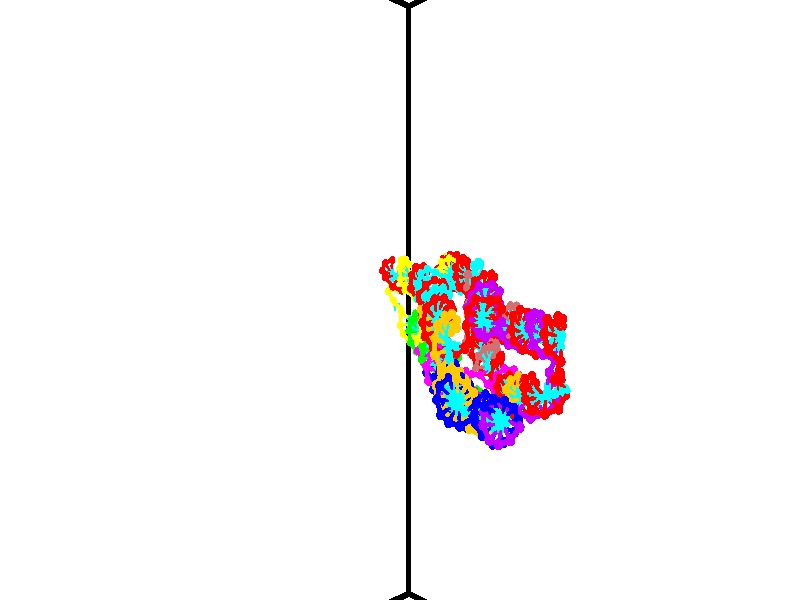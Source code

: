 // switches for output
#declare DRAW_BASES = 1; // possible values are 0, 1; only relevant for DNA ribbons
#declare DRAW_BASES_TYPE = 3; // possible values are 1, 2, 3; only relevant for DNA ribbons
#declare DRAW_FOG = 0; // set to 1 to enable fog

#include "colors.inc"

#include "transforms.inc"
background { rgb <1, 1, 1>}

#default {
   normal{
       ripples 0.25
       frequency 0.20
       turbulence 0.2
       lambda 5
   }
	finish {
		phong 0.1
		phong_size 40.
	}
}

// original window dimensions: 1024x640


// camera settings

camera {
	sky <-0, 1, 0>
	up <-0, 1, 0>
	right 1.6 * <0.724836, 0, 0.688921>
	location <12.1561, 44.2, 77.9145>
	look_at <46.7464, 44.2, 41.5209>
	direction <34.5903, 0, -36.3936>
	angle 67.0682
}


# declare cpy_camera_pos = <12.1561, 44.2, 77.9145>;
# if (DRAW_FOG = 1)
fog {
	fog_type 2
	up vnormalize(cpy_camera_pos)
	color rgbt<1,1,1,0.3>
	distance 1e-5
	fog_alt 3e-3
	fog_offset 70.72
}
# end


// LIGHTS

# declare lum = 6;
global_settings {
	ambient_light rgb lum * <0.05, 0.05, 0.05>
	max_trace_level 15
}# declare cpy_direct_light_amount = 0.25;
light_source
{	1000 * <-0.0359156, -1, 1.41376>,
	rgb lum * cpy_direct_light_amount
	parallel
}

light_source
{	1000 * <0.0359156, 1, -1.41376>,
	rgb lum * cpy_direct_light_amount
	parallel
}

// strand 0

// nucleotide -1

// particle -1
sphere {
	<50.182545, 41.386513, 46.507828> 0.250000
	pigment { color rgbt <1,0,0,0> }
	no_shadow
}
cylinder {
	<50.050644, 41.721397, 46.682339>,  <49.971504, 41.922329, 46.787045>, 0.100000
	pigment { color rgbt <1,0,0,0> }
	no_shadow
}
cylinder {
	<50.050644, 41.721397, 46.682339>,  <50.182545, 41.386513, 46.507828>, 0.100000
	pigment { color rgbt <1,0,0,0> }
	no_shadow
}

// particle -1
sphere {
	<50.050644, 41.721397, 46.682339> 0.100000
	pigment { color rgbt <1,0,0,0> }
	no_shadow
}
sphere {
	0, 1
	scale<0.080000,0.200000,0.300000>
	matrix <-0.282582, -0.528466, 0.800544,
		0.900784, 0.140696, 0.410844,
		-0.329751, 0.837215, 0.436276,
		49.951717, 41.972561, 46.813221>
	pigment { color rgbt <0,1,1,0> }
	no_shadow
}
cylinder {
	<50.399517, 41.326035, 47.219086>,  <50.182545, 41.386513, 46.507828>, 0.130000
	pigment { color rgbt <1,0,0,0> }
	no_shadow
}

// nucleotide -1

// particle -1
sphere {
	<50.399517, 41.326035, 47.219086> 0.250000
	pigment { color rgbt <1,0,0,0> }
	no_shadow
}
cylinder {
	<50.118637, 41.610512, 47.205688>,  <49.950111, 41.781197, 47.197651>, 0.100000
	pigment { color rgbt <1,0,0,0> }
	no_shadow
}
cylinder {
	<50.118637, 41.610512, 47.205688>,  <50.399517, 41.326035, 47.219086>, 0.100000
	pigment { color rgbt <1,0,0,0> }
	no_shadow
}

// particle -1
sphere {
	<50.118637, 41.610512, 47.205688> 0.100000
	pigment { color rgbt <1,0,0,0> }
	no_shadow
}
sphere {
	0, 1
	scale<0.080000,0.200000,0.300000>
	matrix <-0.442030, -0.398600, 0.803572,
		0.558147, 0.579070, 0.594265,
		-0.702198, 0.711194, -0.033489,
		49.907978, 41.823872, 47.195641>
	pigment { color rgbt <0,1,1,0> }
	no_shadow
}
cylinder {
	<50.290630, 41.397369, 47.878929>,  <50.399517, 41.326035, 47.219086>, 0.130000
	pigment { color rgbt <1,0,0,0> }
	no_shadow
}

// nucleotide -1

// particle -1
sphere {
	<50.290630, 41.397369, 47.878929> 0.250000
	pigment { color rgbt <1,0,0,0> }
	no_shadow
}
cylinder {
	<49.966080, 41.578712, 47.731346>,  <49.771347, 41.687519, 47.642796>, 0.100000
	pigment { color rgbt <1,0,0,0> }
	no_shadow
}
cylinder {
	<49.966080, 41.578712, 47.731346>,  <50.290630, 41.397369, 47.878929>, 0.100000
	pigment { color rgbt <1,0,0,0> }
	no_shadow
}

// particle -1
sphere {
	<49.966080, 41.578712, 47.731346> 0.100000
	pigment { color rgbt <1,0,0,0> }
	no_shadow
}
sphere {
	0, 1
	scale<0.080000,0.200000,0.300000>
	matrix <-0.534356, -0.319465, 0.782564,
		0.236914, 0.832110, 0.501463,
		-0.811379, 0.453360, -0.368957,
		49.722668, 41.714722, 47.620659>
	pigment { color rgbt <0,1,1,0> }
	no_shadow
}
cylinder {
	<50.010025, 41.831211, 48.451694>,  <50.290630, 41.397369, 47.878929>, 0.130000
	pigment { color rgbt <1,0,0,0> }
	no_shadow
}

// nucleotide -1

// particle -1
sphere {
	<50.010025, 41.831211, 48.451694> 0.250000
	pigment { color rgbt <1,0,0,0> }
	no_shadow
}
cylinder {
	<49.741196, 41.740051, 48.169876>,  <49.579899, 41.685356, 48.000786>, 0.100000
	pigment { color rgbt <1,0,0,0> }
	no_shadow
}
cylinder {
	<49.741196, 41.740051, 48.169876>,  <50.010025, 41.831211, 48.451694>, 0.100000
	pigment { color rgbt <1,0,0,0> }
	no_shadow
}

// particle -1
sphere {
	<49.741196, 41.740051, 48.169876> 0.100000
	pigment { color rgbt <1,0,0,0> }
	no_shadow
}
sphere {
	0, 1
	scale<0.080000,0.200000,0.300000>
	matrix <-0.665684, -0.230781, 0.709651,
		-0.324325, 0.945940, 0.003391,
		-0.672070, -0.227900, -0.704545,
		49.539574, 41.671680, 47.958511>
	pigment { color rgbt <0,1,1,0> }
	no_shadow
}
cylinder {
	<49.424461, 42.043541, 48.639915>,  <50.010025, 41.831211, 48.451694>, 0.130000
	pigment { color rgbt <1,0,0,0> }
	no_shadow
}

// nucleotide -1

// particle -1
sphere {
	<49.424461, 42.043541, 48.639915> 0.250000
	pigment { color rgbt <1,0,0,0> }
	no_shadow
}
cylinder {
	<49.316833, 41.761963, 48.376987>,  <49.252258, 41.593018, 48.219231>, 0.100000
	pigment { color rgbt <1,0,0,0> }
	no_shadow
}
cylinder {
	<49.316833, 41.761963, 48.376987>,  <49.424461, 42.043541, 48.639915>, 0.100000
	pigment { color rgbt <1,0,0,0> }
	no_shadow
}

// particle -1
sphere {
	<49.316833, 41.761963, 48.376987> 0.100000
	pigment { color rgbt <1,0,0,0> }
	no_shadow
}
sphere {
	0, 1
	scale<0.080000,0.200000,0.300000>
	matrix <-0.727845, -0.298339, 0.617442,
		-0.630747, 0.644561, -0.432087,
		-0.269071, -0.703943, -0.657317,
		49.236111, 41.550781, 48.179790>
	pigment { color rgbt <0,1,1,0> }
	no_shadow
}
cylinder {
	<48.779133, 42.198421, 48.525230>,  <49.424461, 42.043541, 48.639915>, 0.130000
	pigment { color rgbt <1,0,0,0> }
	no_shadow
}

// nucleotide -1

// particle -1
sphere {
	<48.779133, 42.198421, 48.525230> 0.250000
	pigment { color rgbt <1,0,0,0> }
	no_shadow
}
cylinder {
	<48.852013, 41.821930, 48.411461>,  <48.895741, 41.596035, 48.343201>, 0.100000
	pigment { color rgbt <1,0,0,0> }
	no_shadow
}
cylinder {
	<48.852013, 41.821930, 48.411461>,  <48.779133, 42.198421, 48.525230>, 0.100000
	pigment { color rgbt <1,0,0,0> }
	no_shadow
}

// particle -1
sphere {
	<48.852013, 41.821930, 48.411461> 0.100000
	pigment { color rgbt <1,0,0,0> }
	no_shadow
}
sphere {
	0, 1
	scale<0.080000,0.200000,0.300000>
	matrix <-0.651692, -0.332202, 0.681864,
		-0.736274, 0.061117, -0.673918,
		0.182204, -0.941226, -0.284421,
		48.906673, 41.539562, 48.326134>
	pigment { color rgbt <0,1,1,0> }
	no_shadow
}
cylinder {
	<48.157070, 41.882755, 48.271927>,  <48.779133, 42.198421, 48.525230>, 0.130000
	pigment { color rgbt <1,0,0,0> }
	no_shadow
}

// nucleotide -1

// particle -1
sphere {
	<48.157070, 41.882755, 48.271927> 0.250000
	pigment { color rgbt <1,0,0,0> }
	no_shadow
}
cylinder {
	<48.388062, 41.573059, 48.375519>,  <48.526657, 41.387241, 48.437675>, 0.100000
	pigment { color rgbt <1,0,0,0> }
	no_shadow
}
cylinder {
	<48.388062, 41.573059, 48.375519>,  <48.157070, 41.882755, 48.271927>, 0.100000
	pigment { color rgbt <1,0,0,0> }
	no_shadow
}

// particle -1
sphere {
	<48.388062, 41.573059, 48.375519> 0.100000
	pigment { color rgbt <1,0,0,0> }
	no_shadow
}
sphere {
	0, 1
	scale<0.080000,0.200000,0.300000>
	matrix <-0.668672, -0.266550, 0.694139,
		-0.468403, -0.574018, -0.671641,
		0.577474, -0.774245, 0.258977,
		48.561302, 41.340786, 48.453213>
	pigment { color rgbt <0,1,1,0> }
	no_shadow
}
cylinder {
	<47.702156, 41.435631, 48.519405>,  <48.157070, 41.882755, 48.271927>, 0.130000
	pigment { color rgbt <1,0,0,0> }
	no_shadow
}

// nucleotide -1

// particle -1
sphere {
	<47.702156, 41.435631, 48.519405> 0.250000
	pigment { color rgbt <1,0,0,0> }
	no_shadow
}
cylinder {
	<48.040848, 41.268463, 48.651100>,  <48.244061, 41.168163, 48.730118>, 0.100000
	pigment { color rgbt <1,0,0,0> }
	no_shadow
}
cylinder {
	<48.040848, 41.268463, 48.651100>,  <47.702156, 41.435631, 48.519405>, 0.100000
	pigment { color rgbt <1,0,0,0> }
	no_shadow
}

// particle -1
sphere {
	<48.040848, 41.268463, 48.651100> 0.100000
	pigment { color rgbt <1,0,0,0> }
	no_shadow
}
sphere {
	0, 1
	scale<0.080000,0.200000,0.300000>
	matrix <-0.513866, -0.482101, 0.709592,
		-0.137824, -0.770015, -0.622961,
		0.846727, -0.417917, 0.329239,
		48.294865, 41.143089, 48.749870>
	pigment { color rgbt <0,1,1,0> }
	no_shadow
}
cylinder {
	<47.554909, 40.711525, 48.551964>,  <47.702156, 41.435631, 48.519405>, 0.130000
	pigment { color rgbt <1,0,0,0> }
	no_shadow
}

// nucleotide -1

// particle -1
sphere {
	<47.554909, 40.711525, 48.551964> 0.250000
	pigment { color rgbt <1,0,0,0> }
	no_shadow
}
cylinder {
	<47.871162, 40.779045, 48.787392>,  <48.060913, 40.819557, 48.928646>, 0.100000
	pigment { color rgbt <1,0,0,0> }
	no_shadow
}
cylinder {
	<47.871162, 40.779045, 48.787392>,  <47.554909, 40.711525, 48.551964>, 0.100000
	pigment { color rgbt <1,0,0,0> }
	no_shadow
}

// particle -1
sphere {
	<47.871162, 40.779045, 48.787392> 0.100000
	pigment { color rgbt <1,0,0,0> }
	no_shadow
}
sphere {
	0, 1
	scale<0.080000,0.200000,0.300000>
	matrix <-0.476480, -0.434076, 0.764556,
		0.384538, -0.884921, -0.262765,
		0.790631, 0.168799, 0.588565,
		48.108353, 40.829685, 48.963963>
	pigment { color rgbt <0,1,1,0> }
	no_shadow
}
cylinder {
	<47.663902, 40.109486, 48.914429>,  <47.554909, 40.711525, 48.551964>, 0.130000
	pigment { color rgbt <1,0,0,0> }
	no_shadow
}

// nucleotide -1

// particle -1
sphere {
	<47.663902, 40.109486, 48.914429> 0.250000
	pigment { color rgbt <1,0,0,0> }
	no_shadow
}
cylinder {
	<47.850685, 40.372887, 49.150505>,  <47.962753, 40.530926, 49.292152>, 0.100000
	pigment { color rgbt <1,0,0,0> }
	no_shadow
}
cylinder {
	<47.850685, 40.372887, 49.150505>,  <47.663902, 40.109486, 48.914429>, 0.100000
	pigment { color rgbt <1,0,0,0> }
	no_shadow
}

// particle -1
sphere {
	<47.850685, 40.372887, 49.150505> 0.100000
	pigment { color rgbt <1,0,0,0> }
	no_shadow
}
sphere {
	0, 1
	scale<0.080000,0.200000,0.300000>
	matrix <-0.394292, -0.442356, 0.805515,
		0.791509, -0.608848, 0.053081,
		0.466955, 0.658502, 0.590192,
		47.990772, 40.570438, 49.327564>
	pigment { color rgbt <0,1,1,0> }
	no_shadow
}
cylinder {
	<47.890480, 39.668972, 49.433231>,  <47.663902, 40.109486, 48.914429>, 0.130000
	pigment { color rgbt <1,0,0,0> }
	no_shadow
}

// nucleotide -1

// particle -1
sphere {
	<47.890480, 39.668972, 49.433231> 0.250000
	pigment { color rgbt <1,0,0,0> }
	no_shadow
}
cylinder {
	<47.865814, 40.033615, 49.595798>,  <47.851013, 40.252399, 49.693336>, 0.100000
	pigment { color rgbt <1,0,0,0> }
	no_shadow
}
cylinder {
	<47.865814, 40.033615, 49.595798>,  <47.890480, 39.668972, 49.433231>, 0.100000
	pigment { color rgbt <1,0,0,0> }
	no_shadow
}

// particle -1
sphere {
	<47.865814, 40.033615, 49.595798> 0.100000
	pigment { color rgbt <1,0,0,0> }
	no_shadow
}
sphere {
	0, 1
	scale<0.080000,0.200000,0.300000>
	matrix <-0.527486, -0.375443, 0.762103,
		0.847323, -0.167385, 0.504010,
		-0.061663, 0.911606, 0.406415,
		47.847317, 40.307098, 49.717724>
	pigment { color rgbt <0,1,1,0> }
	no_shadow
}
cylinder {
	<48.085983, 39.496666, 50.028252>,  <47.890480, 39.668972, 49.433231>, 0.130000
	pigment { color rgbt <1,0,0,0> }
	no_shadow
}

// nucleotide -1

// particle -1
sphere {
	<48.085983, 39.496666, 50.028252> 0.250000
	pigment { color rgbt <1,0,0,0> }
	no_shadow
}
cylinder {
	<47.865250, 39.828011, 50.066807>,  <47.732807, 40.026817, 50.089939>, 0.100000
	pigment { color rgbt <1,0,0,0> }
	no_shadow
}
cylinder {
	<47.865250, 39.828011, 50.066807>,  <48.085983, 39.496666, 50.028252>, 0.100000
	pigment { color rgbt <1,0,0,0> }
	no_shadow
}

// particle -1
sphere {
	<47.865250, 39.828011, 50.066807> 0.100000
	pigment { color rgbt <1,0,0,0> }
	no_shadow
}
sphere {
	0, 1
	scale<0.080000,0.200000,0.300000>
	matrix <-0.425980, -0.379349, 0.821362,
		0.716950, 0.412200, 0.562205,
		-0.551837, 0.828363, 0.096386,
		47.699699, 40.076519, 50.095722>
	pigment { color rgbt <0,1,1,0> }
	no_shadow
}
cylinder {
	<48.015732, 39.535671, 50.710716>,  <48.085983, 39.496666, 50.028252>, 0.130000
	pigment { color rgbt <1,0,0,0> }
	no_shadow
}

// nucleotide -1

// particle -1
sphere {
	<48.015732, 39.535671, 50.710716> 0.250000
	pigment { color rgbt <1,0,0,0> }
	no_shadow
}
cylinder {
	<47.738274, 39.783936, 50.564491>,  <47.571800, 39.932896, 50.476757>, 0.100000
	pigment { color rgbt <1,0,0,0> }
	no_shadow
}
cylinder {
	<47.738274, 39.783936, 50.564491>,  <48.015732, 39.535671, 50.710716>, 0.100000
	pigment { color rgbt <1,0,0,0> }
	no_shadow
}

// particle -1
sphere {
	<47.738274, 39.783936, 50.564491> 0.100000
	pigment { color rgbt <1,0,0,0> }
	no_shadow
}
sphere {
	0, 1
	scale<0.080000,0.200000,0.300000>
	matrix <-0.563087, -0.150721, 0.812537,
		0.449215, 0.769453, 0.454035,
		-0.693642, 0.620665, -0.365562,
		47.530182, 39.970135, 50.454823>
	pigment { color rgbt <0,1,1,0> }
	no_shadow
}
cylinder {
	<47.832298, 39.989819, 51.215740>,  <48.015732, 39.535671, 50.710716>, 0.130000
	pigment { color rgbt <1,0,0,0> }
	no_shadow
}

// nucleotide -1

// particle -1
sphere {
	<47.832298, 39.989819, 51.215740> 0.250000
	pigment { color rgbt <1,0,0,0> }
	no_shadow
}
cylinder {
	<47.504929, 40.027611, 50.989021>,  <47.308506, 40.050285, 50.852989>, 0.100000
	pigment { color rgbt <1,0,0,0> }
	no_shadow
}
cylinder {
	<47.504929, 40.027611, 50.989021>,  <47.832298, 39.989819, 51.215740>, 0.100000
	pigment { color rgbt <1,0,0,0> }
	no_shadow
}

// particle -1
sphere {
	<47.504929, 40.027611, 50.989021> 0.100000
	pigment { color rgbt <1,0,0,0> }
	no_shadow
}
sphere {
	0, 1
	scale<0.080000,0.200000,0.300000>
	matrix <-0.569646, -0.003928, 0.821881,
		0.075426, 0.995519, 0.057036,
		-0.818422, 0.094481, -0.566797,
		47.259403, 40.055954, 50.818981>
	pigment { color rgbt <0,1,1,0> }
	no_shadow
}
cylinder {
	<47.576611, 40.685299, 51.318890>,  <47.832298, 39.989819, 51.215740>, 0.130000
	pigment { color rgbt <1,0,0,0> }
	no_shadow
}

// nucleotide -1

// particle -1
sphere {
	<47.576611, 40.685299, 51.318890> 0.250000
	pigment { color rgbt <1,0,0,0> }
	no_shadow
}
cylinder {
	<47.265953, 40.458076, 51.209976>,  <47.079559, 40.321743, 51.144630>, 0.100000
	pigment { color rgbt <1,0,0,0> }
	no_shadow
}
cylinder {
	<47.265953, 40.458076, 51.209976>,  <47.576611, 40.685299, 51.318890>, 0.100000
	pigment { color rgbt <1,0,0,0> }
	no_shadow
}

// particle -1
sphere {
	<47.265953, 40.458076, 51.209976> 0.100000
	pigment { color rgbt <1,0,0,0> }
	no_shadow
}
sphere {
	0, 1
	scale<0.080000,0.200000,0.300000>
	matrix <-0.455400, 0.207660, 0.865730,
		-0.435243, 0.796359, -0.419971,
		-0.776643, -0.568057, -0.272280,
		47.032959, 40.287659, 51.128292>
	pigment { color rgbt <0,1,1,0> }
	no_shadow
}
cylinder {
	<47.002090, 40.948719, 51.727894>,  <47.576611, 40.685299, 51.318890>, 0.130000
	pigment { color rgbt <1,0,0,0> }
	no_shadow
}

// nucleotide -1

// particle -1
sphere {
	<47.002090, 40.948719, 51.727894> 0.250000
	pigment { color rgbt <1,0,0,0> }
	no_shadow
}
cylinder {
	<46.868011, 40.595833, 51.595627>,  <46.787563, 40.384102, 51.516266>, 0.100000
	pigment { color rgbt <1,0,0,0> }
	no_shadow
}
cylinder {
	<46.868011, 40.595833, 51.595627>,  <47.002090, 40.948719, 51.727894>, 0.100000
	pigment { color rgbt <1,0,0,0> }
	no_shadow
}

// particle -1
sphere {
	<46.868011, 40.595833, 51.595627> 0.100000
	pigment { color rgbt <1,0,0,0> }
	no_shadow
}
sphere {
	0, 1
	scale<0.080000,0.200000,0.300000>
	matrix <-0.540677, -0.107299, 0.834359,
		-0.771566, 0.458454, -0.441029,
		-0.335193, -0.882217, -0.330663,
		46.767452, 40.331169, 51.496429>
	pigment { color rgbt <0,1,1,0> }
	no_shadow
}
cylinder {
	<46.329464, 40.883167, 52.074371>,  <47.002090, 40.948719, 51.727894>, 0.130000
	pigment { color rgbt <1,0,0,0> }
	no_shadow
}

// nucleotide -1

// particle -1
sphere {
	<46.329464, 40.883167, 52.074371> 0.250000
	pigment { color rgbt <1,0,0,0> }
	no_shadow
}
cylinder {
	<46.379166, 40.511688, 51.934616>,  <46.408989, 40.288799, 51.850761>, 0.100000
	pigment { color rgbt <1,0,0,0> }
	no_shadow
}
cylinder {
	<46.379166, 40.511688, 51.934616>,  <46.329464, 40.883167, 52.074371>, 0.100000
	pigment { color rgbt <1,0,0,0> }
	no_shadow
}

// particle -1
sphere {
	<46.379166, 40.511688, 51.934616> 0.100000
	pigment { color rgbt <1,0,0,0> }
	no_shadow
}
sphere {
	0, 1
	scale<0.080000,0.200000,0.300000>
	matrix <-0.276788, -0.370586, 0.886597,
		-0.952863, -0.013459, -0.303102,
		0.124258, -0.928701, -0.349392,
		46.416443, 40.233078, 51.829800>
	pigment { color rgbt <0,1,1,0> }
	no_shadow
}
cylinder {
	<45.679039, 40.567703, 52.059666>,  <46.329464, 40.883167, 52.074371>, 0.130000
	pigment { color rgbt <1,0,0,0> }
	no_shadow
}

// nucleotide -1

// particle -1
sphere {
	<45.679039, 40.567703, 52.059666> 0.250000
	pigment { color rgbt <1,0,0,0> }
	no_shadow
}
cylinder {
	<45.969223, 40.294952, 52.097084>,  <46.143333, 40.131302, 52.119537>, 0.100000
	pigment { color rgbt <1,0,0,0> }
	no_shadow
}
cylinder {
	<45.969223, 40.294952, 52.097084>,  <45.679039, 40.567703, 52.059666>, 0.100000
	pigment { color rgbt <1,0,0,0> }
	no_shadow
}

// particle -1
sphere {
	<45.969223, 40.294952, 52.097084> 0.100000
	pigment { color rgbt <1,0,0,0> }
	no_shadow
}
sphere {
	0, 1
	scale<0.080000,0.200000,0.300000>
	matrix <-0.390575, -0.295948, 0.871703,
		-0.566707, -0.668926, -0.481022,
		0.725462, -0.681875, 0.093550,
		46.186863, 40.090389, 52.125149>
	pigment { color rgbt <0,1,1,0> }
	no_shadow
}
cylinder {
	<45.323387, 39.885334, 52.176498>,  <45.679039, 40.567703, 52.059666>, 0.130000
	pigment { color rgbt <1,0,0,0> }
	no_shadow
}

// nucleotide -1

// particle -1
sphere {
	<45.323387, 39.885334, 52.176498> 0.250000
	pigment { color rgbt <1,0,0,0> }
	no_shadow
}
cylinder {
	<45.696243, 39.845001, 52.315605>,  <45.919956, 39.820801, 52.399071>, 0.100000
	pigment { color rgbt <1,0,0,0> }
	no_shadow
}
cylinder {
	<45.696243, 39.845001, 52.315605>,  <45.323387, 39.885334, 52.176498>, 0.100000
	pigment { color rgbt <1,0,0,0> }
	no_shadow
}

// particle -1
sphere {
	<45.696243, 39.845001, 52.315605> 0.100000
	pigment { color rgbt <1,0,0,0> }
	no_shadow
}
sphere {
	0, 1
	scale<0.080000,0.200000,0.300000>
	matrix <-0.359223, -0.378154, 0.853205,
		0.045483, -0.920236, -0.388713,
		0.932143, -0.100828, 0.347769,
		45.975887, 39.814754, 52.419937>
	pigment { color rgbt <0,1,1,0> }
	no_shadow
}
cylinder {
	<45.280025, 39.172096, 52.318043>,  <45.323387, 39.885334, 52.176498>, 0.130000
	pigment { color rgbt <1,0,0,0> }
	no_shadow
}

// nucleotide -1

// particle -1
sphere {
	<45.280025, 39.172096, 52.318043> 0.250000
	pigment { color rgbt <1,0,0,0> }
	no_shadow
}
cylinder {
	<45.609749, 39.282455, 52.515785>,  <45.807583, 39.348671, 52.634430>, 0.100000
	pigment { color rgbt <1,0,0,0> }
	no_shadow
}
cylinder {
	<45.609749, 39.282455, 52.515785>,  <45.280025, 39.172096, 52.318043>, 0.100000
	pigment { color rgbt <1,0,0,0> }
	no_shadow
}

// particle -1
sphere {
	<45.609749, 39.282455, 52.515785> 0.100000
	pigment { color rgbt <1,0,0,0> }
	no_shadow
}
sphere {
	0, 1
	scale<0.080000,0.200000,0.300000>
	matrix <-0.339194, -0.458444, 0.821448,
		0.453274, -0.844812, -0.284316,
		0.824312, 0.275903, 0.494355,
		45.857044, 39.365227, 52.664093>
	pigment { color rgbt <0,1,1,0> }
	no_shadow
}
cylinder {
	<45.466690, 38.564404, 52.659584>,  <45.280025, 39.172096, 52.318043>, 0.130000
	pigment { color rgbt <1,0,0,0> }
	no_shadow
}

// nucleotide -1

// particle -1
sphere {
	<45.466690, 38.564404, 52.659584> 0.250000
	pigment { color rgbt <1,0,0,0> }
	no_shadow
}
cylinder {
	<45.630920, 38.880173, 52.842117>,  <45.729458, 39.069633, 52.951637>, 0.100000
	pigment { color rgbt <1,0,0,0> }
	no_shadow
}
cylinder {
	<45.630920, 38.880173, 52.842117>,  <45.466690, 38.564404, 52.659584>, 0.100000
	pigment { color rgbt <1,0,0,0> }
	no_shadow
}

// particle -1
sphere {
	<45.630920, 38.880173, 52.842117> 0.100000
	pigment { color rgbt <1,0,0,0> }
	no_shadow
}
sphere {
	0, 1
	scale<0.080000,0.200000,0.300000>
	matrix <-0.482207, -0.236773, 0.843454,
		0.773890, -0.566347, 0.283453,
		0.410574, 0.789424, 0.456332,
		45.754093, 39.117001, 52.979015>
	pigment { color rgbt <0,1,1,0> }
	no_shadow
}
cylinder {
	<45.576187, 38.320107, 53.315907>,  <45.466690, 38.564404, 52.659584>, 0.130000
	pigment { color rgbt <1,0,0,0> }
	no_shadow
}

// nucleotide -1

// particle -1
sphere {
	<45.576187, 38.320107, 53.315907> 0.250000
	pigment { color rgbt <1,0,0,0> }
	no_shadow
}
cylinder {
	<45.578590, 38.719879, 53.329159>,  <45.580032, 38.959743, 53.337112>, 0.100000
	pigment { color rgbt <1,0,0,0> }
	no_shadow
}
cylinder {
	<45.578590, 38.719879, 53.329159>,  <45.576187, 38.320107, 53.315907>, 0.100000
	pigment { color rgbt <1,0,0,0> }
	no_shadow
}

// particle -1
sphere {
	<45.578590, 38.719879, 53.329159> 0.100000
	pigment { color rgbt <1,0,0,0> }
	no_shadow
}
sphere {
	0, 1
	scale<0.080000,0.200000,0.300000>
	matrix <-0.607483, -0.022672, 0.794010,
		0.794311, -0.024896, 0.607002,
		0.006006, 0.999433, 0.033133,
		45.580391, 39.019711, 53.339100>
	pigment { color rgbt <0,1,1,0> }
	no_shadow
}
cylinder {
	<45.674229, 38.499092, 53.927849>,  <45.576187, 38.320107, 53.315907>, 0.130000
	pigment { color rgbt <1,0,0,0> }
	no_shadow
}

// nucleotide -1

// particle -1
sphere {
	<45.674229, 38.499092, 53.927849> 0.250000
	pigment { color rgbt <1,0,0,0> }
	no_shadow
}
cylinder {
	<45.483650, 38.814354, 53.771992>,  <45.369305, 39.003510, 53.678478>, 0.100000
	pigment { color rgbt <1,0,0,0> }
	no_shadow
}
cylinder {
	<45.483650, 38.814354, 53.771992>,  <45.674229, 38.499092, 53.927849>, 0.100000
	pigment { color rgbt <1,0,0,0> }
	no_shadow
}

// particle -1
sphere {
	<45.483650, 38.814354, 53.771992> 0.100000
	pigment { color rgbt <1,0,0,0> }
	no_shadow
}
sphere {
	0, 1
	scale<0.080000,0.200000,0.300000>
	matrix <-0.501308, 0.120547, 0.856831,
		0.722282, 0.603561, 0.337672,
		-0.476444, 0.788151, -0.389639,
		45.340717, 39.050800, 53.655102>
	pigment { color rgbt <0,1,1,0> }
	no_shadow
}
cylinder {
	<45.627121, 38.995163, 54.506134>,  <45.674229, 38.499092, 53.927849>, 0.130000
	pigment { color rgbt <1,0,0,0> }
	no_shadow
}

// nucleotide -1

// particle -1
sphere {
	<45.627121, 38.995163, 54.506134> 0.250000
	pigment { color rgbt <1,0,0,0> }
	no_shadow
}
cylinder {
	<45.358772, 39.093002, 54.226105>,  <45.197762, 39.151707, 54.058086>, 0.100000
	pigment { color rgbt <1,0,0,0> }
	no_shadow
}
cylinder {
	<45.358772, 39.093002, 54.226105>,  <45.627121, 38.995163, 54.506134>, 0.100000
	pigment { color rgbt <1,0,0,0> }
	no_shadow
}

// particle -1
sphere {
	<45.358772, 39.093002, 54.226105> 0.100000
	pigment { color rgbt <1,0,0,0> }
	no_shadow
}
sphere {
	0, 1
	scale<0.080000,0.200000,0.300000>
	matrix <-0.723982, -0.011629, 0.689720,
		0.160566, 0.969554, 0.184890,
		-0.670871, 0.244603, -0.700073,
		45.157513, 39.166382, 54.016083>
	pigment { color rgbt <0,1,1,0> }
	no_shadow
}
cylinder {
	<45.217182, 39.408638, 54.783798>,  <45.627121, 38.995163, 54.506134>, 0.130000
	pigment { color rgbt <1,0,0,0> }
	no_shadow
}

// nucleotide -1

// particle -1
sphere {
	<45.217182, 39.408638, 54.783798> 0.250000
	pigment { color rgbt <1,0,0,0> }
	no_shadow
}
cylinder {
	<44.973476, 39.359230, 54.470482>,  <44.827255, 39.329586, 54.282494>, 0.100000
	pigment { color rgbt <1,0,0,0> }
	no_shadow
}
cylinder {
	<44.973476, 39.359230, 54.470482>,  <45.217182, 39.408638, 54.783798>, 0.100000
	pigment { color rgbt <1,0,0,0> }
	no_shadow
}

// particle -1
sphere {
	<44.973476, 39.359230, 54.470482> 0.100000
	pigment { color rgbt <1,0,0,0> }
	no_shadow
}
sphere {
	0, 1
	scale<0.080000,0.200000,0.300000>
	matrix <-0.792622, 0.124131, 0.596943,
		0.023497, 0.984548, -0.173533,
		-0.609260, -0.123520, -0.783291,
		44.790699, 39.322174, 54.235493>
	pigment { color rgbt <0,1,1,0> }
	no_shadow
}
cylinder {
	<44.701519, 39.969330, 54.751205>,  <45.217182, 39.408638, 54.783798>, 0.130000
	pigment { color rgbt <1,0,0,0> }
	no_shadow
}

// nucleotide -1

// particle -1
sphere {
	<44.701519, 39.969330, 54.751205> 0.250000
	pigment { color rgbt <1,0,0,0> }
	no_shadow
}
cylinder {
	<44.531326, 39.673470, 54.542637>,  <44.429211, 39.495953, 54.417496>, 0.100000
	pigment { color rgbt <1,0,0,0> }
	no_shadow
}
cylinder {
	<44.531326, 39.673470, 54.542637>,  <44.701519, 39.969330, 54.751205>, 0.100000
	pigment { color rgbt <1,0,0,0> }
	no_shadow
}

// particle -1
sphere {
	<44.531326, 39.673470, 54.542637> 0.100000
	pigment { color rgbt <1,0,0,0> }
	no_shadow
}
sphere {
	0, 1
	scale<0.080000,0.200000,0.300000>
	matrix <-0.849997, 0.128890, 0.510777,
		-0.310592, 0.660531, -0.683543,
		-0.425486, -0.739652, -0.521417,
		44.403679, 39.451572, 54.386211>
	pigment { color rgbt <0,1,1,0> }
	no_shadow
}
cylinder {
	<44.025112, 40.187775, 54.621532>,  <44.701519, 39.969330, 54.751205>, 0.130000
	pigment { color rgbt <1,0,0,0> }
	no_shadow
}

// nucleotide -1

// particle -1
sphere {
	<44.025112, 40.187775, 54.621532> 0.250000
	pigment { color rgbt <1,0,0,0> }
	no_shadow
}
cylinder {
	<44.020710, 39.790733, 54.573177>,  <44.018070, 39.552509, 54.544163>, 0.100000
	pigment { color rgbt <1,0,0,0> }
	no_shadow
}
cylinder {
	<44.020710, 39.790733, 54.573177>,  <44.025112, 40.187775, 54.621532>, 0.100000
	pigment { color rgbt <1,0,0,0> }
	no_shadow
}

// particle -1
sphere {
	<44.020710, 39.790733, 54.573177> 0.100000
	pigment { color rgbt <1,0,0,0> }
	no_shadow
}
sphere {
	0, 1
	scale<0.080000,0.200000,0.300000>
	matrix <-0.819915, -0.060250, 0.569306,
		-0.572380, 0.105384, -0.813189,
		-0.011001, -0.992605, -0.120892,
		44.017410, 39.492950, 54.536911>
	pigment { color rgbt <0,1,1,0> }
	no_shadow
}
cylinder {
	<43.328419, 40.031849, 54.347191>,  <44.025112, 40.187775, 54.621532>, 0.130000
	pigment { color rgbt <1,0,0,0> }
	no_shadow
}

// nucleotide -1

// particle -1
sphere {
	<43.328419, 40.031849, 54.347191> 0.250000
	pigment { color rgbt <1,0,0,0> }
	no_shadow
}
cylinder {
	<43.512783, 39.724113, 54.524132>,  <43.623402, 39.539471, 54.630295>, 0.100000
	pigment { color rgbt <1,0,0,0> }
	no_shadow
}
cylinder {
	<43.512783, 39.724113, 54.524132>,  <43.328419, 40.031849, 54.347191>, 0.100000
	pigment { color rgbt <1,0,0,0> }
	no_shadow
}

// particle -1
sphere {
	<43.512783, 39.724113, 54.524132> 0.100000
	pigment { color rgbt <1,0,0,0> }
	no_shadow
}
sphere {
	0, 1
	scale<0.080000,0.200000,0.300000>
	matrix <-0.837283, -0.211778, 0.504091,
		-0.294141, -0.602709, -0.741770,
		0.460911, -0.769345, 0.442345,
		43.651058, 39.493309, 54.656837>
	pigment { color rgbt <0,1,1,0> }
	no_shadow
}
cylinder {
	<42.778320, 39.653973, 54.566978>,  <43.328419, 40.031849, 54.347191>, 0.130000
	pigment { color rgbt <1,0,0,0> }
	no_shadow
}

// nucleotide -1

// particle -1
sphere {
	<42.778320, 39.653973, 54.566978> 0.250000
	pigment { color rgbt <1,0,0,0> }
	no_shadow
}
cylinder {
	<43.064468, 39.450287, 54.758373>,  <43.236156, 39.328075, 54.873211>, 0.100000
	pigment { color rgbt <1,0,0,0> }
	no_shadow
}
cylinder {
	<43.064468, 39.450287, 54.758373>,  <42.778320, 39.653973, 54.566978>, 0.100000
	pigment { color rgbt <1,0,0,0> }
	no_shadow
}

// particle -1
sphere {
	<43.064468, 39.450287, 54.758373> 0.100000
	pigment { color rgbt <1,0,0,0> }
	no_shadow
}
sphere {
	0, 1
	scale<0.080000,0.200000,0.300000>
	matrix <-0.643633, -0.213640, 0.734911,
		-0.272000, -0.833704, -0.480576,
		0.715369, -0.509210, 0.478490,
		43.279079, 39.297523, 54.901920>
	pigment { color rgbt <0,1,1,0> }
	no_shadow
}
cylinder {
	<42.494633, 39.199039, 54.894577>,  <42.778320, 39.653973, 54.566978>, 0.130000
	pigment { color rgbt <1,0,0,0> }
	no_shadow
}

// nucleotide -1

// particle -1
sphere {
	<42.494633, 39.199039, 54.894577> 0.250000
	pigment { color rgbt <1,0,0,0> }
	no_shadow
}
cylinder {
	<42.836815, 39.199486, 55.101730>,  <43.042122, 39.199753, 55.226021>, 0.100000
	pigment { color rgbt <1,0,0,0> }
	no_shadow
}
cylinder {
	<42.836815, 39.199486, 55.101730>,  <42.494633, 39.199039, 54.894577>, 0.100000
	pigment { color rgbt <1,0,0,0> }
	no_shadow
}

// particle -1
sphere {
	<42.836815, 39.199486, 55.101730> 0.100000
	pigment { color rgbt <1,0,0,0> }
	no_shadow
}
sphere {
	0, 1
	scale<0.080000,0.200000,0.300000>
	matrix <-0.511633, -0.153052, 0.845462,
		0.080204, -0.988218, -0.130359,
		0.855452, 0.001114, 0.517880,
		43.093452, 39.199818, 55.257095>
	pigment { color rgbt <0,1,1,0> }
	no_shadow
}
cylinder {
	<42.345585, 38.719826, 55.396915>,  <42.494633, 39.199039, 54.894577>, 0.130000
	pigment { color rgbt <1,0,0,0> }
	no_shadow
}

// nucleotide -1

// particle -1
sphere {
	<42.345585, 38.719826, 55.396915> 0.250000
	pigment { color rgbt <1,0,0,0> }
	no_shadow
}
cylinder {
	<42.648941, 38.944336, 55.529469>,  <42.830956, 39.079044, 55.609001>, 0.100000
	pigment { color rgbt <1,0,0,0> }
	no_shadow
}
cylinder {
	<42.648941, 38.944336, 55.529469>,  <42.345585, 38.719826, 55.396915>, 0.100000
	pigment { color rgbt <1,0,0,0> }
	no_shadow
}

// particle -1
sphere {
	<42.648941, 38.944336, 55.529469> 0.100000
	pigment { color rgbt <1,0,0,0> }
	no_shadow
}
sphere {
	0, 1
	scale<0.080000,0.200000,0.300000>
	matrix <-0.388100, -0.019611, 0.921409,
		0.523666, -0.827394, 0.202959,
		0.758388, 0.561279, 0.331381,
		42.876457, 39.112720, 55.628883>
	pigment { color rgbt <0,1,1,0> }
	no_shadow
}
cylinder {
	<42.673943, 38.323570, 55.915524>,  <42.345585, 38.719826, 55.396915>, 0.130000
	pigment { color rgbt <1,0,0,0> }
	no_shadow
}

// nucleotide -1

// particle -1
sphere {
	<42.673943, 38.323570, 55.915524> 0.250000
	pigment { color rgbt <1,0,0,0> }
	no_shadow
}
cylinder {
	<42.730774, 38.716019, 55.968006>,  <42.764874, 38.951488, 55.999496>, 0.100000
	pigment { color rgbt <1,0,0,0> }
	no_shadow
}
cylinder {
	<42.730774, 38.716019, 55.968006>,  <42.673943, 38.323570, 55.915524>, 0.100000
	pigment { color rgbt <1,0,0,0> }
	no_shadow
}

// particle -1
sphere {
	<42.730774, 38.716019, 55.968006> 0.100000
	pigment { color rgbt <1,0,0,0> }
	no_shadow
}
sphere {
	0, 1
	scale<0.080000,0.200000,0.300000>
	matrix <-0.443934, -0.055318, 0.894351,
		0.884723, -0.185321, 0.427692,
		0.142083, 0.981120, 0.131211,
		42.773399, 39.010353, 56.007370>
	pigment { color rgbt <0,1,1,0> }
	no_shadow
}
cylinder {
	<42.819000, 38.430206, 56.717010>,  <42.673943, 38.323570, 55.915524>, 0.130000
	pigment { color rgbt <1,0,0,0> }
	no_shadow
}

// nucleotide -1

// particle -1
sphere {
	<42.819000, 38.430206, 56.717010> 0.250000
	pigment { color rgbt <1,0,0,0> }
	no_shadow
}
cylinder {
	<42.722198, 38.788841, 56.568649>,  <42.664116, 39.004021, 56.479633>, 0.100000
	pigment { color rgbt <1,0,0,0> }
	no_shadow
}
cylinder {
	<42.722198, 38.788841, 56.568649>,  <42.819000, 38.430206, 56.717010>, 0.100000
	pigment { color rgbt <1,0,0,0> }
	no_shadow
}

// particle -1
sphere {
	<42.722198, 38.788841, 56.568649> 0.100000
	pigment { color rgbt <1,0,0,0> }
	no_shadow
}
sphere {
	0, 1
	scale<0.080000,0.200000,0.300000>
	matrix <-0.449749, 0.235061, 0.861668,
		0.859743, 0.375343, 0.346352,
		-0.242007, 0.896585, -0.370902,
		42.649597, 39.057816, 56.457378>
	pigment { color rgbt <0,1,1,0> }
	no_shadow
}
cylinder {
	<42.997608, 38.845360, 57.225124>,  <42.819000, 38.430206, 56.717010>, 0.130000
	pigment { color rgbt <1,0,0,0> }
	no_shadow
}

// nucleotide -1

// particle -1
sphere {
	<42.997608, 38.845360, 57.225124> 0.250000
	pigment { color rgbt <1,0,0,0> }
	no_shadow
}
cylinder {
	<42.731163, 39.059967, 57.017879>,  <42.571297, 39.188732, 56.893532>, 0.100000
	pigment { color rgbt <1,0,0,0> }
	no_shadow
}
cylinder {
	<42.731163, 39.059967, 57.017879>,  <42.997608, 38.845360, 57.225124>, 0.100000
	pigment { color rgbt <1,0,0,0> }
	no_shadow
}

// particle -1
sphere {
	<42.731163, 39.059967, 57.017879> 0.100000
	pigment { color rgbt <1,0,0,0> }
	no_shadow
}
sphere {
	0, 1
	scale<0.080000,0.200000,0.300000>
	matrix <-0.513377, 0.174112, 0.840315,
		0.541052, 0.825734, 0.159456,
		-0.666113, 0.536515, -0.518117,
		42.531330, 39.220921, 56.862446>
	pigment { color rgbt <0,1,1,0> }
	no_shadow
}
cylinder {
	<42.986389, 39.516846, 57.514381>,  <42.997608, 38.845360, 57.225124>, 0.130000
	pigment { color rgbt <1,0,0,0> }
	no_shadow
}

// nucleotide -1

// particle -1
sphere {
	<42.986389, 39.516846, 57.514381> 0.250000
	pigment { color rgbt <1,0,0,0> }
	no_shadow
}
cylinder {
	<42.641693, 39.471031, 57.316681>,  <42.434875, 39.443542, 57.198059>, 0.100000
	pigment { color rgbt <1,0,0,0> }
	no_shadow
}
cylinder {
	<42.641693, 39.471031, 57.316681>,  <42.986389, 39.516846, 57.514381>, 0.100000
	pigment { color rgbt <1,0,0,0> }
	no_shadow
}

// particle -1
sphere {
	<42.641693, 39.471031, 57.316681> 0.100000
	pigment { color rgbt <1,0,0,0> }
	no_shadow
}
sphere {
	0, 1
	scale<0.080000,0.200000,0.300000>
	matrix <-0.499419, 0.363040, 0.786627,
		0.089338, 0.924708, -0.370046,
		-0.861742, -0.114532, -0.494250,
		42.383171, 39.436672, 57.168407>
	pigment { color rgbt <0,1,1,0> }
	no_shadow
}
cylinder {
	<42.635826, 40.086788, 57.529373>,  <42.986389, 39.516846, 57.514381>, 0.130000
	pigment { color rgbt <1,0,0,0> }
	no_shadow
}

// nucleotide -1

// particle -1
sphere {
	<42.635826, 40.086788, 57.529373> 0.250000
	pigment { color rgbt <1,0,0,0> }
	no_shadow
}
cylinder {
	<42.342369, 39.817513, 57.492329>,  <42.166294, 39.655945, 57.470100>, 0.100000
	pigment { color rgbt <1,0,0,0> }
	no_shadow
}
cylinder {
	<42.342369, 39.817513, 57.492329>,  <42.635826, 40.086788, 57.529373>, 0.100000
	pigment { color rgbt <1,0,0,0> }
	no_shadow
}

// particle -1
sphere {
	<42.342369, 39.817513, 57.492329> 0.100000
	pigment { color rgbt <1,0,0,0> }
	no_shadow
}
sphere {
	0, 1
	scale<0.080000,0.200000,0.300000>
	matrix <-0.379882, 0.293305, 0.877304,
		-0.563430, 0.678811, -0.470916,
		-0.733646, -0.673192, -0.092611,
		42.122276, 39.615555, 57.464546>
	pigment { color rgbt <0,1,1,0> }
	no_shadow
}
cylinder {
	<42.058430, 40.497768, 57.657196>,  <42.635826, 40.086788, 57.529373>, 0.130000
	pigment { color rgbt <1,0,0,0> }
	no_shadow
}

// nucleotide -1

// particle -1
sphere {
	<42.058430, 40.497768, 57.657196> 0.250000
	pigment { color rgbt <1,0,0,0> }
	no_shadow
}
cylinder {
	<41.950806, 40.116035, 57.709122>,  <41.886230, 39.886997, 57.740276>, 0.100000
	pigment { color rgbt <1,0,0,0> }
	no_shadow
}
cylinder {
	<41.950806, 40.116035, 57.709122>,  <42.058430, 40.497768, 57.657196>, 0.100000
	pigment { color rgbt <1,0,0,0> }
	no_shadow
}

// particle -1
sphere {
	<41.950806, 40.116035, 57.709122> 0.100000
	pigment { color rgbt <1,0,0,0> }
	no_shadow
}
sphere {
	0, 1
	scale<0.080000,0.200000,0.300000>
	matrix <-0.474271, 0.248599, 0.844550,
		-0.838255, 0.165668, -0.519502,
		-0.269063, -0.954334, 0.129818,
		41.870087, 39.829735, 57.748066>
	pigment { color rgbt <0,1,1,0> }
	no_shadow
}
cylinder {
	<41.283127, 40.412796, 57.692486>,  <42.058430, 40.497768, 57.657196>, 0.130000
	pigment { color rgbt <1,0,0,0> }
	no_shadow
}

// nucleotide -1

// particle -1
sphere {
	<41.283127, 40.412796, 57.692486> 0.250000
	pigment { color rgbt <1,0,0,0> }
	no_shadow
}
cylinder {
	<41.446388, 40.094757, 57.871925>,  <41.544346, 39.903934, 57.979588>, 0.100000
	pigment { color rgbt <1,0,0,0> }
	no_shadow
}
cylinder {
	<41.446388, 40.094757, 57.871925>,  <41.283127, 40.412796, 57.692486>, 0.100000
	pigment { color rgbt <1,0,0,0> }
	no_shadow
}

// particle -1
sphere {
	<41.446388, 40.094757, 57.871925> 0.100000
	pigment { color rgbt <1,0,0,0> }
	no_shadow
}
sphere {
	0, 1
	scale<0.080000,0.200000,0.300000>
	matrix <-0.626409, 0.113545, 0.771180,
		-0.664096, -0.595764, -0.451710,
		0.408151, -0.795093, 0.448597,
		41.568832, 39.856228, 58.006504>
	pigment { color rgbt <0,1,1,0> }
	no_shadow
}
cylinder {
	<40.746735, 40.082668, 58.000214>,  <41.283127, 40.412796, 57.692486>, 0.130000
	pigment { color rgbt <1,0,0,0> }
	no_shadow
}

// nucleotide -1

// particle -1
sphere {
	<40.746735, 40.082668, 58.000214> 0.250000
	pigment { color rgbt <1,0,0,0> }
	no_shadow
}
cylinder {
	<41.044758, 39.915039, 58.207779>,  <41.223572, 39.814461, 58.332317>, 0.100000
	pigment { color rgbt <1,0,0,0> }
	no_shadow
}
cylinder {
	<41.044758, 39.915039, 58.207779>,  <40.746735, 40.082668, 58.000214>, 0.100000
	pigment { color rgbt <1,0,0,0> }
	no_shadow
}

// particle -1
sphere {
	<41.044758, 39.915039, 58.207779> 0.100000
	pigment { color rgbt <1,0,0,0> }
	no_shadow
}
sphere {
	0, 1
	scale<0.080000,0.200000,0.300000>
	matrix <-0.562818, 0.022503, 0.826274,
		-0.357945, -0.907674, -0.219095,
		0.745058, -0.419072, 0.518911,
		41.268276, 39.789318, 58.363453>
	pigment { color rgbt <0,1,1,0> }
	no_shadow
}
cylinder {
	<40.429264, 39.579906, 58.329147>,  <40.746735, 40.082668, 58.000214>, 0.130000
	pigment { color rgbt <1,0,0,0> }
	no_shadow
}

// nucleotide -1

// particle -1
sphere {
	<40.429264, 39.579906, 58.329147> 0.250000
	pigment { color rgbt <1,0,0,0> }
	no_shadow
}
cylinder {
	<40.758255, 39.612320, 58.554348>,  <40.955650, 39.631767, 58.689468>, 0.100000
	pigment { color rgbt <1,0,0,0> }
	no_shadow
}
cylinder {
	<40.758255, 39.612320, 58.554348>,  <40.429264, 39.579906, 58.329147>, 0.100000
	pigment { color rgbt <1,0,0,0> }
	no_shadow
}

// particle -1
sphere {
	<40.758255, 39.612320, 58.554348> 0.100000
	pigment { color rgbt <1,0,0,0> }
	no_shadow
}
sphere {
	0, 1
	scale<0.080000,0.200000,0.300000>
	matrix <-0.557262, -0.083553, 0.826122,
		0.113988, -0.993203, -0.023561,
		0.822475, 0.081039, 0.562998,
		41.004997, 39.636631, 58.723248>
	pigment { color rgbt <0,1,1,0> }
	no_shadow
}
cylinder {
	<40.333328, 39.115910, 58.800453>,  <40.429264, 39.579906, 58.329147>, 0.130000
	pigment { color rgbt <1,0,0,0> }
	no_shadow
}

// nucleotide -1

// particle -1
sphere {
	<40.333328, 39.115910, 58.800453> 0.250000
	pigment { color rgbt <1,0,0,0> }
	no_shadow
}
cylinder {
	<40.571999, 39.399124, 58.951538>,  <40.715199, 39.569054, 59.042187>, 0.100000
	pigment { color rgbt <1,0,0,0> }
	no_shadow
}
cylinder {
	<40.571999, 39.399124, 58.951538>,  <40.333328, 39.115910, 58.800453>, 0.100000
	pigment { color rgbt <1,0,0,0> }
	no_shadow
}

// particle -1
sphere {
	<40.571999, 39.399124, 58.951538> 0.100000
	pigment { color rgbt <1,0,0,0> }
	no_shadow
}
sphere {
	0, 1
	scale<0.080000,0.200000,0.300000>
	matrix <-0.576464, 0.050733, 0.815546,
		0.558275, -0.704349, 0.438430,
		0.596672, 0.708038, 0.377709,
		40.750999, 39.611534, 59.064850>
	pigment { color rgbt <0,1,1,0> }
	no_shadow
}
cylinder {
	<40.446033, 39.030891, 59.561359>,  <40.333328, 39.115910, 58.800453>, 0.130000
	pigment { color rgbt <1,0,0,0> }
	no_shadow
}

// nucleotide -1

// particle -1
sphere {
	<40.446033, 39.030891, 59.561359> 0.250000
	pigment { color rgbt <1,0,0,0> }
	no_shadow
}
cylinder {
	<40.531406, 39.420303, 59.528637>,  <40.582630, 39.653950, 59.509003>, 0.100000
	pigment { color rgbt <1,0,0,0> }
	no_shadow
}
cylinder {
	<40.531406, 39.420303, 59.528637>,  <40.446033, 39.030891, 59.561359>, 0.100000
	pigment { color rgbt <1,0,0,0> }
	no_shadow
}

// particle -1
sphere {
	<40.531406, 39.420303, 59.528637> 0.100000
	pigment { color rgbt <1,0,0,0> }
	no_shadow
}
sphere {
	0, 1
	scale<0.080000,0.200000,0.300000>
	matrix <-0.565450, 0.191381, 0.802272,
		0.796690, -0.124973, 0.591327,
		0.213431, 0.973527, -0.081806,
		40.595436, 39.712360, 59.504097>
	pigment { color rgbt <0,1,1,0> }
	no_shadow
}
cylinder {
	<40.768318, 39.293541, 60.218067>,  <40.446033, 39.030891, 59.561359>, 0.130000
	pigment { color rgbt <1,0,0,0> }
	no_shadow
}

// nucleotide -1

// particle -1
sphere {
	<40.768318, 39.293541, 60.218067> 0.250000
	pigment { color rgbt <1,0,0,0> }
	no_shadow
}
cylinder {
	<40.603481, 39.609947, 60.037193>,  <40.504578, 39.799789, 59.928669>, 0.100000
	pigment { color rgbt <1,0,0,0> }
	no_shadow
}
cylinder {
	<40.603481, 39.609947, 60.037193>,  <40.768318, 39.293541, 60.218067>, 0.100000
	pigment { color rgbt <1,0,0,0> }
	no_shadow
}

// particle -1
sphere {
	<40.603481, 39.609947, 60.037193> 0.100000
	pigment { color rgbt <1,0,0,0> }
	no_shadow
}
sphere {
	0, 1
	scale<0.080000,0.200000,0.300000>
	matrix <-0.401757, 0.287685, 0.869384,
		0.817785, 0.539935, 0.199244,
		-0.412092, 0.791017, -0.452187,
		40.479855, 39.847252, 59.901539>
	pigment { color rgbt <0,1,1,0> }
	no_shadow
}
cylinder {
	<40.857338, 39.983212, 60.583771>,  <40.768318, 39.293541, 60.218067>, 0.130000
	pigment { color rgbt <1,0,0,0> }
	no_shadow
}

// nucleotide -1

// particle -1
sphere {
	<40.857338, 39.983212, 60.583771> 0.250000
	pigment { color rgbt <1,0,0,0> }
	no_shadow
}
cylinder {
	<40.521011, 39.991905, 60.367416>,  <40.319214, 39.997124, 60.237602>, 0.100000
	pigment { color rgbt <1,0,0,0> }
	no_shadow
}
cylinder {
	<40.521011, 39.991905, 60.367416>,  <40.857338, 39.983212, 60.583771>, 0.100000
	pigment { color rgbt <1,0,0,0> }
	no_shadow
}

// particle -1
sphere {
	<40.521011, 39.991905, 60.367416> 0.100000
	pigment { color rgbt <1,0,0,0> }
	no_shadow
}
sphere {
	0, 1
	scale<0.080000,0.200000,0.300000>
	matrix <-0.484852, 0.414095, 0.770353,
		0.240723, 0.909974, -0.337639,
		-0.840816, 0.021737, -0.540884,
		40.268768, 39.998425, 60.205151>
	pigment { color rgbt <0,1,1,0> }
	no_shadow
}
cylinder {
	<40.583359, 40.636150, 60.462582>,  <40.857338, 39.983212, 60.583771>, 0.130000
	pigment { color rgbt <1,0,0,0> }
	no_shadow
}

// nucleotide -1

// particle -1
sphere {
	<40.583359, 40.636150, 60.462582> 0.250000
	pigment { color rgbt <1,0,0,0> }
	no_shadow
}
cylinder {
	<40.303314, 40.352142, 60.492802>,  <40.135288, 40.181736, 60.510933>, 0.100000
	pigment { color rgbt <1,0,0,0> }
	no_shadow
}
cylinder {
	<40.303314, 40.352142, 60.492802>,  <40.583359, 40.636150, 60.462582>, 0.100000
	pigment { color rgbt <1,0,0,0> }
	no_shadow
}

// particle -1
sphere {
	<40.303314, 40.352142, 60.492802> 0.100000
	pigment { color rgbt <1,0,0,0> }
	no_shadow
}
sphere {
	0, 1
	scale<0.080000,0.200000,0.300000>
	matrix <-0.276455, 0.367105, 0.888148,
		-0.658339, 0.600920, -0.453305,
		-0.700116, -0.710021, 0.075553,
		40.093281, 40.139137, 60.515469>
	pigment { color rgbt <0,1,1,0> }
	no_shadow
}
cylinder {
	<40.054661, 40.986122, 60.766212>,  <40.583359, 40.636150, 60.462582>, 0.130000
	pigment { color rgbt <1,0,0,0> }
	no_shadow
}

// nucleotide -1

// particle -1
sphere {
	<40.054661, 40.986122, 60.766212> 0.250000
	pigment { color rgbt <1,0,0,0> }
	no_shadow
}
cylinder {
	<40.019745, 40.594658, 60.840614>,  <39.998795, 40.359779, 60.885254>, 0.100000
	pigment { color rgbt <1,0,0,0> }
	no_shadow
}
cylinder {
	<40.019745, 40.594658, 60.840614>,  <40.054661, 40.986122, 60.766212>, 0.100000
	pigment { color rgbt <1,0,0,0> }
	no_shadow
}

// particle -1
sphere {
	<40.019745, 40.594658, 60.840614> 0.100000
	pigment { color rgbt <1,0,0,0> }
	no_shadow
}
sphere {
	0, 1
	scale<0.080000,0.200000,0.300000>
	matrix <-0.195221, 0.199902, 0.960171,
		-0.976867, 0.047504, -0.208505,
		-0.087292, -0.978664, 0.186004,
		39.993557, 40.301060, 60.896416>
	pigment { color rgbt <0,1,1,0> }
	no_shadow
}
cylinder {
	<39.388580, 40.783329, 60.845295>,  <40.054661, 40.986122, 60.766212>, 0.130000
	pigment { color rgbt <1,0,0,0> }
	no_shadow
}

// nucleotide -1

// particle -1
sphere {
	<39.388580, 40.783329, 60.845295> 0.250000
	pigment { color rgbt <1,0,0,0> }
	no_shadow
}
cylinder {
	<39.645039, 40.558594, 61.054398>,  <39.798912, 40.423752, 61.179859>, 0.100000
	pigment { color rgbt <1,0,0,0> }
	no_shadow
}
cylinder {
	<39.645039, 40.558594, 61.054398>,  <39.388580, 40.783329, 60.845295>, 0.100000
	pigment { color rgbt <1,0,0,0> }
	no_shadow
}

// particle -1
sphere {
	<39.645039, 40.558594, 61.054398> 0.100000
	pigment { color rgbt <1,0,0,0> }
	no_shadow
}
sphere {
	0, 1
	scale<0.080000,0.200000,0.300000>
	matrix <-0.380552, 0.358771, 0.852328,
		-0.666419, -0.745401, 0.016215,
		0.641144, -0.561837, 0.522756,
		39.837383, 40.390041, 61.211224>
	pigment { color rgbt <0,1,1,0> }
	no_shadow
}
cylinder {
	<39.674187, 41.548233, 61.013302>,  <39.388580, 40.783329, 60.845295>, 0.130000
	pigment { color rgbt <1,0,0,0> }
	no_shadow
}

// nucleotide -1

// particle -1
sphere {
	<39.674187, 41.548233, 61.013302> 0.250000
	pigment { color rgbt <1,0,0,0> }
	no_shadow
}
cylinder {
	<39.535732, 41.912384, 61.103996>,  <39.452660, 42.130875, 61.158413>, 0.100000
	pigment { color rgbt <1,0,0,0> }
	no_shadow
}
cylinder {
	<39.535732, 41.912384, 61.103996>,  <39.674187, 41.548233, 61.013302>, 0.100000
	pigment { color rgbt <1,0,0,0> }
	no_shadow
}

// particle -1
sphere {
	<39.535732, 41.912384, 61.103996> 0.100000
	pigment { color rgbt <1,0,0,0> }
	no_shadow
}
sphere {
	0, 1
	scale<0.080000,0.200000,0.300000>
	matrix <0.655663, 0.407589, -0.635592,
		-0.671041, -0.071338, -0.737980,
		-0.346134, 0.910375, 0.226736,
		39.431892, 42.185497, 61.172016>
	pigment { color rgbt <0,1,1,0> }
	no_shadow
}
cylinder {
	<39.452591, 42.020000, 60.427933>,  <39.674187, 41.548233, 61.013302>, 0.130000
	pigment { color rgbt <1,0,0,0> }
	no_shadow
}

// nucleotide -1

// particle -1
sphere {
	<39.452591, 42.020000, 60.427933> 0.250000
	pigment { color rgbt <1,0,0,0> }
	no_shadow
}
cylinder {
	<39.595325, 42.246010, 60.725498>,  <39.680965, 42.381615, 60.904037>, 0.100000
	pigment { color rgbt <1,0,0,0> }
	no_shadow
}
cylinder {
	<39.595325, 42.246010, 60.725498>,  <39.452591, 42.020000, 60.427933>, 0.100000
	pigment { color rgbt <1,0,0,0> }
	no_shadow
}

// particle -1
sphere {
	<39.595325, 42.246010, 60.725498> 0.100000
	pigment { color rgbt <1,0,0,0> }
	no_shadow
}
sphere {
	0, 1
	scale<0.080000,0.200000,0.300000>
	matrix <0.654012, 0.417521, -0.630828,
		-0.667036, 0.711632, -0.220549,
		0.356834, 0.565027, 0.743918,
		39.702377, 42.415520, 60.948673>
	pigment { color rgbt <0,1,1,0> }
	no_shadow
}
cylinder {
	<39.484505, 42.720367, 60.150040>,  <39.452591, 42.020000, 60.427933>, 0.130000
	pigment { color rgbt <1,0,0,0> }
	no_shadow
}

// nucleotide -1

// particle -1
sphere {
	<39.484505, 42.720367, 60.150040> 0.250000
	pigment { color rgbt <1,0,0,0> }
	no_shadow
}
cylinder {
	<39.735859, 42.701530, 60.460629>,  <39.886673, 42.690228, 60.646984>, 0.100000
	pigment { color rgbt <1,0,0,0> }
	no_shadow
}
cylinder {
	<39.735859, 42.701530, 60.460629>,  <39.484505, 42.720367, 60.150040>, 0.100000
	pigment { color rgbt <1,0,0,0> }
	no_shadow
}

// particle -1
sphere {
	<39.735859, 42.701530, 60.460629> 0.100000
	pigment { color rgbt <1,0,0,0> }
	no_shadow
}
sphere {
	0, 1
	scale<0.080000,0.200000,0.300000>
	matrix <0.732598, 0.371491, -0.570346,
		-0.261594, 0.927241, 0.267940,
		0.628386, -0.047093, 0.776475,
		39.924374, 42.687401, 60.693569>
	pigment { color rgbt <0,1,1,0> }
	no_shadow
}
cylinder {
	<39.806885, 43.344902, 60.127335>,  <39.484505, 42.720367, 60.150040>, 0.130000
	pigment { color rgbt <1,0,0,0> }
	no_shadow
}

// nucleotide -1

// particle -1
sphere {
	<39.806885, 43.344902, 60.127335> 0.250000
	pigment { color rgbt <1,0,0,0> }
	no_shadow
}
cylinder {
	<40.022858, 43.023903, 60.228897>,  <40.152443, 42.831303, 60.289837>, 0.100000
	pigment { color rgbt <1,0,0,0> }
	no_shadow
}
cylinder {
	<40.022858, 43.023903, 60.228897>,  <39.806885, 43.344902, 60.127335>, 0.100000
	pigment { color rgbt <1,0,0,0> }
	no_shadow
}

// particle -1
sphere {
	<40.022858, 43.023903, 60.228897> 0.100000
	pigment { color rgbt <1,0,0,0> }
	no_shadow
}
sphere {
	0, 1
	scale<0.080000,0.200000,0.300000>
	matrix <0.735948, 0.303709, -0.605095,
		0.408472, 0.513577, 0.754579,
		0.539936, -0.802496, 0.253910,
		40.184837, 42.783154, 60.305069>
	pigment { color rgbt <0,1,1,0> }
	no_shadow
}
cylinder {
	<40.567116, 43.121082, 60.214268>,  <39.806885, 43.344902, 60.127335>, 0.130000
	pigment { color rgbt <1,0,0,0> }
	no_shadow
}

// nucleotide -1

// particle -1
sphere {
	<40.567116, 43.121082, 60.214268> 0.250000
	pigment { color rgbt <1,0,0,0> }
	no_shadow
}
cylinder {
	<40.850113, 42.839363, 60.237694>,  <41.019909, 42.670334, 60.251751>, 0.100000
	pigment { color rgbt <1,0,0,0> }
	no_shadow
}
cylinder {
	<40.850113, 42.839363, 60.237694>,  <40.567116, 43.121082, 60.214268>, 0.100000
	pigment { color rgbt <1,0,0,0> }
	no_shadow
}

// particle -1
sphere {
	<40.850113, 42.839363, 60.237694> 0.100000
	pigment { color rgbt <1,0,0,0> }
	no_shadow
}
sphere {
	0, 1
	scale<0.080000,0.200000,0.300000>
	matrix <0.398840, 0.329486, -0.855783,
		0.583426, 0.628816, 0.514008,
		0.707489, -0.704294, 0.058566,
		41.062359, 42.628075, 60.255264>
	pigment { color rgbt <0,1,1,0> }
	no_shadow
}
cylinder {
	<41.164738, 43.440861, 59.941227>,  <40.567116, 43.121082, 60.214268>, 0.130000
	pigment { color rgbt <1,0,0,0> }
	no_shadow
}

// nucleotide -1

// particle -1
sphere {
	<41.164738, 43.440861, 59.941227> 0.250000
	pigment { color rgbt <1,0,0,0> }
	no_shadow
}
cylinder {
	<41.227795, 43.046837, 59.913486>,  <41.265629, 42.810421, 59.896843>, 0.100000
	pigment { color rgbt <1,0,0,0> }
	no_shadow
}
cylinder {
	<41.227795, 43.046837, 59.913486>,  <41.164738, 43.440861, 59.941227>, 0.100000
	pigment { color rgbt <1,0,0,0> }
	no_shadow
}

// particle -1
sphere {
	<41.227795, 43.046837, 59.913486> 0.100000
	pigment { color rgbt <1,0,0,0> }
	no_shadow
}
sphere {
	0, 1
	scale<0.080000,0.200000,0.300000>
	matrix <0.458854, 0.135252, -0.878157,
		0.874416, 0.106611, 0.473319,
		0.157639, -0.985059, -0.069348,
		41.275085, 42.751320, 59.892681>
	pigment { color rgbt <0,1,1,0> }
	no_shadow
}
cylinder {
	<41.861477, 43.312519, 59.794189>,  <41.164738, 43.440861, 59.941227>, 0.130000
	pigment { color rgbt <1,0,0,0> }
	no_shadow
}

// nucleotide -1

// particle -1
sphere {
	<41.861477, 43.312519, 59.794189> 0.250000
	pigment { color rgbt <1,0,0,0> }
	no_shadow
}
cylinder {
	<41.669456, 42.981873, 59.676712>,  <41.554245, 42.783485, 59.606228>, 0.100000
	pigment { color rgbt <1,0,0,0> }
	no_shadow
}
cylinder {
	<41.669456, 42.981873, 59.676712>,  <41.861477, 43.312519, 59.794189>, 0.100000
	pigment { color rgbt <1,0,0,0> }
	no_shadow
}

// particle -1
sphere {
	<41.669456, 42.981873, 59.676712> 0.100000
	pigment { color rgbt <1,0,0,0> }
	no_shadow
}
sphere {
	0, 1
	scale<0.080000,0.200000,0.300000>
	matrix <0.420344, 0.077103, -0.904083,
		0.769977, -0.557455, 0.310451,
		-0.480048, -0.826619, -0.293691,
		41.525440, 42.733887, 59.588604>
	pigment { color rgbt <0,1,1,0> }
	no_shadow
}
cylinder {
	<42.294319, 42.972752, 59.518002>,  <41.861477, 43.312519, 59.794189>, 0.130000
	pigment { color rgbt <1,0,0,0> }
	no_shadow
}

// nucleotide -1

// particle -1
sphere {
	<42.294319, 42.972752, 59.518002> 0.250000
	pigment { color rgbt <1,0,0,0> }
	no_shadow
}
cylinder {
	<41.956718, 42.834023, 59.354355>,  <41.754158, 42.750786, 59.256165>, 0.100000
	pigment { color rgbt <1,0,0,0> }
	no_shadow
}
cylinder {
	<41.956718, 42.834023, 59.354355>,  <42.294319, 42.972752, 59.518002>, 0.100000
	pigment { color rgbt <1,0,0,0> }
	no_shadow
}

// particle -1
sphere {
	<41.956718, 42.834023, 59.354355> 0.100000
	pigment { color rgbt <1,0,0,0> }
	no_shadow
}
sphere {
	0, 1
	scale<0.080000,0.200000,0.300000>
	matrix <0.453778, -0.055108, -0.889409,
		0.285925, -0.936309, 0.203893,
		-0.843998, -0.346827, -0.409120,
		41.703518, 42.729973, 59.231617>
	pigment { color rgbt <0,1,1,0> }
	no_shadow
}
cylinder {
	<42.385212, 42.394913, 59.166359>,  <42.294319, 42.972752, 59.518002>, 0.130000
	pigment { color rgbt <1,0,0,0> }
	no_shadow
}

// nucleotide -1

// particle -1
sphere {
	<42.385212, 42.394913, 59.166359> 0.250000
	pigment { color rgbt <1,0,0,0> }
	no_shadow
}
cylinder {
	<42.060287, 42.531075, 58.976929>,  <41.865334, 42.612770, 58.863270>, 0.100000
	pigment { color rgbt <1,0,0,0> }
	no_shadow
}
cylinder {
	<42.060287, 42.531075, 58.976929>,  <42.385212, 42.394913, 59.166359>, 0.100000
	pigment { color rgbt <1,0,0,0> }
	no_shadow
}

// particle -1
sphere {
	<42.060287, 42.531075, 58.976929> 0.100000
	pigment { color rgbt <1,0,0,0> }
	no_shadow
}
sphere {
	0, 1
	scale<0.080000,0.200000,0.300000>
	matrix <0.441737, -0.171088, -0.880680,
		-0.380809, -0.924584, -0.011392,
		-0.812313, 0.340403, -0.473575,
		41.816593, 42.633194, 58.834858>
	pigment { color rgbt <0,1,1,0> }
	no_shadow
}
cylinder {
	<42.261574, 41.821125, 58.584270>,  <42.385212, 42.394913, 59.166359>, 0.130000
	pigment { color rgbt <1,0,0,0> }
	no_shadow
}

// nucleotide -1

// particle -1
sphere {
	<42.261574, 41.821125, 58.584270> 0.250000
	pigment { color rgbt <1,0,0,0> }
	no_shadow
}
cylinder {
	<42.014950, 42.121956, 58.491119>,  <41.866974, 42.302456, 58.435230>, 0.100000
	pigment { color rgbt <1,0,0,0> }
	no_shadow
}
cylinder {
	<42.014950, 42.121956, 58.491119>,  <42.261574, 41.821125, 58.584270>, 0.100000
	pigment { color rgbt <1,0,0,0> }
	no_shadow
}

// particle -1
sphere {
	<42.014950, 42.121956, 58.491119> 0.100000
	pigment { color rgbt <1,0,0,0> }
	no_shadow
}
sphere {
	0, 1
	scale<0.080000,0.200000,0.300000>
	matrix <0.348053, -0.004939, -0.937462,
		-0.706194, -0.659057, -0.258717,
		-0.616563, 0.752077, -0.232875,
		41.829983, 42.347580, 58.421257>
	pigment { color rgbt <0,1,1,0> }
	no_shadow
}
cylinder {
	<41.921604, 41.549053, 58.017342>,  <42.261574, 41.821125, 58.584270>, 0.130000
	pigment { color rgbt <1,0,0,0> }
	no_shadow
}

// nucleotide -1

// particle -1
sphere {
	<41.921604, 41.549053, 58.017342> 0.250000
	pigment { color rgbt <1,0,0,0> }
	no_shadow
}
cylinder {
	<41.904976, 41.947639, 57.988152>,  <41.895000, 42.186790, 57.970638>, 0.100000
	pigment { color rgbt <1,0,0,0> }
	no_shadow
}
cylinder {
	<41.904976, 41.947639, 57.988152>,  <41.921604, 41.549053, 58.017342>, 0.100000
	pigment { color rgbt <1,0,0,0> }
	no_shadow
}

// particle -1
sphere {
	<41.904976, 41.947639, 57.988152> 0.100000
	pigment { color rgbt <1,0,0,0> }
	no_shadow
}
sphere {
	0, 1
	scale<0.080000,0.200000,0.300000>
	matrix <0.247022, -0.060516, -0.967119,
		-0.968118, -0.058231, -0.243633,
		-0.041572, 0.996467, -0.072971,
		41.892506, 42.246578, 57.966259>
	pigment { color rgbt <0,1,1,0> }
	no_shadow
}
cylinder {
	<41.652878, 41.780506, 57.298771>,  <41.921604, 41.549053, 58.017342>, 0.130000
	pigment { color rgbt <1,0,0,0> }
	no_shadow
}

// nucleotide -1

// particle -1
sphere {
	<41.652878, 41.780506, 57.298771> 0.250000
	pigment { color rgbt <1,0,0,0> }
	no_shadow
}
cylinder {
	<41.803543, 42.130661, 57.419983>,  <41.893944, 42.340752, 57.492710>, 0.100000
	pigment { color rgbt <1,0,0,0> }
	no_shadow
}
cylinder {
	<41.803543, 42.130661, 57.419983>,  <41.652878, 41.780506, 57.298771>, 0.100000
	pigment { color rgbt <1,0,0,0> }
	no_shadow
}

// particle -1
sphere {
	<41.803543, 42.130661, 57.419983> 0.100000
	pigment { color rgbt <1,0,0,0> }
	no_shadow
}
sphere {
	0, 1
	scale<0.080000,0.200000,0.300000>
	matrix <0.314799, 0.186694, -0.930616,
		-0.871220, 0.445925, -0.205249,
		0.376666, 0.875384, 0.303028,
		41.916542, 42.393276, 57.510891>
	pigment { color rgbt <0,1,1,0> }
	no_shadow
}
cylinder {
	<41.439793, 42.187893, 56.822643>,  <41.652878, 41.780506, 57.298771>, 0.130000
	pigment { color rgbt <1,0,0,0> }
	no_shadow
}

// nucleotide -1

// particle -1
sphere {
	<41.439793, 42.187893, 56.822643> 0.250000
	pigment { color rgbt <1,0,0,0> }
	no_shadow
}
cylinder {
	<41.741375, 42.384964, 56.996460>,  <41.922325, 42.503204, 57.100750>, 0.100000
	pigment { color rgbt <1,0,0,0> }
	no_shadow
}
cylinder {
	<41.741375, 42.384964, 56.996460>,  <41.439793, 42.187893, 56.822643>, 0.100000
	pigment { color rgbt <1,0,0,0> }
	no_shadow
}

// particle -1
sphere {
	<41.741375, 42.384964, 56.996460> 0.100000
	pigment { color rgbt <1,0,0,0> }
	no_shadow
}
sphere {
	0, 1
	scale<0.080000,0.200000,0.300000>
	matrix <0.433720, 0.123499, -0.892544,
		-0.493400, 0.861405, -0.120571,
		0.753952, 0.492675, 0.434543,
		41.967560, 42.532768, 57.126823>
	pigment { color rgbt <0,1,1,0> }
	no_shadow
}
cylinder {
	<41.626686, 42.753479, 56.491379>,  <41.439793, 42.187893, 56.822643>, 0.130000
	pigment { color rgbt <1,0,0,0> }
	no_shadow
}

// nucleotide -1

// particle -1
sphere {
	<41.626686, 42.753479, 56.491379> 0.250000
	pigment { color rgbt <1,0,0,0> }
	no_shadow
}
cylinder {
	<41.972797, 42.679497, 56.677750>,  <42.180466, 42.635109, 56.789570>, 0.100000
	pigment { color rgbt <1,0,0,0> }
	no_shadow
}
cylinder {
	<41.972797, 42.679497, 56.677750>,  <41.626686, 42.753479, 56.491379>, 0.100000
	pigment { color rgbt <1,0,0,0> }
	no_shadow
}

// particle -1
sphere {
	<41.972797, 42.679497, 56.677750> 0.100000
	pigment { color rgbt <1,0,0,0> }
	no_shadow
}
sphere {
	0, 1
	scale<0.080000,0.200000,0.300000>
	matrix <0.499608, 0.242086, -0.831737,
		0.041042, 0.952463, 0.301877,
		0.865279, -0.184956, 0.465923,
		42.232380, 42.624008, 56.817528>
	pigment { color rgbt <0,1,1,0> }
	no_shadow
}
cylinder {
	<42.046719, 43.393810, 56.325531>,  <41.626686, 42.753479, 56.491379>, 0.130000
	pigment { color rgbt <1,0,0,0> }
	no_shadow
}

// nucleotide -1

// particle -1
sphere {
	<42.046719, 43.393810, 56.325531> 0.250000
	pigment { color rgbt <1,0,0,0> }
	no_shadow
}
cylinder {
	<42.304901, 43.109840, 56.438232>,  <42.459812, 42.939457, 56.505852>, 0.100000
	pigment { color rgbt <1,0,0,0> }
	no_shadow
}
cylinder {
	<42.304901, 43.109840, 56.438232>,  <42.046719, 43.393810, 56.325531>, 0.100000
	pigment { color rgbt <1,0,0,0> }
	no_shadow
}

// particle -1
sphere {
	<42.304901, 43.109840, 56.438232> 0.100000
	pigment { color rgbt <1,0,0,0> }
	no_shadow
}
sphere {
	0, 1
	scale<0.080000,0.200000,0.300000>
	matrix <0.626550, 0.281163, -0.726899,
		0.436828, 0.645715, 0.626285,
		0.645459, -0.709929, 0.281753,
		42.498539, 42.896862, 56.522758>
	pigment { color rgbt <0,1,1,0> }
	no_shadow
}
cylinder {
	<42.757351, 43.718948, 56.328739>,  <42.046719, 43.393810, 56.325531>, 0.130000
	pigment { color rgbt <1,0,0,0> }
	no_shadow
}

// nucleotide -1

// particle -1
sphere {
	<42.757351, 43.718948, 56.328739> 0.250000
	pigment { color rgbt <1,0,0,0> }
	no_shadow
}
cylinder {
	<42.788494, 43.322060, 56.289871>,  <42.807182, 43.083927, 56.266552>, 0.100000
	pigment { color rgbt <1,0,0,0> }
	no_shadow
}
cylinder {
	<42.788494, 43.322060, 56.289871>,  <42.757351, 43.718948, 56.328739>, 0.100000
	pigment { color rgbt <1,0,0,0> }
	no_shadow
}

// particle -1
sphere {
	<42.788494, 43.322060, 56.289871> 0.100000
	pigment { color rgbt <1,0,0,0> }
	no_shadow
}
sphere {
	0, 1
	scale<0.080000,0.200000,0.300000>
	matrix <0.802739, 0.120193, -0.584092,
		0.591225, -0.032522, 0.805850,
		0.077862, -0.992218, -0.097168,
		42.811852, 43.024395, 56.260719>
	pigment { color rgbt <0,1,1,0> }
	no_shadow
}
cylinder {
	<43.481365, 43.560234, 56.385952>,  <42.757351, 43.718948, 56.328739>, 0.130000
	pigment { color rgbt <1,0,0,0> }
	no_shadow
}

// nucleotide -1

// particle -1
sphere {
	<43.481365, 43.560234, 56.385952> 0.250000
	pigment { color rgbt <1,0,0,0> }
	no_shadow
}
cylinder {
	<43.313782, 43.233658, 56.227009>,  <43.213230, 43.037712, 56.131641>, 0.100000
	pigment { color rgbt <1,0,0,0> }
	no_shadow
}
cylinder {
	<43.313782, 43.233658, 56.227009>,  <43.481365, 43.560234, 56.385952>, 0.100000
	pigment { color rgbt <1,0,0,0> }
	no_shadow
}

// particle -1
sphere {
	<43.313782, 43.233658, 56.227009> 0.100000
	pigment { color rgbt <1,0,0,0> }
	no_shadow
}
sphere {
	0, 1
	scale<0.080000,0.200000,0.300000>
	matrix <0.743384, -0.057124, -0.666421,
		0.521396, -0.574594, 0.630863,
		-0.418959, -0.816442, -0.397360,
		43.188095, 42.988724, 56.107800>
	pigment { color rgbt <0,1,1,0> }
	no_shadow
}
cylinder {
	<43.997063, 43.027523, 56.371315>,  <43.481365, 43.560234, 56.385952>, 0.130000
	pigment { color rgbt <1,0,0,0> }
	no_shadow
}

// nucleotide -1

// particle -1
sphere {
	<43.997063, 43.027523, 56.371315> 0.250000
	pigment { color rgbt <1,0,0,0> }
	no_shadow
}
cylinder {
	<43.737206, 42.940681, 56.079880>,  <43.581291, 42.888577, 55.905018>, 0.100000
	pigment { color rgbt <1,0,0,0> }
	no_shadow
}
cylinder {
	<43.737206, 42.940681, 56.079880>,  <43.997063, 43.027523, 56.371315>, 0.100000
	pigment { color rgbt <1,0,0,0> }
	no_shadow
}

// particle -1
sphere {
	<43.737206, 42.940681, 56.079880> 0.100000
	pigment { color rgbt <1,0,0,0> }
	no_shadow
}
sphere {
	0, 1
	scale<0.080000,0.200000,0.300000>
	matrix <0.750541, -0.030524, -0.660119,
		0.121074, -0.975672, 0.182774,
		-0.649638, -0.217102, -0.728586,
		43.542313, 42.875549, 55.861305>
	pigment { color rgbt <0,1,1,0> }
	no_shadow
}
cylinder {
	<44.221214, 42.506458, 56.034184>,  <43.997063, 43.027523, 56.371315>, 0.130000
	pigment { color rgbt <1,0,0,0> }
	no_shadow
}

// nucleotide -1

// particle -1
sphere {
	<44.221214, 42.506458, 56.034184> 0.250000
	pigment { color rgbt <1,0,0,0> }
	no_shadow
}
cylinder {
	<43.950020, 42.625771, 55.765450>,  <43.787304, 42.697357, 55.604210>, 0.100000
	pigment { color rgbt <1,0,0,0> }
	no_shadow
}
cylinder {
	<43.950020, 42.625771, 55.765450>,  <44.221214, 42.506458, 56.034184>, 0.100000
	pigment { color rgbt <1,0,0,0> }
	no_shadow
}

// particle -1
sphere {
	<43.950020, 42.625771, 55.765450> 0.100000
	pigment { color rgbt <1,0,0,0> }
	no_shadow
}
sphere {
	0, 1
	scale<0.080000,0.200000,0.300000>
	matrix <0.663818, -0.144123, -0.733876,
		-0.315726, -0.943535, -0.100289,
		-0.677984, 0.298278, -0.671839,
		43.746624, 42.715256, 55.563896>
	pigment { color rgbt <0,1,1,0> }
	no_shadow
}
cylinder {
	<44.374161, 42.144344, 55.406208>,  <44.221214, 42.506458, 56.034184>, 0.130000
	pigment { color rgbt <1,0,0,0> }
	no_shadow
}

// nucleotide -1

// particle -1
sphere {
	<44.374161, 42.144344, 55.406208> 0.250000
	pigment { color rgbt <1,0,0,0> }
	no_shadow
}
cylinder {
	<44.127621, 42.425209, 55.263615>,  <43.979694, 42.593727, 55.178059>, 0.100000
	pigment { color rgbt <1,0,0,0> }
	no_shadow
}
cylinder {
	<44.127621, 42.425209, 55.263615>,  <44.374161, 42.144344, 55.406208>, 0.100000
	pigment { color rgbt <1,0,0,0> }
	no_shadow
}

// particle -1
sphere {
	<44.127621, 42.425209, 55.263615> 0.100000
	pigment { color rgbt <1,0,0,0> }
	no_shadow
}
sphere {
	0, 1
	scale<0.080000,0.200000,0.300000>
	matrix <0.445841, -0.061999, -0.892963,
		-0.649104, -0.709316, -0.274838,
		-0.616353, 0.702159, -0.356486,
		43.942715, 42.635857, 55.156670>
	pigment { color rgbt <0,1,1,0> }
	no_shadow
}
cylinder {
	<44.155666, 41.958778, 54.831627>,  <44.374161, 42.144344, 55.406208>, 0.130000
	pigment { color rgbt <1,0,0,0> }
	no_shadow
}

// nucleotide -1

// particle -1
sphere {
	<44.155666, 41.958778, 54.831627> 0.250000
	pigment { color rgbt <1,0,0,0> }
	no_shadow
}
cylinder {
	<44.069748, 42.348396, 54.803066>,  <44.018196, 42.582169, 54.785931>, 0.100000
	pigment { color rgbt <1,0,0,0> }
	no_shadow
}
cylinder {
	<44.069748, 42.348396, 54.803066>,  <44.155666, 41.958778, 54.831627>, 0.100000
	pigment { color rgbt <1,0,0,0> }
	no_shadow
}

// particle -1
sphere {
	<44.069748, 42.348396, 54.803066> 0.100000
	pigment { color rgbt <1,0,0,0> }
	no_shadow
}
sphere {
	0, 1
	scale<0.080000,0.200000,0.300000>
	matrix <0.154342, -0.038331, -0.987274,
		-0.964386, -0.223083, -0.142103,
		-0.214797, 0.974046, -0.071397,
		44.005310, 42.640610, 54.781647>
	pigment { color rgbt <0,1,1,0> }
	no_shadow
}
cylinder {
	<43.829464, 42.027439, 54.261299>,  <44.155666, 41.958778, 54.831627>, 0.130000
	pigment { color rgbt <1,0,0,0> }
	no_shadow
}

// nucleotide -1

// particle -1
sphere {
	<43.829464, 42.027439, 54.261299> 0.250000
	pigment { color rgbt <1,0,0,0> }
	no_shadow
}
cylinder {
	<43.948719, 42.403679, 54.326279>,  <44.020271, 42.629421, 54.365265>, 0.100000
	pigment { color rgbt <1,0,0,0> }
	no_shadow
}
cylinder {
	<43.948719, 42.403679, 54.326279>,  <43.829464, 42.027439, 54.261299>, 0.100000
	pigment { color rgbt <1,0,0,0> }
	no_shadow
}

// particle -1
sphere {
	<43.948719, 42.403679, 54.326279> 0.100000
	pigment { color rgbt <1,0,0,0> }
	no_shadow
}
sphere {
	0, 1
	scale<0.080000,0.200000,0.300000>
	matrix <0.160868, 0.118240, -0.979868,
		-0.940870, 0.318267, -0.116061,
		0.298136, 0.940598, 0.162448,
		44.038158, 42.685860, 54.375011>
	pigment { color rgbt <0,1,1,0> }
	no_shadow
}
cylinder {
	<43.560883, 42.359550, 53.712318>,  <43.829464, 42.027439, 54.261299>, 0.130000
	pigment { color rgbt <1,0,0,0> }
	no_shadow
}

// nucleotide -1

// particle -1
sphere {
	<43.560883, 42.359550, 53.712318> 0.250000
	pigment { color rgbt <1,0,0,0> }
	no_shadow
}
cylinder {
	<43.856026, 42.583786, 53.862679>,  <44.033112, 42.718327, 53.952896>, 0.100000
	pigment { color rgbt <1,0,0,0> }
	no_shadow
}
cylinder {
	<43.856026, 42.583786, 53.862679>,  <43.560883, 42.359550, 53.712318>, 0.100000
	pigment { color rgbt <1,0,0,0> }
	no_shadow
}

// particle -1
sphere {
	<43.856026, 42.583786, 53.862679> 0.100000
	pigment { color rgbt <1,0,0,0> }
	no_shadow
}
sphere {
	0, 1
	scale<0.080000,0.200000,0.300000>
	matrix <0.386180, 0.106125, -0.916298,
		-0.553563, 0.821263, -0.138184,
		0.737857, 0.560592, 0.375902,
		44.077381, 42.751965, 53.975449>
	pigment { color rgbt <0,1,1,0> }
	no_shadow
}
cylinder {
	<43.537716, 43.008148, 53.286156>,  <43.560883, 42.359550, 53.712318>, 0.130000
	pigment { color rgbt <1,0,0,0> }
	no_shadow
}

// nucleotide -1

// particle -1
sphere {
	<43.537716, 43.008148, 53.286156> 0.250000
	pigment { color rgbt <1,0,0,0> }
	no_shadow
}
cylinder {
	<43.896515, 42.937866, 53.448402>,  <44.111794, 42.895699, 53.545750>, 0.100000
	pigment { color rgbt <1,0,0,0> }
	no_shadow
}
cylinder {
	<43.896515, 42.937866, 53.448402>,  <43.537716, 43.008148, 53.286156>, 0.100000
	pigment { color rgbt <1,0,0,0> }
	no_shadow
}

// particle -1
sphere {
	<43.896515, 42.937866, 53.448402> 0.100000
	pigment { color rgbt <1,0,0,0> }
	no_shadow
}
sphere {
	0, 1
	scale<0.080000,0.200000,0.300000>
	matrix <0.441730, 0.321944, -0.837393,
		0.016543, 0.930312, 0.366395,
		0.896996, -0.175700, 0.405621,
		44.165615, 42.885155, 53.570087>
	pigment { color rgbt <0,1,1,0> }
	no_shadow
}
cylinder {
	<43.988232, 43.640141, 53.049931>,  <43.537716, 43.008148, 53.286156>, 0.130000
	pigment { color rgbt <1,0,0,0> }
	no_shadow
}

// nucleotide -1

// particle -1
sphere {
	<43.988232, 43.640141, 53.049931> 0.250000
	pigment { color rgbt <1,0,0,0> }
	no_shadow
}
cylinder {
	<44.218803, 43.328751, 53.149296>,  <44.357147, 43.141918, 53.208916>, 0.100000
	pigment { color rgbt <1,0,0,0> }
	no_shadow
}
cylinder {
	<44.218803, 43.328751, 53.149296>,  <43.988232, 43.640141, 53.049931>, 0.100000
	pigment { color rgbt <1,0,0,0> }
	no_shadow
}

// particle -1
sphere {
	<44.218803, 43.328751, 53.149296> 0.100000
	pigment { color rgbt <1,0,0,0> }
	no_shadow
}
sphere {
	0, 1
	scale<0.080000,0.200000,0.300000>
	matrix <0.605288, 0.202542, -0.769808,
		0.548962, 0.594099, 0.587952,
		0.576427, -0.778475, 0.248413,
		44.391731, 43.095207, 53.223820>
	pigment { color rgbt <0,1,1,0> }
	no_shadow
}
cylinder {
	<44.638950, 43.886929, 52.878231>,  <43.988232, 43.640141, 53.049931>, 0.130000
	pigment { color rgbt <1,0,0,0> }
	no_shadow
}

// nucleotide -1

// particle -1
sphere {
	<44.638950, 43.886929, 52.878231> 0.250000
	pigment { color rgbt <1,0,0,0> }
	no_shadow
}
cylinder {
	<44.666695, 43.488922, 52.906902>,  <44.683342, 43.250118, 52.924107>, 0.100000
	pigment { color rgbt <1,0,0,0> }
	no_shadow
}
cylinder {
	<44.666695, 43.488922, 52.906902>,  <44.638950, 43.886929, 52.878231>, 0.100000
	pigment { color rgbt <1,0,0,0> }
	no_shadow
}

// particle -1
sphere {
	<44.666695, 43.488922, 52.906902> 0.100000
	pigment { color rgbt <1,0,0,0> }
	no_shadow
}
sphere {
	0, 1
	scale<0.080000,0.200000,0.300000>
	matrix <0.668543, -0.006969, -0.743641,
		0.740432, 0.099498, 0.664725,
		0.069359, -0.995013, 0.071679,
		44.687504, 43.190418, 52.928406>
	pigment { color rgbt <0,1,1,0> }
	no_shadow
}
cylinder {
	<45.374245, 43.780670, 52.839142>,  <44.638950, 43.886929, 52.878231>, 0.130000
	pigment { color rgbt <1,0,0,0> }
	no_shadow
}

// nucleotide -1

// particle -1
sphere {
	<45.374245, 43.780670, 52.839142> 0.250000
	pigment { color rgbt <1,0,0,0> }
	no_shadow
}
cylinder {
	<45.230961, 43.419868, 52.742744>,  <45.144989, 43.203388, 52.684906>, 0.100000
	pigment { color rgbt <1,0,0,0> }
	no_shadow
}
cylinder {
	<45.230961, 43.419868, 52.742744>,  <45.374245, 43.780670, 52.839142>, 0.100000
	pigment { color rgbt <1,0,0,0> }
	no_shadow
}

// particle -1
sphere {
	<45.230961, 43.419868, 52.742744> 0.100000
	pigment { color rgbt <1,0,0,0> }
	no_shadow
}
sphere {
	0, 1
	scale<0.080000,0.200000,0.300000>
	matrix <0.726805, -0.107383, -0.678398,
		0.586038, -0.418162, 0.694046,
		-0.358208, -0.902003, -0.240992,
		45.123497, 43.149269, 52.670448>
	pigment { color rgbt <0,1,1,0> }
	no_shadow
}
cylinder {
	<45.945923, 43.330292, 52.887993>,  <45.374245, 43.780670, 52.839142>, 0.130000
	pigment { color rgbt <1,0,0,0> }
	no_shadow
}

// nucleotide -1

// particle -1
sphere {
	<45.945923, 43.330292, 52.887993> 0.250000
	pigment { color rgbt <1,0,0,0> }
	no_shadow
}
cylinder {
	<45.669777, 43.178040, 52.641899>,  <45.504089, 43.086689, 52.494244>, 0.100000
	pigment { color rgbt <1,0,0,0> }
	no_shadow
}
cylinder {
	<45.669777, 43.178040, 52.641899>,  <45.945923, 43.330292, 52.887993>, 0.100000
	pigment { color rgbt <1,0,0,0> }
	no_shadow
}

// particle -1
sphere {
	<45.669777, 43.178040, 52.641899> 0.100000
	pigment { color rgbt <1,0,0,0> }
	no_shadow
}
sphere {
	0, 1
	scale<0.080000,0.200000,0.300000>
	matrix <0.693097, -0.104193, -0.713274,
		0.207392, -0.918838, 0.335746,
		-0.690366, -0.380632, -0.615235,
		45.462666, 43.063850, 52.457329>
	pigment { color rgbt <0,1,1,0> }
	no_shadow
}
cylinder {
	<46.330727, 42.760132, 52.576324>,  <45.945923, 43.330292, 52.887993>, 0.130000
	pigment { color rgbt <1,0,0,0> }
	no_shadow
}

// nucleotide -1

// particle -1
sphere {
	<46.330727, 42.760132, 52.576324> 0.250000
	pigment { color rgbt <1,0,0,0> }
	no_shadow
}
cylinder {
	<46.024750, 42.797089, 52.321346>,  <45.841164, 42.819263, 52.168362>, 0.100000
	pigment { color rgbt <1,0,0,0> }
	no_shadow
}
cylinder {
	<46.024750, 42.797089, 52.321346>,  <46.330727, 42.760132, 52.576324>, 0.100000
	pigment { color rgbt <1,0,0,0> }
	no_shadow
}

// particle -1
sphere {
	<46.024750, 42.797089, 52.321346> 0.100000
	pigment { color rgbt <1,0,0,0> }
	no_shadow
}
sphere {
	0, 1
	scale<0.080000,0.200000,0.300000>
	matrix <0.610207, -0.212865, -0.763109,
		-0.206182, -0.972705, 0.106460,
		-0.764942, 0.092377, -0.637441,
		45.795269, 42.824806, 52.130112>
	pigment { color rgbt <0,1,1,0> }
	no_shadow
}
cylinder {
	<46.434662, 42.268906, 52.062969>,  <46.330727, 42.760132, 52.576324>, 0.130000
	pigment { color rgbt <1,0,0,0> }
	no_shadow
}

// nucleotide -1

// particle -1
sphere {
	<46.434662, 42.268906, 52.062969> 0.250000
	pigment { color rgbt <1,0,0,0> }
	no_shadow
}
cylinder {
	<46.160851, 42.517578, 51.910690>,  <45.996563, 42.666782, 51.819321>, 0.100000
	pigment { color rgbt <1,0,0,0> }
	no_shadow
}
cylinder {
	<46.160851, 42.517578, 51.910690>,  <46.434662, 42.268906, 52.062969>, 0.100000
	pigment { color rgbt <1,0,0,0> }
	no_shadow
}

// particle -1
sphere {
	<46.160851, 42.517578, 51.910690> 0.100000
	pigment { color rgbt <1,0,0,0> }
	no_shadow
}
sphere {
	0, 1
	scale<0.080000,0.200000,0.300000>
	matrix <0.320711, -0.212158, -0.923111,
		-0.654654, -0.753986, -0.054155,
		-0.684524, 0.621686, -0.380702,
		45.955494, 42.704082, 51.796478>
	pigment { color rgbt <0,1,1,0> }
	no_shadow
}
cylinder {
	<46.107449, 41.890194, 51.481712>,  <46.434662, 42.268906, 52.062969>, 0.130000
	pigment { color rgbt <1,0,0,0> }
	no_shadow
}

// nucleotide -1

// particle -1
sphere {
	<46.107449, 41.890194, 51.481712> 0.250000
	pigment { color rgbt <1,0,0,0> }
	no_shadow
}
cylinder {
	<46.057388, 42.285248, 51.443947>,  <46.027351, 42.522282, 51.421288>, 0.100000
	pigment { color rgbt <1,0,0,0> }
	no_shadow
}
cylinder {
	<46.057388, 42.285248, 51.443947>,  <46.107449, 41.890194, 51.481712>, 0.100000
	pigment { color rgbt <1,0,0,0> }
	no_shadow
}

// particle -1
sphere {
	<46.057388, 42.285248, 51.443947> 0.100000
	pigment { color rgbt <1,0,0,0> }
	no_shadow
}
sphere {
	0, 1
	scale<0.080000,0.200000,0.300000>
	matrix <0.432123, -0.031397, -0.901268,
		-0.893088, -0.153593, -0.422851,
		-0.125152, 0.987635, -0.094411,
		46.019844, 42.581539, 51.415623>
	pigment { color rgbt <0,1,1,0> }
	no_shadow
}
cylinder {
	<45.728737, 41.977036, 50.824661>,  <46.107449, 41.890194, 51.481712>, 0.130000
	pigment { color rgbt <1,0,0,0> }
	no_shadow
}

// nucleotide -1

// particle -1
sphere {
	<45.728737, 41.977036, 50.824661> 0.250000
	pigment { color rgbt <1,0,0,0> }
	no_shadow
}
cylinder {
	<45.913933, 42.311218, 50.943081>,  <46.025051, 42.511730, 51.014133>, 0.100000
	pigment { color rgbt <1,0,0,0> }
	no_shadow
}
cylinder {
	<45.913933, 42.311218, 50.943081>,  <45.728737, 41.977036, 50.824661>, 0.100000
	pigment { color rgbt <1,0,0,0> }
	no_shadow
}

// particle -1
sphere {
	<45.913933, 42.311218, 50.943081> 0.100000
	pigment { color rgbt <1,0,0,0> }
	no_shadow
}
sphere {
	0, 1
	scale<0.080000,0.200000,0.300000>
	matrix <0.355183, 0.131139, -0.925553,
		-0.812087, 0.533673, -0.236025,
		0.462990, 0.835461, 0.296048,
		46.052830, 42.561855, 51.031895>
	pigment { color rgbt <0,1,1,0> }
	no_shadow
}
cylinder {
	<45.637825, 42.395138, 50.371937>,  <45.728737, 41.977036, 50.824661>, 0.130000
	pigment { color rgbt <1,0,0,0> }
	no_shadow
}

// nucleotide -1

// particle -1
sphere {
	<45.637825, 42.395138, 50.371937> 0.250000
	pigment { color rgbt <1,0,0,0> }
	no_shadow
}
cylinder {
	<45.947014, 42.579529, 50.546295>,  <46.132530, 42.690163, 50.650909>, 0.100000
	pigment { color rgbt <1,0,0,0> }
	no_shadow
}
cylinder {
	<45.947014, 42.579529, 50.546295>,  <45.637825, 42.395138, 50.371937>, 0.100000
	pigment { color rgbt <1,0,0,0> }
	no_shadow
}

// particle -1
sphere {
	<45.947014, 42.579529, 50.546295> 0.100000
	pigment { color rgbt <1,0,0,0> }
	no_shadow
}
sphere {
	0, 1
	scale<0.080000,0.200000,0.300000>
	matrix <0.304498, 0.333202, -0.892332,
		-0.556586, 0.822483, 0.117191,
		0.772977, 0.460975, 0.435900,
		46.178905, 42.717823, 50.677067>
	pigment { color rgbt <0,1,1,0> }
	no_shadow
}
cylinder {
	<45.738831, 43.127327, 50.174065>,  <45.637825, 42.395138, 50.371937>, 0.130000
	pigment { color rgbt <1,0,0,0> }
	no_shadow
}

// nucleotide -1

// particle -1
sphere {
	<45.738831, 43.127327, 50.174065> 0.250000
	pigment { color rgbt <1,0,0,0> }
	no_shadow
}
cylinder {
	<46.110970, 43.044838, 50.295345>,  <46.334251, 42.995342, 50.368114>, 0.100000
	pigment { color rgbt <1,0,0,0> }
	no_shadow
}
cylinder {
	<46.110970, 43.044838, 50.295345>,  <45.738831, 43.127327, 50.174065>, 0.100000
	pigment { color rgbt <1,0,0,0> }
	no_shadow
}

// particle -1
sphere {
	<46.110970, 43.044838, 50.295345> 0.100000
	pigment { color rgbt <1,0,0,0> }
	no_shadow
}
sphere {
	0, 1
	scale<0.080000,0.200000,0.300000>
	matrix <0.362095, 0.386242, -0.848354,
		0.057844, 0.899048, 0.434012,
		0.930345, -0.206226, 0.303199,
		46.390072, 42.982971, 50.386307>
	pigment { color rgbt <0,1,1,0> }
	no_shadow
}
cylinder {
	<46.093800, 43.640823, 49.915394>,  <45.738831, 43.127327, 50.174065>, 0.130000
	pigment { color rgbt <1,0,0,0> }
	no_shadow
}

// nucleotide -1

// particle -1
sphere {
	<46.093800, 43.640823, 49.915394> 0.250000
	pigment { color rgbt <1,0,0,0> }
	no_shadow
}
cylinder {
	<46.384285, 43.389824, 50.027718>,  <46.558575, 43.239223, 50.095112>, 0.100000
	pigment { color rgbt <1,0,0,0> }
	no_shadow
}
cylinder {
	<46.384285, 43.389824, 50.027718>,  <46.093800, 43.640823, 49.915394>, 0.100000
	pigment { color rgbt <1,0,0,0> }
	no_shadow
}

// particle -1
sphere {
	<46.384285, 43.389824, 50.027718> 0.100000
	pigment { color rgbt <1,0,0,0> }
	no_shadow
}
sphere {
	0, 1
	scale<0.080000,0.200000,0.300000>
	matrix <0.547730, 0.281276, -0.787957,
		0.415456, 0.726036, 0.547967,
		0.726214, -0.627500, 0.280814,
		46.602150, 43.201572, 50.111961>
	pigment { color rgbt <0,1,1,0> }
	no_shadow
}
cylinder {
	<46.723816, 44.011532, 50.244129>,  <46.093800, 43.640823, 49.915394>, 0.130000
	pigment { color rgbt <1,0,0,0> }
	no_shadow
}

// nucleotide -1

// particle -1
sphere {
	<46.723816, 44.011532, 50.244129> 0.250000
	pigment { color rgbt <1,0,0,0> }
	no_shadow
}
cylinder {
	<46.870422, 43.667107, 50.103142>,  <46.958385, 43.460453, 50.018547>, 0.100000
	pigment { color rgbt <1,0,0,0> }
	no_shadow
}
cylinder {
	<46.870422, 43.667107, 50.103142>,  <46.723816, 44.011532, 50.244129>, 0.100000
	pigment { color rgbt <1,0,0,0> }
	no_shadow
}

// particle -1
sphere {
	<46.870422, 43.667107, 50.103142> 0.100000
	pigment { color rgbt <1,0,0,0> }
	no_shadow
}
sphere {
	0, 1
	scale<0.080000,0.200000,0.300000>
	matrix <0.671562, 0.507024, -0.540307,
		0.643951, -0.038678, 0.764088,
		0.366513, -0.861064, -0.352473,
		46.980377, 43.408787, 49.997398>
	pigment { color rgbt <0,1,1,0> }
	no_shadow
}
cylinder {
	<47.475735, 44.124592, 50.210144>,  <46.723816, 44.011532, 50.244129>, 0.130000
	pigment { color rgbt <1,0,0,0> }
	no_shadow
}

// nucleotide -1

// particle -1
sphere {
	<47.475735, 44.124592, 50.210144> 0.250000
	pigment { color rgbt <1,0,0,0> }
	no_shadow
}
cylinder {
	<47.409714, 43.807739, 49.975098>,  <47.370102, 43.617630, 49.834068>, 0.100000
	pigment { color rgbt <1,0,0,0> }
	no_shadow
}
cylinder {
	<47.409714, 43.807739, 49.975098>,  <47.475735, 44.124592, 50.210144>, 0.100000
	pigment { color rgbt <1,0,0,0> }
	no_shadow
}

// particle -1
sphere {
	<47.409714, 43.807739, 49.975098> 0.100000
	pigment { color rgbt <1,0,0,0> }
	no_shadow
}
sphere {
	0, 1
	scale<0.080000,0.200000,0.300000>
	matrix <0.739959, 0.294457, -0.604777,
		0.652089, -0.534629, 0.537543,
		-0.165048, -0.792128, -0.587616,
		47.360199, 43.570103, 49.798813>
	pigment { color rgbt <0,1,1,0> }
	no_shadow
}
cylinder {
	<48.115181, 43.689804, 50.141369>,  <47.475735, 44.124592, 50.210144>, 0.130000
	pigment { color rgbt <1,0,0,0> }
	no_shadow
}

// nucleotide -1

// particle -1
sphere {
	<48.115181, 43.689804, 50.141369> 0.250000
	pigment { color rgbt <1,0,0,0> }
	no_shadow
}
cylinder {
	<47.879906, 43.631195, 49.823235>,  <47.738739, 43.596031, 49.632355>, 0.100000
	pigment { color rgbt <1,0,0,0> }
	no_shadow
}
cylinder {
	<47.879906, 43.631195, 49.823235>,  <48.115181, 43.689804, 50.141369>, 0.100000
	pigment { color rgbt <1,0,0,0> }
	no_shadow
}

// particle -1
sphere {
	<47.879906, 43.631195, 49.823235> 0.100000
	pigment { color rgbt <1,0,0,0> }
	no_shadow
}
sphere {
	0, 1
	scale<0.080000,0.200000,0.300000>
	matrix <0.769331, 0.201814, -0.606136,
		0.249321, -0.968402, -0.005984,
		-0.588192, -0.146519, -0.795338,
		47.703449, 43.587238, 49.584633>
	pigment { color rgbt <0,1,1,0> }
	no_shadow
}
cylinder {
	<48.611839, 43.558838, 49.703114>,  <48.115181, 43.689804, 50.141369>, 0.130000
	pigment { color rgbt <1,0,0,0> }
	no_shadow
}

// nucleotide -1

// particle -1
sphere {
	<48.611839, 43.558838, 49.703114> 0.250000
	pigment { color rgbt <1,0,0,0> }
	no_shadow
}
cylinder {
	<48.316376, 43.583633, 49.434624>,  <48.139095, 43.598511, 49.273529>, 0.100000
	pigment { color rgbt <1,0,0,0> }
	no_shadow
}
cylinder {
	<48.316376, 43.583633, 49.434624>,  <48.611839, 43.558838, 49.703114>, 0.100000
	pigment { color rgbt <1,0,0,0> }
	no_shadow
}

// particle -1
sphere {
	<48.316376, 43.583633, 49.434624> 0.100000
	pigment { color rgbt <1,0,0,0> }
	no_shadow
}
sphere {
	0, 1
	scale<0.080000,0.200000,0.300000>
	matrix <0.668922, 0.190322, -0.718555,
		0.083207, -0.979763, -0.182048,
		-0.738661, 0.061987, -0.671221,
		48.094776, 43.602230, 49.233257>
	pigment { color rgbt <0,1,1,0> }
	no_shadow
}
cylinder {
	<48.860870, 43.284145, 49.032906>,  <48.611839, 43.558838, 49.703114>, 0.130000
	pigment { color rgbt <1,0,0,0> }
	no_shadow
}

// nucleotide -1

// particle -1
sphere {
	<48.860870, 43.284145, 49.032906> 0.250000
	pigment { color rgbt <1,0,0,0> }
	no_shadow
}
cylinder {
	<48.540016, 43.496040, 48.922665>,  <48.347504, 43.623177, 48.856522>, 0.100000
	pigment { color rgbt <1,0,0,0> }
	no_shadow
}
cylinder {
	<48.540016, 43.496040, 48.922665>,  <48.860870, 43.284145, 49.032906>, 0.100000
	pigment { color rgbt <1,0,0,0> }
	no_shadow
}

// particle -1
sphere {
	<48.540016, 43.496040, 48.922665> 0.100000
	pigment { color rgbt <1,0,0,0> }
	no_shadow
}
sphere {
	0, 1
	scale<0.080000,0.200000,0.300000>
	matrix <0.541644, 0.451155, -0.709282,
		-0.251393, -0.718219, -0.648816,
		-0.802137, 0.529736, -0.275602,
		48.299374, 43.654961, 48.839985>
	pigment { color rgbt <0,1,1,0> }
	no_shadow
}
cylinder {
	<48.758549, 43.194920, 48.334778>,  <48.860870, 43.284145, 49.032906>, 0.130000
	pigment { color rgbt <1,0,0,0> }
	no_shadow
}

// nucleotide -1

// particle -1
sphere {
	<48.758549, 43.194920, 48.334778> 0.250000
	pigment { color rgbt <1,0,0,0> }
	no_shadow
}
cylinder {
	<48.588127, 43.546944, 48.418655>,  <48.485874, 43.758160, 48.468983>, 0.100000
	pigment { color rgbt <1,0,0,0> }
	no_shadow
}
cylinder {
	<48.588127, 43.546944, 48.418655>,  <48.758549, 43.194920, 48.334778>, 0.100000
	pigment { color rgbt <1,0,0,0> }
	no_shadow
}

// particle -1
sphere {
	<48.588127, 43.546944, 48.418655> 0.100000
	pigment { color rgbt <1,0,0,0> }
	no_shadow
}
sphere {
	0, 1
	scale<0.080000,0.200000,0.300000>
	matrix <0.542872, 0.434111, -0.718914,
		-0.723718, -0.192460, -0.662715,
		-0.426054, 0.880061, 0.209693,
		48.460312, 43.810963, 48.481564>
	pigment { color rgbt <0,1,1,0> }
	no_shadow
}
cylinder {
	<48.569069, 43.506477, 47.678085>,  <48.758549, 43.194920, 48.334778>, 0.130000
	pigment { color rgbt <1,0,0,0> }
	no_shadow
}

// nucleotide -1

// particle -1
sphere {
	<48.569069, 43.506477, 47.678085> 0.250000
	pigment { color rgbt <1,0,0,0> }
	no_shadow
}
cylinder {
	<48.608643, 43.794441, 47.952877>,  <48.632389, 43.967220, 48.117752>, 0.100000
	pigment { color rgbt <1,0,0,0> }
	no_shadow
}
cylinder {
	<48.608643, 43.794441, 47.952877>,  <48.569069, 43.506477, 47.678085>, 0.100000
	pigment { color rgbt <1,0,0,0> }
	no_shadow
}

// particle -1
sphere {
	<48.608643, 43.794441, 47.952877> 0.100000
	pigment { color rgbt <1,0,0,0> }
	no_shadow
}
sphere {
	0, 1
	scale<0.080000,0.200000,0.300000>
	matrix <0.579740, 0.519402, -0.627793,
		-0.808773, 0.460381, -0.365973,
		0.098937, 0.719911, 0.686979,
		48.638325, 44.010414, 48.158970>
	pigment { color rgbt <0,1,1,0> }
	no_shadow
}
cylinder {
	<48.510601, 44.101696, 47.339901>,  <48.569069, 43.506477, 47.678085>, 0.130000
	pigment { color rgbt <1,0,0,0> }
	no_shadow
}

// nucleotide -1

// particle -1
sphere {
	<48.510601, 44.101696, 47.339901> 0.250000
	pigment { color rgbt <1,0,0,0> }
	no_shadow
}
cylinder {
	<48.706345, 44.222641, 47.667095>,  <48.823792, 44.295208, 47.863411>, 0.100000
	pigment { color rgbt <1,0,0,0> }
	no_shadow
}
cylinder {
	<48.706345, 44.222641, 47.667095>,  <48.510601, 44.101696, 47.339901>, 0.100000
	pigment { color rgbt <1,0,0,0> }
	no_shadow
}

// particle -1
sphere {
	<48.706345, 44.222641, 47.667095> 0.100000
	pigment { color rgbt <1,0,0,0> }
	no_shadow
}
sphere {
	0, 1
	scale<0.080000,0.200000,0.300000>
	matrix <0.700149, 0.422984, -0.575218,
		-0.519921, 0.854201, -0.004711,
		0.489360, 0.302366, 0.817986,
		48.853153, 44.313351, 47.912491>
	pigment { color rgbt <0,1,1,0> }
	no_shadow
}
cylinder {
	<48.841084, 44.592205, 47.075359>,  <48.510601, 44.101696, 47.339901>, 0.130000
	pigment { color rgbt <1,0,0,0> }
	no_shadow
}

// nucleotide -1

// particle -1
sphere {
	<48.841084, 44.592205, 47.075359> 0.250000
	pigment { color rgbt <1,0,0,0> }
	no_shadow
}
cylinder {
	<49.011177, 44.573524, 47.436913>,  <49.113232, 44.562317, 47.653843>, 0.100000
	pigment { color rgbt <1,0,0,0> }
	no_shadow
}
cylinder {
	<49.011177, 44.573524, 47.436913>,  <48.841084, 44.592205, 47.075359>, 0.100000
	pigment { color rgbt <1,0,0,0> }
	no_shadow
}

// particle -1
sphere {
	<49.011177, 44.573524, 47.436913> 0.100000
	pigment { color rgbt <1,0,0,0> }
	no_shadow
}
sphere {
	0, 1
	scale<0.080000,0.200000,0.300000>
	matrix <0.799505, 0.487474, -0.350941,
		-0.424229, 0.871888, 0.244626,
		0.425230, -0.046700, 0.903880,
		49.138744, 44.559513, 47.708076>
	pigment { color rgbt <0,1,1,0> }
	no_shadow
}
cylinder {
	<48.984314, 45.356079, 47.355362>,  <48.841084, 44.592205, 47.075359>, 0.130000
	pigment { color rgbt <1,0,0,0> }
	no_shadow
}

// nucleotide -1

// particle -1
sphere {
	<48.984314, 45.356079, 47.355362> 0.250000
	pigment { color rgbt <1,0,0,0> }
	no_shadow
}
cylinder {
	<49.231796, 45.072395, 47.490555>,  <49.380283, 44.902187, 47.571671>, 0.100000
	pigment { color rgbt <1,0,0,0> }
	no_shadow
}
cylinder {
	<49.231796, 45.072395, 47.490555>,  <48.984314, 45.356079, 47.355362>, 0.100000
	pigment { color rgbt <1,0,0,0> }
	no_shadow
}

// particle -1
sphere {
	<49.231796, 45.072395, 47.490555> 0.100000
	pigment { color rgbt <1,0,0,0> }
	no_shadow
}
sphere {
	0, 1
	scale<0.080000,0.200000,0.300000>
	matrix <0.784835, 0.538671, -0.306379,
		0.035223, 0.454820, 0.889886,
		0.618703, -0.709206, 0.337985,
		49.417408, 44.859634, 47.591949>
	pigment { color rgbt <0,1,1,0> }
	no_shadow
}
cylinder {
	<48.396538, 45.623413, 46.892620>,  <48.984314, 45.356079, 47.355362>, 0.130000
	pigment { color rgbt <1,0,0,0> }
	no_shadow
}

// nucleotide -1

// particle -1
sphere {
	<48.396538, 45.623413, 46.892620> 0.250000
	pigment { color rgbt <1,0,0,0> }
	no_shadow
}
cylinder {
	<48.274910, 45.887238, 46.617657>,  <48.201935, 46.045532, 46.452679>, 0.100000
	pigment { color rgbt <1,0,0,0> }
	no_shadow
}
cylinder {
	<48.274910, 45.887238, 46.617657>,  <48.396538, 45.623413, 46.892620>, 0.100000
	pigment { color rgbt <1,0,0,0> }
	no_shadow
}

// particle -1
sphere {
	<48.274910, 45.887238, 46.617657> 0.100000
	pigment { color rgbt <1,0,0,0> }
	no_shadow
}
sphere {
	0, 1
	scale<0.080000,0.200000,0.300000>
	matrix <-0.814163, 0.194750, 0.547002,
		0.494652, 0.725985, 0.477770,
		-0.304069, 0.659559, -0.687404,
		48.183689, 46.085106, 46.411434>
	pigment { color rgbt <0,1,1,0> }
	no_shadow
}
cylinder {
	<48.277325, 46.289829, 47.271042>,  <48.396538, 45.623413, 46.892620>, 0.130000
	pigment { color rgbt <1,0,0,0> }
	no_shadow
}

// nucleotide -1

// particle -1
sphere {
	<48.277325, 46.289829, 47.271042> 0.250000
	pigment { color rgbt <1,0,0,0> }
	no_shadow
}
cylinder {
	<48.064049, 46.289467, 46.932644>,  <47.936085, 46.289249, 46.729607>, 0.100000
	pigment { color rgbt <1,0,0,0> }
	no_shadow
}
cylinder {
	<48.064049, 46.289467, 46.932644>,  <48.277325, 46.289829, 47.271042>, 0.100000
	pigment { color rgbt <1,0,0,0> }
	no_shadow
}

// particle -1
sphere {
	<48.064049, 46.289467, 46.932644> 0.100000
	pigment { color rgbt <1,0,0,0> }
	no_shadow
}
sphere {
	0, 1
	scale<0.080000,0.200000,0.300000>
	matrix <-0.844200, 0.065696, 0.531986,
		0.055099, 0.997839, -0.035790,
		-0.533188, -0.000902, -0.845996,
		47.904091, 46.289196, 46.678844>
	pigment { color rgbt <0,1,1,0> }
	no_shadow
}
cylinder {
	<47.799274, 46.737560, 47.416317>,  <48.277325, 46.289829, 47.271042>, 0.130000
	pigment { color rgbt <1,0,0,0> }
	no_shadow
}

// nucleotide -1

// particle -1
sphere {
	<47.799274, 46.737560, 47.416317> 0.250000
	pigment { color rgbt <1,0,0,0> }
	no_shadow
}
cylinder {
	<47.652283, 46.554794, 47.092293>,  <47.564087, 46.445137, 46.897881>, 0.100000
	pigment { color rgbt <1,0,0,0> }
	no_shadow
}
cylinder {
	<47.652283, 46.554794, 47.092293>,  <47.799274, 46.737560, 47.416317>, 0.100000
	pigment { color rgbt <1,0,0,0> }
	no_shadow
}

// particle -1
sphere {
	<47.652283, 46.554794, 47.092293> 0.100000
	pigment { color rgbt <1,0,0,0> }
	no_shadow
}
sphere {
	0, 1
	scale<0.080000,0.200000,0.300000>
	matrix <-0.912950, 0.011044, 0.407922,
		-0.177438, 0.889444, -0.421196,
		-0.367475, -0.456911, -0.810058,
		47.542042, 46.417721, 46.849274>
	pigment { color rgbt <0,1,1,0> }
	no_shadow
}
cylinder {
	<47.210022, 47.109123, 47.355671>,  <47.799274, 46.737560, 47.416317>, 0.130000
	pigment { color rgbt <1,0,0,0> }
	no_shadow
}

// nucleotide -1

// particle -1
sphere {
	<47.210022, 47.109123, 47.355671> 0.250000
	pigment { color rgbt <1,0,0,0> }
	no_shadow
}
cylinder {
	<47.139801, 46.767677, 47.159500>,  <47.097668, 46.562809, 47.041798>, 0.100000
	pigment { color rgbt <1,0,0,0> }
	no_shadow
}
cylinder {
	<47.139801, 46.767677, 47.159500>,  <47.210022, 47.109123, 47.355671>, 0.100000
	pigment { color rgbt <1,0,0,0> }
	no_shadow
}

// particle -1
sphere {
	<47.139801, 46.767677, 47.159500> 0.100000
	pigment { color rgbt <1,0,0,0> }
	no_shadow
}
sphere {
	0, 1
	scale<0.080000,0.200000,0.300000>
	matrix <-0.910954, -0.048043, 0.409701,
		-0.373290, 0.518677, -0.769174,
		-0.175549, -0.853619, -0.490425,
		47.087135, 46.511593, 47.012371>
	pigment { color rgbt <0,1,1,0> }
	no_shadow
}
cylinder {
	<46.549091, 47.078922, 47.273560>,  <47.210022, 47.109123, 47.355671>, 0.130000
	pigment { color rgbt <1,0,0,0> }
	no_shadow
}

// nucleotide -1

// particle -1
sphere {
	<46.549091, 47.078922, 47.273560> 0.250000
	pigment { color rgbt <1,0,0,0> }
	no_shadow
}
cylinder {
	<46.634041, 46.694305, 47.203892>,  <46.685013, 46.463535, 47.162090>, 0.100000
	pigment { color rgbt <1,0,0,0> }
	no_shadow
}
cylinder {
	<46.634041, 46.694305, 47.203892>,  <46.549091, 47.078922, 47.273560>, 0.100000
	pigment { color rgbt <1,0,0,0> }
	no_shadow
}

// particle -1
sphere {
	<46.634041, 46.694305, 47.203892> 0.100000
	pigment { color rgbt <1,0,0,0> }
	no_shadow
}
sphere {
	0, 1
	scale<0.080000,0.200000,0.300000>
	matrix <-0.869184, -0.267326, 0.415999,
		-0.446559, 0.063034, -0.892531,
		0.212375, -0.961542, -0.174165,
		46.697754, 46.405842, 47.151642>
	pigment { color rgbt <0,1,1,0> }
	no_shadow
}
cylinder {
	<45.868408, 46.770542, 47.132908>,  <46.549091, 47.078922, 47.273560>, 0.130000
	pigment { color rgbt <1,0,0,0> }
	no_shadow
}

// nucleotide -1

// particle -1
sphere {
	<45.868408, 46.770542, 47.132908> 0.250000
	pigment { color rgbt <1,0,0,0> }
	no_shadow
}
cylinder {
	<46.117294, 46.470688, 47.223152>,  <46.266624, 46.290775, 47.277298>, 0.100000
	pigment { color rgbt <1,0,0,0> }
	no_shadow
}
cylinder {
	<46.117294, 46.470688, 47.223152>,  <45.868408, 46.770542, 47.132908>, 0.100000
	pigment { color rgbt <1,0,0,0> }
	no_shadow
}

// particle -1
sphere {
	<46.117294, 46.470688, 47.223152> 0.100000
	pigment { color rgbt <1,0,0,0> }
	no_shadow
}
sphere {
	0, 1
	scale<0.080000,0.200000,0.300000>
	matrix <-0.737565, -0.464757, 0.489897,
		-0.262389, -0.471223, -0.842081,
		0.622214, -0.749633, 0.225610,
		46.303959, 46.245796, 47.290836>
	pigment { color rgbt <0,1,1,0> }
	no_shadow
}
cylinder {
	<45.549889, 46.149490, 46.864239>,  <45.868408, 46.770542, 47.132908>, 0.130000
	pigment { color rgbt <1,0,0,0> }
	no_shadow
}

// nucleotide -1

// particle -1
sphere {
	<45.549889, 46.149490, 46.864239> 0.250000
	pigment { color rgbt <1,0,0,0> }
	no_shadow
}
cylinder {
	<45.781342, 46.072487, 47.181259>,  <45.920212, 46.026287, 47.371471>, 0.100000
	pigment { color rgbt <1,0,0,0> }
	no_shadow
}
cylinder {
	<45.781342, 46.072487, 47.181259>,  <45.549889, 46.149490, 46.864239>, 0.100000
	pigment { color rgbt <1,0,0,0> }
	no_shadow
}

// particle -1
sphere {
	<45.781342, 46.072487, 47.181259> 0.100000
	pigment { color rgbt <1,0,0,0> }
	no_shadow
}
sphere {
	0, 1
	scale<0.080000,0.200000,0.300000>
	matrix <-0.788887, -0.378729, 0.483965,
		0.206994, -0.905266, -0.371009,
		0.578628, -0.192506, 0.792547,
		45.954929, 46.014736, 47.419022>
	pigment { color rgbt <0,1,1,0> }
	no_shadow
}
cylinder {
	<45.255924, 45.611275, 47.077686>,  <45.549889, 46.149490, 46.864239>, 0.130000
	pigment { color rgbt <1,0,0,0> }
	no_shadow
}

// nucleotide -1

// particle -1
sphere {
	<45.255924, 45.611275, 47.077686> 0.250000
	pigment { color rgbt <1,0,0,0> }
	no_shadow
}
cylinder {
	<45.483994, 45.721169, 47.387375>,  <45.620834, 45.787106, 47.573189>, 0.100000
	pigment { color rgbt <1,0,0,0> }
	no_shadow
}
cylinder {
	<45.483994, 45.721169, 47.387375>,  <45.255924, 45.611275, 47.077686>, 0.100000
	pigment { color rgbt <1,0,0,0> }
	no_shadow
}

// particle -1
sphere {
	<45.483994, 45.721169, 47.387375> 0.100000
	pigment { color rgbt <1,0,0,0> }
	no_shadow
}
sphere {
	0, 1
	scale<0.080000,0.200000,0.300000>
	matrix <-0.730750, -0.260998, 0.630781,
		0.375370, -0.925418, 0.051951,
		0.570177, 0.274739, 0.774220,
		45.655048, 45.803589, 47.619640>
	pigment { color rgbt <0,1,1,0> }
	no_shadow
}
cylinder {
	<45.216206, 45.018394, 47.522430>,  <45.255924, 45.611275, 47.077686>, 0.130000
	pigment { color rgbt <1,0,0,0> }
	no_shadow
}

// nucleotide -1

// particle -1
sphere {
	<45.216206, 45.018394, 47.522430> 0.250000
	pigment { color rgbt <1,0,0,0> }
	no_shadow
}
cylinder {
	<45.320580, 45.332344, 47.747250>,  <45.383205, 45.520714, 47.882141>, 0.100000
	pigment { color rgbt <1,0,0,0> }
	no_shadow
}
cylinder {
	<45.320580, 45.332344, 47.747250>,  <45.216206, 45.018394, 47.522430>, 0.100000
	pigment { color rgbt <1,0,0,0> }
	no_shadow
}

// particle -1
sphere {
	<45.320580, 45.332344, 47.747250> 0.100000
	pigment { color rgbt <1,0,0,0> }
	no_shadow
}
sphere {
	0, 1
	scale<0.080000,0.200000,0.300000>
	matrix <-0.587569, -0.332823, 0.737558,
		0.765948, -0.522693, 0.374321,
		0.260934, 0.784870, 0.562043,
		45.398861, 45.567806, 47.915863>
	pigment { color rgbt <0,1,1,0> }
	no_shadow
}
cylinder {
	<45.265194, 44.743401, 48.233845>,  <45.216206, 45.018394, 47.522430>, 0.130000
	pigment { color rgbt <1,0,0,0> }
	no_shadow
}

// nucleotide -1

// particle -1
sphere {
	<45.265194, 44.743401, 48.233845> 0.250000
	pigment { color rgbt <1,0,0,0> }
	no_shadow
}
cylinder {
	<45.272213, 45.138573, 48.295403>,  <45.276424, 45.375675, 48.332336>, 0.100000
	pigment { color rgbt <1,0,0,0> }
	no_shadow
}
cylinder {
	<45.272213, 45.138573, 48.295403>,  <45.265194, 44.743401, 48.233845>, 0.100000
	pigment { color rgbt <1,0,0,0> }
	no_shadow
}

// particle -1
sphere {
	<45.272213, 45.138573, 48.295403> 0.100000
	pigment { color rgbt <1,0,0,0> }
	no_shadow
}
sphere {
	0, 1
	scale<0.080000,0.200000,0.300000>
	matrix <-0.510203, -0.123523, 0.851137,
		0.859875, -0.093449, 0.501879,
		0.017544, 0.987932, 0.153892,
		45.277477, 45.434952, 48.341572>
	pigment { color rgbt <0,1,1,0> }
	no_shadow
}
cylinder {
	<45.490364, 44.890663, 48.925640>,  <45.265194, 44.743401, 48.233845>, 0.130000
	pigment { color rgbt <1,0,0,0> }
	no_shadow
}

// nucleotide -1

// particle -1
sphere {
	<45.490364, 44.890663, 48.925640> 0.250000
	pigment { color rgbt <1,0,0,0> }
	no_shadow
}
cylinder {
	<45.307915, 45.239670, 48.855598>,  <45.198444, 45.449074, 48.813576>, 0.100000
	pigment { color rgbt <1,0,0,0> }
	no_shadow
}
cylinder {
	<45.307915, 45.239670, 48.855598>,  <45.490364, 44.890663, 48.925640>, 0.100000
	pigment { color rgbt <1,0,0,0> }
	no_shadow
}

// particle -1
sphere {
	<45.307915, 45.239670, 48.855598> 0.100000
	pigment { color rgbt <1,0,0,0> }
	no_shadow
}
sphere {
	0, 1
	scale<0.080000,0.200000,0.300000>
	matrix <-0.486264, -0.079571, 0.870182,
		0.745317, 0.482057, 0.460569,
		-0.456125, 0.872519, -0.175102,
		45.171078, 45.501427, 48.803066>
	pigment { color rgbt <0,1,1,0> }
	no_shadow
}
cylinder {
	<45.628246, 45.151901, 49.499657>,  <45.490364, 44.890663, 48.925640>, 0.130000
	pigment { color rgbt <1,0,0,0> }
	no_shadow
}

// nucleotide -1

// particle -1
sphere {
	<45.628246, 45.151901, 49.499657> 0.250000
	pigment { color rgbt <1,0,0,0> }
	no_shadow
}
cylinder {
	<45.324646, 45.347427, 49.327618>,  <45.142487, 45.464741, 49.224396>, 0.100000
	pigment { color rgbt <1,0,0,0> }
	no_shadow
}
cylinder {
	<45.324646, 45.347427, 49.327618>,  <45.628246, 45.151901, 49.499657>, 0.100000
	pigment { color rgbt <1,0,0,0> }
	no_shadow
}

// particle -1
sphere {
	<45.324646, 45.347427, 49.327618> 0.100000
	pigment { color rgbt <1,0,0,0> }
	no_shadow
}
sphere {
	0, 1
	scale<0.080000,0.200000,0.300000>
	matrix <-0.487733, 0.010742, 0.872927,
		0.431316, 0.872324, 0.230255,
		-0.759001, 0.488811, -0.430094,
		45.096947, 45.494072, 49.198589>
	pigment { color rgbt <0,1,1,0> }
	no_shadow
}
cylinder {
	<45.646221, 45.850204, 49.848824>,  <45.628246, 45.151901, 49.499657>, 0.130000
	pigment { color rgbt <1,0,0,0> }
	no_shadow
}

// nucleotide -1

// particle -1
sphere {
	<45.646221, 45.850204, 49.848824> 0.250000
	pigment { color rgbt <1,0,0,0> }
	no_shadow
}
cylinder {
	<45.288666, 45.796745, 49.677662>,  <45.074131, 45.764668, 49.574963>, 0.100000
	pigment { color rgbt <1,0,0,0> }
	no_shadow
}
cylinder {
	<45.288666, 45.796745, 49.677662>,  <45.646221, 45.850204, 49.848824>, 0.100000
	pigment { color rgbt <1,0,0,0> }
	no_shadow
}

// particle -1
sphere {
	<45.288666, 45.796745, 49.677662> 0.100000
	pigment { color rgbt <1,0,0,0> }
	no_shadow
}
sphere {
	0, 1
	scale<0.080000,0.200000,0.300000>
	matrix <-0.447877, 0.225178, 0.865275,
		-0.019289, 0.965108, -0.261142,
		-0.893887, -0.133650, -0.427906,
		45.020500, 45.756649, 49.549290>
	pigment { color rgbt <0,1,1,0> }
	no_shadow
}
cylinder {
	<45.259510, 46.499596, 50.068825>,  <45.646221, 45.850204, 49.848824>, 0.130000
	pigment { color rgbt <1,0,0,0> }
	no_shadow
}

// nucleotide -1

// particle -1
sphere {
	<45.259510, 46.499596, 50.068825> 0.250000
	pigment { color rgbt <1,0,0,0> }
	no_shadow
}
cylinder {
	<45.036064, 46.175919, 49.995987>,  <44.901997, 45.981712, 49.952286>, 0.100000
	pigment { color rgbt <1,0,0,0> }
	no_shadow
}
cylinder {
	<45.036064, 46.175919, 49.995987>,  <45.259510, 46.499596, 50.068825>, 0.100000
	pigment { color rgbt <1,0,0,0> }
	no_shadow
}

// particle -1
sphere {
	<45.036064, 46.175919, 49.995987> 0.100000
	pigment { color rgbt <1,0,0,0> }
	no_shadow
}
sphere {
	0, 1
	scale<0.080000,0.200000,0.300000>
	matrix <-0.428841, 0.093854, 0.898492,
		-0.709963, 0.579999, -0.399443,
		-0.558613, -0.809193, -0.182094,
		44.868481, 45.933159, 49.941360>
	pigment { color rgbt <0,1,1,0> }
	no_shadow
}
cylinder {
	<44.588943, 46.668213, 50.238659>,  <45.259510, 46.499596, 50.068825>, 0.130000
	pigment { color rgbt <1,0,0,0> }
	no_shadow
}

// nucleotide -1

// particle -1
sphere {
	<44.588943, 46.668213, 50.238659> 0.250000
	pigment { color rgbt <1,0,0,0> }
	no_shadow
}
cylinder {
	<44.568039, 46.268990, 50.225071>,  <44.555496, 46.029457, 50.216919>, 0.100000
	pigment { color rgbt <1,0,0,0> }
	no_shadow
}
cylinder {
	<44.568039, 46.268990, 50.225071>,  <44.588943, 46.668213, 50.238659>, 0.100000
	pigment { color rgbt <1,0,0,0> }
	no_shadow
}

// particle -1
sphere {
	<44.568039, 46.268990, 50.225071> 0.100000
	pigment { color rgbt <1,0,0,0> }
	no_shadow
}
sphere {
	0, 1
	scale<0.080000,0.200000,0.300000>
	matrix <-0.598497, 0.004074, 0.801115,
		-0.799419, 0.062194, -0.597546,
		-0.052259, -0.998056, -0.033966,
		44.552361, 45.969574, 50.214882>
	pigment { color rgbt <0,1,1,0> }
	no_shadow
}
cylinder {
	<43.896862, 46.545708, 50.477764>,  <44.588943, 46.668213, 50.238659>, 0.130000
	pigment { color rgbt <1,0,0,0> }
	no_shadow
}

// nucleotide -1

// particle -1
sphere {
	<43.896862, 46.545708, 50.477764> 0.250000
	pigment { color rgbt <1,0,0,0> }
	no_shadow
}
cylinder {
	<44.069801, 46.188065, 50.524483>,  <44.173565, 45.973476, 50.552513>, 0.100000
	pigment { color rgbt <1,0,0,0> }
	no_shadow
}
cylinder {
	<44.069801, 46.188065, 50.524483>,  <43.896862, 46.545708, 50.477764>, 0.100000
	pigment { color rgbt <1,0,0,0> }
	no_shadow
}

// particle -1
sphere {
	<44.069801, 46.188065, 50.524483> 0.100000
	pigment { color rgbt <1,0,0,0> }
	no_shadow
}
sphere {
	0, 1
	scale<0.080000,0.200000,0.300000>
	matrix <-0.480649, -0.118930, 0.868811,
		-0.762924, -0.431763, -0.481173,
		0.432346, -0.894112, 0.116793,
		44.199505, 45.919830, 50.559521>
	pigment { color rgbt <0,1,1,0> }
	no_shadow
}
cylinder {
	<43.337784, 46.046974, 50.618866>,  <43.896862, 46.545708, 50.477764>, 0.130000
	pigment { color rgbt <1,0,0,0> }
	no_shadow
}

// nucleotide -1

// particle -1
sphere {
	<43.337784, 46.046974, 50.618866> 0.250000
	pigment { color rgbt <1,0,0,0> }
	no_shadow
}
cylinder {
	<43.670441, 45.869858, 50.752914>,  <43.870033, 45.763588, 50.833344>, 0.100000
	pigment { color rgbt <1,0,0,0> }
	no_shadow
}
cylinder {
	<43.670441, 45.869858, 50.752914>,  <43.337784, 46.046974, 50.618866>, 0.100000
	pigment { color rgbt <1,0,0,0> }
	no_shadow
}

// particle -1
sphere {
	<43.670441, 45.869858, 50.752914> 0.100000
	pigment { color rgbt <1,0,0,0> }
	no_shadow
}
sphere {
	0, 1
	scale<0.080000,0.200000,0.300000>
	matrix <-0.433227, -0.139811, 0.890375,
		-0.347399, -0.885656, -0.308103,
		0.831642, -0.442794, 0.335120,
		43.919933, 45.737019, 50.853451>
	pigment { color rgbt <0,1,1,0> }
	no_shadow
}
cylinder {
	<43.024185, 45.517841, 50.945614>,  <43.337784, 46.046974, 50.618866>, 0.130000
	pigment { color rgbt <1,0,0,0> }
	no_shadow
}

// nucleotide -1

// particle -1
sphere {
	<43.024185, 45.517841, 50.945614> 0.250000
	pigment { color rgbt <1,0,0,0> }
	no_shadow
}
cylinder {
	<43.393116, 45.514381, 51.100140>,  <43.614475, 45.512306, 51.192856>, 0.100000
	pigment { color rgbt <1,0,0,0> }
	no_shadow
}
cylinder {
	<43.393116, 45.514381, 51.100140>,  <43.024185, 45.517841, 50.945614>, 0.100000
	pigment { color rgbt <1,0,0,0> }
	no_shadow
}

// particle -1
sphere {
	<43.393116, 45.514381, 51.100140> 0.100000
	pigment { color rgbt <1,0,0,0> }
	no_shadow
}
sphere {
	0, 1
	scale<0.080000,0.200000,0.300000>
	matrix <-0.368156, -0.323293, 0.871747,
		0.117352, -0.946259, -0.301366,
		0.922328, -0.008649, 0.386310,
		43.669815, 45.511787, 51.216034>
	pigment { color rgbt <0,1,1,0> }
	no_shadow
}
cylinder {
	<43.015457, 44.912544, 51.246346>,  <43.024185, 45.517841, 50.945614>, 0.130000
	pigment { color rgbt <1,0,0,0> }
	no_shadow
}

// nucleotide -1

// particle -1
sphere {
	<43.015457, 44.912544, 51.246346> 0.250000
	pigment { color rgbt <1,0,0,0> }
	no_shadow
}
cylinder {
	<43.302177, 45.136101, 51.413120>,  <43.474209, 45.270233, 51.513184>, 0.100000
	pigment { color rgbt <1,0,0,0> }
	no_shadow
}
cylinder {
	<43.302177, 45.136101, 51.413120>,  <43.015457, 44.912544, 51.246346>, 0.100000
	pigment { color rgbt <1,0,0,0> }
	no_shadow
}

// particle -1
sphere {
	<43.302177, 45.136101, 51.413120> 0.100000
	pigment { color rgbt <1,0,0,0> }
	no_shadow
}
sphere {
	0, 1
	scale<0.080000,0.200000,0.300000>
	matrix <-0.181549, -0.427733, 0.885485,
		0.673226, -0.710413, -0.205134,
		0.716803, 0.558890, 0.416936,
		43.517220, 45.303768, 51.538200>
	pigment { color rgbt <0,1,1,0> }
	no_shadow
}
cylinder {
	<43.421989, 44.448380, 51.694290>,  <43.015457, 44.912544, 51.246346>, 0.130000
	pigment { color rgbt <1,0,0,0> }
	no_shadow
}

// nucleotide -1

// particle -1
sphere {
	<43.421989, 44.448380, 51.694290> 0.250000
	pigment { color rgbt <1,0,0,0> }
	no_shadow
}
cylinder {
	<43.466820, 44.828522, 51.810398>,  <43.493717, 45.056606, 51.880062>, 0.100000
	pigment { color rgbt <1,0,0,0> }
	no_shadow
}
cylinder {
	<43.466820, 44.828522, 51.810398>,  <43.421989, 44.448380, 51.694290>, 0.100000
	pigment { color rgbt <1,0,0,0> }
	no_shadow
}

// particle -1
sphere {
	<43.466820, 44.828522, 51.810398> 0.100000
	pigment { color rgbt <1,0,0,0> }
	no_shadow
}
sphere {
	0, 1
	scale<0.080000,0.200000,0.300000>
	matrix <-0.298845, -0.246348, 0.921957,
		0.947697, -0.190077, 0.256399,
		0.112079, 0.950360, 0.290267,
		43.500443, 45.113628, 51.897480>
	pigment { color rgbt <0,1,1,0> }
	no_shadow
}
cylinder {
	<43.762184, 44.328480, 52.181328>,  <43.421989, 44.448380, 51.694290>, 0.130000
	pigment { color rgbt <1,0,0,0> }
	no_shadow
}

// nucleotide -1

// particle -1
sphere {
	<43.762184, 44.328480, 52.181328> 0.250000
	pigment { color rgbt <1,0,0,0> }
	no_shadow
}
cylinder {
	<43.601456, 44.690117, 52.239513>,  <43.505020, 44.907101, 52.274426>, 0.100000
	pigment { color rgbt <1,0,0,0> }
	no_shadow
}
cylinder {
	<43.601456, 44.690117, 52.239513>,  <43.762184, 44.328480, 52.181328>, 0.100000
	pigment { color rgbt <1,0,0,0> }
	no_shadow
}

// particle -1
sphere {
	<43.601456, 44.690117, 52.239513> 0.100000
	pigment { color rgbt <1,0,0,0> }
	no_shadow
}
sphere {
	0, 1
	scale<0.080000,0.200000,0.300000>
	matrix <-0.205491, -0.243827, 0.947798,
		0.892366, 0.350950, 0.283756,
		-0.401817, 0.904092, 0.145466,
		43.480911, 44.961346, 52.283154>
	pigment { color rgbt <0,1,1,0> }
	no_shadow
}
cylinder {
	<44.003941, 44.496464, 52.844772>,  <43.762184, 44.328480, 52.181328>, 0.130000
	pigment { color rgbt <1,0,0,0> }
	no_shadow
}

// nucleotide -1

// particle -1
sphere {
	<44.003941, 44.496464, 52.844772> 0.250000
	pigment { color rgbt <1,0,0,0> }
	no_shadow
}
cylinder {
	<43.681976, 44.728531, 52.794937>,  <43.488796, 44.867771, 52.765034>, 0.100000
	pigment { color rgbt <1,0,0,0> }
	no_shadow
}
cylinder {
	<43.681976, 44.728531, 52.794937>,  <44.003941, 44.496464, 52.844772>, 0.100000
	pigment { color rgbt <1,0,0,0> }
	no_shadow
}

// particle -1
sphere {
	<43.681976, 44.728531, 52.794937> 0.100000
	pigment { color rgbt <1,0,0,0> }
	no_shadow
}
sphere {
	0, 1
	scale<0.080000,0.200000,0.300000>
	matrix <-0.239948, -0.126191, 0.962549,
		0.542717, 0.804663, 0.240783,
		-0.804912, 0.580167, -0.124591,
		43.440502, 44.902580, 52.757561>
	pigment { color rgbt <0,1,1,0> }
	no_shadow
}
cylinder {
	<43.954571, 44.944824, 53.446857>,  <44.003941, 44.496464, 52.844772>, 0.130000
	pigment { color rgbt <1,0,0,0> }
	no_shadow
}

// nucleotide -1

// particle -1
sphere {
	<43.954571, 44.944824, 53.446857> 0.250000
	pigment { color rgbt <1,0,0,0> }
	no_shadow
}
cylinder {
	<43.586239, 44.943268, 53.290878>,  <43.365238, 44.942333, 53.197292>, 0.100000
	pigment { color rgbt <1,0,0,0> }
	no_shadow
}
cylinder {
	<43.586239, 44.943268, 53.290878>,  <43.954571, 44.944824, 53.446857>, 0.100000
	pigment { color rgbt <1,0,0,0> }
	no_shadow
}

// particle -1
sphere {
	<43.586239, 44.943268, 53.290878> 0.100000
	pigment { color rgbt <1,0,0,0> }
	no_shadow
}
sphere {
	0, 1
	scale<0.080000,0.200000,0.300000>
	matrix <-0.384835, -0.152638, 0.910277,
		-0.063061, 0.988274, 0.139057,
		-0.920829, -0.003889, -0.389948,
		43.309990, 44.942101, 53.173893>
	pigment { color rgbt <0,1,1,0> }
	no_shadow
}
cylinder {
	<43.427544, 45.434013, 53.874325>,  <43.954571, 44.944824, 53.446857>, 0.130000
	pigment { color rgbt <1,0,0,0> }
	no_shadow
}

// nucleotide -1

// particle -1
sphere {
	<43.427544, 45.434013, 53.874325> 0.250000
	pigment { color rgbt <1,0,0,0> }
	no_shadow
}
cylinder {
	<43.200867, 45.156822, 53.696045>,  <43.064861, 44.990509, 53.589077>, 0.100000
	pigment { color rgbt <1,0,0,0> }
	no_shadow
}
cylinder {
	<43.200867, 45.156822, 53.696045>,  <43.427544, 45.434013, 53.874325>, 0.100000
	pigment { color rgbt <1,0,0,0> }
	no_shadow
}

// particle -1
sphere {
	<43.200867, 45.156822, 53.696045> 0.100000
	pigment { color rgbt <1,0,0,0> }
	no_shadow
}
sphere {
	0, 1
	scale<0.080000,0.200000,0.300000>
	matrix <-0.551099, -0.083329, 0.830269,
		-0.612495, 0.716130, -0.334675,
		-0.566692, -0.692975, -0.445698,
		43.030861, 44.948929, 53.562336>
	pigment { color rgbt <0,1,1,0> }
	no_shadow
}
cylinder {
	<42.753780, 45.570072, 54.155754>,  <43.427544, 45.434013, 53.874325>, 0.130000
	pigment { color rgbt <1,0,0,0> }
	no_shadow
}

// nucleotide -1

// particle -1
sphere {
	<42.753780, 45.570072, 54.155754> 0.250000
	pigment { color rgbt <1,0,0,0> }
	no_shadow
}
cylinder {
	<42.695244, 45.221352, 53.968761>,  <42.660122, 45.012119, 53.856564>, 0.100000
	pigment { color rgbt <1,0,0,0> }
	no_shadow
}
cylinder {
	<42.695244, 45.221352, 53.968761>,  <42.753780, 45.570072, 54.155754>, 0.100000
	pigment { color rgbt <1,0,0,0> }
	no_shadow
}

// particle -1
sphere {
	<42.695244, 45.221352, 53.968761> 0.100000
	pigment { color rgbt <1,0,0,0> }
	no_shadow
}
sphere {
	0, 1
	scale<0.080000,0.200000,0.300000>
	matrix <-0.678426, -0.255484, 0.688816,
		-0.719947, 0.417954, -0.554067,
		-0.146338, -0.871804, -0.467486,
		42.651344, 44.959812, 53.828514>
	pigment { color rgbt <0,1,1,0> }
	no_shadow
}
cylinder {
	<42.040024, 45.519642, 54.122326>,  <42.753780, 45.570072, 54.155754>, 0.130000
	pigment { color rgbt <1,0,0,0> }
	no_shadow
}

// nucleotide -1

// particle -1
sphere {
	<42.040024, 45.519642, 54.122326> 0.250000
	pigment { color rgbt <1,0,0,0> }
	no_shadow
}
cylinder {
	<42.180393, 45.146706, 54.087482>,  <42.264614, 44.922943, 54.066578>, 0.100000
	pigment { color rgbt <1,0,0,0> }
	no_shadow
}
cylinder {
	<42.180393, 45.146706, 54.087482>,  <42.040024, 45.519642, 54.122326>, 0.100000
	pigment { color rgbt <1,0,0,0> }
	no_shadow
}

// particle -1
sphere {
	<42.180393, 45.146706, 54.087482> 0.100000
	pigment { color rgbt <1,0,0,0> }
	no_shadow
}
sphere {
	0, 1
	scale<0.080000,0.200000,0.300000>
	matrix <-0.660665, -0.312442, 0.682570,
		-0.663605, -0.181983, -0.725610,
		0.350927, -0.932342, -0.087108,
		42.285671, 44.867004, 54.061352>
	pigment { color rgbt <0,1,1,0> }
	no_shadow
}
cylinder {
	<41.479340, 45.178543, 53.825493>,  <42.040024, 45.519642, 54.122326>, 0.130000
	pigment { color rgbt <1,0,0,0> }
	no_shadow
}

// nucleotide -1

// particle -1
sphere {
	<41.479340, 45.178543, 53.825493> 0.250000
	pigment { color rgbt <1,0,0,0> }
	no_shadow
}
cylinder {
	<41.691353, 44.909904, 54.032574>,  <41.818562, 44.748722, 54.156822>, 0.100000
	pigment { color rgbt <1,0,0,0> }
	no_shadow
}
cylinder {
	<41.691353, 44.909904, 54.032574>,  <41.479340, 45.178543, 53.825493>, 0.100000
	pigment { color rgbt <1,0,0,0> }
	no_shadow
}

// particle -1
sphere {
	<41.691353, 44.909904, 54.032574> 0.100000
	pigment { color rgbt <1,0,0,0> }
	no_shadow
}
sphere {
	0, 1
	scale<0.080000,0.200000,0.300000>
	matrix <-0.839681, -0.330500, 0.430935,
		-0.118314, -0.663117, -0.739105,
		0.530035, -0.671599, 0.517704,
		41.850365, 44.708424, 54.187885>
	pigment { color rgbt <0,1,1,0> }
	no_shadow
}
cylinder {
	<41.097939, 44.474754, 53.728550>,  <41.479340, 45.178543, 53.825493>, 0.130000
	pigment { color rgbt <1,0,0,0> }
	no_shadow
}

// nucleotide -1

// particle -1
sphere {
	<41.097939, 44.474754, 53.728550> 0.250000
	pigment { color rgbt <1,0,0,0> }
	no_shadow
}
cylinder {
	<41.337547, 44.422485, 54.044548>,  <41.481312, 44.391125, 54.234146>, 0.100000
	pigment { color rgbt <1,0,0,0> }
	no_shadow
}
cylinder {
	<41.337547, 44.422485, 54.044548>,  <41.097939, 44.474754, 53.728550>, 0.100000
	pigment { color rgbt <1,0,0,0> }
	no_shadow
}

// particle -1
sphere {
	<41.337547, 44.422485, 54.044548> 0.100000
	pigment { color rgbt <1,0,0,0> }
	no_shadow
}
sphere {
	0, 1
	scale<0.080000,0.200000,0.300000>
	matrix <-0.748598, -0.441569, 0.494589,
		0.284208, -0.887660, -0.362333,
		0.599022, -0.130676, 0.789997,
		41.517254, 44.383282, 54.281548>
	pigment { color rgbt <0,1,1,0> }
	no_shadow
}
cylinder {
	<40.858822, 43.843285, 53.949448>,  <41.097939, 44.474754, 53.728550>, 0.130000
	pigment { color rgbt <1,0,0,0> }
	no_shadow
}

// nucleotide -1

// particle -1
sphere {
	<40.858822, 43.843285, 53.949448> 0.250000
	pigment { color rgbt <1,0,0,0> }
	no_shadow
}
cylinder {
	<41.074821, 43.966492, 54.262760>,  <41.204422, 44.040417, 54.450748>, 0.100000
	pigment { color rgbt <1,0,0,0> }
	no_shadow
}
cylinder {
	<41.074821, 43.966492, 54.262760>,  <40.858822, 43.843285, 53.949448>, 0.100000
	pigment { color rgbt <1,0,0,0> }
	no_shadow
}

// particle -1
sphere {
	<41.074821, 43.966492, 54.262760> 0.100000
	pigment { color rgbt <1,0,0,0> }
	no_shadow
}
sphere {
	0, 1
	scale<0.080000,0.200000,0.300000>
	matrix <-0.675740, -0.396159, 0.621638,
		0.501779, -0.864977, -0.005785,
		0.539995, 0.308016, 0.783283,
		41.236820, 44.058895, 54.497746>
	pigment { color rgbt <0,1,1,0> }
	no_shadow
}
cylinder {
	<41.007465, 43.214951, 54.434223>,  <40.858822, 43.843285, 53.949448>, 0.130000
	pigment { color rgbt <1,0,0,0> }
	no_shadow
}

// nucleotide -1

// particle -1
sphere {
	<41.007465, 43.214951, 54.434223> 0.250000
	pigment { color rgbt <1,0,0,0> }
	no_shadow
}
cylinder {
	<41.043320, 43.559967, 54.633415>,  <41.064835, 43.766979, 54.752930>, 0.100000
	pigment { color rgbt <1,0,0,0> }
	no_shadow
}
cylinder {
	<41.043320, 43.559967, 54.633415>,  <41.007465, 43.214951, 54.434223>, 0.100000
	pigment { color rgbt <1,0,0,0> }
	no_shadow
}

// particle -1
sphere {
	<41.043320, 43.559967, 54.633415> 0.100000
	pigment { color rgbt <1,0,0,0> }
	no_shadow
}
sphere {
	0, 1
	scale<0.080000,0.200000,0.300000>
	matrix <-0.499064, -0.393795, 0.771921,
		0.861917, -0.317717, 0.395165,
		0.089638, 0.862544, 0.497979,
		41.070210, 43.818729, 54.782810>
	pigment { color rgbt <0,1,1,0> }
	no_shadow
}
cylinder {
	<41.051826, 43.065136, 55.095402>,  <41.007465, 43.214951, 54.434223>, 0.130000
	pigment { color rgbt <1,0,0,0> }
	no_shadow
}

// nucleotide -1

// particle -1
sphere {
	<41.051826, 43.065136, 55.095402> 0.250000
	pigment { color rgbt <1,0,0,0> }
	no_shadow
}
cylinder {
	<40.951164, 43.451851, 55.113232>,  <40.890766, 43.683880, 55.123928>, 0.100000
	pigment { color rgbt <1,0,0,0> }
	no_shadow
}
cylinder {
	<40.951164, 43.451851, 55.113232>,  <41.051826, 43.065136, 55.095402>, 0.100000
	pigment { color rgbt <1,0,0,0> }
	no_shadow
}

// particle -1
sphere {
	<40.951164, 43.451851, 55.113232> 0.100000
	pigment { color rgbt <1,0,0,0> }
	no_shadow
}
sphere {
	0, 1
	scale<0.080000,0.200000,0.300000>
	matrix <-0.660315, -0.205188, 0.722414,
		0.707569, 0.152365, 0.690022,
		-0.251654, 0.966790, 0.044576,
		40.875668, 43.741886, 55.126606>
	pigment { color rgbt <0,1,1,0> }
	no_shadow
}
cylinder {
	<41.062031, 43.185200, 55.923576>,  <41.051826, 43.065136, 55.095402>, 0.130000
	pigment { color rgbt <1,0,0,0> }
	no_shadow
}

// nucleotide -1

// particle -1
sphere {
	<41.062031, 43.185200, 55.923576> 0.250000
	pigment { color rgbt <1,0,0,0> }
	no_shadow
}
cylinder {
	<40.855034, 43.416733, 55.671497>,  <40.730835, 43.555653, 55.520248>, 0.100000
	pigment { color rgbt <1,0,0,0> }
	no_shadow
}
cylinder {
	<40.855034, 43.416733, 55.671497>,  <41.062031, 43.185200, 55.923576>, 0.100000
	pigment { color rgbt <1,0,0,0> }
	no_shadow
}

// particle -1
sphere {
	<40.855034, 43.416733, 55.671497> 0.100000
	pigment { color rgbt <1,0,0,0> }
	no_shadow
}
sphere {
	0, 1
	scale<0.080000,0.200000,0.300000>
	matrix <-0.831107, -0.164742, 0.531151,
		0.203628, 0.798630, 0.566327,
		-0.517490, 0.578836, -0.630201,
		40.699787, 43.590382, 55.482437>
	pigment { color rgbt <0,1,1,0> }
	no_shadow
}
cylinder {
	<40.835922, 43.749817, 56.406437>,  <41.062031, 43.185200, 55.923576>, 0.130000
	pigment { color rgbt <1,0,0,0> }
	no_shadow
}

// nucleotide -1

// particle -1
sphere {
	<40.835922, 43.749817, 56.406437> 0.250000
	pigment { color rgbt <1,0,0,0> }
	no_shadow
}
cylinder {
	<40.595695, 43.739349, 56.086777>,  <40.451561, 43.733067, 55.894981>, 0.100000
	pigment { color rgbt <1,0,0,0> }
	no_shadow
}
cylinder {
	<40.595695, 43.739349, 56.086777>,  <40.835922, 43.749817, 56.406437>, 0.100000
	pigment { color rgbt <1,0,0,0> }
	no_shadow
}

// particle -1
sphere {
	<40.595695, 43.739349, 56.086777> 0.100000
	pigment { color rgbt <1,0,0,0> }
	no_shadow
}
sphere {
	0, 1
	scale<0.080000,0.200000,0.300000>
	matrix <-0.792840, -0.109957, 0.599429,
		-0.103560, 0.993592, 0.045287,
		-0.600567, -0.026172, -0.799146,
		40.415524, 43.731499, 55.847034>
	pigment { color rgbt <0,1,1,0> }
	no_shadow
}
cylinder {
	<40.181583, 44.210846, 56.610744>,  <40.835922, 43.749817, 56.406437>, 0.130000
	pigment { color rgbt <1,0,0,0> }
	no_shadow
}

// nucleotide -1

// particle -1
sphere {
	<40.181583, 44.210846, 56.610744> 0.250000
	pigment { color rgbt <1,0,0,0> }
	no_shadow
}
cylinder {
	<40.088524, 43.998886, 56.284534>,  <40.032688, 43.871712, 56.088806>, 0.100000
	pigment { color rgbt <1,0,0,0> }
	no_shadow
}
cylinder {
	<40.088524, 43.998886, 56.284534>,  <40.181583, 44.210846, 56.610744>, 0.100000
	pigment { color rgbt <1,0,0,0> }
	no_shadow
}

// particle -1
sphere {
	<40.088524, 43.998886, 56.284534> 0.100000
	pigment { color rgbt <1,0,0,0> }
	no_shadow
}
sphere {
	0, 1
	scale<0.080000,0.200000,0.300000>
	matrix <-0.929607, -0.125295, 0.346600,
		-0.285843, 0.838756, -0.463446,
		-0.232645, -0.529896, -0.815528,
		40.018730, 43.839916, 56.039875>
	pigment { color rgbt <0,1,1,0> }
	no_shadow
}
cylinder {
	<39.505554, 44.185612, 56.552525>,  <40.181583, 44.210846, 56.610744>, 0.130000
	pigment { color rgbt <1,0,0,0> }
	no_shadow
}

// nucleotide -1

// particle -1
sphere {
	<39.505554, 44.185612, 56.552525> 0.250000
	pigment { color rgbt <1,0,0,0> }
	no_shadow
}
cylinder {
	<39.584373, 43.862419, 56.330414>,  <39.631664, 43.668503, 56.197147>, 0.100000
	pigment { color rgbt <1,0,0,0> }
	no_shadow
}
cylinder {
	<39.584373, 43.862419, 56.330414>,  <39.505554, 44.185612, 56.552525>, 0.100000
	pigment { color rgbt <1,0,0,0> }
	no_shadow
}

// particle -1
sphere {
	<39.584373, 43.862419, 56.330414> 0.100000
	pigment { color rgbt <1,0,0,0> }
	no_shadow
}
sphere {
	0, 1
	scale<0.080000,0.200000,0.300000>
	matrix <-0.910048, -0.361420, 0.202952,
		-0.364671, 0.465343, -0.806518,
		0.197050, -0.807980, -0.555284,
		39.643490, 43.620026, 56.163830>
	pigment { color rgbt <0,1,1,0> }
	no_shadow
}
cylinder {
	<38.895340, 44.230740, 55.965714>,  <39.505554, 44.185612, 56.552525>, 0.130000
	pigment { color rgbt <1,0,0,0> }
	no_shadow
}

// nucleotide -1

// particle -1
sphere {
	<38.895340, 44.230740, 55.965714> 0.250000
	pigment { color rgbt <1,0,0,0> }
	no_shadow
}
cylinder {
	<39.078445, 43.887688, 56.059452>,  <39.188309, 43.681854, 56.115696>, 0.100000
	pigment { color rgbt <1,0,0,0> }
	no_shadow
}
cylinder {
	<39.078445, 43.887688, 56.059452>,  <38.895340, 44.230740, 55.965714>, 0.100000
	pigment { color rgbt <1,0,0,0> }
	no_shadow
}

// particle -1
sphere {
	<39.078445, 43.887688, 56.059452> 0.100000
	pigment { color rgbt <1,0,0,0> }
	no_shadow
}
sphere {
	0, 1
	scale<0.080000,0.200000,0.300000>
	matrix <-0.875967, -0.389981, 0.283896,
		-0.152089, -0.335235, -0.929778,
		0.457768, -0.857631, 0.234343,
		39.215775, 43.630398, 56.129757>
	pigment { color rgbt <0,1,1,0> }
	no_shadow
}
cylinder {
	<38.292015, 43.720879, 55.962925>,  <38.895340, 44.230740, 55.965714>, 0.130000
	pigment { color rgbt <1,0,0,0> }
	no_shadow
}

// nucleotide -1

// particle -1
sphere {
	<38.292015, 43.720879, 55.962925> 0.250000
	pigment { color rgbt <1,0,0,0> }
	no_shadow
}
cylinder {
	<38.587585, 43.543221, 56.165596>,  <38.764927, 43.436626, 56.287197>, 0.100000
	pigment { color rgbt <1,0,0,0> }
	no_shadow
}
cylinder {
	<38.587585, 43.543221, 56.165596>,  <38.292015, 43.720879, 55.962925>, 0.100000
	pigment { color rgbt <1,0,0,0> }
	no_shadow
}

// particle -1
sphere {
	<38.587585, 43.543221, 56.165596> 0.100000
	pigment { color rgbt <1,0,0,0> }
	no_shadow
}
sphere {
	0, 1
	scale<0.080000,0.200000,0.300000>
	matrix <-0.673295, -0.515363, 0.530165,
		0.025655, -0.732898, -0.679855,
		0.738929, -0.444141, 0.506678,
		38.809265, 43.409977, 56.317600>
	pigment { color rgbt <0,1,1,0> }
	no_shadow
}
cylinder {
	<38.032867, 43.003822, 56.048134>,  <38.292015, 43.720879, 55.962925>, 0.130000
	pigment { color rgbt <1,0,0,0> }
	no_shadow
}

// nucleotide -1

// particle -1
sphere {
	<38.032867, 43.003822, 56.048134> 0.250000
	pigment { color rgbt <1,0,0,0> }
	no_shadow
}
cylinder {
	<38.324356, 43.037292, 56.320007>,  <38.499249, 43.057373, 56.483131>, 0.100000
	pigment { color rgbt <1,0,0,0> }
	no_shadow
}
cylinder {
	<38.324356, 43.037292, 56.320007>,  <38.032867, 43.003822, 56.048134>, 0.100000
	pigment { color rgbt <1,0,0,0> }
	no_shadow
}

// particle -1
sphere {
	<38.324356, 43.037292, 56.320007> 0.100000
	pigment { color rgbt <1,0,0,0> }
	no_shadow
}
sphere {
	0, 1
	scale<0.080000,0.200000,0.300000>
	matrix <-0.599979, -0.400479, 0.692562,
		0.330147, -0.912478, -0.241635,
		0.728717, 0.083671, 0.679685,
		38.542973, 43.062393, 56.523914>
	pigment { color rgbt <0,1,1,0> }
	no_shadow
}
cylinder {
	<37.932224, 42.231651, 56.359722>,  <38.032867, 43.003822, 56.048134>, 0.130000
	pigment { color rgbt <1,0,0,0> }
	no_shadow
}

// nucleotide -1

// particle -1
sphere {
	<37.932224, 42.231651, 56.359722> 0.250000
	pigment { color rgbt <1,0,0,0> }
	no_shadow
}
cylinder {
	<37.602753, 42.129265, 56.157318>,  <37.405071, 42.067833, 56.035877>, 0.100000
	pigment { color rgbt <1,0,0,0> }
	no_shadow
}
cylinder {
	<37.602753, 42.129265, 56.157318>,  <37.932224, 42.231651, 56.359722>, 0.100000
	pigment { color rgbt <1,0,0,0> }
	no_shadow
}

// particle -1
sphere {
	<37.602753, 42.129265, 56.157318> 0.100000
	pigment { color rgbt <1,0,0,0> }
	no_shadow
}
sphere {
	0, 1
	scale<0.080000,0.200000,0.300000>
	matrix <0.438873, 0.277326, -0.854681,
		0.359096, -0.926052, -0.116091,
		-0.823675, -0.255963, -0.506006,
		37.355652, 42.052475, 56.005516>
	pigment { color rgbt <0,1,1,0> }
	no_shadow
}
cylinder {
	<38.184517, 41.913876, 55.813347>,  <37.932224, 42.231651, 56.359722>, 0.130000
	pigment { color rgbt <1,0,0,0> }
	no_shadow
}

// nucleotide -1

// particle -1
sphere {
	<38.184517, 41.913876, 55.813347> 0.250000
	pigment { color rgbt <1,0,0,0> }
	no_shadow
}
cylinder {
	<37.819984, 42.018570, 55.686249>,  <37.601265, 42.081387, 55.609989>, 0.100000
	pigment { color rgbt <1,0,0,0> }
	no_shadow
}
cylinder {
	<37.819984, 42.018570, 55.686249>,  <38.184517, 41.913876, 55.813347>, 0.100000
	pigment { color rgbt <1,0,0,0> }
	no_shadow
}

// particle -1
sphere {
	<37.819984, 42.018570, 55.686249> 0.100000
	pigment { color rgbt <1,0,0,0> }
	no_shadow
}
sphere {
	0, 1
	scale<0.080000,0.200000,0.300000>
	matrix <0.389239, 0.296544, -0.872098,
		-0.134037, -0.918452, -0.372130,
		-0.911333, 0.261741, -0.317749,
		37.546585, 42.097092, 55.590923>
	pigment { color rgbt <0,1,1,0> }
	no_shadow
}
cylinder {
	<38.144638, 41.657547, 55.211285>,  <38.184517, 41.913876, 55.813347>, 0.130000
	pigment { color rgbt <1,0,0,0> }
	no_shadow
}

// nucleotide -1

// particle -1
sphere {
	<38.144638, 41.657547, 55.211285> 0.250000
	pigment { color rgbt <1,0,0,0> }
	no_shadow
}
cylinder {
	<37.863991, 41.941872, 55.191387>,  <37.695602, 42.112469, 55.179447>, 0.100000
	pigment { color rgbt <1,0,0,0> }
	no_shadow
}
cylinder {
	<37.863991, 41.941872, 55.191387>,  <38.144638, 41.657547, 55.211285>, 0.100000
	pigment { color rgbt <1,0,0,0> }
	no_shadow
}

// particle -1
sphere {
	<37.863991, 41.941872, 55.191387> 0.100000
	pigment { color rgbt <1,0,0,0> }
	no_shadow
}
sphere {
	0, 1
	scale<0.080000,0.200000,0.300000>
	matrix <0.356182, 0.289398, -0.888472,
		-0.617143, -0.641086, -0.456227,
		-0.701618, 0.710814, -0.049743,
		37.653503, 42.155117, 55.176464>
	pigment { color rgbt <0,1,1,0> }
	no_shadow
}
cylinder {
	<37.842285, 41.642399, 54.528625>,  <38.144638, 41.657547, 55.211285>, 0.130000
	pigment { color rgbt <1,0,0,0> }
	no_shadow
}

// nucleotide -1

// particle -1
sphere {
	<37.842285, 41.642399, 54.528625> 0.250000
	pigment { color rgbt <1,0,0,0> }
	no_shadow
}
cylinder {
	<37.731224, 42.005363, 54.654804>,  <37.664589, 42.223145, 54.730511>, 0.100000
	pigment { color rgbt <1,0,0,0> }
	no_shadow
}
cylinder {
	<37.731224, 42.005363, 54.654804>,  <37.842285, 41.642399, 54.528625>, 0.100000
	pigment { color rgbt <1,0,0,0> }
	no_shadow
}

// particle -1
sphere {
	<37.731224, 42.005363, 54.654804> 0.100000
	pigment { color rgbt <1,0,0,0> }
	no_shadow
}
sphere {
	0, 1
	scale<0.080000,0.200000,0.300000>
	matrix <0.248550, 0.385028, -0.888806,
		-0.927971, -0.168376, -0.332443,
		-0.277654, 0.907415, 0.315445,
		37.647926, 42.277588, 54.749439>
	pigment { color rgbt <0,1,1,0> }
	no_shadow
}
cylinder {
	<37.531376, 41.905907, 54.001350>,  <37.842285, 41.642399, 54.528625>, 0.130000
	pigment { color rgbt <1,0,0,0> }
	no_shadow
}

// nucleotide -1

// particle -1
sphere {
	<37.531376, 41.905907, 54.001350> 0.250000
	pigment { color rgbt <1,0,0,0> }
	no_shadow
}
cylinder {
	<37.605934, 42.225807, 54.229614>,  <37.650669, 42.417747, 54.366573>, 0.100000
	pigment { color rgbt <1,0,0,0> }
	no_shadow
}
cylinder {
	<37.605934, 42.225807, 54.229614>,  <37.531376, 41.905907, 54.001350>, 0.100000
	pigment { color rgbt <1,0,0,0> }
	no_shadow
}

// particle -1
sphere {
	<37.605934, 42.225807, 54.229614> 0.100000
	pigment { color rgbt <1,0,0,0> }
	no_shadow
}
sphere {
	0, 1
	scale<0.080000,0.200000,0.300000>
	matrix <0.393404, 0.471485, -0.789262,
		-0.900271, 0.371618, -0.226741,
		0.186399, 0.799751, 0.570661,
		37.661854, 42.465733, 54.400814>
	pigment { color rgbt <0,1,1,0> }
	no_shadow
}
cylinder {
	<37.205853, 42.453400, 53.649967>,  <37.531376, 41.905907, 54.001350>, 0.130000
	pigment { color rgbt <1,0,0,0> }
	no_shadow
}

// nucleotide -1

// particle -1
sphere {
	<37.205853, 42.453400, 53.649967> 0.250000
	pigment { color rgbt <1,0,0,0> }
	no_shadow
}
cylinder {
	<37.479717, 42.606171, 53.898281>,  <37.644035, 42.697834, 54.047268>, 0.100000
	pigment { color rgbt <1,0,0,0> }
	no_shadow
}
cylinder {
	<37.479717, 42.606171, 53.898281>,  <37.205853, 42.453400, 53.649967>, 0.100000
	pigment { color rgbt <1,0,0,0> }
	no_shadow
}

// particle -1
sphere {
	<37.479717, 42.606171, 53.898281> 0.100000
	pigment { color rgbt <1,0,0,0> }
	no_shadow
}
sphere {
	0, 1
	scale<0.080000,0.200000,0.300000>
	matrix <0.428022, 0.478699, -0.766579,
		-0.589944, 0.790557, 0.164275,
		0.684662, 0.381926, 0.620782,
		37.685116, 42.720749, 54.084515>
	pigment { color rgbt <0,1,1,0> }
	no_shadow
}
cylinder {
	<37.349541, 43.096096, 53.321205>,  <37.205853, 42.453400, 53.649967>, 0.130000
	pigment { color rgbt <1,0,0,0> }
	no_shadow
}

// nucleotide -1

// particle -1
sphere {
	<37.349541, 43.096096, 53.321205> 0.250000
	pigment { color rgbt <1,0,0,0> }
	no_shadow
}
cylinder {
	<37.649796, 43.061691, 53.583241>,  <37.829948, 43.041050, 53.740463>, 0.100000
	pigment { color rgbt <1,0,0,0> }
	no_shadow
}
cylinder {
	<37.649796, 43.061691, 53.583241>,  <37.349541, 43.096096, 53.321205>, 0.100000
	pigment { color rgbt <1,0,0,0> }
	no_shadow
}

// particle -1
sphere {
	<37.649796, 43.061691, 53.583241> 0.100000
	pigment { color rgbt <1,0,0,0> }
	no_shadow
}
sphere {
	0, 1
	scale<0.080000,0.200000,0.300000>
	matrix <0.571386, 0.582338, -0.578274,
		-0.331746, 0.808384, 0.486271,
		0.750642, -0.086008, 0.655087,
		37.874989, 43.035889, 53.779766>
	pigment { color rgbt <0,1,1,0> }
	no_shadow
}
cylinder {
	<37.685364, 43.794174, 53.289223>,  <37.349541, 43.096096, 53.321205>, 0.130000
	pigment { color rgbt <1,0,0,0> }
	no_shadow
}

// nucleotide -1

// particle -1
sphere {
	<37.685364, 43.794174, 53.289223> 0.250000
	pigment { color rgbt <1,0,0,0> }
	no_shadow
}
cylinder {
	<37.937202, 43.528992, 53.451256>,  <38.088306, 43.369881, 53.548477>, 0.100000
	pigment { color rgbt <1,0,0,0> }
	no_shadow
}
cylinder {
	<37.937202, 43.528992, 53.451256>,  <37.685364, 43.794174, 53.289223>, 0.100000
	pigment { color rgbt <1,0,0,0> }
	no_shadow
}

// particle -1
sphere {
	<37.937202, 43.528992, 53.451256> 0.100000
	pigment { color rgbt <1,0,0,0> }
	no_shadow
}
sphere {
	0, 1
	scale<0.080000,0.200000,0.300000>
	matrix <0.763618, 0.431966, -0.479889,
		0.143166, 0.611465, 0.778212,
		0.629597, -0.662960, 0.405083,
		38.126080, 43.330105, 53.572781>
	pigment { color rgbt <0,1,1,0> }
	no_shadow
}
cylinder {
	<38.191921, 44.245789, 53.482906>,  <37.685364, 43.794174, 53.289223>, 0.130000
	pigment { color rgbt <1,0,0,0> }
	no_shadow
}

// nucleotide -1

// particle -1
sphere {
	<38.191921, 44.245789, 53.482906> 0.250000
	pigment { color rgbt <1,0,0,0> }
	no_shadow
}
cylinder {
	<38.326469, 43.873741, 53.423943>,  <38.407200, 43.650513, 53.388565>, 0.100000
	pigment { color rgbt <1,0,0,0> }
	no_shadow
}
cylinder {
	<38.326469, 43.873741, 53.423943>,  <38.191921, 44.245789, 53.482906>, 0.100000
	pigment { color rgbt <1,0,0,0> }
	no_shadow
}

// particle -1
sphere {
	<38.326469, 43.873741, 53.423943> 0.100000
	pigment { color rgbt <1,0,0,0> }
	no_shadow
}
sphere {
	0, 1
	scale<0.080000,0.200000,0.300000>
	matrix <0.784543, 0.363357, -0.502458,
		0.520910, 0.053361, 0.851942,
		0.336371, -0.930120, -0.147412,
		38.427380, 43.594704, 53.379719>
	pigment { color rgbt <0,1,1,0> }
	no_shadow
}
cylinder {
	<38.893105, 44.272980, 53.607864>,  <38.191921, 44.245789, 53.482906>, 0.130000
	pigment { color rgbt <1,0,0,0> }
	no_shadow
}

// nucleotide -1

// particle -1
sphere {
	<38.893105, 44.272980, 53.607864> 0.250000
	pigment { color rgbt <1,0,0,0> }
	no_shadow
}
cylinder {
	<38.845413, 43.929878, 53.407852>,  <38.816799, 43.724018, 53.287846>, 0.100000
	pigment { color rgbt <1,0,0,0> }
	no_shadow
}
cylinder {
	<38.845413, 43.929878, 53.407852>,  <38.893105, 44.272980, 53.607864>, 0.100000
	pigment { color rgbt <1,0,0,0> }
	no_shadow
}

// particle -1
sphere {
	<38.845413, 43.929878, 53.407852> 0.100000
	pigment { color rgbt <1,0,0,0> }
	no_shadow
}
sphere {
	0, 1
	scale<0.080000,0.200000,0.300000>
	matrix <0.678332, 0.297387, -0.671883,
		0.725017, -0.419300, 0.546387,
		-0.119232, -0.857758, -0.500035,
		38.809643, 43.672550, 53.257843>
	pigment { color rgbt <0,1,1,0> }
	no_shadow
}
cylinder {
	<39.545834, 43.968884, 53.551880>,  <38.893105, 44.272980, 53.607864>, 0.130000
	pigment { color rgbt <1,0,0,0> }
	no_shadow
}

// nucleotide -1

// particle -1
sphere {
	<39.545834, 43.968884, 53.551880> 0.250000
	pigment { color rgbt <1,0,0,0> }
	no_shadow
}
cylinder {
	<39.329178, 43.791428, 53.266273>,  <39.199184, 43.684956, 53.094910>, 0.100000
	pigment { color rgbt <1,0,0,0> }
	no_shadow
}
cylinder {
	<39.329178, 43.791428, 53.266273>,  <39.545834, 43.968884, 53.551880>, 0.100000
	pigment { color rgbt <1,0,0,0> }
	no_shadow
}

// particle -1
sphere {
	<39.329178, 43.791428, 53.266273> 0.100000
	pigment { color rgbt <1,0,0,0> }
	no_shadow
}
sphere {
	0, 1
	scale<0.080000,0.200000,0.300000>
	matrix <0.727803, 0.177533, -0.662409,
		0.420628, -0.878448, 0.226720,
		-0.541641, -0.443635, -0.714012,
		39.166687, 43.658337, 53.052071>
	pigment { color rgbt <0,1,1,0> }
	no_shadow
}
cylinder {
	<40.097317, 43.680710, 53.235672>,  <39.545834, 43.968884, 53.551880>, 0.130000
	pigment { color rgbt <1,0,0,0> }
	no_shadow
}

// nucleotide -1

// particle -1
sphere {
	<40.097317, 43.680710, 53.235672> 0.250000
	pigment { color rgbt <1,0,0,0> }
	no_shadow
}
cylinder {
	<39.785061, 43.671951, 52.985832>,  <39.597710, 43.666695, 52.835930>, 0.100000
	pigment { color rgbt <1,0,0,0> }
	no_shadow
}
cylinder {
	<39.785061, 43.671951, 52.985832>,  <40.097317, 43.680710, 53.235672>, 0.100000
	pigment { color rgbt <1,0,0,0> }
	no_shadow
}

// particle -1
sphere {
	<39.785061, 43.671951, 52.985832> 0.100000
	pigment { color rgbt <1,0,0,0> }
	no_shadow
}
sphere {
	0, 1
	scale<0.080000,0.200000,0.300000>
	matrix <0.617536, 0.126811, -0.776253,
		0.096199, -0.991685, -0.085475,
		-0.780638, -0.021891, -0.624600,
		39.550869, 43.665382, 52.798450>
	pigment { color rgbt <0,1,1,0> }
	no_shadow
}
cylinder {
	<40.418793, 43.230904, 52.759171>,  <40.097317, 43.680710, 53.235672>, 0.130000
	pigment { color rgbt <1,0,0,0> }
	no_shadow
}

// nucleotide -1

// particle -1
sphere {
	<40.418793, 43.230904, 52.759171> 0.250000
	pigment { color rgbt <1,0,0,0> }
	no_shadow
}
cylinder {
	<40.109505, 43.406166, 52.575802>,  <39.923931, 43.511322, 52.465782>, 0.100000
	pigment { color rgbt <1,0,0,0> }
	no_shadow
}
cylinder {
	<40.109505, 43.406166, 52.575802>,  <40.418793, 43.230904, 52.759171>, 0.100000
	pigment { color rgbt <1,0,0,0> }
	no_shadow
}

// particle -1
sphere {
	<40.109505, 43.406166, 52.575802> 0.100000
	pigment { color rgbt <1,0,0,0> }
	no_shadow
}
sphere {
	0, 1
	scale<0.080000,0.200000,0.300000>
	matrix <0.567560, 0.155712, -0.808473,
		-0.282855, -0.885310, -0.369079,
		-0.773219, 0.438156, -0.458423,
		39.877541, 43.537613, 52.438274>
	pigment { color rgbt <0,1,1,0> }
	no_shadow
}
cylinder {
	<40.341846, 42.923901, 52.066048>,  <40.418793, 43.230904, 52.759171>, 0.130000
	pigment { color rgbt <1,0,0,0> }
	no_shadow
}

// nucleotide -1

// particle -1
sphere {
	<40.341846, 42.923901, 52.066048> 0.250000
	pigment { color rgbt <1,0,0,0> }
	no_shadow
}
cylinder {
	<40.154518, 43.276772, 52.046322>,  <40.042122, 43.488495, 52.034485>, 0.100000
	pigment { color rgbt <1,0,0,0> }
	no_shadow
}
cylinder {
	<40.154518, 43.276772, 52.046322>,  <40.341846, 42.923901, 52.066048>, 0.100000
	pigment { color rgbt <1,0,0,0> }
	no_shadow
}

// particle -1
sphere {
	<40.154518, 43.276772, 52.046322> 0.100000
	pigment { color rgbt <1,0,0,0> }
	no_shadow
}
sphere {
	0, 1
	scale<0.080000,0.200000,0.300000>
	matrix <0.479403, 0.206819, -0.852877,
		-0.742193, -0.423061, -0.519778,
		-0.468319, 0.882182, -0.049317,
		40.014023, 43.541428, 52.031528>
	pigment { color rgbt <0,1,1,0> }
	no_shadow
}
cylinder {
	<40.000137, 42.991734, 51.344509>,  <40.341846, 42.923901, 52.066048>, 0.130000
	pigment { color rgbt <1,0,0,0> }
	no_shadow
}

// nucleotide -1

// particle -1
sphere {
	<40.000137, 42.991734, 51.344509> 0.250000
	pigment { color rgbt <1,0,0,0> }
	no_shadow
}
cylinder {
	<40.056328, 43.349754, 51.513809>,  <40.090042, 43.564568, 51.615391>, 0.100000
	pigment { color rgbt <1,0,0,0> }
	no_shadow
}
cylinder {
	<40.056328, 43.349754, 51.513809>,  <40.000137, 42.991734, 51.344509>, 0.100000
	pigment { color rgbt <1,0,0,0> }
	no_shadow
}

// particle -1
sphere {
	<40.056328, 43.349754, 51.513809> 0.100000
	pigment { color rgbt <1,0,0,0> }
	no_shadow
}
sphere {
	0, 1
	scale<0.080000,0.200000,0.300000>
	matrix <0.489346, 0.308863, -0.815564,
		-0.860702, 0.321686, -0.394603,
		0.140477, 0.895054, 0.423255,
		40.098473, 43.618271, 51.640785>
	pigment { color rgbt <0,1,1,0> }
	no_shadow
}
cylinder {
	<39.836552, 43.477383, 50.797474>,  <40.000137, 42.991734, 51.344509>, 0.130000
	pigment { color rgbt <1,0,0,0> }
	no_shadow
}

// nucleotide -1

// particle -1
sphere {
	<39.836552, 43.477383, 50.797474> 0.250000
	pigment { color rgbt <1,0,0,0> }
	no_shadow
}
cylinder {
	<40.065937, 43.683243, 51.052429>,  <40.203568, 43.806759, 51.205402>, 0.100000
	pigment { color rgbt <1,0,0,0> }
	no_shadow
}
cylinder {
	<40.065937, 43.683243, 51.052429>,  <39.836552, 43.477383, 50.797474>, 0.100000
	pigment { color rgbt <1,0,0,0> }
	no_shadow
}

// particle -1
sphere {
	<40.065937, 43.683243, 51.052429> 0.100000
	pigment { color rgbt <1,0,0,0> }
	no_shadow
}
sphere {
	0, 1
	scale<0.080000,0.200000,0.300000>
	matrix <0.490075, 0.407958, -0.770323,
		-0.656480, 0.754122, -0.018270,
		0.573464, 0.514655, 0.637393,
		40.237976, 43.837639, 51.243649>
	pigment { color rgbt <0,1,1,0> }
	no_shadow
}
cylinder {
	<39.848091, 44.223660, 50.633331>,  <39.836552, 43.477383, 50.797474>, 0.130000
	pigment { color rgbt <1,0,0,0> }
	no_shadow
}

// nucleotide -1

// particle -1
sphere {
	<39.848091, 44.223660, 50.633331> 0.250000
	pigment { color rgbt <1,0,0,0> }
	no_shadow
}
cylinder {
	<40.184189, 44.166840, 50.842640>,  <40.385849, 44.132748, 50.968224>, 0.100000
	pigment { color rgbt <1,0,0,0> }
	no_shadow
}
cylinder {
	<40.184189, 44.166840, 50.842640>,  <39.848091, 44.223660, 50.633331>, 0.100000
	pigment { color rgbt <1,0,0,0> }
	no_shadow
}

// particle -1
sphere {
	<40.184189, 44.166840, 50.842640> 0.100000
	pigment { color rgbt <1,0,0,0> }
	no_shadow
}
sphere {
	0, 1
	scale<0.080000,0.200000,0.300000>
	matrix <0.534278, 0.381339, -0.754406,
		-0.092382, 0.913457, 0.396310,
		0.840246, -0.142046, 0.523269,
		40.436264, 44.124226, 50.999622>
	pigment { color rgbt <0,1,1,0> }
	no_shadow
}
cylinder {
	<40.263718, 44.496510, 50.173138>,  <39.848091, 44.223660, 50.633331>, 0.130000
	pigment { color rgbt <1,0,0,0> }
	no_shadow
}

// nucleotide -1

// particle -1
sphere {
	<40.263718, 44.496510, 50.173138> 0.250000
	pigment { color rgbt <1,0,0,0> }
	no_shadow
}
cylinder {
	<40.522362, 44.367203, 50.449512>,  <40.677547, 44.289619, 50.615337>, 0.100000
	pigment { color rgbt <1,0,0,0> }
	no_shadow
}
cylinder {
	<40.522362, 44.367203, 50.449512>,  <40.263718, 44.496510, 50.173138>, 0.100000
	pigment { color rgbt <1,0,0,0> }
	no_shadow
}

// particle -1
sphere {
	<40.522362, 44.367203, 50.449512> 0.100000
	pigment { color rgbt <1,0,0,0> }
	no_shadow
}
sphere {
	0, 1
	scale<0.080000,0.200000,0.300000>
	matrix <0.752813, 0.416669, -0.509568,
		-0.123166, 0.849639, 0.512781,
		0.646608, -0.323267, 0.690939,
		40.716343, 44.270222, 50.656796>
	pigment { color rgbt <0,1,1,0> }
	no_shadow
}
cylinder {
	<40.678997, 45.014244, 50.354267>,  <40.263718, 44.496510, 50.173138>, 0.130000
	pigment { color rgbt <1,0,0,0> }
	no_shadow
}

// nucleotide -1

// particle -1
sphere {
	<40.678997, 45.014244, 50.354267> 0.250000
	pigment { color rgbt <1,0,0,0> }
	no_shadow
}
cylinder {
	<40.895218, 44.691048, 50.448029>,  <41.024952, 44.497128, 50.504288>, 0.100000
	pigment { color rgbt <1,0,0,0> }
	no_shadow
}
cylinder {
	<40.895218, 44.691048, 50.448029>,  <40.678997, 45.014244, 50.354267>, 0.100000
	pigment { color rgbt <1,0,0,0> }
	no_shadow
}

// particle -1
sphere {
	<40.895218, 44.691048, 50.448029> 0.100000
	pigment { color rgbt <1,0,0,0> }
	no_shadow
}
sphere {
	0, 1
	scale<0.080000,0.200000,0.300000>
	matrix <0.800683, 0.408538, -0.438182,
		0.258284, 0.424546, 0.867784,
		0.540552, -0.807996, 0.234408,
		41.057384, 44.448650, 50.518353>
	pigment { color rgbt <0,1,1,0> }
	no_shadow
}
cylinder {
	<41.301933, 45.294720, 50.563034>,  <40.678997, 45.014244, 50.354267>, 0.130000
	pigment { color rgbt <1,0,0,0> }
	no_shadow
}

// nucleotide -1

// particle -1
sphere {
	<41.301933, 45.294720, 50.563034> 0.250000
	pigment { color rgbt <1,0,0,0> }
	no_shadow
}
cylinder {
	<41.391869, 44.915421, 50.473351>,  <41.445831, 44.687840, 50.419540>, 0.100000
	pigment { color rgbt <1,0,0,0> }
	no_shadow
}
cylinder {
	<41.391869, 44.915421, 50.473351>,  <41.301933, 45.294720, 50.563034>, 0.100000
	pigment { color rgbt <1,0,0,0> }
	no_shadow
}

// particle -1
sphere {
	<41.391869, 44.915421, 50.473351> 0.100000
	pigment { color rgbt <1,0,0,0> }
	no_shadow
}
sphere {
	0, 1
	scale<0.080000,0.200000,0.300000>
	matrix <0.733160, 0.316202, -0.602074,
		0.641812, -0.029013, 0.766313,
		0.224842, -0.948248, -0.224213,
		41.459320, 44.630947, 50.406086>
	pigment { color rgbt <0,1,1,0> }
	no_shadow
}
cylinder {
	<42.021999, 45.172031, 50.656425>,  <41.301933, 45.294720, 50.563034>, 0.130000
	pigment { color rgbt <1,0,0,0> }
	no_shadow
}

// nucleotide -1

// particle -1
sphere {
	<42.021999, 45.172031, 50.656425> 0.250000
	pigment { color rgbt <1,0,0,0> }
	no_shadow
}
cylinder {
	<41.902187, 44.889473, 50.399899>,  <41.830299, 44.719936, 50.245983>, 0.100000
	pigment { color rgbt <1,0,0,0> }
	no_shadow
}
cylinder {
	<41.902187, 44.889473, 50.399899>,  <42.021999, 45.172031, 50.656425>, 0.100000
	pigment { color rgbt <1,0,0,0> }
	no_shadow
}

// particle -1
sphere {
	<41.902187, 44.889473, 50.399899> 0.100000
	pigment { color rgbt <1,0,0,0> }
	no_shadow
}
sphere {
	0, 1
	scale<0.080000,0.200000,0.300000>
	matrix <0.729435, 0.263720, -0.631171,
		0.614984, -0.656854, 0.436276,
		-0.299533, -0.706395, -0.641316,
		41.812328, 44.677555, 50.207504>
	pigment { color rgbt <0,1,1,0> }
	no_shadow
}
cylinder {
	<42.592827, 44.935020, 50.349258>,  <42.021999, 45.172031, 50.656425>, 0.130000
	pigment { color rgbt <1,0,0,0> }
	no_shadow
}

// nucleotide -1

// particle -1
sphere {
	<42.592827, 44.935020, 50.349258> 0.250000
	pigment { color rgbt <1,0,0,0> }
	no_shadow
}
cylinder {
	<42.311584, 44.798721, 50.099609>,  <42.142838, 44.716942, 49.949818>, 0.100000
	pigment { color rgbt <1,0,0,0> }
	no_shadow
}
cylinder {
	<42.311584, 44.798721, 50.099609>,  <42.592827, 44.935020, 50.349258>, 0.100000
	pigment { color rgbt <1,0,0,0> }
	no_shadow
}

// particle -1
sphere {
	<42.311584, 44.798721, 50.099609> 0.100000
	pigment { color rgbt <1,0,0,0> }
	no_shadow
}
sphere {
	0, 1
	scale<0.080000,0.200000,0.300000>
	matrix <0.645325, 0.062873, -0.761317,
		0.298656, -0.938051, 0.175685,
		-0.703108, -0.340745, -0.624125,
		42.100651, 44.696499, 49.912373>
	pigment { color rgbt <0,1,1,0> }
	no_shadow
}
cylinder {
	<42.888611, 44.416462, 49.965706>,  <42.592827, 44.935020, 50.349258>, 0.130000
	pigment { color rgbt <1,0,0,0> }
	no_shadow
}

// nucleotide -1

// particle -1
sphere {
	<42.888611, 44.416462, 49.965706> 0.250000
	pigment { color rgbt <1,0,0,0> }
	no_shadow
}
cylinder {
	<42.586433, 44.570732, 49.753838>,  <42.405125, 44.663292, 49.626717>, 0.100000
	pigment { color rgbt <1,0,0,0> }
	no_shadow
}
cylinder {
	<42.586433, 44.570732, 49.753838>,  <42.888611, 44.416462, 49.965706>, 0.100000
	pigment { color rgbt <1,0,0,0> }
	no_shadow
}

// particle -1
sphere {
	<42.586433, 44.570732, 49.753838> 0.100000
	pigment { color rgbt <1,0,0,0> }
	no_shadow
}
sphere {
	0, 1
	scale<0.080000,0.200000,0.300000>
	matrix <0.592956, 0.058499, -0.803107,
		-0.278752, -0.920779, -0.272880,
		-0.755447, 0.385673, -0.529675,
		42.359798, 44.686436, 49.594936>
	pigment { color rgbt <0,1,1,0> }
	no_shadow
}
cylinder {
	<43.091576, 44.316223, 49.241104>,  <42.888611, 44.416462, 49.965706>, 0.130000
	pigment { color rgbt <1,0,0,0> }
	no_shadow
}

// nucleotide -1

// particle -1
sphere {
	<43.091576, 44.316223, 49.241104> 0.250000
	pigment { color rgbt <1,0,0,0> }
	no_shadow
}
cylinder {
	<42.772522, 44.554314, 49.202156>,  <42.581089, 44.697166, 49.178787>, 0.100000
	pigment { color rgbt <1,0,0,0> }
	no_shadow
}
cylinder {
	<42.772522, 44.554314, 49.202156>,  <43.091576, 44.316223, 49.241104>, 0.100000
	pigment { color rgbt <1,0,0,0> }
	no_shadow
}

// particle -1
sphere {
	<42.772522, 44.554314, 49.202156> 0.100000
	pigment { color rgbt <1,0,0,0> }
	no_shadow
}
sphere {
	0, 1
	scale<0.080000,0.200000,0.300000>
	matrix <0.253822, 0.184820, -0.949429,
		-0.547128, -0.782016, -0.298500,
		-0.797638, 0.595225, -0.097373,
		42.533230, 44.732880, 49.172943>
	pigment { color rgbt <0,1,1,0> }
	no_shadow
}
cylinder {
	<42.716637, 43.986229, 48.602455>,  <43.091576, 44.316223, 49.241104>, 0.130000
	pigment { color rgbt <1,0,0,0> }
	no_shadow
}

// nucleotide -1

// particle -1
sphere {
	<42.716637, 43.986229, 48.602455> 0.250000
	pigment { color rgbt <1,0,0,0> }
	no_shadow
}
cylinder {
	<42.651337, 44.376122, 48.663452>,  <42.612156, 44.610058, 48.700050>, 0.100000
	pigment { color rgbt <1,0,0,0> }
	no_shadow
}
cylinder {
	<42.651337, 44.376122, 48.663452>,  <42.716637, 43.986229, 48.602455>, 0.100000
	pigment { color rgbt <1,0,0,0> }
	no_shadow
}

// particle -1
sphere {
	<42.651337, 44.376122, 48.663452> 0.100000
	pigment { color rgbt <1,0,0,0> }
	no_shadow
}
sphere {
	0, 1
	scale<0.080000,0.200000,0.300000>
	matrix <0.215366, 0.186047, -0.958647,
		-0.962790, -0.123661, -0.240296,
		-0.163254, 0.974728, 0.152492,
		42.602360, 44.668541, 48.709198>
	pigment { color rgbt <0,1,1,0> }
	no_shadow
}
cylinder {
	<42.190517, 44.245476, 48.069599>,  <42.716637, 43.986229, 48.602455>, 0.130000
	pigment { color rgbt <1,0,0,0> }
	no_shadow
}

// nucleotide -1

// particle -1
sphere {
	<42.190517, 44.245476, 48.069599> 0.250000
	pigment { color rgbt <1,0,0,0> }
	no_shadow
}
cylinder {
	<42.401024, 44.553017, 48.214874>,  <42.527328, 44.737541, 48.302040>, 0.100000
	pigment { color rgbt <1,0,0,0> }
	no_shadow
}
cylinder {
	<42.401024, 44.553017, 48.214874>,  <42.190517, 44.245476, 48.069599>, 0.100000
	pigment { color rgbt <1,0,0,0> }
	no_shadow
}

// particle -1
sphere {
	<42.401024, 44.553017, 48.214874> 0.100000
	pigment { color rgbt <1,0,0,0> }
	no_shadow
}
sphere {
	0, 1
	scale<0.080000,0.200000,0.300000>
	matrix <0.173199, 0.321246, -0.931022,
		-0.832492, 0.552873, 0.035898,
		0.526269, 0.768851, 0.363192,
		42.558907, 44.783672, 48.323833>
	pigment { color rgbt <0,1,1,0> }
	no_shadow
}
cylinder {
	<41.957436, 44.854992, 47.620728>,  <42.190517, 44.245476, 48.069599>, 0.130000
	pigment { color rgbt <1,0,0,0> }
	no_shadow
}

// nucleotide -1

// particle -1
sphere {
	<41.957436, 44.854992, 47.620728> 0.250000
	pigment { color rgbt <1,0,0,0> }
	no_shadow
}
cylinder {
	<42.296890, 44.943237, 47.813042>,  <42.500561, 44.996185, 47.928429>, 0.100000
	pigment { color rgbt <1,0,0,0> }
	no_shadow
}
cylinder {
	<42.296890, 44.943237, 47.813042>,  <41.957436, 44.854992, 47.620728>, 0.100000
	pigment { color rgbt <1,0,0,0> }
	no_shadow
}

// particle -1
sphere {
	<42.296890, 44.943237, 47.813042> 0.100000
	pigment { color rgbt <1,0,0,0> }
	no_shadow
}
sphere {
	0, 1
	scale<0.080000,0.200000,0.300000>
	matrix <0.391202, 0.350050, -0.851133,
		-0.356069, 0.910382, 0.210759,
		0.848632, 0.220613, 0.480785,
		42.551479, 45.009422, 47.957275>
	pigment { color rgbt <0,1,1,0> }
	no_shadow
}
cylinder {
	<42.136658, 45.646000, 47.564693>,  <41.957436, 44.854992, 47.620728>, 0.130000
	pigment { color rgbt <1,0,0,0> }
	no_shadow
}

// nucleotide -1

// particle -1
sphere {
	<42.136658, 45.646000, 47.564693> 0.250000
	pigment { color rgbt <1,0,0,0> }
	no_shadow
}
cylinder {
	<42.463264, 45.430222, 47.646957>,  <42.659229, 45.300755, 47.696316>, 0.100000
	pigment { color rgbt <1,0,0,0> }
	no_shadow
}
cylinder {
	<42.463264, 45.430222, 47.646957>,  <42.136658, 45.646000, 47.564693>, 0.100000
	pigment { color rgbt <1,0,0,0> }
	no_shadow
}

// particle -1
sphere {
	<42.463264, 45.430222, 47.646957> 0.100000
	pigment { color rgbt <1,0,0,0> }
	no_shadow
}
sphere {
	0, 1
	scale<0.080000,0.200000,0.300000>
	matrix <0.447021, 0.365335, -0.816519,
		0.365335, 0.758636, 0.539446,
		0.816519, -0.539446, 0.205657,
		42.708221, 45.268387, 47.708656>
	pigment { color rgbt <0,1,1,0> }
	no_shadow
}
cylinder {
	<42.599842, 46.154869, 47.511055>,  <42.136658, 45.646000, 47.564693>, 0.130000
	pigment { color rgbt <1,0,0,0> }
	no_shadow
}

// nucleotide -1

// particle -1
sphere {
	<42.599842, 46.154869, 47.511055> 0.250000
	pigment { color rgbt <1,0,0,0> }
	no_shadow
}
cylinder {
	<42.782799, 45.799385, 47.498459>,  <42.892574, 45.586094, 47.490902>, 0.100000
	pigment { color rgbt <1,0,0,0> }
	no_shadow
}
cylinder {
	<42.782799, 45.799385, 47.498459>,  <42.599842, 46.154869, 47.511055>, 0.100000
	pigment { color rgbt <1,0,0,0> }
	no_shadow
}

// particle -1
sphere {
	<42.782799, 45.799385, 47.498459> 0.100000
	pigment { color rgbt <1,0,0,0> }
	no_shadow
}
sphere {
	0, 1
	scale<0.080000,0.200000,0.300000>
	matrix <0.559656, 0.315196, -0.766445,
		0.691071, 0.332941, 0.641538,
		0.457391, -0.888708, -0.031490,
		42.920017, 45.532772, 47.489014>
	pigment { color rgbt <0,1,1,0> }
	no_shadow
}
cylinder {
	<43.393307, 46.229961, 47.507080>,  <42.599842, 46.154869, 47.511055>, 0.130000
	pigment { color rgbt <1,0,0,0> }
	no_shadow
}

// nucleotide -1

// particle -1
sphere {
	<43.393307, 46.229961, 47.507080> 0.250000
	pigment { color rgbt <1,0,0,0> }
	no_shadow
}
cylinder {
	<43.316326, 45.875839, 47.337749>,  <43.270138, 45.663368, 47.236153>, 0.100000
	pigment { color rgbt <1,0,0,0> }
	no_shadow
}
cylinder {
	<43.316326, 45.875839, 47.337749>,  <43.393307, 46.229961, 47.507080>, 0.100000
	pigment { color rgbt <1,0,0,0> }
	no_shadow
}

// particle -1
sphere {
	<43.316326, 45.875839, 47.337749> 0.100000
	pigment { color rgbt <1,0,0,0> }
	no_shadow
}
sphere {
	0, 1
	scale<0.080000,0.200000,0.300000>
	matrix <0.524668, 0.271720, -0.806779,
		0.829268, -0.377373, 0.412195,
		-0.192456, -0.885301, -0.423324,
		43.258591, 45.610249, 47.210751>
	pigment { color rgbt <0,1,1,0> }
	no_shadow
}
cylinder {
	<44.022327, 45.886791, 47.264832>,  <43.393307, 46.229961, 47.507080>, 0.130000
	pigment { color rgbt <1,0,0,0> }
	no_shadow
}

// nucleotide -1

// particle -1
sphere {
	<44.022327, 45.886791, 47.264832> 0.250000
	pigment { color rgbt <1,0,0,0> }
	no_shadow
}
cylinder {
	<43.723816, 45.729752, 47.049824>,  <43.544708, 45.635529, 46.920818>, 0.100000
	pigment { color rgbt <1,0,0,0> }
	no_shadow
}
cylinder {
	<43.723816, 45.729752, 47.049824>,  <44.022327, 45.886791, 47.264832>, 0.100000
	pigment { color rgbt <1,0,0,0> }
	no_shadow
}

// particle -1
sphere {
	<43.723816, 45.729752, 47.049824> 0.100000
	pigment { color rgbt <1,0,0,0> }
	no_shadow
}
sphere {
	0, 1
	scale<0.080000,0.200000,0.300000>
	matrix <0.483393, 0.235497, -0.843132,
		0.457602, -0.889047, 0.014036,
		-0.746279, -0.392604, -0.537523,
		43.499931, 45.611969, 46.888565>
	pigment { color rgbt <0,1,1,0> }
	no_shadow
}
cylinder {
	<44.299389, 45.883041, 46.669304>,  <44.022327, 45.886791, 47.264832>, 0.130000
	pigment { color rgbt <1,0,0,0> }
	no_shadow
}

// nucleotide -1

// particle -1
sphere {
	<44.299389, 45.883041, 46.669304> 0.250000
	pigment { color rgbt <1,0,0,0> }
	no_shadow
}
cylinder {
	<43.924057, 45.781853, 46.575035>,  <43.698856, 45.721138, 46.518475>, 0.100000
	pigment { color rgbt <1,0,0,0> }
	no_shadow
}
cylinder {
	<43.924057, 45.781853, 46.575035>,  <44.299389, 45.883041, 46.669304>, 0.100000
	pigment { color rgbt <1,0,0,0> }
	no_shadow
}

// particle -1
sphere {
	<43.924057, 45.781853, 46.575035> 0.100000
	pigment { color rgbt <1,0,0,0> }
	no_shadow
}
sphere {
	0, 1
	scale<0.080000,0.200000,0.300000>
	matrix <0.230265, 0.051211, -0.971780,
		0.257906, -0.966116, 0.010199,
		-0.938330, -0.252976, -0.235670,
		43.642559, 45.705959, 46.504333>
	pigment { color rgbt <0,1,1,0> }
	no_shadow
}
cylinder {
	<44.332653, 45.219536, 46.200047>,  <44.299389, 45.883041, 46.669304>, 0.130000
	pigment { color rgbt <1,0,0,0> }
	no_shadow
}

// nucleotide -1

// particle -1
sphere {
	<44.332653, 45.219536, 46.200047> 0.250000
	pigment { color rgbt <1,0,0,0> }
	no_shadow
}
cylinder {
	<44.016964, 45.458237, 46.142063>,  <43.827553, 45.601460, 46.107273>, 0.100000
	pigment { color rgbt <1,0,0,0> }
	no_shadow
}
cylinder {
	<44.016964, 45.458237, 46.142063>,  <44.332653, 45.219536, 46.200047>, 0.100000
	pigment { color rgbt <1,0,0,0> }
	no_shadow
}

// particle -1
sphere {
	<44.016964, 45.458237, 46.142063> 0.100000
	pigment { color rgbt <1,0,0,0> }
	no_shadow
}
sphere {
	0, 1
	scale<0.080000,0.200000,0.300000>
	matrix <0.105795, -0.100403, -0.989306,
		-0.604928, -0.796117, 0.016107,
		-0.789220, 0.596756, -0.144962,
		43.780197, 45.637264, 46.098576>
	pigment { color rgbt <0,1,1,0> }
	no_shadow
}
cylinder {
	<43.928535, 44.928982, 45.718979>,  <44.332653, 45.219536, 46.200047>, 0.130000
	pigment { color rgbt <1,0,0,0> }
	no_shadow
}

// nucleotide -1

// particle -1
sphere {
	<43.928535, 44.928982, 45.718979> 0.250000
	pigment { color rgbt <1,0,0,0> }
	no_shadow
}
cylinder {
	<43.746384, 45.284660, 45.701302>,  <43.637093, 45.498070, 45.690697>, 0.100000
	pigment { color rgbt <1,0,0,0> }
	no_shadow
}
cylinder {
	<43.746384, 45.284660, 45.701302>,  <43.928535, 44.928982, 45.718979>, 0.100000
	pigment { color rgbt <1,0,0,0> }
	no_shadow
}

// particle -1
sphere {
	<43.746384, 45.284660, 45.701302> 0.100000
	pigment { color rgbt <1,0,0,0> }
	no_shadow
}
sphere {
	0, 1
	scale<0.080000,0.200000,0.300000>
	matrix <-0.128628, -0.114828, -0.985023,
		-0.880957, -0.442873, 0.166666,
		-0.455378, 0.889201, -0.044192,
		43.609772, 45.551422, 45.688046>
	pigment { color rgbt <0,1,1,0> }
	no_shadow
}
cylinder {
	<43.411266, 44.780964, 45.208729>,  <43.928535, 44.928982, 45.718979>, 0.130000
	pigment { color rgbt <1,0,0,0> }
	no_shadow
}

// nucleotide -1

// particle -1
sphere {
	<43.411266, 44.780964, 45.208729> 0.250000
	pigment { color rgbt <1,0,0,0> }
	no_shadow
}
cylinder {
	<43.453735, 45.177330, 45.241730>,  <43.479218, 45.415150, 45.261528>, 0.100000
	pigment { color rgbt <1,0,0,0> }
	no_shadow
}
cylinder {
	<43.453735, 45.177330, 45.241730>,  <43.411266, 44.780964, 45.208729>, 0.100000
	pigment { color rgbt <1,0,0,0> }
	no_shadow
}

// particle -1
sphere {
	<43.453735, 45.177330, 45.241730> 0.100000
	pigment { color rgbt <1,0,0,0> }
	no_shadow
}
sphere {
	0, 1
	scale<0.080000,0.200000,0.300000>
	matrix <-0.009212, 0.083946, -0.996428,
		-0.994305, 0.105032, 0.018041,
		0.106171, 0.990919, 0.082500,
		43.485588, 45.474606, 45.266479>
	pigment { color rgbt <0,1,1,0> }
	no_shadow
}
cylinder {
	<42.912048, 45.033176, 44.766403>,  <43.411266, 44.780964, 45.208729>, 0.130000
	pigment { color rgbt <1,0,0,0> }
	no_shadow
}

// nucleotide -1

// particle -1
sphere {
	<42.912048, 45.033176, 44.766403> 0.250000
	pigment { color rgbt <1,0,0,0> }
	no_shadow
}
cylinder {
	<43.162640, 45.337852, 44.832550>,  <43.312996, 45.520660, 44.872238>, 0.100000
	pigment { color rgbt <1,0,0,0> }
	no_shadow
}
cylinder {
	<43.162640, 45.337852, 44.832550>,  <42.912048, 45.033176, 44.766403>, 0.100000
	pigment { color rgbt <1,0,0,0> }
	no_shadow
}

// particle -1
sphere {
	<43.162640, 45.337852, 44.832550> 0.100000
	pigment { color rgbt <1,0,0,0> }
	no_shadow
}
sphere {
	0, 1
	scale<0.080000,0.200000,0.300000>
	matrix <-0.039002, 0.242527, -0.969360,
		-0.778461, 0.600836, 0.181646,
		0.626481, 0.761693, 0.165364,
		43.350582, 45.566360, 44.882160>
	pigment { color rgbt <0,1,1,0> }
	no_shadow
}
cylinder {
	<42.571232, 45.634106, 44.294655>,  <42.912048, 45.033176, 44.766403>, 0.130000
	pigment { color rgbt <1,0,0,0> }
	no_shadow
}

// nucleotide -1

// particle -1
sphere {
	<42.571232, 45.634106, 44.294655> 0.250000
	pigment { color rgbt <1,0,0,0> }
	no_shadow
}
cylinder {
	<42.957180, 45.701904, 44.374943>,  <43.188751, 45.742584, 44.423115>, 0.100000
	pigment { color rgbt <1,0,0,0> }
	no_shadow
}
cylinder {
	<42.957180, 45.701904, 44.374943>,  <42.571232, 45.634106, 44.294655>, 0.100000
	pigment { color rgbt <1,0,0,0> }
	no_shadow
}

// particle -1
sphere {
	<42.957180, 45.701904, 44.374943> 0.100000
	pigment { color rgbt <1,0,0,0> }
	no_shadow
}
sphere {
	0, 1
	scale<0.080000,0.200000,0.300000>
	matrix <0.186315, 0.097159, -0.977674,
		-0.185216, 0.980730, 0.062166,
		0.964874, 0.169498, 0.200720,
		43.246643, 45.752754, 44.435158>
	pigment { color rgbt <0,1,1,0> }
	no_shadow
}
cylinder {
	<42.771866, 46.058086, 43.749985>,  <42.571232, 45.634106, 44.294655>, 0.130000
	pigment { color rgbt <1,0,0,0> }
	no_shadow
}

// nucleotide -1

// particle -1
sphere {
	<42.771866, 46.058086, 43.749985> 0.250000
	pigment { color rgbt <1,0,0,0> }
	no_shadow
}
cylinder {
	<43.123901, 45.942192, 43.900444>,  <43.335125, 45.872654, 43.990719>, 0.100000
	pigment { color rgbt <1,0,0,0> }
	no_shadow
}
cylinder {
	<43.123901, 45.942192, 43.900444>,  <42.771866, 46.058086, 43.749985>, 0.100000
	pigment { color rgbt <1,0,0,0> }
	no_shadow
}

// particle -1
sphere {
	<43.123901, 45.942192, 43.900444> 0.100000
	pigment { color rgbt <1,0,0,0> }
	no_shadow
}
sphere {
	0, 1
	scale<0.080000,0.200000,0.300000>
	matrix <0.418551, 0.099401, -0.902737,
		0.224170, 0.951930, 0.208753,
		0.880093, -0.289740, 0.376148,
		43.387928, 45.855270, 44.013287>
	pigment { color rgbt <0,1,1,0> }
	no_shadow
}
cylinder {
	<43.246109, 46.572460, 43.563969>,  <42.771866, 46.058086, 43.749985>, 0.130000
	pigment { color rgbt <1,0,0,0> }
	no_shadow
}

// nucleotide -1

// particle -1
sphere {
	<43.246109, 46.572460, 43.563969> 0.250000
	pigment { color rgbt <1,0,0,0> }
	no_shadow
}
cylinder {
	<43.469982, 46.251823, 43.648071>,  <43.604305, 46.059441, 43.698532>, 0.100000
	pigment { color rgbt <1,0,0,0> }
	no_shadow
}
cylinder {
	<43.469982, 46.251823, 43.648071>,  <43.246109, 46.572460, 43.563969>, 0.100000
	pigment { color rgbt <1,0,0,0> }
	no_shadow
}

// particle -1
sphere {
	<43.469982, 46.251823, 43.648071> 0.100000
	pigment { color rgbt <1,0,0,0> }
	no_shadow
}
sphere {
	0, 1
	scale<0.080000,0.200000,0.300000>
	matrix <0.550739, 0.170202, -0.817141,
		0.619225, 0.573138, 0.536725,
		0.559686, -0.801589, 0.210256,
		43.637886, 46.011345, 43.711147>
	pigment { color rgbt <0,1,1,0> }
	no_shadow
}
cylinder {
	<43.975113, 46.783886, 43.569786>,  <43.246109, 46.572460, 43.563969>, 0.130000
	pigment { color rgbt <1,0,0,0> }
	no_shadow
}

// nucleotide -1

// particle -1
sphere {
	<43.975113, 46.783886, 43.569786> 0.250000
	pigment { color rgbt <1,0,0,0> }
	no_shadow
}
cylinder {
	<43.974411, 46.390015, 43.500031>,  <43.973991, 46.153694, 43.458179>, 0.100000
	pigment { color rgbt <1,0,0,0> }
	no_shadow
}
cylinder {
	<43.974411, 46.390015, 43.500031>,  <43.975113, 46.783886, 43.569786>, 0.100000
	pigment { color rgbt <1,0,0,0> }
	no_shadow
}

// particle -1
sphere {
	<43.974411, 46.390015, 43.500031> 0.100000
	pigment { color rgbt <1,0,0,0> }
	no_shadow
}
sphere {
	0, 1
	scale<0.080000,0.200000,0.300000>
	matrix <0.469459, 0.153165, -0.869568,
		0.882952, -0.083391, 0.461997,
		-0.001752, -0.984676, -0.174386,
		43.973885, 46.094612, 43.447716>
	pigment { color rgbt <0,1,1,0> }
	no_shadow
}
// strand 1

// nucleotide -1

// particle -1
sphere {
	<41.890930, 38.621586, 51.972473> 0.250000
	pigment { color rgbt <0,1,0,0> }
	no_shadow
}
cylinder {
	<42.167572, 38.506508, 52.237473>,  <42.333557, 38.437462, 52.396473>, 0.100000
	pigment { color rgbt <0,1,0,0> }
	no_shadow
}
cylinder {
	<42.167572, 38.506508, 52.237473>,  <41.890930, 38.621586, 51.972473>, 0.100000
	pigment { color rgbt <0,1,0,0> }
	no_shadow
}

// particle -1
sphere {
	<42.167572, 38.506508, 52.237473> 0.100000
	pigment { color rgbt <0,1,0,0> }
	no_shadow
}
sphere {
	0, 1
	scale<0.080000,0.200000,0.300000>
	matrix <0.702097, 0.052511, -0.710142,
		0.169518, 0.956281, 0.238309,
		0.691609, -0.287698, 0.662500,
		42.375053, 38.420200, 52.436222>
	pigment { color rgbt <0,1,1,0> }
	no_shadow
}
cylinder {
	<42.344368, 39.142193, 52.030262>,  <41.890930, 38.621586, 51.972473>, 0.130000
	pigment { color rgbt <0,1,0,0> }
	no_shadow
}

// nucleotide -1

// particle -1
sphere {
	<42.344368, 39.142193, 52.030262> 0.250000
	pigment { color rgbt <0,1,0,0> }
	no_shadow
}
cylinder {
	<42.532768, 38.815903, 52.164574>,  <42.645809, 38.620129, 52.245159>, 0.100000
	pigment { color rgbt <0,1,0,0> }
	no_shadow
}
cylinder {
	<42.532768, 38.815903, 52.164574>,  <42.344368, 39.142193, 52.030262>, 0.100000
	pigment { color rgbt <0,1,0,0> }
	no_shadow
}

// particle -1
sphere {
	<42.532768, 38.815903, 52.164574> 0.100000
	pigment { color rgbt <0,1,0,0> }
	no_shadow
}
sphere {
	0, 1
	scale<0.080000,0.200000,0.300000>
	matrix <0.751128, 0.171261, -0.637555,
		0.462567, 0.552498, 0.693381,
		0.470997, -0.815730, 0.335777,
		42.674068, 38.571182, 52.265308>
	pigment { color rgbt <0,1,1,0> }
	no_shadow
}
cylinder {
	<42.966099, 39.299747, 52.157852>,  <42.344368, 39.142193, 52.030262>, 0.130000
	pigment { color rgbt <0,1,0,0> }
	no_shadow
}

// nucleotide -1

// particle -1
sphere {
	<42.966099, 39.299747, 52.157852> 0.250000
	pigment { color rgbt <0,1,0,0> }
	no_shadow
}
cylinder {
	<43.039967, 38.907677, 52.129158>,  <43.084286, 38.672432, 52.111942>, 0.100000
	pigment { color rgbt <0,1,0,0> }
	no_shadow
}
cylinder {
	<43.039967, 38.907677, 52.129158>,  <42.966099, 39.299747, 52.157852>, 0.100000
	pigment { color rgbt <0,1,0,0> }
	no_shadow
}

// particle -1
sphere {
	<43.039967, 38.907677, 52.129158> 0.100000
	pigment { color rgbt <0,1,0,0> }
	no_shadow
}
sphere {
	0, 1
	scale<0.080000,0.200000,0.300000>
	matrix <0.772696, 0.189902, -0.605704,
		0.607321, 0.056426, 0.792450,
		0.184665, -0.980180, -0.071731,
		43.095367, 38.613621, 52.107639>
	pigment { color rgbt <0,1,1,0> }
	no_shadow
}
cylinder {
	<43.604855, 39.203987, 52.265018>,  <42.966099, 39.299747, 52.157852>, 0.130000
	pigment { color rgbt <0,1,0,0> }
	no_shadow
}

// nucleotide -1

// particle -1
sphere {
	<43.604855, 39.203987, 52.265018> 0.250000
	pigment { color rgbt <0,1,0,0> }
	no_shadow
}
cylinder {
	<43.532383, 38.877701, 52.045280>,  <43.488899, 38.681927, 51.913437>, 0.100000
	pigment { color rgbt <0,1,0,0> }
	no_shadow
}
cylinder {
	<43.532383, 38.877701, 52.045280>,  <43.604855, 39.203987, 52.265018>, 0.100000
	pigment { color rgbt <0,1,0,0> }
	no_shadow
}

// particle -1
sphere {
	<43.532383, 38.877701, 52.045280> 0.100000
	pigment { color rgbt <0,1,0,0> }
	no_shadow
}
sphere {
	0, 1
	scale<0.080000,0.200000,0.300000>
	matrix <0.717888, 0.272087, -0.640785,
		0.672170, -0.510462, 0.536299,
		-0.181176, -0.815719, -0.549343,
		43.478031, 38.632984, 51.880478>
	pigment { color rgbt <0,1,1,0> }
	no_shadow
}
cylinder {
	<44.286888, 39.004642, 51.959461>,  <43.604855, 39.203987, 52.265018>, 0.130000
	pigment { color rgbt <0,1,0,0> }
	no_shadow
}

// nucleotide -1

// particle -1
sphere {
	<44.286888, 39.004642, 51.959461> 0.250000
	pigment { color rgbt <0,1,0,0> }
	no_shadow
}
cylinder {
	<44.027035, 38.796570, 51.737694>,  <43.871120, 38.671726, 51.604633>, 0.100000
	pigment { color rgbt <0,1,0,0> }
	no_shadow
}
cylinder {
	<44.027035, 38.796570, 51.737694>,  <44.286888, 39.004642, 51.959461>, 0.100000
	pigment { color rgbt <0,1,0,0> }
	no_shadow
}

// particle -1
sphere {
	<44.027035, 38.796570, 51.737694> 0.100000
	pigment { color rgbt <0,1,0,0> }
	no_shadow
}
sphere {
	0, 1
	scale<0.080000,0.200000,0.300000>
	matrix <0.574721, 0.141354, -0.806049,
		0.497662, -0.842276, 0.207131,
		-0.649637, -0.520183, -0.554420,
		43.832142, 38.640514, 51.571369>
	pigment { color rgbt <0,1,1,0> }
	no_shadow
}
cylinder {
	<44.704895, 38.729614, 51.549767>,  <44.286888, 39.004642, 51.959461>, 0.130000
	pigment { color rgbt <0,1,0,0> }
	no_shadow
}

// nucleotide -1

// particle -1
sphere {
	<44.704895, 38.729614, 51.549767> 0.250000
	pigment { color rgbt <0,1,0,0> }
	no_shadow
}
cylinder {
	<44.364830, 38.696945, 51.341709>,  <44.160789, 38.677345, 51.216873>, 0.100000
	pigment { color rgbt <0,1,0,0> }
	no_shadow
}
cylinder {
	<44.364830, 38.696945, 51.341709>,  <44.704895, 38.729614, 51.549767>, 0.100000
	pigment { color rgbt <0,1,0,0> }
	no_shadow
}

// particle -1
sphere {
	<44.364830, 38.696945, 51.341709> 0.100000
	pigment { color rgbt <0,1,0,0> }
	no_shadow
}
sphere {
	0, 1
	scale<0.080000,0.200000,0.300000>
	matrix <0.480748, 0.282465, -0.830118,
		0.214717, -0.955795, -0.200880,
		-0.850164, -0.081668, -0.520146,
		44.109779, 38.672443, 51.185665>
	pigment { color rgbt <0,1,1,0> }
	no_shadow
}
cylinder {
	<44.849884, 38.251038, 50.976048>,  <44.704895, 38.729614, 51.549767>, 0.130000
	pigment { color rgbt <0,1,0,0> }
	no_shadow
}

// nucleotide -1

// particle -1
sphere {
	<44.849884, 38.251038, 50.976048> 0.250000
	pigment { color rgbt <0,1,0,0> }
	no_shadow
}
cylinder {
	<44.530403, 38.475113, 50.888168>,  <44.338715, 38.609558, 50.835442>, 0.100000
	pigment { color rgbt <0,1,0,0> }
	no_shadow
}
cylinder {
	<44.530403, 38.475113, 50.888168>,  <44.849884, 38.251038, 50.976048>, 0.100000
	pigment { color rgbt <0,1,0,0> }
	no_shadow
}

// particle -1
sphere {
	<44.530403, 38.475113, 50.888168> 0.100000
	pigment { color rgbt <0,1,0,0> }
	no_shadow
}
sphere {
	0, 1
	scale<0.080000,0.200000,0.300000>
	matrix <0.423959, 0.264800, -0.866106,
		-0.427005, -0.784903, -0.448992,
		-0.798702, 0.560186, -0.219695,
		44.290791, 38.643169, 50.822258>
	pigment { color rgbt <0,1,1,0> }
	no_shadow
}
cylinder {
	<44.748722, 38.098770, 50.263203>,  <44.849884, 38.251038, 50.976048>, 0.130000
	pigment { color rgbt <0,1,0,0> }
	no_shadow
}

// nucleotide -1

// particle -1
sphere {
	<44.748722, 38.098770, 50.263203> 0.250000
	pigment { color rgbt <0,1,0,0> }
	no_shadow
}
cylinder {
	<44.573483, 38.453438, 50.322376>,  <44.468338, 38.666237, 50.357880>, 0.100000
	pigment { color rgbt <0,1,0,0> }
	no_shadow
}
cylinder {
	<44.573483, 38.453438, 50.322376>,  <44.748722, 38.098770, 50.263203>, 0.100000
	pigment { color rgbt <0,1,0,0> }
	no_shadow
}

// particle -1
sphere {
	<44.573483, 38.453438, 50.322376> 0.100000
	pigment { color rgbt <0,1,0,0> }
	no_shadow
}
sphere {
	0, 1
	scale<0.080000,0.200000,0.300000>
	matrix <0.476457, 0.368591, -0.798204,
		-0.762271, -0.279209, -0.583940,
		-0.438101, 0.886670, 0.147935,
		44.442051, 38.719440, 50.366756>
	pigment { color rgbt <0,1,1,0> }
	no_shadow
}
cylinder {
	<44.478294, 38.312794, 49.627445>,  <44.748722, 38.098770, 50.263203>, 0.130000
	pigment { color rgbt <0,1,0,0> }
	no_shadow
}

// nucleotide -1

// particle -1
sphere {
	<44.478294, 38.312794, 49.627445> 0.250000
	pigment { color rgbt <0,1,0,0> }
	no_shadow
}
cylinder {
	<44.464916, 38.659615, 49.826286>,  <44.456890, 38.867706, 49.945591>, 0.100000
	pigment { color rgbt <0,1,0,0> }
	no_shadow
}
cylinder {
	<44.464916, 38.659615, 49.826286>,  <44.478294, 38.312794, 49.627445>, 0.100000
	pigment { color rgbt <0,1,0,0> }
	no_shadow
}

// particle -1
sphere {
	<44.464916, 38.659615, 49.826286> 0.100000
	pigment { color rgbt <0,1,0,0> }
	no_shadow
}
sphere {
	0, 1
	scale<0.080000,0.200000,0.300000>
	matrix <0.402031, 0.467035, -0.787559,
		-0.915015, 0.173507, -0.364202,
		-0.033448, 0.867049, 0.497099,
		44.454884, 38.919727, 49.975414>
	pigment { color rgbt <0,1,1,0> }
	no_shadow
}
cylinder {
	<44.144989, 38.734798, 49.154774>,  <44.478294, 38.312794, 49.627445>, 0.130000
	pigment { color rgbt <0,1,0,0> }
	no_shadow
}

// nucleotide -1

// particle -1
sphere {
	<44.144989, 38.734798, 49.154774> 0.250000
	pigment { color rgbt <0,1,0,0> }
	no_shadow
}
cylinder {
	<44.359863, 38.949738, 49.414829>,  <44.488789, 39.078701, 49.570862>, 0.100000
	pigment { color rgbt <0,1,0,0> }
	no_shadow
}
cylinder {
	<44.359863, 38.949738, 49.414829>,  <44.144989, 38.734798, 49.154774>, 0.100000
	pigment { color rgbt <0,1,0,0> }
	no_shadow
}

// particle -1
sphere {
	<44.359863, 38.949738, 49.414829> 0.100000
	pigment { color rgbt <0,1,0,0> }
	no_shadow
}
sphere {
	0, 1
	scale<0.080000,0.200000,0.300000>
	matrix <0.405257, 0.511571, -0.757669,
		-0.739729, 0.670483, 0.057042,
		0.537185, 0.537353, 0.650142,
		44.521019, 39.110943, 49.609871>
	pigment { color rgbt <0,1,1,0> }
	no_shadow
}
cylinder {
	<43.901134, 39.407616, 49.092617>,  <44.144989, 38.734798, 49.154774>, 0.130000
	pigment { color rgbt <0,1,0,0> }
	no_shadow
}

// nucleotide -1

// particle -1
sphere {
	<43.901134, 39.407616, 49.092617> 0.250000
	pigment { color rgbt <0,1,0,0> }
	no_shadow
}
cylinder {
	<44.264732, 39.442474, 49.255657>,  <44.482891, 39.463390, 49.353481>, 0.100000
	pigment { color rgbt <0,1,0,0> }
	no_shadow
}
cylinder {
	<44.264732, 39.442474, 49.255657>,  <43.901134, 39.407616, 49.092617>, 0.100000
	pigment { color rgbt <0,1,0,0> }
	no_shadow
}

// particle -1
sphere {
	<44.264732, 39.442474, 49.255657> 0.100000
	pigment { color rgbt <0,1,0,0> }
	no_shadow
}
sphere {
	0, 1
	scale<0.080000,0.200000,0.300000>
	matrix <0.211233, 0.746711, -0.630717,
		-0.359323, 0.659416, 0.660347,
		0.908993, 0.087144, 0.407600,
		44.537430, 39.468616, 49.377937>
	pigment { color rgbt <0,1,1,0> }
	no_shadow
}
cylinder {
	<43.969761, 40.031643, 49.199520>,  <43.901134, 39.407616, 49.092617>, 0.130000
	pigment { color rgbt <0,1,0,0> }
	no_shadow
}

// nucleotide -1

// particle -1
sphere {
	<43.969761, 40.031643, 49.199520> 0.250000
	pigment { color rgbt <0,1,0,0> }
	no_shadow
}
cylinder {
	<44.340076, 39.883728, 49.168072>,  <44.562263, 39.794979, 49.149204>, 0.100000
	pigment { color rgbt <0,1,0,0> }
	no_shadow
}
cylinder {
	<44.340076, 39.883728, 49.168072>,  <43.969761, 40.031643, 49.199520>, 0.100000
	pigment { color rgbt <0,1,0,0> }
	no_shadow
}

// particle -1
sphere {
	<44.340076, 39.883728, 49.168072> 0.100000
	pigment { color rgbt <0,1,0,0> }
	no_shadow
}
sphere {
	0, 1
	scale<0.080000,0.200000,0.300000>
	matrix <0.192794, 0.640693, -0.743198,
		0.325195, 0.672884, 0.664436,
		0.925786, -0.369783, -0.078622,
		44.617813, 39.772793, 49.144485>
	pigment { color rgbt <0,1,1,0> }
	no_shadow
}
cylinder {
	<44.442146, 40.618122, 49.002743>,  <43.969761, 40.031643, 49.199520>, 0.130000
	pigment { color rgbt <0,1,0,0> }
	no_shadow
}

// nucleotide -1

// particle -1
sphere {
	<44.442146, 40.618122, 49.002743> 0.250000
	pigment { color rgbt <0,1,0,0> }
	no_shadow
}
cylinder {
	<44.679993, 40.303055, 48.938236>,  <44.822701, 40.114014, 48.899532>, 0.100000
	pigment { color rgbt <0,1,0,0> }
	no_shadow
}
cylinder {
	<44.679993, 40.303055, 48.938236>,  <44.442146, 40.618122, 49.002743>, 0.100000
	pigment { color rgbt <0,1,0,0> }
	no_shadow
}

// particle -1
sphere {
	<44.679993, 40.303055, 48.938236> 0.100000
	pigment { color rgbt <0,1,0,0> }
	no_shadow
}
sphere {
	0, 1
	scale<0.080000,0.200000,0.300000>
	matrix <0.274502, 0.387410, -0.880092,
		0.755701, 0.479046, 0.446577,
		0.594613, -0.787673, -0.161268,
		44.858376, 40.066753, 48.889854>
	pigment { color rgbt <0,1,1,0> }
	no_shadow
}
cylinder {
	<45.048321, 40.835770, 48.774185>,  <44.442146, 40.618122, 49.002743>, 0.130000
	pigment { color rgbt <0,1,0,0> }
	no_shadow
}

// nucleotide -1

// particle -1
sphere {
	<45.048321, 40.835770, 48.774185> 0.250000
	pigment { color rgbt <0,1,0,0> }
	no_shadow
}
cylinder {
	<45.110016, 40.451012, 48.683884>,  <45.147034, 40.220158, 48.629704>, 0.100000
	pigment { color rgbt <0,1,0,0> }
	no_shadow
}
cylinder {
	<45.110016, 40.451012, 48.683884>,  <45.048321, 40.835770, 48.774185>, 0.100000
	pigment { color rgbt <0,1,0,0> }
	no_shadow
}

// particle -1
sphere {
	<45.110016, 40.451012, 48.683884> 0.100000
	pigment { color rgbt <0,1,0,0> }
	no_shadow
}
sphere {
	0, 1
	scale<0.080000,0.200000,0.300000>
	matrix <0.586268, 0.273011, -0.762728,
		0.795300, -0.014711, 0.606038,
		0.154234, -0.961898, -0.225750,
		45.156284, 40.162441, 48.616158>
	pigment { color rgbt <0,1,1,0> }
	no_shadow
}
cylinder {
	<45.777912, 40.757759, 48.746807>,  <45.048321, 40.835770, 48.774185>, 0.130000
	pigment { color rgbt <0,1,0,0> }
	no_shadow
}

// nucleotide -1

// particle -1
sphere {
	<45.777912, 40.757759, 48.746807> 0.250000
	pigment { color rgbt <0,1,0,0> }
	no_shadow
}
cylinder {
	<45.599060, 40.480576, 48.520573>,  <45.491749, 40.314266, 48.384830>, 0.100000
	pigment { color rgbt <0,1,0,0> }
	no_shadow
}
cylinder {
	<45.599060, 40.480576, 48.520573>,  <45.777912, 40.757759, 48.746807>, 0.100000
	pigment { color rgbt <0,1,0,0> }
	no_shadow
}

// particle -1
sphere {
	<45.599060, 40.480576, 48.520573> 0.100000
	pigment { color rgbt <0,1,0,0> }
	no_shadow
}
sphere {
	0, 1
	scale<0.080000,0.200000,0.300000>
	matrix <0.468370, 0.357317, -0.808056,
		0.762041, -0.626208, 0.164794,
		-0.447127, -0.692957, -0.565588,
		45.464924, 40.272690, 48.350895>
	pigment { color rgbt <0,1,1,0> }
	no_shadow
}
cylinder {
	<46.295654, 40.616096, 48.338272>,  <45.777912, 40.757759, 48.746807>, 0.130000
	pigment { color rgbt <0,1,0,0> }
	no_shadow
}

// nucleotide -1

// particle -1
sphere {
	<46.295654, 40.616096, 48.338272> 0.250000
	pigment { color rgbt <0,1,0,0> }
	no_shadow
}
cylinder {
	<45.986954, 40.470161, 48.129929>,  <45.801735, 40.382599, 48.004925>, 0.100000
	pigment { color rgbt <0,1,0,0> }
	no_shadow
}
cylinder {
	<45.986954, 40.470161, 48.129929>,  <46.295654, 40.616096, 48.338272>, 0.100000
	pigment { color rgbt <0,1,0,0> }
	no_shadow
}

// particle -1
sphere {
	<45.986954, 40.470161, 48.129929> 0.100000
	pigment { color rgbt <0,1,0,0> }
	no_shadow
}
sphere {
	0, 1
	scale<0.080000,0.200000,0.300000>
	matrix <0.461527, 0.242124, -0.853445,
		0.437485, -0.899036, -0.018475,
		-0.771751, -0.364843, -0.520855,
		45.755428, 40.360710, 47.973671>
	pigment { color rgbt <0,1,1,0> }
	no_shadow
}
cylinder {
	<46.629478, 40.241089, 47.793110>,  <46.295654, 40.616096, 48.338272>, 0.130000
	pigment { color rgbt <0,1,0,0> }
	no_shadow
}

// nucleotide -1

// particle -1
sphere {
	<46.629478, 40.241089, 47.793110> 0.250000
	pigment { color rgbt <0,1,0,0> }
	no_shadow
}
cylinder {
	<46.264938, 40.361252, 47.680546>,  <46.046215, 40.433350, 47.613007>, 0.100000
	pigment { color rgbt <0,1,0,0> }
	no_shadow
}
cylinder {
	<46.264938, 40.361252, 47.680546>,  <46.629478, 40.241089, 47.793110>, 0.100000
	pigment { color rgbt <0,1,0,0> }
	no_shadow
}

// particle -1
sphere {
	<46.264938, 40.361252, 47.680546> 0.100000
	pigment { color rgbt <0,1,0,0> }
	no_shadow
}
sphere {
	0, 1
	scale<0.080000,0.200000,0.300000>
	matrix <0.366891, 0.282866, -0.886216,
		-0.186621, -0.910903, -0.368006,
		-0.911352, 0.300404, -0.281413,
		45.991531, 40.451374, 47.596123>
	pigment { color rgbt <0,1,1,0> }
	no_shadow
}
cylinder {
	<46.612175, 40.017426, 47.085896>,  <46.629478, 40.241089, 47.793110>, 0.130000
	pigment { color rgbt <0,1,0,0> }
	no_shadow
}

// nucleotide -1

// particle -1
sphere {
	<46.612175, 40.017426, 47.085896> 0.250000
	pigment { color rgbt <0,1,0,0> }
	no_shadow
}
cylinder {
	<46.300049, 40.265358, 47.119175>,  <46.112774, 40.414116, 47.139141>, 0.100000
	pigment { color rgbt <0,1,0,0> }
	no_shadow
}
cylinder {
	<46.300049, 40.265358, 47.119175>,  <46.612175, 40.017426, 47.085896>, 0.100000
	pigment { color rgbt <0,1,0,0> }
	no_shadow
}

// particle -1
sphere {
	<46.300049, 40.265358, 47.119175> 0.100000
	pigment { color rgbt <0,1,0,0> }
	no_shadow
}
sphere {
	0, 1
	scale<0.080000,0.200000,0.300000>
	matrix <0.103264, 0.258903, -0.960368,
		-0.616803, -0.740798, -0.266031,
		-0.780314, 0.619829, 0.083195,
		46.065956, 40.451305, 47.144135>
	pigment { color rgbt <0,1,1,0> }
	no_shadow
}
cylinder {
	<46.239040, 39.998882, 46.477436>,  <46.612175, 40.017426, 47.085896>, 0.130000
	pigment { color rgbt <0,1,0,0> }
	no_shadow
}

// nucleotide -1

// particle -1
sphere {
	<46.239040, 39.998882, 46.477436> 0.250000
	pigment { color rgbt <0,1,0,0> }
	no_shadow
}
cylinder {
	<46.101082, 40.337608, 46.639400>,  <46.018307, 40.540844, 46.736580>, 0.100000
	pigment { color rgbt <0,1,0,0> }
	no_shadow
}
cylinder {
	<46.101082, 40.337608, 46.639400>,  <46.239040, 39.998882, 46.477436>, 0.100000
	pigment { color rgbt <0,1,0,0> }
	no_shadow
}

// particle -1
sphere {
	<46.101082, 40.337608, 46.639400> 0.100000
	pigment { color rgbt <0,1,0,0> }
	no_shadow
}
sphere {
	0, 1
	scale<0.080000,0.200000,0.300000>
	matrix <-0.068214, 0.407624, -0.910599,
		-0.936159, -0.341683, -0.082824,
		-0.344897, 0.846815, 0.404908,
		45.997612, 40.591652, 46.760872>
	pigment { color rgbt <0,1,1,0> }
	no_shadow
}
cylinder {
	<45.566471, 40.290745, 46.086231>,  <46.239040, 39.998882, 46.477436>, 0.130000
	pigment { color rgbt <0,1,0,0> }
	no_shadow
}

// nucleotide -1

// particle -1
sphere {
	<45.566471, 40.290745, 46.086231> 0.250000
	pigment { color rgbt <0,1,0,0> }
	no_shadow
}
cylinder {
	<45.769012, 40.592094, 46.254055>,  <45.890537, 40.772903, 46.354748>, 0.100000
	pigment { color rgbt <0,1,0,0> }
	no_shadow
}
cylinder {
	<45.769012, 40.592094, 46.254055>,  <45.566471, 40.290745, 46.086231>, 0.100000
	pigment { color rgbt <0,1,0,0> }
	no_shadow
}

// particle -1
sphere {
	<45.769012, 40.592094, 46.254055> 0.100000
	pigment { color rgbt <0,1,0,0> }
	no_shadow
}
sphere {
	0, 1
	scale<0.080000,0.200000,0.300000>
	matrix <0.071876, 0.447979, -0.891150,
		-0.859325, 0.481394, 0.172686,
		0.506354, 0.753375, 0.419560,
		45.920918, 40.818108, 46.379925>
	pigment { color rgbt <0,1,1,0> }
	no_shadow
}
cylinder {
	<45.299088, 40.946663, 45.745304>,  <45.566471, 40.290745, 46.086231>, 0.130000
	pigment { color rgbt <0,1,0,0> }
	no_shadow
}

// nucleotide -1

// particle -1
sphere {
	<45.299088, 40.946663, 45.745304> 0.250000
	pigment { color rgbt <0,1,0,0> }
	no_shadow
}
cylinder {
	<45.655426, 41.035423, 45.903873>,  <45.869228, 41.088680, 45.999016>, 0.100000
	pigment { color rgbt <0,1,0,0> }
	no_shadow
}
cylinder {
	<45.655426, 41.035423, 45.903873>,  <45.299088, 40.946663, 45.745304>, 0.100000
	pigment { color rgbt <0,1,0,0> }
	no_shadow
}

// particle -1
sphere {
	<45.655426, 41.035423, 45.903873> 0.100000
	pigment { color rgbt <0,1,0,0> }
	no_shadow
}
sphere {
	0, 1
	scale<0.080000,0.200000,0.300000>
	matrix <0.314455, 0.328594, -0.890586,
		-0.327881, 0.918034, 0.222950,
		0.890849, 0.221899, 0.396420,
		45.922680, 41.101994, 46.022800>
	pigment { color rgbt <0,1,1,0> }
	no_shadow
}
cylinder {
	<45.451794, 41.588699, 45.492680>,  <45.299088, 40.946663, 45.745304>, 0.130000
	pigment { color rgbt <0,1,0,0> }
	no_shadow
}

// nucleotide -1

// particle -1
sphere {
	<45.451794, 41.588699, 45.492680> 0.250000
	pigment { color rgbt <0,1,0,0> }
	no_shadow
}
cylinder {
	<45.807533, 41.454269, 45.616684>,  <46.020977, 41.373611, 45.691086>, 0.100000
	pigment { color rgbt <0,1,0,0> }
	no_shadow
}
cylinder {
	<45.807533, 41.454269, 45.616684>,  <45.451794, 41.588699, 45.492680>, 0.100000
	pigment { color rgbt <0,1,0,0> }
	no_shadow
}

// particle -1
sphere {
	<45.807533, 41.454269, 45.616684> 0.100000
	pigment { color rgbt <0,1,0,0> }
	no_shadow
}
sphere {
	0, 1
	scale<0.080000,0.200000,0.300000>
	matrix <0.433106, 0.401923, -0.806770,
		0.146538, 0.851768, 0.503009,
		0.889351, -0.336078, 0.310009,
		46.074337, 41.353447, 45.709686>
	pigment { color rgbt <0,1,1,0> }
	no_shadow
}
cylinder {
	<45.535919, 42.117081, 45.014938>,  <45.451794, 41.588699, 45.492680>, 0.130000
	pigment { color rgbt <0,1,0,0> }
	no_shadow
}

// nucleotide -1

// particle -1
sphere {
	<45.535919, 42.117081, 45.014938> 0.250000
	pigment { color rgbt <0,1,0,0> }
	no_shadow
}
cylinder {
	<45.321632, 42.442429, 44.924221>,  <45.193062, 42.637638, 44.869789>, 0.100000
	pigment { color rgbt <0,1,0,0> }
	no_shadow
}
cylinder {
	<45.321632, 42.442429, 44.924221>,  <45.535919, 42.117081, 45.014938>, 0.100000
	pigment { color rgbt <0,1,0,0> }
	no_shadow
}

// particle -1
sphere {
	<45.321632, 42.442429, 44.924221> 0.100000
	pigment { color rgbt <0,1,0,0> }
	no_shadow
}
sphere {
	0, 1
	scale<0.080000,0.200000,0.300000>
	matrix <-0.531280, -0.115917, 0.839229,
		0.656314, 0.570081, 0.494226,
		-0.535717, 0.813370, -0.226795,
		45.160915, 42.686440, 44.856182>
	pigment { color rgbt <0,1,1,0> }
	no_shadow
}
cylinder {
	<45.629223, 42.598545, 45.555943>,  <45.535919, 42.117081, 45.014938>, 0.130000
	pigment { color rgbt <0,1,0,0> }
	no_shadow
}

// nucleotide -1

// particle -1
sphere {
	<45.629223, 42.598545, 45.555943> 0.250000
	pigment { color rgbt <0,1,0,0> }
	no_shadow
}
cylinder {
	<45.278282, 42.642036, 45.368996>,  <45.067719, 42.668133, 45.256828>, 0.100000
	pigment { color rgbt <0,1,0,0> }
	no_shadow
}
cylinder {
	<45.278282, 42.642036, 45.368996>,  <45.629223, 42.598545, 45.555943>, 0.100000
	pigment { color rgbt <0,1,0,0> }
	no_shadow
}

// particle -1
sphere {
	<45.278282, 42.642036, 45.368996> 0.100000
	pigment { color rgbt <0,1,0,0> }
	no_shadow
}
sphere {
	0, 1
	scale<0.080000,0.200000,0.300000>
	matrix <-0.478576, -0.127272, 0.868773,
		0.034979, 0.985890, 0.163698,
		-0.877349, 0.108730, -0.467372,
		45.015076, 42.674656, 45.228783>
	pigment { color rgbt <0,1,1,0> }
	no_shadow
}
cylinder {
	<45.216854, 43.219475, 45.799370>,  <45.629223, 42.598545, 45.555943>, 0.130000
	pigment { color rgbt <0,1,0,0> }
	no_shadow
}

// nucleotide -1

// particle -1
sphere {
	<45.216854, 43.219475, 45.799370> 0.250000
	pigment { color rgbt <0,1,0,0> }
	no_shadow
}
cylinder {
	<44.951378, 42.970650, 45.633209>,  <44.792091, 42.821354, 45.533512>, 0.100000
	pigment { color rgbt <0,1,0,0> }
	no_shadow
}
cylinder {
	<44.951378, 42.970650, 45.633209>,  <45.216854, 43.219475, 45.799370>, 0.100000
	pigment { color rgbt <0,1,0,0> }
	no_shadow
}

// particle -1
sphere {
	<44.951378, 42.970650, 45.633209> 0.100000
	pigment { color rgbt <0,1,0,0> }
	no_shadow
}
sphere {
	0, 1
	scale<0.080000,0.200000,0.300000>
	matrix <-0.414271, -0.156709, 0.896562,
		-0.622817, 0.767122, -0.153698,
		-0.663686, -0.622066, -0.415397,
		44.752274, 42.784031, 45.508591>
	pigment { color rgbt <0,1,1,0> }
	no_shadow
}
cylinder {
	<44.605804, 43.369343, 46.085670>,  <45.216854, 43.219475, 45.799370>, 0.130000
	pigment { color rgbt <0,1,0,0> }
	no_shadow
}

// nucleotide -1

// particle -1
sphere {
	<44.605804, 43.369343, 46.085670> 0.250000
	pigment { color rgbt <0,1,0,0> }
	no_shadow
}
cylinder {
	<44.496284, 43.017990, 45.928970>,  <44.430573, 42.807178, 45.834949>, 0.100000
	pigment { color rgbt <0,1,0,0> }
	no_shadow
}
cylinder {
	<44.496284, 43.017990, 45.928970>,  <44.605804, 43.369343, 46.085670>, 0.100000
	pigment { color rgbt <0,1,0,0> }
	no_shadow
}

// particle -1
sphere {
	<44.496284, 43.017990, 45.928970> 0.100000
	pigment { color rgbt <0,1,0,0> }
	no_shadow
}
sphere {
	0, 1
	scale<0.080000,0.200000,0.300000>
	matrix <-0.490182, -0.223004, 0.842610,
		-0.827499, 0.422739, -0.369509,
		-0.273802, -0.878385, -0.391754,
		44.414143, 42.754475, 45.811443>
	pigment { color rgbt <0,1,1,0> }
	no_shadow
}
cylinder {
	<43.938351, 43.363010, 46.154232>,  <44.605804, 43.369343, 46.085670>, 0.130000
	pigment { color rgbt <0,1,0,0> }
	no_shadow
}

// nucleotide -1

// particle -1
sphere {
	<43.938351, 43.363010, 46.154232> 0.250000
	pigment { color rgbt <0,1,0,0> }
	no_shadow
}
cylinder {
	<44.036903, 42.977234, 46.115978>,  <44.096035, 42.745770, 46.093025>, 0.100000
	pigment { color rgbt <0,1,0,0> }
	no_shadow
}
cylinder {
	<44.036903, 42.977234, 46.115978>,  <43.938351, 43.363010, 46.154232>, 0.100000
	pigment { color rgbt <0,1,0,0> }
	no_shadow
}

// particle -1
sphere {
	<44.036903, 42.977234, 46.115978> 0.100000
	pigment { color rgbt <0,1,0,0> }
	no_shadow
}
sphere {
	0, 1
	scale<0.080000,0.200000,0.300000>
	matrix <-0.617755, -0.232311, 0.751272,
		-0.746775, -0.126026, -0.653027,
		0.246385, -0.964442, -0.095630,
		44.110821, 42.687901, 46.087288>
	pigment { color rgbt <0,1,1,0> }
	no_shadow
}
cylinder {
	<43.325058, 42.940163, 46.319336>,  <43.938351, 43.363010, 46.154232>, 0.130000
	pigment { color rgbt <0,1,0,0> }
	no_shadow
}

// nucleotide -1

// particle -1
sphere {
	<43.325058, 42.940163, 46.319336> 0.250000
	pigment { color rgbt <0,1,0,0> }
	no_shadow
}
cylinder {
	<43.615639, 42.667702, 46.355759>,  <43.789989, 42.504227, 46.377613>, 0.100000
	pigment { color rgbt <0,1,0,0> }
	no_shadow
}
cylinder {
	<43.615639, 42.667702, 46.355759>,  <43.325058, 42.940163, 46.319336>, 0.100000
	pigment { color rgbt <0,1,0,0> }
	no_shadow
}

// particle -1
sphere {
	<43.615639, 42.667702, 46.355759> 0.100000
	pigment { color rgbt <0,1,0,0> }
	no_shadow
}
sphere {
	0, 1
	scale<0.080000,0.200000,0.300000>
	matrix <-0.523806, -0.463064, 0.714982,
		-0.444833, -0.567112, -0.693186,
		0.726465, -0.681143, 0.091070,
		43.833576, 42.463356, 46.383076>
	pigment { color rgbt <0,1,1,0> }
	no_shadow
}
cylinder {
	<43.029667, 42.336025, 46.368580>,  <43.325058, 42.940163, 46.319336>, 0.130000
	pigment { color rgbt <0,1,0,0> }
	no_shadow
}

// nucleotide -1

// particle -1
sphere {
	<43.029667, 42.336025, 46.368580> 0.250000
	pigment { color rgbt <0,1,0,0> }
	no_shadow
}
cylinder {
	<43.386559, 42.292923, 46.543999>,  <43.600693, 42.267059, 46.649250>, 0.100000
	pigment { color rgbt <0,1,0,0> }
	no_shadow
}
cylinder {
	<43.386559, 42.292923, 46.543999>,  <43.029667, 42.336025, 46.368580>, 0.100000
	pigment { color rgbt <0,1,0,0> }
	no_shadow
}

// particle -1
sphere {
	<43.386559, 42.292923, 46.543999> 0.100000
	pigment { color rgbt <0,1,0,0> }
	no_shadow
}
sphere {
	0, 1
	scale<0.080000,0.200000,0.300000>
	matrix <-0.401290, -0.634592, 0.660499,
		0.207123, -0.765298, -0.609442,
		0.892226, -0.107758, 0.438545,
		43.654224, 42.260597, 46.675564>
	pigment { color rgbt <0,1,1,0> }
	no_shadow
}
cylinder {
	<43.008965, 41.616463, 46.562607>,  <43.029667, 42.336025, 46.368580>, 0.130000
	pigment { color rgbt <0,1,0,0> }
	no_shadow
}

// nucleotide -1

// particle -1
sphere {
	<43.008965, 41.616463, 46.562607> 0.250000
	pigment { color rgbt <0,1,0,0> }
	no_shadow
}
cylinder {
	<43.300476, 41.776344, 46.785000>,  <43.475384, 41.872272, 46.918438>, 0.100000
	pigment { color rgbt <0,1,0,0> }
	no_shadow
}
cylinder {
	<43.300476, 41.776344, 46.785000>,  <43.008965, 41.616463, 46.562607>, 0.100000
	pigment { color rgbt <0,1,0,0> }
	no_shadow
}

// particle -1
sphere {
	<43.300476, 41.776344, 46.785000> 0.100000
	pigment { color rgbt <0,1,0,0> }
	no_shadow
}
sphere {
	0, 1
	scale<0.080000,0.200000,0.300000>
	matrix <-0.359868, -0.467211, 0.807594,
		0.582560, -0.788639, -0.196653,
		0.728779, 0.399703, 0.555985,
		43.519112, 41.896255, 46.951794>
	pigment { color rgbt <0,1,1,0> }
	no_shadow
}
cylinder {
	<43.036732, 41.104820, 47.129559>,  <43.008965, 41.616463, 46.562607>, 0.130000
	pigment { color rgbt <0,1,0,0> }
	no_shadow
}

// nucleotide -1

// particle -1
sphere {
	<43.036732, 41.104820, 47.129559> 0.250000
	pigment { color rgbt <0,1,0,0> }
	no_shadow
}
cylinder {
	<43.259163, 41.421211, 47.231647>,  <43.392620, 41.611046, 47.292900>, 0.100000
	pigment { color rgbt <0,1,0,0> }
	no_shadow
}
cylinder {
	<43.259163, 41.421211, 47.231647>,  <43.036732, 41.104820, 47.129559>, 0.100000
	pigment { color rgbt <0,1,0,0> }
	no_shadow
}

// particle -1
sphere {
	<43.259163, 41.421211, 47.231647> 0.100000
	pigment { color rgbt <0,1,0,0> }
	no_shadow
}
sphere {
	0, 1
	scale<0.080000,0.200000,0.300000>
	matrix <-0.132119, -0.219049, 0.966727,
		0.820564, -0.571293, -0.017304,
		0.556075, 0.790975, 0.255222,
		43.425987, 41.658504, 47.308216>
	pigment { color rgbt <0,1,1,0> }
	no_shadow
}
cylinder {
	<43.553143, 40.824986, 47.596184>,  <43.036732, 41.104820, 47.129559>, 0.130000
	pigment { color rgbt <0,1,0,0> }
	no_shadow
}

// nucleotide -1

// particle -1
sphere {
	<43.553143, 40.824986, 47.596184> 0.250000
	pigment { color rgbt <0,1,0,0> }
	no_shadow
}
cylinder {
	<43.488594, 41.213974, 47.663422>,  <43.449863, 41.447369, 47.703766>, 0.100000
	pigment { color rgbt <0,1,0,0> }
	no_shadow
}
cylinder {
	<43.488594, 41.213974, 47.663422>,  <43.553143, 40.824986, 47.596184>, 0.100000
	pigment { color rgbt <0,1,0,0> }
	no_shadow
}

// particle -1
sphere {
	<43.488594, 41.213974, 47.663422> 0.100000
	pigment { color rgbt <0,1,0,0> }
	no_shadow
}
sphere {
	0, 1
	scale<0.080000,0.200000,0.300000>
	matrix <-0.150624, -0.192603, 0.969648,
		0.975332, 0.131152, 0.177558,
		-0.161370, 0.972473, 0.168098,
		43.440182, 41.505714, 47.713852>
	pigment { color rgbt <0,1,1,0> }
	no_shadow
}
cylinder {
	<43.918411, 40.938549, 48.207020>,  <43.553143, 40.824986, 47.596184>, 0.130000
	pigment { color rgbt <0,1,0,0> }
	no_shadow
}

// nucleotide -1

// particle -1
sphere {
	<43.918411, 40.938549, 48.207020> 0.250000
	pigment { color rgbt <0,1,0,0> }
	no_shadow
}
cylinder {
	<43.635780, 41.219025, 48.168896>,  <43.466202, 41.387310, 48.146023>, 0.100000
	pigment { color rgbt <0,1,0,0> }
	no_shadow
}
cylinder {
	<43.635780, 41.219025, 48.168896>,  <43.918411, 40.938549, 48.207020>, 0.100000
	pigment { color rgbt <0,1,0,0> }
	no_shadow
}

// particle -1
sphere {
	<43.635780, 41.219025, 48.168896> 0.100000
	pigment { color rgbt <0,1,0,0> }
	no_shadow
}
sphere {
	0, 1
	scale<0.080000,0.200000,0.300000>
	matrix <-0.248598, -0.119858, 0.961162,
		0.662534, 0.702828, 0.259003,
		-0.706575, 0.701190, -0.095311,
		43.423809, 41.429382, 48.140301>
	pigment { color rgbt <0,1,1,0> }
	no_shadow
}
cylinder {
	<43.811874, 41.134144, 48.866474>,  <43.918411, 40.938549, 48.207020>, 0.130000
	pigment { color rgbt <0,1,0,0> }
	no_shadow
}

// nucleotide -1

// particle -1
sphere {
	<43.811874, 41.134144, 48.866474> 0.250000
	pigment { color rgbt <0,1,0,0> }
	no_shadow
}
cylinder {
	<43.496895, 41.293510, 48.678352>,  <43.307907, 41.389130, 48.565479>, 0.100000
	pigment { color rgbt <0,1,0,0> }
	no_shadow
}
cylinder {
	<43.496895, 41.293510, 48.678352>,  <43.811874, 41.134144, 48.866474>, 0.100000
	pigment { color rgbt <0,1,0,0> }
	no_shadow
}

// particle -1
sphere {
	<43.496895, 41.293510, 48.678352> 0.100000
	pigment { color rgbt <0,1,0,0> }
	no_shadow
}
sphere {
	0, 1
	scale<0.080000,0.200000,0.300000>
	matrix <-0.554593, -0.125017, 0.822677,
		0.268971, 0.908645, 0.319403,
		-0.787452, 0.398415, -0.470302,
		43.260658, 41.413036, 48.537262>
	pigment { color rgbt <0,1,1,0> }
	no_shadow
}
cylinder {
	<43.718090, 41.721081, 49.246227>,  <43.811874, 41.134144, 48.866474>, 0.130000
	pigment { color rgbt <0,1,0,0> }
	no_shadow
}

// nucleotide -1

// particle -1
sphere {
	<43.718090, 41.721081, 49.246227> 0.250000
	pigment { color rgbt <0,1,0,0> }
	no_shadow
}
cylinder {
	<43.377777, 41.661537, 49.044632>,  <43.173588, 41.625813, 48.923676>, 0.100000
	pigment { color rgbt <0,1,0,0> }
	no_shadow
}
cylinder {
	<43.377777, 41.661537, 49.044632>,  <43.718090, 41.721081, 49.246227>, 0.100000
	pigment { color rgbt <0,1,0,0> }
	no_shadow
}

// particle -1
sphere {
	<43.377777, 41.661537, 49.044632> 0.100000
	pigment { color rgbt <0,1,0,0> }
	no_shadow
}
sphere {
	0, 1
	scale<0.080000,0.200000,0.300000>
	matrix <-0.508964, -0.005379, 0.860771,
		-0.130845, 0.988844, -0.071187,
		-0.850785, -0.148859, -0.503989,
		43.122543, 41.616879, 48.893436>
	pigment { color rgbt <0,1,1,0> }
	no_shadow
}
cylinder {
	<43.217133, 42.151497, 49.459812>,  <43.718090, 41.721081, 49.246227>, 0.130000
	pigment { color rgbt <0,1,0,0> }
	no_shadow
}

// nucleotide -1

// particle -1
sphere {
	<43.217133, 42.151497, 49.459812> 0.250000
	pigment { color rgbt <0,1,0,0> }
	no_shadow
}
cylinder {
	<42.998077, 41.855331, 49.303925>,  <42.866646, 41.677631, 49.210392>, 0.100000
	pigment { color rgbt <0,1,0,0> }
	no_shadow
}
cylinder {
	<42.998077, 41.855331, 49.303925>,  <43.217133, 42.151497, 49.459812>, 0.100000
	pigment { color rgbt <0,1,0,0> }
	no_shadow
}

// particle -1
sphere {
	<42.998077, 41.855331, 49.303925> 0.100000
	pigment { color rgbt <0,1,0,0> }
	no_shadow
}
sphere {
	0, 1
	scale<0.080000,0.200000,0.300000>
	matrix <-0.502159, -0.081726, 0.860904,
		-0.669279, 0.667161, -0.327051,
		-0.547633, -0.740417, -0.389719,
		42.833786, 41.633205, 49.187008>
	pigment { color rgbt <0,1,1,0> }
	no_shadow
}
cylinder {
	<42.455605, 42.315598, 49.495705>,  <43.217133, 42.151497, 49.459812>, 0.130000
	pigment { color rgbt <0,1,0,0> }
	no_shadow
}

// nucleotide -1

// particle -1
sphere {
	<42.455605, 42.315598, 49.495705> 0.250000
	pigment { color rgbt <0,1,0,0> }
	no_shadow
}
cylinder {
	<42.487877, 41.917976, 49.466423>,  <42.507240, 41.679405, 49.448856>, 0.100000
	pigment { color rgbt <0,1,0,0> }
	no_shadow
}
cylinder {
	<42.487877, 41.917976, 49.466423>,  <42.455605, 42.315598, 49.495705>, 0.100000
	pigment { color rgbt <0,1,0,0> }
	no_shadow
}

// particle -1
sphere {
	<42.487877, 41.917976, 49.466423> 0.100000
	pigment { color rgbt <0,1,0,0> }
	no_shadow
}
sphere {
	0, 1
	scale<0.080000,0.200000,0.300000>
	matrix <-0.722724, -0.108918, 0.682500,
		-0.686411, -0.002160, -0.727210,
		0.080681, -0.994048, -0.073201,
		42.512081, 41.619762, 49.444462>
	pigment { color rgbt <0,1,1,0> }
	no_shadow
}
cylinder {
	<41.755817, 42.105270, 49.624969>,  <42.455605, 42.315598, 49.495705>, 0.130000
	pigment { color rgbt <0,1,0,0> }
	no_shadow
}

// nucleotide -1

// particle -1
sphere {
	<41.755817, 42.105270, 49.624969> 0.250000
	pigment { color rgbt <0,1,0,0> }
	no_shadow
}
cylinder {
	<41.956963, 41.760361, 49.649025>,  <42.077652, 41.553417, 49.663460>, 0.100000
	pigment { color rgbt <0,1,0,0> }
	no_shadow
}
cylinder {
	<41.956963, 41.760361, 49.649025>,  <41.755817, 42.105270, 49.624969>, 0.100000
	pigment { color rgbt <0,1,0,0> }
	no_shadow
}

// particle -1
sphere {
	<41.956963, 41.760361, 49.649025> 0.100000
	pigment { color rgbt <0,1,0,0> }
	no_shadow
}
sphere {
	0, 1
	scale<0.080000,0.200000,0.300000>
	matrix <-0.619451, -0.310984, 0.720812,
		-0.602833, -0.399724, -0.690517,
		0.502865, -0.862270, 0.060138,
		42.107822, 41.501678, 49.667065>
	pigment { color rgbt <0,1,1,0> }
	no_shadow
}
cylinder {
	<41.301151, 41.529099, 49.418930>,  <41.755817, 42.105270, 49.624969>, 0.130000
	pigment { color rgbt <0,1,0,0> }
	no_shadow
}

// nucleotide -1

// particle -1
sphere {
	<41.301151, 41.529099, 49.418930> 0.250000
	pigment { color rgbt <0,1,0,0> }
	no_shadow
}
cylinder {
	<41.592270, 41.386322, 49.653160>,  <41.766941, 41.300655, 49.793697>, 0.100000
	pigment { color rgbt <0,1,0,0> }
	no_shadow
}
cylinder {
	<41.592270, 41.386322, 49.653160>,  <41.301151, 41.529099, 49.418930>, 0.100000
	pigment { color rgbt <0,1,0,0> }
	no_shadow
}

// particle -1
sphere {
	<41.592270, 41.386322, 49.653160> 0.100000
	pigment { color rgbt <0,1,0,0> }
	no_shadow
}
sphere {
	0, 1
	scale<0.080000,0.200000,0.300000>
	matrix <-0.684254, -0.435089, 0.585230,
		0.045882, -0.826612, -0.560899,
		0.727799, -0.356945, 0.585575,
		41.810608, 41.279240, 49.828831>
	pigment { color rgbt <0,1,1,0> }
	no_shadow
}
cylinder {
	<41.033089, 40.886299, 49.611973>,  <41.301151, 41.529099, 49.418930>, 0.130000
	pigment { color rgbt <0,1,0,0> }
	no_shadow
}

// nucleotide -1

// particle -1
sphere {
	<41.033089, 40.886299, 49.611973> 0.250000
	pigment { color rgbt <0,1,0,0> }
	no_shadow
}
cylinder {
	<41.344200, 40.934265, 49.858768>,  <41.530869, 40.963043, 50.006847>, 0.100000
	pigment { color rgbt <0,1,0,0> }
	no_shadow
}
cylinder {
	<41.344200, 40.934265, 49.858768>,  <41.033089, 40.886299, 49.611973>, 0.100000
	pigment { color rgbt <0,1,0,0> }
	no_shadow
}

// particle -1
sphere {
	<41.344200, 40.934265, 49.858768> 0.100000
	pigment { color rgbt <0,1,0,0> }
	no_shadow
}
sphere {
	0, 1
	scale<0.080000,0.200000,0.300000>
	matrix <-0.472025, -0.536740, 0.699359,
		0.415026, -0.835183, -0.360865,
		0.777783, 0.119915, 0.616988,
		41.577534, 40.970238, 50.043865>
	pigment { color rgbt <0,1,1,0> }
	no_shadow
}
// strand 2

// nucleotide -1

// particle -1
sphere {
	<41.198063, 40.160233, 49.876129> 0.250000
	pigment { color rgbt <0,0,1,0> }
	no_shadow
}
cylinder {
	<41.348309, 40.419678, 50.140919>,  <41.438457, 40.575344, 50.299793>, 0.100000
	pigment { color rgbt <0,0,1,0> }
	no_shadow
}
cylinder {
	<41.348309, 40.419678, 50.140919>,  <41.198063, 40.160233, 49.876129>, 0.100000
	pigment { color rgbt <0,0,1,0> }
	no_shadow
}

// particle -1
sphere {
	<41.348309, 40.419678, 50.140919> 0.100000
	pigment { color rgbt <0,0,1,0> }
	no_shadow
}
sphere {
	0, 1
	scale<0.080000,0.200000,0.300000>
	matrix <-0.458344, -0.490801, 0.740969,
		0.805501, -0.581733, 0.112936,
		0.375617, 0.648615, 0.661974,
		41.460995, 40.614262, 50.339512>
	pigment { color rgbt <0,1,1,0> }
	no_shadow
}
cylinder {
	<41.514862, 39.774406, 50.417931>,  <41.198063, 40.160233, 49.876129>, 0.130000
	pigment { color rgbt <0,0,1,0> }
	no_shadow
}

// nucleotide -1

// particle -1
sphere {
	<41.514862, 39.774406, 50.417931> 0.250000
	pigment { color rgbt <0,0,1,0> }
	no_shadow
}
cylinder {
	<41.421867, 40.120857, 50.594917>,  <41.366070, 40.328728, 50.701111>, 0.100000
	pigment { color rgbt <0,0,1,0> }
	no_shadow
}
cylinder {
	<41.421867, 40.120857, 50.594917>,  <41.514862, 39.774406, 50.417931>, 0.100000
	pigment { color rgbt <0,0,1,0> }
	no_shadow
}

// particle -1
sphere {
	<41.421867, 40.120857, 50.594917> 0.100000
	pigment { color rgbt <0,0,1,0> }
	no_shadow
}
sphere {
	0, 1
	scale<0.080000,0.200000,0.300000>
	matrix <-0.412637, -0.499801, 0.761531,
		0.880727, -0.005532, 0.473592,
		-0.232489, 0.866122, 0.442471,
		41.352119, 40.380695, 50.727657>
	pigment { color rgbt <0,1,1,0> }
	no_shadow
}
cylinder {
	<41.733398, 39.785423, 51.153294>,  <41.514862, 39.774406, 50.417931>, 0.130000
	pigment { color rgbt <0,0,1,0> }
	no_shadow
}

// nucleotide -1

// particle -1
sphere {
	<41.733398, 39.785423, 51.153294> 0.250000
	pigment { color rgbt <0,0,1,0> }
	no_shadow
}
cylinder {
	<41.465462, 40.081421, 51.128899>,  <41.304699, 40.259018, 51.114262>, 0.100000
	pigment { color rgbt <0,0,1,0> }
	no_shadow
}
cylinder {
	<41.465462, 40.081421, 51.128899>,  <41.733398, 39.785423, 51.153294>, 0.100000
	pigment { color rgbt <0,0,1,0> }
	no_shadow
}

// particle -1
sphere {
	<41.465462, 40.081421, 51.128899> 0.100000
	pigment { color rgbt <0,0,1,0> }
	no_shadow
}
sphere {
	0, 1
	scale<0.080000,0.200000,0.300000>
	matrix <-0.370287, -0.261728, 0.891283,
		0.643580, 0.619605, 0.449327,
		-0.669845, 0.739992, -0.060989,
		41.264507, 40.303417, 51.110603>
	pigment { color rgbt <0,1,1,0> }
	no_shadow
}
cylinder {
	<41.822395, 40.155178, 51.846615>,  <41.733398, 39.785423, 51.153294>, 0.130000
	pigment { color rgbt <0,0,1,0> }
	no_shadow
}

// nucleotide -1

// particle -1
sphere {
	<41.822395, 40.155178, 51.846615> 0.250000
	pigment { color rgbt <0,0,1,0> }
	no_shadow
}
cylinder {
	<41.464340, 40.259621, 51.702087>,  <41.249508, 40.322289, 51.615372>, 0.100000
	pigment { color rgbt <0,0,1,0> }
	no_shadow
}
cylinder {
	<41.464340, 40.259621, 51.702087>,  <41.822395, 40.155178, 51.846615>, 0.100000
	pigment { color rgbt <0,0,1,0> }
	no_shadow
}

// particle -1
sphere {
	<41.464340, 40.259621, 51.702087> 0.100000
	pigment { color rgbt <0,0,1,0> }
	no_shadow
}
sphere {
	0, 1
	scale<0.080000,0.200000,0.300000>
	matrix <-0.419961, -0.222044, 0.879960,
		0.149538, 0.939424, 0.308416,
		-0.895137, 0.261110, -0.361318,
		41.195801, 40.337955, 51.593693>
	pigment { color rgbt <0,1,1,0> }
	no_shadow
}
cylinder {
	<41.451359, 40.640503, 52.329197>,  <41.822395, 40.155178, 51.846615>, 0.130000
	pigment { color rgbt <0,0,1,0> }
	no_shadow
}

// nucleotide -1

// particle -1
sphere {
	<41.451359, 40.640503, 52.329197> 0.250000
	pigment { color rgbt <0,0,1,0> }
	no_shadow
}
cylinder {
	<41.179497, 40.444092, 52.111221>,  <41.016380, 40.326244, 51.980434>, 0.100000
	pigment { color rgbt <0,0,1,0> }
	no_shadow
}
cylinder {
	<41.179497, 40.444092, 52.111221>,  <41.451359, 40.640503, 52.329197>, 0.100000
	pigment { color rgbt <0,0,1,0> }
	no_shadow
}

// particle -1
sphere {
	<41.179497, 40.444092, 52.111221> 0.100000
	pigment { color rgbt <0,0,1,0> }
	no_shadow
}
sphere {
	0, 1
	scale<0.080000,0.200000,0.300000>
	matrix <-0.535525, -0.175529, 0.826077,
		-0.501279, 0.853277, -0.143658,
		-0.679656, -0.491027, -0.544940,
		40.975601, 40.296783, 51.947739>
	pigment { color rgbt <0,1,1,0> }
	no_shadow
}
cylinder {
	<40.944859, 40.870560, 52.670166>,  <41.451359, 40.640503, 52.329197>, 0.130000
	pigment { color rgbt <0,0,1,0> }
	no_shadow
}

// nucleotide -1

// particle -1
sphere {
	<40.944859, 40.870560, 52.670166> 0.250000
	pigment { color rgbt <0,0,1,0> }
	no_shadow
}
cylinder {
	<40.774094, 40.594284, 52.436691>,  <40.671635, 40.428520, 52.296604>, 0.100000
	pigment { color rgbt <0,0,1,0> }
	no_shadow
}
cylinder {
	<40.774094, 40.594284, 52.436691>,  <40.944859, 40.870560, 52.670166>, 0.100000
	pigment { color rgbt <0,0,1,0> }
	no_shadow
}

// particle -1
sphere {
	<40.774094, 40.594284, 52.436691> 0.100000
	pigment { color rgbt <0,0,1,0> }
	no_shadow
}
sphere {
	0, 1
	scale<0.080000,0.200000,0.300000>
	matrix <-0.666401, -0.196019, 0.719365,
		-0.611271, 0.696080, -0.376592,
		-0.426916, -0.690688, -0.583689,
		40.646019, 40.387077, 52.261585>
	pigment { color rgbt <0,1,1,0> }
	no_shadow
}
cylinder {
	<40.285038, 40.976368, 52.836330>,  <40.944859, 40.870560, 52.670166>, 0.130000
	pigment { color rgbt <0,0,1,0> }
	no_shadow
}

// nucleotide -1

// particle -1
sphere {
	<40.285038, 40.976368, 52.836330> 0.250000
	pigment { color rgbt <0,0,1,0> }
	no_shadow
}
cylinder {
	<40.299122, 40.609764, 52.676949>,  <40.307571, 40.389801, 52.581322>, 0.100000
	pigment { color rgbt <0,0,1,0> }
	no_shadow
}
cylinder {
	<40.299122, 40.609764, 52.676949>,  <40.285038, 40.976368, 52.836330>, 0.100000
	pigment { color rgbt <0,0,1,0> }
	no_shadow
}

// particle -1
sphere {
	<40.299122, 40.609764, 52.676949> 0.100000
	pigment { color rgbt <0,0,1,0> }
	no_shadow
}
sphere {
	0, 1
	scale<0.080000,0.200000,0.300000>
	matrix <-0.629276, -0.330065, 0.703612,
		-0.776384, 0.225964, -0.588360,
		0.035206, -0.916514, -0.398451,
		40.309685, 40.334808, 52.557415>
	pigment { color rgbt <0,1,1,0> }
	no_shadow
}
cylinder {
	<39.557915, 40.745007, 52.687370>,  <40.285038, 40.976368, 52.836330>, 0.130000
	pigment { color rgbt <0,0,1,0> }
	no_shadow
}

// nucleotide -1

// particle -1
sphere {
	<39.557915, 40.745007, 52.687370> 0.250000
	pigment { color rgbt <0,0,1,0> }
	no_shadow
}
cylinder {
	<39.789497, 40.422035, 52.732758>,  <39.928448, 40.228252, 52.759991>, 0.100000
	pigment { color rgbt <0,0,1,0> }
	no_shadow
}
cylinder {
	<39.789497, 40.422035, 52.732758>,  <39.557915, 40.745007, 52.687370>, 0.100000
	pigment { color rgbt <0,0,1,0> }
	no_shadow
}

// particle -1
sphere {
	<39.789497, 40.422035, 52.732758> 0.100000
	pigment { color rgbt <0,0,1,0> }
	no_shadow
}
sphere {
	0, 1
	scale<0.080000,0.200000,0.300000>
	matrix <-0.668108, -0.390009, 0.633659,
		-0.467377, -0.442672, -0.765245,
		0.578956, -0.807424, 0.113472,
		39.963184, 40.179810, 52.766800>
	pigment { color rgbt <0,1,1,0> }
	no_shadow
}
cylinder {
	<39.106720, 40.252228, 52.590305>,  <39.557915, 40.745007, 52.687370>, 0.130000
	pigment { color rgbt <0,0,1,0> }
	no_shadow
}

// nucleotide -1

// particle -1
sphere {
	<39.106720, 40.252228, 52.590305> 0.250000
	pigment { color rgbt <0,0,1,0> }
	no_shadow
}
cylinder {
	<39.409466, 40.100716, 52.803352>,  <39.591114, 40.009808, 52.931179>, 0.100000
	pigment { color rgbt <0,0,1,0> }
	no_shadow
}
cylinder {
	<39.409466, 40.100716, 52.803352>,  <39.106720, 40.252228, 52.590305>, 0.100000
	pigment { color rgbt <0,0,1,0> }
	no_shadow
}

// particle -1
sphere {
	<39.409466, 40.100716, 52.803352> 0.100000
	pigment { color rgbt <0,0,1,0> }
	no_shadow
}
sphere {
	0, 1
	scale<0.080000,0.200000,0.300000>
	matrix <-0.645979, -0.309705, 0.697706,
		-0.099323, -0.872128, -0.479090,
		0.756866, -0.378781, 0.532616,
		39.636524, 39.987080, 52.963139>
	pigment { color rgbt <0,1,1,0> }
	no_shadow
}
cylinder {
	<38.804192, 39.677673, 52.802414>,  <39.106720, 40.252228, 52.590305>, 0.130000
	pigment { color rgbt <0,0,1,0> }
	no_shadow
}

// nucleotide -1

// particle -1
sphere {
	<38.804192, 39.677673, 52.802414> 0.250000
	pigment { color rgbt <0,0,1,0> }
	no_shadow
}
cylinder {
	<39.098064, 39.782166, 53.052856>,  <39.274387, 39.844860, 53.203121>, 0.100000
	pigment { color rgbt <0,0,1,0> }
	no_shadow
}
cylinder {
	<39.098064, 39.782166, 53.052856>,  <38.804192, 39.677673, 52.802414>, 0.100000
	pigment { color rgbt <0,0,1,0> }
	no_shadow
}

// particle -1
sphere {
	<39.098064, 39.782166, 53.052856> 0.100000
	pigment { color rgbt <0,0,1,0> }
	no_shadow
}
sphere {
	0, 1
	scale<0.080000,0.200000,0.300000>
	matrix <-0.619538, -0.117714, 0.776090,
		0.276440, -0.958072, 0.075360,
		0.734679, 0.261230, 0.626103,
		39.318470, 39.860535, 53.240688>
	pigment { color rgbt <0,1,1,0> }
	no_shadow
}
cylinder {
	<38.913906, 39.063286, 53.269855>,  <38.804192, 39.677673, 52.802414>, 0.130000
	pigment { color rgbt <0,0,1,0> }
	no_shadow
}

// nucleotide -1

// particle -1
sphere {
	<38.913906, 39.063286, 53.269855> 0.250000
	pigment { color rgbt <0,0,1,0> }
	no_shadow
}
cylinder {
	<39.059509, 39.390823, 53.447388>,  <39.146870, 39.587345, 53.553905>, 0.100000
	pigment { color rgbt <0,0,1,0> }
	no_shadow
}
cylinder {
	<39.059509, 39.390823, 53.447388>,  <38.913906, 39.063286, 53.269855>, 0.100000
	pigment { color rgbt <0,0,1,0> }
	no_shadow
}

// particle -1
sphere {
	<39.059509, 39.390823, 53.447388> 0.100000
	pigment { color rgbt <0,0,1,0> }
	no_shadow
}
sphere {
	0, 1
	scale<0.080000,0.200000,0.300000>
	matrix <-0.634615, -0.130742, 0.761689,
		0.681735, -0.558923, 0.472062,
		0.364007, 0.818848, 0.443832,
		39.168713, 39.636478, 53.580536>
	pigment { color rgbt <0,1,1,0> }
	no_shadow
}
cylinder {
	<39.032978, 38.793922, 54.062401>,  <38.913906, 39.063286, 53.269855>, 0.130000
	pigment { color rgbt <0,0,1,0> }
	no_shadow
}

// nucleotide -1

// particle -1
sphere {
	<39.032978, 38.793922, 54.062401> 0.250000
	pigment { color rgbt <0,0,1,0> }
	no_shadow
}
cylinder {
	<39.009346, 39.192673, 54.041458>,  <38.995167, 39.431923, 54.028893>, 0.100000
	pigment { color rgbt <0,0,1,0> }
	no_shadow
}
cylinder {
	<39.009346, 39.192673, 54.041458>,  <39.032978, 38.793922, 54.062401>, 0.100000
	pigment { color rgbt <0,0,1,0> }
	no_shadow
}

// particle -1
sphere {
	<39.009346, 39.192673, 54.041458> 0.100000
	pigment { color rgbt <0,0,1,0> }
	no_shadow
}
sphere {
	0, 1
	scale<0.080000,0.200000,0.300000>
	matrix <-0.471058, 0.018406, 0.881910,
		0.880122, 0.076767, 0.468500,
		-0.059079, 0.996879, -0.052361,
		38.991623, 39.491737, 54.025749>
	pigment { color rgbt <0,1,1,0> }
	no_shadow
}
cylinder {
	<39.271278, 39.064114, 54.625870>,  <39.032978, 38.793922, 54.062401>, 0.130000
	pigment { color rgbt <0,0,1,0> }
	no_shadow
}

// nucleotide -1

// particle -1
sphere {
	<39.271278, 39.064114, 54.625870> 0.250000
	pigment { color rgbt <0,0,1,0> }
	no_shadow
}
cylinder {
	<39.048653, 39.371407, 54.499340>,  <38.915077, 39.555782, 54.423420>, 0.100000
	pigment { color rgbt <0,0,1,0> }
	no_shadow
}
cylinder {
	<39.048653, 39.371407, 54.499340>,  <39.271278, 39.064114, 54.625870>, 0.100000
	pigment { color rgbt <0,0,1,0> }
	no_shadow
}

// particle -1
sphere {
	<39.048653, 39.371407, 54.499340> 0.100000
	pigment { color rgbt <0,0,1,0> }
	no_shadow
}
sphere {
	0, 1
	scale<0.080000,0.200000,0.300000>
	matrix <-0.437439, 0.052726, 0.897701,
		0.706318, 0.638002, 0.306707,
		-0.556563, 0.768228, -0.316328,
		38.881683, 39.601875, 54.404442>
	pigment { color rgbt <0,1,1,0> }
	no_shadow
}
cylinder {
	<39.202106, 39.542828, 55.204418>,  <39.271278, 39.064114, 54.625870>, 0.130000
	pigment { color rgbt <0,0,1,0> }
	no_shadow
}

// nucleotide -1

// particle -1
sphere {
	<39.202106, 39.542828, 55.204418> 0.250000
	pigment { color rgbt <0,0,1,0> }
	no_shadow
}
cylinder {
	<38.897949, 39.618912, 54.956028>,  <38.715454, 39.664562, 54.806992>, 0.100000
	pigment { color rgbt <0,0,1,0> }
	no_shadow
}
cylinder {
	<38.897949, 39.618912, 54.956028>,  <39.202106, 39.542828, 55.204418>, 0.100000
	pigment { color rgbt <0,0,1,0> }
	no_shadow
}

// particle -1
sphere {
	<38.897949, 39.618912, 54.956028> 0.100000
	pigment { color rgbt <0,0,1,0> }
	no_shadow
}
sphere {
	0, 1
	scale<0.080000,0.200000,0.300000>
	matrix <-0.626456, 0.037396, 0.778559,
		0.171315, 0.981030, 0.090725,
		-0.760397, 0.190214, -0.620979,
		38.669830, 39.675976, 54.769733>
	pigment { color rgbt <0,1,1,0> }
	no_shadow
}
cylinder {
	<38.936382, 40.134674, 55.523945>,  <39.202106, 39.542828, 55.204418>, 0.130000
	pigment { color rgbt <0,0,1,0> }
	no_shadow
}

// nucleotide -1

// particle -1
sphere {
	<38.936382, 40.134674, 55.523945> 0.250000
	pigment { color rgbt <0,0,1,0> }
	no_shadow
}
cylinder {
	<38.655106, 40.009041, 55.268799>,  <38.486340, 39.933659, 55.115711>, 0.100000
	pigment { color rgbt <0,0,1,0> }
	no_shadow
}
cylinder {
	<38.655106, 40.009041, 55.268799>,  <38.936382, 40.134674, 55.523945>, 0.100000
	pigment { color rgbt <0,0,1,0> }
	no_shadow
}

// particle -1
sphere {
	<38.655106, 40.009041, 55.268799> 0.100000
	pigment { color rgbt <0,0,1,0> }
	no_shadow
}
sphere {
	0, 1
	scale<0.080000,0.200000,0.300000>
	matrix <-0.669137, -0.010950, 0.743058,
		-0.240369, 0.949331, -0.202466,
		-0.703192, -0.314086, -0.637865,
		38.444149, 39.914814, 55.077438>
	pigment { color rgbt <0,1,1,0> }
	no_shadow
}
cylinder {
	<38.274944, 40.560650, 55.451965>,  <38.936382, 40.134674, 55.523945>, 0.130000
	pigment { color rgbt <0,0,1,0> }
	no_shadow
}

// nucleotide -1

// particle -1
sphere {
	<38.274944, 40.560650, 55.451965> 0.250000
	pigment { color rgbt <0,0,1,0> }
	no_shadow
}
cylinder {
	<38.146263, 40.203766, 55.325180>,  <38.069054, 39.989635, 55.249107>, 0.100000
	pigment { color rgbt <0,0,1,0> }
	no_shadow
}
cylinder {
	<38.146263, 40.203766, 55.325180>,  <38.274944, 40.560650, 55.451965>, 0.100000
	pigment { color rgbt <0,0,1,0> }
	no_shadow
}

// particle -1
sphere {
	<38.146263, 40.203766, 55.325180> 0.100000
	pigment { color rgbt <0,0,1,0> }
	no_shadow
}
sphere {
	0, 1
	scale<0.080000,0.200000,0.300000>
	matrix <-0.821516, 0.096579, 0.561946,
		-0.470763, 0.441170, -0.764036,
		-0.321703, -0.892212, -0.316962,
		38.049751, 39.936104, 55.230091>
	pigment { color rgbt <0,1,1,0> }
	no_shadow
}
cylinder {
	<37.429848, 40.641899, 55.350857>,  <38.274944, 40.560650, 55.451965>, 0.130000
	pigment { color rgbt <0,0,1,0> }
	no_shadow
}

// nucleotide -1

// particle -1
sphere {
	<37.429848, 40.641899, 55.350857> 0.250000
	pigment { color rgbt <0,0,1,0> }
	no_shadow
}
cylinder {
	<37.539093, 40.257362, 55.364841>,  <37.604641, 40.026638, 55.373230>, 0.100000
	pigment { color rgbt <0,0,1,0> }
	no_shadow
}
cylinder {
	<37.539093, 40.257362, 55.364841>,  <37.429848, 40.641899, 55.350857>, 0.100000
	pigment { color rgbt <0,0,1,0> }
	no_shadow
}

// particle -1
sphere {
	<37.539093, 40.257362, 55.364841> 0.100000
	pigment { color rgbt <0,0,1,0> }
	no_shadow
}
sphere {
	0, 1
	scale<0.080000,0.200000,0.300000>
	matrix <-0.782075, -0.200732, 0.589971,
		-0.560149, -0.188470, -0.806667,
		0.273115, -0.961346, 0.034958,
		37.621029, 39.968960, 55.375328>
	pigment { color rgbt <0,1,1,0> }
	no_shadow
}
cylinder {
	<36.761589, 40.235077, 55.210026>,  <37.429848, 40.641899, 55.350857>, 0.130000
	pigment { color rgbt <0,0,1,0> }
	no_shadow
}

// nucleotide -1

// particle -1
sphere {
	<36.761589, 40.235077, 55.210026> 0.250000
	pigment { color rgbt <0,0,1,0> }
	no_shadow
}
cylinder {
	<37.017685, 39.991158, 55.396893>,  <37.171341, 39.844807, 55.509014>, 0.100000
	pigment { color rgbt <0,0,1,0> }
	no_shadow
}
cylinder {
	<37.017685, 39.991158, 55.396893>,  <36.761589, 40.235077, 55.210026>, 0.100000
	pigment { color rgbt <0,0,1,0> }
	no_shadow
}

// particle -1
sphere {
	<37.017685, 39.991158, 55.396893> 0.100000
	pigment { color rgbt <0,0,1,0> }
	no_shadow
}
sphere {
	0, 1
	scale<0.080000,0.200000,0.300000>
	matrix <-0.658189, -0.121891, 0.742920,
		-0.396089, -0.783126, -0.479402,
		0.640235, -0.609800, 0.467165,
		37.209755, 39.808216, 55.537041>
	pigment { color rgbt <0,1,1,0> }
	no_shadow
}
cylinder {
	<36.353626, 39.662697, 55.374138>,  <36.761589, 40.235077, 55.210026>, 0.130000
	pigment { color rgbt <0,0,1,0> }
	no_shadow
}

// nucleotide -1

// particle -1
sphere {
	<36.353626, 39.662697, 55.374138> 0.250000
	pigment { color rgbt <0,0,1,0> }
	no_shadow
}
cylinder {
	<36.664703, 39.632782, 55.623810>,  <36.851349, 39.614834, 55.773613>, 0.100000
	pigment { color rgbt <0,0,1,0> }
	no_shadow
}
cylinder {
	<36.664703, 39.632782, 55.623810>,  <36.353626, 39.662697, 55.374138>, 0.100000
	pigment { color rgbt <0,0,1,0> }
	no_shadow
}

// particle -1
sphere {
	<36.664703, 39.632782, 55.623810> 0.100000
	pigment { color rgbt <0,0,1,0> }
	no_shadow
}
sphere {
	0, 1
	scale<0.080000,0.200000,0.300000>
	matrix <-0.625376, -0.193197, 0.756029,
		0.064052, -0.978306, -0.197016,
		0.777691, -0.074784, 0.624183,
		36.898010, 39.610348, 55.811066>
	pigment { color rgbt <0,1,1,0> }
	no_shadow
}
cylinder {
	<36.259495, 39.019764, 55.759163>,  <36.353626, 39.662697, 55.374138>, 0.130000
	pigment { color rgbt <0,0,1,0> }
	no_shadow
}

// nucleotide -1

// particle -1
sphere {
	<36.259495, 39.019764, 55.759163> 0.250000
	pigment { color rgbt <0,0,1,0> }
	no_shadow
}
cylinder {
	<36.503773, 39.242775, 55.984097>,  <36.650337, 39.376583, 56.119057>, 0.100000
	pigment { color rgbt <0,0,1,0> }
	no_shadow
}
cylinder {
	<36.503773, 39.242775, 55.984097>,  <36.259495, 39.019764, 55.759163>, 0.100000
	pigment { color rgbt <0,0,1,0> }
	no_shadow
}

// particle -1
sphere {
	<36.503773, 39.242775, 55.984097> 0.100000
	pigment { color rgbt <0,0,1,0> }
	no_shadow
}
sphere {
	0, 1
	scale<0.080000,0.200000,0.300000>
	matrix <-0.599968, -0.137696, 0.788085,
		0.516811, -0.818658, 0.250410,
		0.610692, 0.557529, 0.562331,
		36.686981, 39.410034, 56.152798>
	pigment { color rgbt <0,1,1,0> }
	no_shadow
}
cylinder {
	<36.124176, 38.771469, 56.465378>,  <36.259495, 39.019764, 55.759163>, 0.130000
	pigment { color rgbt <0,0,1,0> }
	no_shadow
}

// nucleotide -1

// particle -1
sphere {
	<36.124176, 38.771469, 56.465378> 0.250000
	pigment { color rgbt <0,0,1,0> }
	no_shadow
}
cylinder {
	<36.318275, 39.113182, 56.539936>,  <36.434734, 39.318211, 56.584671>, 0.100000
	pigment { color rgbt <0,0,1,0> }
	no_shadow
}
cylinder {
	<36.318275, 39.113182, 56.539936>,  <36.124176, 38.771469, 56.465378>, 0.100000
	pigment { color rgbt <0,0,1,0> }
	no_shadow
}

// particle -1
sphere {
	<36.318275, 39.113182, 56.539936> 0.100000
	pigment { color rgbt <0,0,1,0> }
	no_shadow
}
sphere {
	0, 1
	scale<0.080000,0.200000,0.300000>
	matrix <-0.407550, 0.032379, 0.912608,
		0.773587, -0.518806, 0.363874,
		0.485249, 0.854279, 0.186391,
		36.463852, 39.369465, 56.595852>
	pigment { color rgbt <0,1,1,0> }
	no_shadow
}
cylinder {
	<36.268867, 38.683002, 57.093109>,  <36.124176, 38.771469, 56.465378>, 0.130000
	pigment { color rgbt <0,0,1,0> }
	no_shadow
}

// nucleotide -1

// particle -1
sphere {
	<36.268867, 38.683002, 57.093109> 0.250000
	pigment { color rgbt <0,0,1,0> }
	no_shadow
}
cylinder {
	<36.311043, 39.075729, 57.029968>,  <36.336349, 39.311367, 56.992085>, 0.100000
	pigment { color rgbt <0,0,1,0> }
	no_shadow
}
cylinder {
	<36.311043, 39.075729, 57.029968>,  <36.268867, 38.683002, 57.093109>, 0.100000
	pigment { color rgbt <0,0,1,0> }
	no_shadow
}

// particle -1
sphere {
	<36.311043, 39.075729, 57.029968> 0.100000
	pigment { color rgbt <0,0,1,0> }
	no_shadow
}
sphere {
	0, 1
	scale<0.080000,0.200000,0.300000>
	matrix <-0.540853, 0.189825, 0.819417,
		0.834482, -0.001025, 0.551034,
		0.105440, 0.981817, -0.157851,
		36.342674, 39.370274, 56.982613>
	pigment { color rgbt <0,1,1,0> }
	no_shadow
}
cylinder {
	<36.816948, 39.029411, 57.612015>,  <36.268867, 38.683002, 57.093109>, 0.130000
	pigment { color rgbt <0,0,1,0> }
	no_shadow
}

// nucleotide -1

// particle -1
sphere {
	<36.816948, 39.029411, 57.612015> 0.250000
	pigment { color rgbt <0,0,1,0> }
	no_shadow
}
cylinder {
	<36.511086, 39.241570, 57.465595>,  <36.327568, 39.368866, 57.377743>, 0.100000
	pigment { color rgbt <0,0,1,0> }
	no_shadow
}
cylinder {
	<36.511086, 39.241570, 57.465595>,  <36.816948, 39.029411, 57.612015>, 0.100000
	pigment { color rgbt <0,0,1,0> }
	no_shadow
}

// particle -1
sphere {
	<36.511086, 39.241570, 57.465595> 0.100000
	pigment { color rgbt <0,0,1,0> }
	no_shadow
}
sphere {
	0, 1
	scale<0.080000,0.200000,0.300000>
	matrix <-0.389961, 0.071396, 0.918059,
		0.513068, 0.844739, 0.152240,
		-0.764652, 0.530394, -0.366047,
		36.281689, 39.400688, 57.355782>
	pigment { color rgbt <0,1,1,0> }
	no_shadow
}
cylinder {
	<36.625309, 39.735184, 57.931805>,  <36.816948, 39.029411, 57.612015>, 0.130000
	pigment { color rgbt <0,0,1,0> }
	no_shadow
}

// nucleotide -1

// particle -1
sphere {
	<36.625309, 39.735184, 57.931805> 0.250000
	pigment { color rgbt <0,0,1,0> }
	no_shadow
}
cylinder {
	<36.300415, 39.544136, 57.797848>,  <36.105476, 39.429508, 57.717472>, 0.100000
	pigment { color rgbt <0,0,1,0> }
	no_shadow
}
cylinder {
	<36.300415, 39.544136, 57.797848>,  <36.625309, 39.735184, 57.931805>, 0.100000
	pigment { color rgbt <0,0,1,0> }
	no_shadow
}

// particle -1
sphere {
	<36.300415, 39.544136, 57.797848> 0.100000
	pigment { color rgbt <0,0,1,0> }
	no_shadow
}
sphere {
	0, 1
	scale<0.080000,0.200000,0.300000>
	matrix <-0.436226, 0.116187, 0.892304,
		-0.387270, 0.870852, -0.302720,
		-0.812237, -0.477617, -0.334893,
		36.056744, 39.400852, 57.697380>
	pigment { color rgbt <0,1,1,0> }
	no_shadow
}
cylinder {
	<37.339413, 39.515873, 57.893105>,  <36.625309, 39.735184, 57.931805>, 0.130000
	pigment { color rgbt <0,0,1,0> }
	no_shadow
}

// nucleotide -1

// particle -1
sphere {
	<37.339413, 39.515873, 57.893105> 0.250000
	pigment { color rgbt <0,0,1,0> }
	no_shadow
}
cylinder {
	<37.501320, 39.374039, 58.230251>,  <37.598465, 39.288937, 58.432541>, 0.100000
	pigment { color rgbt <0,0,1,0> }
	no_shadow
}
cylinder {
	<37.501320, 39.374039, 58.230251>,  <37.339413, 39.515873, 57.893105>, 0.100000
	pigment { color rgbt <0,0,1,0> }
	no_shadow
}

// particle -1
sphere {
	<37.501320, 39.374039, 58.230251> 0.100000
	pigment { color rgbt <0,0,1,0> }
	no_shadow
}
sphere {
	0, 1
	scale<0.080000,0.200000,0.300000>
	matrix <0.852948, -0.185842, -0.487793,
		0.329606, 0.916368, 0.227222,
		0.404771, -0.354588, 0.842869,
		37.622749, 39.267662, 58.483112>
	pigment { color rgbt <0,1,1,0> }
	no_shadow
}
cylinder {
	<38.033672, 39.772720, 57.965057>,  <37.339413, 39.515873, 57.893105>, 0.130000
	pigment { color rgbt <0,0,1,0> }
	no_shadow
}

// nucleotide -1

// particle -1
sphere {
	<38.033672, 39.772720, 57.965057> 0.250000
	pigment { color rgbt <0,0,1,0> }
	no_shadow
}
cylinder {
	<37.990414, 39.437874, 58.179550>,  <37.964458, 39.236965, 58.308247>, 0.100000
	pigment { color rgbt <0,0,1,0> }
	no_shadow
}
cylinder {
	<37.990414, 39.437874, 58.179550>,  <38.033672, 39.772720, 57.965057>, 0.100000
	pigment { color rgbt <0,0,1,0> }
	no_shadow
}

// particle -1
sphere {
	<37.990414, 39.437874, 58.179550> 0.100000
	pigment { color rgbt <0,0,1,0> }
	no_shadow
}
sphere {
	0, 1
	scale<0.080000,0.200000,0.300000>
	matrix <0.710934, -0.442156, -0.546874,
		0.694893, 0.322078, 0.642954,
		-0.108150, -0.837116, 0.536227,
		37.957970, 39.186737, 58.340420>
	pigment { color rgbt <0,1,1,0> }
	no_shadow
}
cylinder {
	<38.729343, 39.636345, 58.166180>,  <38.033672, 39.772720, 57.965057>, 0.130000
	pigment { color rgbt <0,0,1,0> }
	no_shadow
}

// nucleotide -1

// particle -1
sphere {
	<38.729343, 39.636345, 58.166180> 0.250000
	pigment { color rgbt <0,0,1,0> }
	no_shadow
}
cylinder {
	<38.549034, 39.283340, 58.219818>,  <38.440849, 39.071537, 58.252003>, 0.100000
	pigment { color rgbt <0,0,1,0> }
	no_shadow
}
cylinder {
	<38.549034, 39.283340, 58.219818>,  <38.729343, 39.636345, 58.166180>, 0.100000
	pigment { color rgbt <0,0,1,0> }
	no_shadow
}

// particle -1
sphere {
	<38.549034, 39.283340, 58.219818> 0.100000
	pigment { color rgbt <0,0,1,0> }
	no_shadow
}
sphere {
	0, 1
	scale<0.080000,0.200000,0.300000>
	matrix <0.803508, -0.466598, -0.369678,
		0.388814, -0.058891, 0.919432,
		-0.450776, -0.882507, 0.134100,
		38.413803, 39.018589, 58.260048>
	pigment { color rgbt <0,1,1,0> }
	no_shadow
}
cylinder {
	<39.280590, 39.289185, 58.350437>,  <38.729343, 39.636345, 58.166180>, 0.130000
	pigment { color rgbt <0,0,1,0> }
	no_shadow
}

// nucleotide -1

// particle -1
sphere {
	<39.280590, 39.289185, 58.350437> 0.250000
	pigment { color rgbt <0,0,1,0> }
	no_shadow
}
cylinder {
	<38.998131, 39.032127, 58.231529>,  <38.828655, 38.877895, 58.160187>, 0.100000
	pigment { color rgbt <0,0,1,0> }
	no_shadow
}
cylinder {
	<38.998131, 39.032127, 58.231529>,  <39.280590, 39.289185, 58.350437>, 0.100000
	pigment { color rgbt <0,0,1,0> }
	no_shadow
}

// particle -1
sphere {
	<38.998131, 39.032127, 58.231529> 0.100000
	pigment { color rgbt <0,0,1,0> }
	no_shadow
}
sphere {
	0, 1
	scale<0.080000,0.200000,0.300000>
	matrix <0.678683, -0.494625, -0.542896,
		0.201852, -0.585115, 0.785428,
		-0.706148, -0.642641, -0.297266,
		38.786285, 38.839336, 58.142349>
	pigment { color rgbt <0,1,1,0> }
	no_shadow
}
cylinder {
	<39.685970, 38.711418, 58.396370>,  <39.280590, 39.289185, 58.350437>, 0.130000
	pigment { color rgbt <0,0,1,0> }
	no_shadow
}

// nucleotide -1

// particle -1
sphere {
	<39.685970, 38.711418, 58.396370> 0.250000
	pigment { color rgbt <0,0,1,0> }
	no_shadow
}
cylinder {
	<39.375164, 38.644424, 58.153656>,  <39.188679, 38.604229, 58.008026>, 0.100000
	pigment { color rgbt <0,0,1,0> }
	no_shadow
}
cylinder {
	<39.375164, 38.644424, 58.153656>,  <39.685970, 38.711418, 58.396370>, 0.100000
	pigment { color rgbt <0,0,1,0> }
	no_shadow
}

// particle -1
sphere {
	<39.375164, 38.644424, 58.153656> 0.100000
	pigment { color rgbt <0,0,1,0> }
	no_shadow
}
sphere {
	0, 1
	scale<0.080000,0.200000,0.300000>
	matrix <0.620485, -0.366147, -0.693494,
		-0.106022, -0.915360, 0.388427,
		-0.777018, -0.167487, -0.606787,
		39.142059, 38.594177, 57.971619>
	pigment { color rgbt <0,1,1,0> }
	no_shadow
}
cylinder {
	<39.806561, 38.082497, 58.037933>,  <39.685970, 38.711418, 58.396370>, 0.130000
	pigment { color rgbt <0,0,1,0> }
	no_shadow
}

// nucleotide -1

// particle -1
sphere {
	<39.806561, 38.082497, 58.037933> 0.250000
	pigment { color rgbt <0,0,1,0> }
	no_shadow
}
cylinder {
	<39.513390, 38.225655, 57.806511>,  <39.337486, 38.311550, 57.667656>, 0.100000
	pigment { color rgbt <0,0,1,0> }
	no_shadow
}
cylinder {
	<39.513390, 38.225655, 57.806511>,  <39.806561, 38.082497, 58.037933>, 0.100000
	pigment { color rgbt <0,0,1,0> }
	no_shadow
}

// particle -1
sphere {
	<39.513390, 38.225655, 57.806511> 0.100000
	pigment { color rgbt <0,0,1,0> }
	no_shadow
}
sphere {
	0, 1
	scale<0.080000,0.200000,0.300000>
	matrix <0.404659, -0.454286, -0.793647,
		-0.546874, -0.815804, 0.188132,
		-0.732925, 0.357896, -0.578560,
		39.293510, 38.333023, 57.632942>
	pigment { color rgbt <0,1,1,0> }
	no_shadow
}
cylinder {
	<39.621441, 37.544361, 57.408741>,  <39.806561, 38.082497, 58.037933>, 0.130000
	pigment { color rgbt <0,0,1,0> }
	no_shadow
}

// nucleotide -1

// particle -1
sphere {
	<39.621441, 37.544361, 57.408741> 0.250000
	pigment { color rgbt <0,0,1,0> }
	no_shadow
}
cylinder {
	<39.508476, 37.917381, 57.318771>,  <39.440697, 38.141193, 57.264790>, 0.100000
	pigment { color rgbt <0,0,1,0> }
	no_shadow
}
cylinder {
	<39.508476, 37.917381, 57.318771>,  <39.621441, 37.544361, 57.408741>, 0.100000
	pigment { color rgbt <0,0,1,0> }
	no_shadow
}

// particle -1
sphere {
	<39.508476, 37.917381, 57.318771> 0.100000
	pigment { color rgbt <0,0,1,0> }
	no_shadow
}
sphere {
	0, 1
	scale<0.080000,0.200000,0.300000>
	matrix <0.334180, -0.124140, -0.934298,
		-0.899203, -0.339025, -0.276581,
		-0.282415, 0.932551, -0.224923,
		39.423752, 38.197147, 57.251293>
	pigment { color rgbt <0,1,1,0> }
	no_shadow
}
cylinder {
	<39.421402, 37.407883, 56.827129>,  <39.621441, 37.544361, 57.408741>, 0.130000
	pigment { color rgbt <0,0,1,0> }
	no_shadow
}

// nucleotide -1

// particle -1
sphere {
	<39.421402, 37.407883, 56.827129> 0.250000
	pigment { color rgbt <0,0,1,0> }
	no_shadow
}
cylinder {
	<39.493816, 37.800972, 56.842533>,  <39.537266, 38.036827, 56.851776>, 0.100000
	pigment { color rgbt <0,0,1,0> }
	no_shadow
}
cylinder {
	<39.493816, 37.800972, 56.842533>,  <39.421402, 37.407883, 56.827129>, 0.100000
	pigment { color rgbt <0,0,1,0> }
	no_shadow
}

// particle -1
sphere {
	<39.493816, 37.800972, 56.842533> 0.100000
	pigment { color rgbt <0,0,1,0> }
	no_shadow
}
sphere {
	0, 1
	scale<0.080000,0.200000,0.300000>
	matrix <0.351926, -0.028167, -0.935604,
		-0.918354, 0.182934, -0.350944,
		0.181039, 0.982722, 0.038512,
		39.548126, 38.095787, 56.854088>
	pigment { color rgbt <0,1,1,0> }
	no_shadow
}
cylinder {
	<39.316685, 37.723076, 56.147392>,  <39.421402, 37.407883, 56.827129>, 0.130000
	pigment { color rgbt <0,0,1,0> }
	no_shadow
}

// nucleotide -1

// particle -1
sphere {
	<39.316685, 37.723076, 56.147392> 0.250000
	pigment { color rgbt <0,0,1,0> }
	no_shadow
}
cylinder {
	<39.544907, 37.987350, 56.342514>,  <39.681839, 38.145916, 56.459587>, 0.100000
	pigment { color rgbt <0,0,1,0> }
	no_shadow
}
cylinder {
	<39.544907, 37.987350, 56.342514>,  <39.316685, 37.723076, 56.147392>, 0.100000
	pigment { color rgbt <0,0,1,0> }
	no_shadow
}

// particle -1
sphere {
	<39.544907, 37.987350, 56.342514> 0.100000
	pigment { color rgbt <0,0,1,0> }
	no_shadow
}
sphere {
	0, 1
	scale<0.080000,0.200000,0.300000>
	matrix <0.516613, 0.172994, -0.838561,
		-0.638416, 0.730452, -0.242619,
		0.570557, 0.660691, 0.487803,
		39.716072, 38.185558, 56.488853>
	pigment { color rgbt <0,1,1,0> }
	no_shadow
}
cylinder {
	<39.195400, 38.307686, 55.716717>,  <39.316685, 37.723076, 56.147392>, 0.130000
	pigment { color rgbt <0,0,1,0> }
	no_shadow
}

// nucleotide -1

// particle -1
sphere {
	<39.195400, 38.307686, 55.716717> 0.250000
	pigment { color rgbt <0,0,1,0> }
	no_shadow
}
cylinder {
	<39.545528, 38.350883, 55.905247>,  <39.755608, 38.376804, 56.018364>, 0.100000
	pigment { color rgbt <0,0,1,0> }
	no_shadow
}
cylinder {
	<39.545528, 38.350883, 55.905247>,  <39.195400, 38.307686, 55.716717>, 0.100000
	pigment { color rgbt <0,0,1,0> }
	no_shadow
}

// particle -1
sphere {
	<39.545528, 38.350883, 55.905247> 0.100000
	pigment { color rgbt <0,0,1,0> }
	no_shadow
}
sphere {
	0, 1
	scale<0.080000,0.200000,0.300000>
	matrix <0.422967, 0.301352, -0.854567,
		-0.234324, 0.947377, 0.218102,
		0.875323, 0.107996, 0.471324,
		39.808125, 38.383282, 56.046642>
	pigment { color rgbt <0,1,1,0> }
	no_shadow
}
cylinder {
	<39.528713, 38.845493, 55.258675>,  <39.195400, 38.307686, 55.716717>, 0.130000
	pigment { color rgbt <0,0,1,0> }
	no_shadow
}

// nucleotide -1

// particle -1
sphere {
	<39.528713, 38.845493, 55.258675> 0.250000
	pigment { color rgbt <0,0,1,0> }
	no_shadow
}
cylinder {
	<39.832199, 38.690918, 55.468441>,  <40.014290, 38.598171, 55.594299>, 0.100000
	pigment { color rgbt <0,0,1,0> }
	no_shadow
}
cylinder {
	<39.832199, 38.690918, 55.468441>,  <39.528713, 38.845493, 55.258675>, 0.100000
	pigment { color rgbt <0,0,1,0> }
	no_shadow
}

// particle -1
sphere {
	<39.832199, 38.690918, 55.468441> 0.100000
	pigment { color rgbt <0,0,1,0> }
	no_shadow
}
sphere {
	0, 1
	scale<0.080000,0.200000,0.300000>
	matrix <0.620359, 0.183012, -0.762667,
		0.198749, 0.903976, 0.378585,
		0.758718, -0.386438, 0.524416,
		40.059814, 38.574986, 55.625767>
	pigment { color rgbt <0,1,1,0> }
	no_shadow
}
cylinder {
	<40.017059, 39.362209, 55.170753>,  <39.528713, 38.845493, 55.258675>, 0.130000
	pigment { color rgbt <0,0,1,0> }
	no_shadow
}

// nucleotide -1

// particle -1
sphere {
	<40.017059, 39.362209, 55.170753> 0.250000
	pigment { color rgbt <0,0,1,0> }
	no_shadow
}
cylinder {
	<40.185776, 39.026749, 55.308598>,  <40.287006, 38.825474, 55.391304>, 0.100000
	pigment { color rgbt <0,0,1,0> }
	no_shadow
}
cylinder {
	<40.185776, 39.026749, 55.308598>,  <40.017059, 39.362209, 55.170753>, 0.100000
	pigment { color rgbt <0,0,1,0> }
	no_shadow
}

// particle -1
sphere {
	<40.185776, 39.026749, 55.308598> 0.100000
	pigment { color rgbt <0,0,1,0> }
	no_shadow
}
sphere {
	0, 1
	scale<0.080000,0.200000,0.300000>
	matrix <0.783550, 0.145905, -0.603954,
		0.456224, 0.524765, 0.718666,
		0.421791, -0.838650, 0.344614,
		40.312313, 38.775154, 55.411983>
	pigment { color rgbt <0,1,1,0> }
	no_shadow
}
cylinder {
	<40.816216, 39.494217, 55.195919>,  <40.017059, 39.362209, 55.170753>, 0.130000
	pigment { color rgbt <0,0,1,0> }
	no_shadow
}

// nucleotide -1

// particle -1
sphere {
	<40.816216, 39.494217, 55.195919> 0.250000
	pigment { color rgbt <0,0,1,0> }
	no_shadow
}
cylinder {
	<40.701401, 39.112686, 55.160526>,  <40.632511, 38.883770, 55.139290>, 0.100000
	pigment { color rgbt <0,0,1,0> }
	no_shadow
}
cylinder {
	<40.701401, 39.112686, 55.160526>,  <40.816216, 39.494217, 55.195919>, 0.100000
	pigment { color rgbt <0,0,1,0> }
	no_shadow
}

// particle -1
sphere {
	<40.701401, 39.112686, 55.160526> 0.100000
	pigment { color rgbt <0,0,1,0> }
	no_shadow
}
sphere {
	0, 1
	scale<0.080000,0.200000,0.300000>
	matrix <0.529825, -0.081128, -0.844218,
		0.798056, -0.289204, 0.528646,
		-0.287039, -0.953824, -0.088483,
		40.615288, 38.826538, 55.133980>
	pigment { color rgbt <0,1,1,0> }
	no_shadow
}
cylinder {
	<41.411217, 39.171474, 55.122723>,  <40.816216, 39.494217, 55.195919>, 0.130000
	pigment { color rgbt <0,0,1,0> }
	no_shadow
}

// nucleotide -1

// particle -1
sphere {
	<41.411217, 39.171474, 55.122723> 0.250000
	pigment { color rgbt <0,0,1,0> }
	no_shadow
}
cylinder {
	<41.152580, 38.893166, 54.997620>,  <40.997398, 38.726181, 54.922558>, 0.100000
	pigment { color rgbt <0,0,1,0> }
	no_shadow
}
cylinder {
	<41.152580, 38.893166, 54.997620>,  <41.411217, 39.171474, 55.122723>, 0.100000
	pigment { color rgbt <0,0,1,0> }
	no_shadow
}

// particle -1
sphere {
	<41.152580, 38.893166, 54.997620> 0.100000
	pigment { color rgbt <0,0,1,0> }
	no_shadow
}
sphere {
	0, 1
	scale<0.080000,0.200000,0.300000>
	matrix <0.622927, -0.244933, -0.742947,
		0.440314, -0.675214, 0.591785,
		-0.646596, -0.695769, -0.312761,
		40.958603, 38.684437, 54.903790>
	pigment { color rgbt <0,1,1,0> }
	no_shadow
}
cylinder {
	<41.812561, 38.457775, 54.849258>,  <41.411217, 39.171474, 55.122723>, 0.130000
	pigment { color rgbt <0,0,1,0> }
	no_shadow
}

// nucleotide -1

// particle -1
sphere {
	<41.812561, 38.457775, 54.849258> 0.250000
	pigment { color rgbt <0,0,1,0> }
	no_shadow
}
cylinder {
	<41.456741, 38.409882, 54.672913>,  <41.243248, 38.381145, 54.567104>, 0.100000
	pigment { color rgbt <0,0,1,0> }
	no_shadow
}
cylinder {
	<41.456741, 38.409882, 54.672913>,  <41.812561, 38.457775, 54.849258>, 0.100000
	pigment { color rgbt <0,0,1,0> }
	no_shadow
}

// particle -1
sphere {
	<41.456741, 38.409882, 54.672913> 0.100000
	pigment { color rgbt <0,0,1,0> }
	no_shadow
}
sphere {
	0, 1
	scale<0.080000,0.200000,0.300000>
	matrix <0.456831, -0.229509, -0.859437,
		0.001726, -0.965913, 0.258860,
		-0.889552, -0.119739, -0.440863,
		41.189877, 38.373959, 54.540653>
	pigment { color rgbt <0,1,1,0> }
	no_shadow
}
cylinder {
	<41.915066, 37.962059, 54.440208>,  <41.812561, 38.457775, 54.849258>, 0.130000
	pigment { color rgbt <0,0,1,0> }
	no_shadow
}

// nucleotide -1

// particle -1
sphere {
	<41.915066, 37.962059, 54.440208> 0.250000
	pigment { color rgbt <0,0,1,0> }
	no_shadow
}
cylinder {
	<41.581375, 38.119469, 54.285698>,  <41.381161, 38.213913, 54.192989>, 0.100000
	pigment { color rgbt <0,0,1,0> }
	no_shadow
}
cylinder {
	<41.581375, 38.119469, 54.285698>,  <41.915066, 37.962059, 54.440208>, 0.100000
	pigment { color rgbt <0,0,1,0> }
	no_shadow
}

// particle -1
sphere {
	<41.581375, 38.119469, 54.285698> 0.100000
	pigment { color rgbt <0,0,1,0> }
	no_shadow
}
sphere {
	0, 1
	scale<0.080000,0.200000,0.300000>
	matrix <0.305322, -0.253689, -0.917835,
		-0.459182, -0.883619, 0.091483,
		-0.834224, 0.393522, -0.386278,
		41.331108, 38.237526, 54.169815>
	pigment { color rgbt <0,1,1,0> }
	no_shadow
}
cylinder {
	<41.660568, 37.492008, 53.954418>,  <41.915066, 37.962059, 54.440208>, 0.130000
	pigment { color rgbt <0,0,1,0> }
	no_shadow
}

// nucleotide -1

// particle -1
sphere {
	<41.660568, 37.492008, 53.954418> 0.250000
	pigment { color rgbt <0,0,1,0> }
	no_shadow
}
cylinder {
	<41.566914, 37.871277, 53.868492>,  <41.510719, 38.098839, 53.816936>, 0.100000
	pigment { color rgbt <0,0,1,0> }
	no_shadow
}
cylinder {
	<41.566914, 37.871277, 53.868492>,  <41.660568, 37.492008, 53.954418>, 0.100000
	pigment { color rgbt <0,0,1,0> }
	no_shadow
}

// particle -1
sphere {
	<41.566914, 37.871277, 53.868492> 0.100000
	pigment { color rgbt <0,0,1,0> }
	no_shadow
}
sphere {
	0, 1
	scale<0.080000,0.200000,0.300000>
	matrix <0.503840, -0.070623, -0.860905,
		-0.831459, -0.309801, -0.461192,
		-0.234139, 0.948175, -0.214811,
		41.496674, 38.155731, 53.804050>
	pigment { color rgbt <0,1,1,0> }
	no_shadow
}
cylinder {
	<41.294178, 37.510563, 53.308727>,  <41.660568, 37.492008, 53.954418>, 0.130000
	pigment { color rgbt <0,0,1,0> }
	no_shadow
}

// nucleotide -1

// particle -1
sphere {
	<41.294178, 37.510563, 53.308727> 0.250000
	pigment { color rgbt <0,0,1,0> }
	no_shadow
}
cylinder {
	<41.449604, 37.873680, 53.371895>,  <41.542858, 38.091549, 53.409798>, 0.100000
	pigment { color rgbt <0,0,1,0> }
	no_shadow
}
cylinder {
	<41.449604, 37.873680, 53.371895>,  <41.294178, 37.510563, 53.308727>, 0.100000
	pigment { color rgbt <0,0,1,0> }
	no_shadow
}

// particle -1
sphere {
	<41.449604, 37.873680, 53.371895> 0.100000
	pigment { color rgbt <0,0,1,0> }
	no_shadow
}
sphere {
	0, 1
	scale<0.080000,0.200000,0.300000>
	matrix <0.583595, -0.109827, -0.804584,
		-0.713048, 0.404793, -0.572456,
		0.388561, 0.907789, 0.157923,
		41.566174, 38.146015, 53.419273>
	pigment { color rgbt <0,1,1,0> }
	no_shadow
}
cylinder {
	<41.609390, 37.503716, 52.753563>,  <41.294178, 37.510563, 53.308727>, 0.130000
	pigment { color rgbt <0,0,1,0> }
	no_shadow
}

// nucleotide -1

// particle -1
sphere {
	<41.609390, 37.503716, 52.753563> 0.250000
	pigment { color rgbt <0,0,1,0> }
	no_shadow
}
cylinder {
	<41.728859, 37.847481, 52.919556>,  <41.800541, 38.053738, 53.019150>, 0.100000
	pigment { color rgbt <0,0,1,0> }
	no_shadow
}
cylinder {
	<41.728859, 37.847481, 52.919556>,  <41.609390, 37.503716, 52.753563>, 0.100000
	pigment { color rgbt <0,0,1,0> }
	no_shadow
}

// particle -1
sphere {
	<41.728859, 37.847481, 52.919556> 0.100000
	pigment { color rgbt <0,0,1,0> }
	no_shadow
}
sphere {
	0, 1
	scale<0.080000,0.200000,0.300000>
	matrix <0.745182, 0.061648, -0.664006,
		-0.596236, 0.507556, -0.622005,
		0.298675, 0.859411, 0.414978,
		41.818462, 38.105305, 53.044048>
	pigment { color rgbt <0,1,1,0> }
	no_shadow
}
cylinder {
	<41.552776, 38.008251, 52.247581>,  <41.609390, 37.503716, 52.753563>, 0.130000
	pigment { color rgbt <0,0,1,0> }
	no_shadow
}

// nucleotide -1

// particle -1
sphere {
	<41.552776, 38.008251, 52.247581> 0.250000
	pigment { color rgbt <0,0,1,0> }
	no_shadow
}
cylinder {
	<41.823071, 38.121429, 52.519852>,  <41.985249, 38.189339, 52.683212>, 0.100000
	pigment { color rgbt <0,0,1,0> }
	no_shadow
}
cylinder {
	<41.823071, 38.121429, 52.519852>,  <41.552776, 38.008251, 52.247581>, 0.100000
	pigment { color rgbt <0,0,1,0> }
	no_shadow
}

// particle -1
sphere {
	<41.823071, 38.121429, 52.519852> 0.100000
	pigment { color rgbt <0,0,1,0> }
	no_shadow
}
sphere {
	0, 1
	scale<0.080000,0.200000,0.300000>
	matrix <0.679984, 0.117243, -0.723792,
		-0.284600, 0.951942, -0.113175,
		0.675739, 0.282949, 0.680673,
		42.025791, 38.206314, 52.724052>
	pigment { color rgbt <0,1,1,0> }
	no_shadow
}
// strand 3

// nucleotide -1

// particle -1
sphere {
	<42.178551, 41.932903, 48.036465> 0.250000
	pigment { color rgbt <1,1,0,0> }
	no_shadow
}
cylinder {
	<42.515747, 41.779396, 48.187244>,  <42.718063, 41.687294, 48.277710>, 0.100000
	pigment { color rgbt <1,1,0,0> }
	no_shadow
}
cylinder {
	<42.515747, 41.779396, 48.187244>,  <42.178551, 41.932903, 48.036465>, 0.100000
	pigment { color rgbt <1,1,0,0> }
	no_shadow
}

// particle -1
sphere {
	<42.515747, 41.779396, 48.187244> 0.100000
	pigment { color rgbt <1,1,0,0> }
	no_shadow
}
sphere {
	0, 1
	scale<0.080000,0.200000,0.300000>
	matrix <0.507410, 0.334622, -0.794081,
		0.178606, 0.860670, 0.476809,
		0.842992, -0.383765, 0.376947,
		42.768646, 41.664265, 48.300327>
	pigment { color rgbt <0,1,1,0> }
	no_shadow
}
cylinder {
	<42.608974, 42.465511, 48.123154>,  <42.178551, 41.932903, 48.036465>, 0.130000
	pigment { color rgbt <1,1,0,0> }
	no_shadow
}

// nucleotide -1

// particle -1
sphere {
	<42.608974, 42.465511, 48.123154> 0.250000
	pigment { color rgbt <1,1,0,0> }
	no_shadow
}
cylinder {
	<42.847389, 42.144386, 48.117020>,  <42.990440, 41.951714, 48.113338>, 0.100000
	pigment { color rgbt <1,1,0,0> }
	no_shadow
}
cylinder {
	<42.847389, 42.144386, 48.117020>,  <42.608974, 42.465511, 48.123154>, 0.100000
	pigment { color rgbt <1,1,0,0> }
	no_shadow
}

// particle -1
sphere {
	<42.847389, 42.144386, 48.117020> 0.100000
	pigment { color rgbt <1,1,0,0> }
	no_shadow
}
sphere {
	0, 1
	scale<0.080000,0.200000,0.300000>
	matrix <0.510672, 0.393747, -0.764315,
		0.619638, 0.447730, 0.644660,
		0.596040, -0.802809, -0.015338,
		43.026199, 41.903545, 48.112419>
	pigment { color rgbt <0,1,1,0> }
	no_shadow
}
cylinder {
	<43.224304, 42.744755, 48.062737>,  <42.608974, 42.465511, 48.123154>, 0.130000
	pigment { color rgbt <1,1,0,0> }
	no_shadow
}

// nucleotide -1

// particle -1
sphere {
	<43.224304, 42.744755, 48.062737> 0.250000
	pigment { color rgbt <1,1,0,0> }
	no_shadow
}
cylinder {
	<43.287910, 42.362152, 47.964912>,  <43.326077, 42.132591, 47.906219>, 0.100000
	pigment { color rgbt <1,1,0,0> }
	no_shadow
}
cylinder {
	<43.287910, 42.362152, 47.964912>,  <43.224304, 42.744755, 48.062737>, 0.100000
	pigment { color rgbt <1,1,0,0> }
	no_shadow
}

// particle -1
sphere {
	<43.287910, 42.362152, 47.964912> 0.100000
	pigment { color rgbt <1,1,0,0> }
	no_shadow
}
sphere {
	0, 1
	scale<0.080000,0.200000,0.300000>
	matrix <0.507434, 0.291673, -0.810825,
		0.846890, 0.004840, 0.531746,
		0.159020, -0.956506, -0.244559,
		43.335617, 42.075199, 47.891544>
	pigment { color rgbt <0,1,1,0> }
	no_shadow
}
cylinder {
	<43.989998, 42.670792, 47.893372>,  <43.224304, 42.744755, 48.062737>, 0.130000
	pigment { color rgbt <1,1,0,0> }
	no_shadow
}

// nucleotide -1

// particle -1
sphere {
	<43.989998, 42.670792, 47.893372> 0.250000
	pigment { color rgbt <1,1,0,0> }
	no_shadow
}
cylinder {
	<43.823975, 42.357170, 47.708771>,  <43.724361, 42.168995, 47.598011>, 0.100000
	pigment { color rgbt <1,1,0,0> }
	no_shadow
}
cylinder {
	<43.823975, 42.357170, 47.708771>,  <43.989998, 42.670792, 47.893372>, 0.100000
	pigment { color rgbt <1,1,0,0> }
	no_shadow
}

// particle -1
sphere {
	<43.823975, 42.357170, 47.708771> 0.100000
	pigment { color rgbt <1,1,0,0> }
	no_shadow
}
sphere {
	0, 1
	scale<0.080000,0.200000,0.300000>
	matrix <0.469623, 0.249818, -0.846785,
		0.779220, -0.568193, 0.264524,
		-0.415055, -0.784059, -0.461500,
		43.699459, 42.121952, 47.570320>
	pigment { color rgbt <0,1,1,0> }
	no_shadow
}
cylinder {
	<44.547703, 42.425301, 47.569042>,  <43.989998, 42.670792, 47.893372>, 0.130000
	pigment { color rgbt <1,1,0,0> }
	no_shadow
}

// nucleotide -1

// particle -1
sphere {
	<44.547703, 42.425301, 47.569042> 0.250000
	pigment { color rgbt <1,1,0,0> }
	no_shadow
}
cylinder {
	<44.249477, 42.242081, 47.375416>,  <44.070541, 42.132149, 47.259239>, 0.100000
	pigment { color rgbt <1,1,0,0> }
	no_shadow
}
cylinder {
	<44.249477, 42.242081, 47.375416>,  <44.547703, 42.425301, 47.569042>, 0.100000
	pigment { color rgbt <1,1,0,0> }
	no_shadow
}

// particle -1
sphere {
	<44.249477, 42.242081, 47.375416> 0.100000
	pigment { color rgbt <1,1,0,0> }
	no_shadow
}
sphere {
	0, 1
	scale<0.080000,0.200000,0.300000>
	matrix <0.448853, 0.191765, -0.872787,
		0.492604, -0.867998, 0.062623,
		-0.745568, -0.458047, -0.484067,
		44.025806, 42.104668, 47.230194>
	pigment { color rgbt <0,1,1,0> }
	no_shadow
}
cylinder {
	<44.926449, 42.201229, 47.086472>,  <44.547703, 42.425301, 47.569042>, 0.130000
	pigment { color rgbt <1,1,0,0> }
	no_shadow
}

// nucleotide -1

// particle -1
sphere {
	<44.926449, 42.201229, 47.086472> 0.250000
	pigment { color rgbt <1,1,0,0> }
	no_shadow
}
cylinder {
	<44.541260, 42.175972, 46.981628>,  <44.310146, 42.160816, 46.918724>, 0.100000
	pigment { color rgbt <1,1,0,0> }
	no_shadow
}
cylinder {
	<44.541260, 42.175972, 46.981628>,  <44.926449, 42.201229, 47.086472>, 0.100000
	pigment { color rgbt <1,1,0,0> }
	no_shadow
}

// particle -1
sphere {
	<44.541260, 42.175972, 46.981628> 0.100000
	pigment { color rgbt <1,1,0,0> }
	no_shadow
}
sphere {
	0, 1
	scale<0.080000,0.200000,0.300000>
	matrix <0.249207, 0.162467, -0.954726,
		0.102866, -0.984692, -0.140716,
		-0.962972, -0.063141, -0.262104,
		44.252369, 42.157028, 46.902996>
	pigment { color rgbt <0,1,1,0> }
	no_shadow
}
cylinder {
	<44.827976, 41.631020, 46.586742>,  <44.926449, 42.201229, 47.086472>, 0.130000
	pigment { color rgbt <1,1,0,0> }
	no_shadow
}

// nucleotide -1

// particle -1
sphere {
	<44.827976, 41.631020, 46.586742> 0.250000
	pigment { color rgbt <1,1,0,0> }
	no_shadow
}
cylinder {
	<44.531494, 41.892982, 46.527798>,  <44.353607, 42.050159, 46.492432>, 0.100000
	pigment { color rgbt <1,1,0,0> }
	no_shadow
}
cylinder {
	<44.531494, 41.892982, 46.527798>,  <44.827976, 41.631020, 46.586742>, 0.100000
	pigment { color rgbt <1,1,0,0> }
	no_shadow
}

// particle -1
sphere {
	<44.531494, 41.892982, 46.527798> 0.100000
	pigment { color rgbt <1,1,0,0> }
	no_shadow
}
sphere {
	0, 1
	scale<0.080000,0.200000,0.300000>
	matrix <0.359483, 0.201847, -0.911059,
		-0.566913, -0.728255, -0.385038,
		-0.741202, 0.654906, -0.147365,
		44.309132, 42.089455, 46.483589>
	pigment { color rgbt <0,1,1,0> }
	no_shadow
}
cylinder {
	<44.508400, 41.497444, 45.910370>,  <44.827976, 41.631020, 46.586742>, 0.130000
	pigment { color rgbt <1,1,0,0> }
	no_shadow
}

// nucleotide -1

// particle -1
sphere {
	<44.508400, 41.497444, 45.910370> 0.250000
	pigment { color rgbt <1,1,0,0> }
	no_shadow
}
cylinder {
	<44.368084, 41.864326, 45.985931>,  <44.283894, 42.084454, 46.031269>, 0.100000
	pigment { color rgbt <1,1,0,0> }
	no_shadow
}
cylinder {
	<44.368084, 41.864326, 45.985931>,  <44.508400, 41.497444, 45.910370>, 0.100000
	pigment { color rgbt <1,1,0,0> }
	no_shadow
}

// particle -1
sphere {
	<44.368084, 41.864326, 45.985931> 0.100000
	pigment { color rgbt <1,1,0,0> }
	no_shadow
}
sphere {
	0, 1
	scale<0.080000,0.200000,0.300000>
	matrix <0.231918, 0.280532, -0.931405,
		-0.907281, -0.282918, -0.311124,
		-0.350792, 0.917202, 0.188908,
		44.262848, 42.139488, 46.042603>
	pigment { color rgbt <0,1,1,0> }
	no_shadow
}
cylinder {
	<44.060894, 41.624981, 45.365734>,  <44.508400, 41.497444, 45.910370>, 0.130000
	pigment { color rgbt <1,1,0,0> }
	no_shadow
}

// nucleotide -1

// particle -1
sphere {
	<44.060894, 41.624981, 45.365734> 0.250000
	pigment { color rgbt <1,1,0,0> }
	no_shadow
}
cylinder {
	<44.201710, 41.965698, 45.520916>,  <44.286201, 42.170128, 45.614025>, 0.100000
	pigment { color rgbt <1,1,0,0> }
	no_shadow
}
cylinder {
	<44.201710, 41.965698, 45.520916>,  <44.060894, 41.624981, 45.365734>, 0.100000
	pigment { color rgbt <1,1,0,0> }
	no_shadow
}

// particle -1
sphere {
	<44.201710, 41.965698, 45.520916> 0.100000
	pigment { color rgbt <1,1,0,0> }
	no_shadow
}
sphere {
	0, 1
	scale<0.080000,0.200000,0.300000>
	matrix <0.203969, 0.334710, -0.919981,
		-0.913489, 0.403004, -0.055908,
		0.352043, 0.851797, 0.387954,
		44.307323, 42.221237, 45.637302>
	pigment { color rgbt <0,1,1,0> }
	no_shadow
}
cylinder {
	<43.849365, 42.070061, 44.884335>,  <44.060894, 41.624981, 45.365734>, 0.130000
	pigment { color rgbt <1,1,0,0> }
	no_shadow
}

// nucleotide -1

// particle -1
sphere {
	<43.849365, 42.070061, 44.884335> 0.250000
	pigment { color rgbt <1,1,0,0> }
	no_shadow
}
cylinder {
	<44.128311, 42.275620, 45.084175>,  <44.295677, 42.398952, 45.204079>, 0.100000
	pigment { color rgbt <1,1,0,0> }
	no_shadow
}
cylinder {
	<44.128311, 42.275620, 45.084175>,  <43.849365, 42.070061, 44.884335>, 0.100000
	pigment { color rgbt <1,1,0,0> }
	no_shadow
}

// particle -1
sphere {
	<44.128311, 42.275620, 45.084175> 0.100000
	pigment { color rgbt <1,1,0,0> }
	no_shadow
}
sphere {
	0, 1
	scale<0.080000,0.200000,0.300000>
	matrix <0.251456, 0.477328, -0.841978,
		-0.671160, 0.712791, 0.203650,
		0.697363, 0.513893, 0.499599,
		44.337521, 42.429787, 45.234055>
	pigment { color rgbt <0,1,1,0> }
	no_shadow
}
cylinder {
	<43.910843, 42.597778, 44.515957>,  <43.849365, 42.070061, 44.884335>, 0.130000
	pigment { color rgbt <1,1,0,0> }
	no_shadow
}

// nucleotide -1

// particle -1
sphere {
	<43.910843, 42.597778, 44.515957> 0.250000
	pigment { color rgbt <1,1,0,0> }
	no_shadow
}
cylinder {
	<44.231552, 42.637741, 44.751644>,  <44.423977, 42.661720, 44.893059>, 0.100000
	pigment { color rgbt <1,1,0,0> }
	no_shadow
}
cylinder {
	<44.231552, 42.637741, 44.751644>,  <43.910843, 42.597778, 44.515957>, 0.100000
	pigment { color rgbt <1,1,0,0> }
	no_shadow
}

// particle -1
sphere {
	<44.231552, 42.637741, 44.751644> 0.100000
	pigment { color rgbt <1,1,0,0> }
	no_shadow
}
sphere {
	0, 1
	scale<0.080000,0.200000,0.300000>
	matrix <0.450408, 0.547006, -0.705633,
		-0.392806, 0.831145, 0.393574,
		0.801771, 0.099908, 0.589221,
		44.472084, 42.667713, 44.928410>
	pigment { color rgbt <0,1,1,0> }
	no_shadow
}
cylinder {
	<44.145145, 43.387600, 44.434933>,  <43.910843, 42.597778, 44.515957>, 0.130000
	pigment { color rgbt <1,1,0,0> }
	no_shadow
}

// nucleotide -1

// particle -1
sphere {
	<44.145145, 43.387600, 44.434933> 0.250000
	pigment { color rgbt <1,1,0,0> }
	no_shadow
}
cylinder {
	<44.470112, 43.201782, 44.575893>,  <44.665092, 43.090290, 44.660469>, 0.100000
	pigment { color rgbt <1,1,0,0> }
	no_shadow
}
cylinder {
	<44.470112, 43.201782, 44.575893>,  <44.145145, 43.387600, 44.434933>, 0.100000
	pigment { color rgbt <1,1,0,0> }
	no_shadow
}

// particle -1
sphere {
	<44.470112, 43.201782, 44.575893> 0.100000
	pigment { color rgbt <1,1,0,0> }
	no_shadow
}
sphere {
	0, 1
	scale<0.080000,0.200000,0.300000>
	matrix <0.567887, 0.493308, -0.658902,
		0.132248, 0.735423, 0.664578,
		0.812413, -0.464543, 0.352398,
		44.713837, 43.062420, 44.681614>
	pigment { color rgbt <0,1,1,0> }
	no_shadow
}
cylinder {
	<44.630112, 43.603729, 43.835537>,  <44.145145, 43.387600, 44.434933>, 0.130000
	pigment { color rgbt <1,1,0,0> }
	no_shadow
}

// nucleotide -1

// particle -1
sphere {
	<44.630112, 43.603729, 43.835537> 0.250000
	pigment { color rgbt <1,1,0,0> }
	no_shadow
}
cylinder {
	<44.835670, 43.720680, 43.512943>,  <44.959007, 43.790852, 43.319386>, 0.100000
	pigment { color rgbt <1,1,0,0> }
	no_shadow
}
cylinder {
	<44.835670, 43.720680, 43.512943>,  <44.630112, 43.603729, 43.835537>, 0.100000
	pigment { color rgbt <1,1,0,0> }
	no_shadow
}

// particle -1
sphere {
	<44.835670, 43.720680, 43.512943> 0.100000
	pigment { color rgbt <1,1,0,0> }
	no_shadow
}
sphere {
	0, 1
	scale<0.080000,0.200000,0.300000>
	matrix <-0.809026, -0.147463, -0.568974,
		-0.285285, 0.944864, 0.160764,
		0.513896, 0.292382, -0.806489,
		44.989838, 43.808395, 43.270996>
	pigment { color rgbt <0,1,1,0> }
	no_shadow
}
cylinder {
	<44.366562, 44.171501, 43.287609>,  <44.630112, 43.603729, 43.835537>, 0.130000
	pigment { color rgbt <1,1,0,0> }
	no_shadow
}

// nucleotide -1

// particle -1
sphere {
	<44.366562, 44.171501, 43.287609> 0.250000
	pigment { color rgbt <1,1,0,0> }
	no_shadow
}
cylinder {
	<44.598431, 43.893982, 43.116669>,  <44.737553, 43.727470, 43.014103>, 0.100000
	pigment { color rgbt <1,1,0,0> }
	no_shadow
}
cylinder {
	<44.598431, 43.893982, 43.116669>,  <44.366562, 44.171501, 43.287609>, 0.100000
	pigment { color rgbt <1,1,0,0> }
	no_shadow
}

// particle -1
sphere {
	<44.598431, 43.893982, 43.116669> 0.100000
	pigment { color rgbt <1,1,0,0> }
	no_shadow
}
sphere {
	0, 1
	scale<0.080000,0.200000,0.300000>
	matrix <-0.749403, -0.247973, -0.613926,
		0.319969, 0.676132, -0.663676,
		0.579668, -0.693798, -0.427351,
		44.772331, 43.685844, 42.988464>
	pigment { color rgbt <0,1,1,0> }
	no_shadow
}
cylinder {
	<43.885372, 44.774281, 43.174892>,  <44.366562, 44.171501, 43.287609>, 0.130000
	pigment { color rgbt <1,1,0,0> }
	no_shadow
}

// nucleotide -1

// particle -1
sphere {
	<43.885372, 44.774281, 43.174892> 0.250000
	pigment { color rgbt <1,1,0,0> }
	no_shadow
}
cylinder {
	<43.953896, 45.159538, 43.257847>,  <43.995010, 45.390694, 43.307621>, 0.100000
	pigment { color rgbt <1,1,0,0> }
	no_shadow
}
cylinder {
	<43.953896, 45.159538, 43.257847>,  <43.885372, 44.774281, 43.174892>, 0.100000
	pigment { color rgbt <1,1,0,0> }
	no_shadow
}

// particle -1
sphere {
	<43.953896, 45.159538, 43.257847> 0.100000
	pigment { color rgbt <1,1,0,0> }
	no_shadow
}
sphere {
	0, 1
	scale<0.080000,0.200000,0.300000>
	matrix <-0.225329, -0.166618, 0.959930,
		0.959104, -0.211174, 0.188481,
		0.171308, 0.963143, 0.207388,
		44.005287, 45.448483, 43.320065>
	pigment { color rgbt <0,1,1,0> }
	no_shadow
}
cylinder {
	<44.223278, 44.887867, 43.828495>,  <43.885372, 44.774281, 43.174892>, 0.130000
	pigment { color rgbt <1,1,0,0> }
	no_shadow
}

// nucleotide -1

// particle -1
sphere {
	<44.223278, 44.887867, 43.828495> 0.250000
	pigment { color rgbt <1,1,0,0> }
	no_shadow
}
cylinder {
	<44.079697, 45.260857, 43.812302>,  <43.993546, 45.484650, 43.802586>, 0.100000
	pigment { color rgbt <1,1,0,0> }
	no_shadow
}
cylinder {
	<44.079697, 45.260857, 43.812302>,  <44.223278, 44.887867, 43.828495>, 0.100000
	pigment { color rgbt <1,1,0,0> }
	no_shadow
}

// particle -1
sphere {
	<44.079697, 45.260857, 43.812302> 0.100000
	pigment { color rgbt <1,1,0,0> }
	no_shadow
}
sphere {
	0, 1
	scale<0.080000,0.200000,0.300000>
	matrix <-0.291733, -0.070886, 0.953870,
		0.886590, 0.354209, 0.297479,
		-0.358956, 0.932476, -0.040488,
		43.972012, 45.540600, 43.800156>
	pigment { color rgbt <0,1,1,0> }
	no_shadow
}
cylinder {
	<44.479389, 45.303303, 44.426102>,  <44.223278, 44.887867, 43.828495>, 0.130000
	pigment { color rgbt <1,1,0,0> }
	no_shadow
}

// nucleotide -1

// particle -1
sphere {
	<44.479389, 45.303303, 44.426102> 0.250000
	pigment { color rgbt <1,1,0,0> }
	no_shadow
}
cylinder {
	<44.147392, 45.491997, 44.307056>,  <43.948193, 45.605213, 44.235630>, 0.100000
	pigment { color rgbt <1,1,0,0> }
	no_shadow
}
cylinder {
	<44.147392, 45.491997, 44.307056>,  <44.479389, 45.303303, 44.426102>, 0.100000
	pigment { color rgbt <1,1,0,0> }
	no_shadow
}

// particle -1
sphere {
	<44.147392, 45.491997, 44.307056> 0.100000
	pigment { color rgbt <1,1,0,0> }
	no_shadow
}
sphere {
	0, 1
	scale<0.080000,0.200000,0.300000>
	matrix <-0.301363, 0.069713, 0.950958,
		0.469351, 0.878978, 0.084303,
		-0.829994, 0.471739, -0.297612,
		43.898396, 45.633518, 44.217773>
	pigment { color rgbt <0,1,1,0> }
	no_shadow
}
cylinder {
	<44.514355, 45.967167, 44.725040>,  <44.479389, 45.303303, 44.426102>, 0.130000
	pigment { color rgbt <1,1,0,0> }
	no_shadow
}

// nucleotide -1

// particle -1
sphere {
	<44.514355, 45.967167, 44.725040> 0.250000
	pigment { color rgbt <1,1,0,0> }
	no_shadow
}
cylinder {
	<44.126801, 45.923225, 44.636322>,  <43.894268, 45.896858, 44.583092>, 0.100000
	pigment { color rgbt <1,1,0,0> }
	no_shadow
}
cylinder {
	<44.126801, 45.923225, 44.636322>,  <44.514355, 45.967167, 44.725040>, 0.100000
	pigment { color rgbt <1,1,0,0> }
	no_shadow
}

// particle -1
sphere {
	<44.126801, 45.923225, 44.636322> 0.100000
	pigment { color rgbt <1,1,0,0> }
	no_shadow
}
sphere {
	0, 1
	scale<0.080000,0.200000,0.300000>
	matrix <-0.242994, 0.251686, 0.936807,
		-0.047092, 0.961553, -0.270550,
		-0.968884, -0.109858, -0.221799,
		43.836136, 45.890266, 44.569782>
	pigment { color rgbt <0,1,1,0> }
	no_shadow
}
cylinder {
	<44.242607, 46.459164, 45.163944>,  <44.514355, 45.967167, 44.725040>, 0.130000
	pigment { color rgbt <1,1,0,0> }
	no_shadow
}

// nucleotide -1

// particle -1
sphere {
	<44.242607, 46.459164, 45.163944> 0.250000
	pigment { color rgbt <1,1,0,0> }
	no_shadow
}
cylinder {
	<43.970028, 46.190491, 45.047684>,  <43.806480, 46.029289, 44.977928>, 0.100000
	pigment { color rgbt <1,1,0,0> }
	no_shadow
}
cylinder {
	<43.970028, 46.190491, 45.047684>,  <44.242607, 46.459164, 45.163944>, 0.100000
	pigment { color rgbt <1,1,0,0> }
	no_shadow
}

// particle -1
sphere {
	<43.970028, 46.190491, 45.047684> 0.100000
	pigment { color rgbt <1,1,0,0> }
	no_shadow
}
sphere {
	0, 1
	scale<0.080000,0.200000,0.300000>
	matrix <-0.341894, -0.058975, 0.937886,
		-0.647100, 0.738490, -0.189455,
		-0.681447, -0.671680, -0.290648,
		43.765594, 45.988987, 44.960487>
	pigment { color rgbt <0,1,1,0> }
	no_shadow
}
cylinder {
	<43.660271, 46.739216, 45.384850>,  <44.242607, 46.459164, 45.163944>, 0.130000
	pigment { color rgbt <1,1,0,0> }
	no_shadow
}

// nucleotide -1

// particle -1
sphere {
	<43.660271, 46.739216, 45.384850> 0.250000
	pigment { color rgbt <1,1,0,0> }
	no_shadow
}
cylinder {
	<43.616096, 46.343582, 45.345833>,  <43.589592, 46.106201, 45.322422>, 0.100000
	pigment { color rgbt <1,1,0,0> }
	no_shadow
}
cylinder {
	<43.616096, 46.343582, 45.345833>,  <43.660271, 46.739216, 45.384850>, 0.100000
	pigment { color rgbt <1,1,0,0> }
	no_shadow
}

// particle -1
sphere {
	<43.616096, 46.343582, 45.345833> 0.100000
	pigment { color rgbt <1,1,0,0> }
	no_shadow
}
sphere {
	0, 1
	scale<0.080000,0.200000,0.300000>
	matrix <-0.410777, -0.043948, 0.910676,
		-0.905023, 0.140641, -0.401440,
		-0.110436, -0.989085, -0.097546,
		43.582966, 46.046856, 45.316570>
	pigment { color rgbt <0,1,1,0> }
	no_shadow
}
cylinder {
	<43.040764, 46.663910, 45.545605>,  <43.660271, 46.739216, 45.384850>, 0.130000
	pigment { color rgbt <1,1,0,0> }
	no_shadow
}

// nucleotide -1

// particle -1
sphere {
	<43.040764, 46.663910, 45.545605> 0.250000
	pigment { color rgbt <1,1,0,0> }
	no_shadow
}
cylinder {
	<43.237457, 46.318581, 45.590981>,  <43.355473, 46.111382, 45.618206>, 0.100000
	pigment { color rgbt <1,1,0,0> }
	no_shadow
}
cylinder {
	<43.237457, 46.318581, 45.590981>,  <43.040764, 46.663910, 45.545605>, 0.100000
	pigment { color rgbt <1,1,0,0> }
	no_shadow
}

// particle -1
sphere {
	<43.237457, 46.318581, 45.590981> 0.100000
	pigment { color rgbt <1,1,0,0> }
	no_shadow
}
sphere {
	0, 1
	scale<0.080000,0.200000,0.300000>
	matrix <-0.467073, -0.151570, 0.871131,
		-0.734877, -0.481345, -0.477769,
		0.491730, -0.863327, 0.113438,
		43.384975, 46.059582, 45.625011>
	pigment { color rgbt <0,1,1,0> }
	no_shadow
}
cylinder {
	<42.544918, 46.137299, 45.926224>,  <43.040764, 46.663910, 45.545605>, 0.130000
	pigment { color rgbt <1,1,0,0> }
	no_shadow
}

// nucleotide -1

// particle -1
sphere {
	<42.544918, 46.137299, 45.926224> 0.250000
	pigment { color rgbt <1,1,0,0> }
	no_shadow
}
cylinder {
	<42.907906, 45.974716, 45.968746>,  <43.125698, 45.877167, 45.994259>, 0.100000
	pigment { color rgbt <1,1,0,0> }
	no_shadow
}
cylinder {
	<42.907906, 45.974716, 45.968746>,  <42.544918, 46.137299, 45.926224>, 0.100000
	pigment { color rgbt <1,1,0,0> }
	no_shadow
}

// particle -1
sphere {
	<42.907906, 45.974716, 45.968746> 0.100000
	pigment { color rgbt <1,1,0,0> }
	no_shadow
}
sphere {
	0, 1
	scale<0.080000,0.200000,0.300000>
	matrix <-0.307701, -0.470731, 0.826881,
		-0.286045, -0.783078, -0.552239,
		0.907468, -0.406450, 0.106303,
		43.180145, 45.852779, 46.000637>
	pigment { color rgbt <0,1,1,0> }
	no_shadow
}
cylinder {
	<42.406879, 45.463581, 46.140057>,  <42.544918, 46.137299, 45.926224>, 0.130000
	pigment { color rgbt <1,1,0,0> }
	no_shadow
}

// nucleotide -1

// particle -1
sphere {
	<42.406879, 45.463581, 46.140057> 0.250000
	pigment { color rgbt <1,1,0,0> }
	no_shadow
}
cylinder {
	<42.793907, 45.524445, 46.220711>,  <43.026123, 45.560963, 46.269104>, 0.100000
	pigment { color rgbt <1,1,0,0> }
	no_shadow
}
cylinder {
	<42.793907, 45.524445, 46.220711>,  <42.406879, 45.463581, 46.140057>, 0.100000
	pigment { color rgbt <1,1,0,0> }
	no_shadow
}

// particle -1
sphere {
	<42.793907, 45.524445, 46.220711> 0.100000
	pigment { color rgbt <1,1,0,0> }
	no_shadow
}
sphere {
	0, 1
	scale<0.080000,0.200000,0.300000>
	matrix <-0.110069, -0.464510, 0.878701,
		0.227365, -0.872398, -0.432698,
		0.967569, 0.152159, 0.201638,
		43.084179, 45.570091, 46.281200>
	pigment { color rgbt <0,1,1,0> }
	no_shadow
}
cylinder {
	<42.647694, 44.801083, 46.350655>,  <42.406879, 45.463581, 46.140057>, 0.130000
	pigment { color rgbt <1,1,0,0> }
	no_shadow
}

// nucleotide -1

// particle -1
sphere {
	<42.647694, 44.801083, 46.350655> 0.250000
	pigment { color rgbt <1,1,0,0> }
	no_shadow
}
cylinder {
	<42.913025, 45.062431, 46.496582>,  <43.072224, 45.219242, 46.584141>, 0.100000
	pigment { color rgbt <1,1,0,0> }
	no_shadow
}
cylinder {
	<42.913025, 45.062431, 46.496582>,  <42.647694, 44.801083, 46.350655>, 0.100000
	pigment { color rgbt <1,1,0,0> }
	no_shadow
}

// particle -1
sphere {
	<42.913025, 45.062431, 46.496582> 0.100000
	pigment { color rgbt <1,1,0,0> }
	no_shadow
}
sphere {
	0, 1
	scale<0.080000,0.200000,0.300000>
	matrix <0.073229, -0.541854, 0.837276,
		0.744733, -0.528677, -0.407275,
		0.663333, 0.653371, 0.364823,
		43.112026, 45.258442, 46.606030>
	pigment { color rgbt <0,1,1,0> }
	no_shadow
}
cylinder {
	<43.096397, 44.379124, 46.842609>,  <42.647694, 44.801083, 46.350655>, 0.130000
	pigment { color rgbt <1,1,0,0> }
	no_shadow
}

// nucleotide -1

// particle -1
sphere {
	<43.096397, 44.379124, 46.842609> 0.250000
	pigment { color rgbt <1,1,0,0> }
	no_shadow
}
cylinder {
	<43.168480, 44.757362, 46.950962>,  <43.211731, 44.984306, 47.015972>, 0.100000
	pigment { color rgbt <1,1,0,0> }
	no_shadow
}
cylinder {
	<43.168480, 44.757362, 46.950962>,  <43.096397, 44.379124, 46.842609>, 0.100000
	pigment { color rgbt <1,1,0,0> }
	no_shadow
}

// particle -1
sphere {
	<43.168480, 44.757362, 46.950962> 0.100000
	pigment { color rgbt <1,1,0,0> }
	no_shadow
}
sphere {
	0, 1
	scale<0.080000,0.200000,0.300000>
	matrix <-0.094631, -0.257443, 0.961649,
		0.979066, -0.198930, 0.043089,
		0.180208, 0.945595, 0.270879,
		43.222542, 45.041042, 47.032227>
	pigment { color rgbt <0,1,1,0> }
	no_shadow
}
cylinder {
	<43.504478, 44.385494, 47.492714>,  <43.096397, 44.379124, 46.842609>, 0.130000
	pigment { color rgbt <1,1,0,0> }
	no_shadow
}

// nucleotide -1

// particle -1
sphere {
	<43.504478, 44.385494, 47.492714> 0.250000
	pigment { color rgbt <1,1,0,0> }
	no_shadow
}
cylinder {
	<43.340675, 44.750214, 47.480541>,  <43.242393, 44.969044, 47.473236>, 0.100000
	pigment { color rgbt <1,1,0,0> }
	no_shadow
}
cylinder {
	<43.340675, 44.750214, 47.480541>,  <43.504478, 44.385494, 47.492714>, 0.100000
	pigment { color rgbt <1,1,0,0> }
	no_shadow
}

// particle -1
sphere {
	<43.340675, 44.750214, 47.480541> 0.100000
	pigment { color rgbt <1,1,0,0> }
	no_shadow
}
sphere {
	0, 1
	scale<0.080000,0.200000,0.300000>
	matrix <-0.253121, -0.081507, 0.963995,
		0.876487, 0.402472, 0.264173,
		-0.409512, 0.911797, -0.030434,
		43.217823, 45.023754, 47.471413>
	pigment { color rgbt <0,1,1,0> }
	no_shadow
}
cylinder {
	<43.835365, 44.711250, 48.079891>,  <43.504478, 44.385494, 47.492714>, 0.130000
	pigment { color rgbt <1,1,0,0> }
	no_shadow
}

// nucleotide -1

// particle -1
sphere {
	<43.835365, 44.711250, 48.079891> 0.250000
	pigment { color rgbt <1,1,0,0> }
	no_shadow
}
cylinder {
	<43.491364, 44.882629, 47.969028>,  <43.284962, 44.985458, 47.902512>, 0.100000
	pigment { color rgbt <1,1,0,0> }
	no_shadow
}
cylinder {
	<43.491364, 44.882629, 47.969028>,  <43.835365, 44.711250, 48.079891>, 0.100000
	pigment { color rgbt <1,1,0,0> }
	no_shadow
}

// particle -1
sphere {
	<43.491364, 44.882629, 47.969028> 0.100000
	pigment { color rgbt <1,1,0,0> }
	no_shadow
}
sphere {
	0, 1
	scale<0.080000,0.200000,0.300000>
	matrix <-0.317145, -0.023280, 0.948092,
		0.399758, 0.903265, 0.155902,
		-0.860007, 0.428451, -0.277159,
		43.233360, 45.011166, 47.885880>
	pigment { color rgbt <0,1,1,0> }
	no_shadow
}
cylinder {
	<43.652130, 45.299408, 48.566658>,  <43.835365, 44.711250, 48.079891>, 0.130000
	pigment { color rgbt <1,1,0,0> }
	no_shadow
}

// nucleotide -1

// particle -1
sphere {
	<43.652130, 45.299408, 48.566658> 0.250000
	pigment { color rgbt <1,1,0,0> }
	no_shadow
}
cylinder {
	<43.301086, 45.212570, 48.395699>,  <43.090458, 45.160469, 48.293121>, 0.100000
	pigment { color rgbt <1,1,0,0> }
	no_shadow
}
cylinder {
	<43.301086, 45.212570, 48.395699>,  <43.652130, 45.299408, 48.566658>, 0.100000
	pigment { color rgbt <1,1,0,0> }
	no_shadow
}

// particle -1
sphere {
	<43.301086, 45.212570, 48.395699> 0.100000
	pigment { color rgbt <1,1,0,0> }
	no_shadow
}
sphere {
	0, 1
	scale<0.080000,0.200000,0.300000>
	matrix <-0.427912, -0.047100, 0.902592,
		-0.216077, 0.975014, -0.051561,
		-0.877612, -0.217093, -0.427398,
		43.037804, 45.147442, 48.267479>
	pigment { color rgbt <0,1,1,0> }
	no_shadow
}
cylinder {
	<43.976265, 45.949863, 48.513435>,  <43.652130, 45.299408, 48.566658>, 0.130000
	pigment { color rgbt <1,1,0,0> }
	no_shadow
}

// nucleotide -1

// particle -1
sphere {
	<43.976265, 45.949863, 48.513435> 0.250000
	pigment { color rgbt <1,1,0,0> }
	no_shadow
}
cylinder {
	<44.313721, 45.868935, 48.712368>,  <44.516193, 45.820377, 48.831726>, 0.100000
	pigment { color rgbt <1,1,0,0> }
	no_shadow
}
cylinder {
	<44.313721, 45.868935, 48.712368>,  <43.976265, 45.949863, 48.513435>, 0.100000
	pigment { color rgbt <1,1,0,0> }
	no_shadow
}

// particle -1
sphere {
	<44.313721, 45.868935, 48.712368> 0.100000
	pigment { color rgbt <1,1,0,0> }
	no_shadow
}
sphere {
	0, 1
	scale<0.080000,0.200000,0.300000>
	matrix <0.529085, 0.155734, -0.834156,
		0.091315, 0.966858, 0.238428,
		0.843641, -0.202320, 0.497329,
		44.566814, 45.808239, 48.861568>
	pigment { color rgbt <0,1,1,0> }
	no_shadow
}
cylinder {
	<44.423637, 46.476772, 48.330322>,  <43.976265, 45.949863, 48.513435>, 0.130000
	pigment { color rgbt <1,1,0,0> }
	no_shadow
}

// nucleotide -1

// particle -1
sphere {
	<44.423637, 46.476772, 48.330322> 0.250000
	pigment { color rgbt <1,1,0,0> }
	no_shadow
}
cylinder {
	<44.650101, 46.184731, 48.483376>,  <44.785976, 46.009506, 48.575207>, 0.100000
	pigment { color rgbt <1,1,0,0> }
	no_shadow
}
cylinder {
	<44.650101, 46.184731, 48.483376>,  <44.423637, 46.476772, 48.330322>, 0.100000
	pigment { color rgbt <1,1,0,0> }
	no_shadow
}

// particle -1
sphere {
	<44.650101, 46.184731, 48.483376> 0.100000
	pigment { color rgbt <1,1,0,0> }
	no_shadow
}
sphere {
	0, 1
	scale<0.080000,0.200000,0.300000>
	matrix <0.664687, 0.129832, -0.735755,
		0.487503, 0.670884, 0.558799,
		0.566156, -0.730109, 0.382634,
		44.819946, 45.965698, 48.598167>
	pigment { color rgbt <0,1,1,0> }
	no_shadow
}
cylinder {
	<45.109188, 46.739674, 48.442886>,  <44.423637, 46.476772, 48.330322>, 0.130000
	pigment { color rgbt <1,1,0,0> }
	no_shadow
}

// nucleotide -1

// particle -1
sphere {
	<45.109188, 46.739674, 48.442886> 0.250000
	pigment { color rgbt <1,1,0,0> }
	no_shadow
}
cylinder {
	<45.150131, 46.344185, 48.399151>,  <45.174698, 46.106892, 48.372910>, 0.100000
	pigment { color rgbt <1,1,0,0> }
	no_shadow
}
cylinder {
	<45.150131, 46.344185, 48.399151>,  <45.109188, 46.739674, 48.442886>, 0.100000
	pigment { color rgbt <1,1,0,0> }
	no_shadow
}

// particle -1
sphere {
	<45.150131, 46.344185, 48.399151> 0.100000
	pigment { color rgbt <1,1,0,0> }
	no_shadow
}
sphere {
	0, 1
	scale<0.080000,0.200000,0.300000>
	matrix <0.793794, 0.147427, -0.590048,
		0.599513, -0.026399, 0.799930,
		0.102355, -0.988721, -0.109339,
		45.180836, 46.047569, 48.366348>
	pigment { color rgbt <0,1,1,0> }
	no_shadow
}
cylinder {
	<45.692631, 46.556458, 48.706871>,  <45.109188, 46.739674, 48.442886>, 0.130000
	pigment { color rgbt <1,1,0,0> }
	no_shadow
}

// nucleotide -1

// particle -1
sphere {
	<45.692631, 46.556458, 48.706871> 0.250000
	pigment { color rgbt <1,1,0,0> }
	no_shadow
}
cylinder {
	<45.612373, 46.252098, 48.460045>,  <45.564220, 46.069481, 48.311951>, 0.100000
	pigment { color rgbt <1,1,0,0> }
	no_shadow
}
cylinder {
	<45.612373, 46.252098, 48.460045>,  <45.692631, 46.556458, 48.706871>, 0.100000
	pigment { color rgbt <1,1,0,0> }
	no_shadow
}

// particle -1
sphere {
	<45.612373, 46.252098, 48.460045> 0.100000
	pigment { color rgbt <1,1,0,0> }
	no_shadow
}
sphere {
	0, 1
	scale<0.080000,0.200000,0.300000>
	matrix <0.812690, 0.222458, -0.538561,
		0.547063, -0.609540, 0.573745,
		-0.200640, -0.760904, -0.617065,
		45.552181, 46.023827, 48.274925>
	pigment { color rgbt <0,1,1,0> }
	no_shadow
}
cylinder {
	<46.327774, 46.184868, 48.712738>,  <45.692631, 46.556458, 48.706871>, 0.130000
	pigment { color rgbt <1,1,0,0> }
	no_shadow
}

// nucleotide -1

// particle -1
sphere {
	<46.327774, 46.184868, 48.712738> 0.250000
	pigment { color rgbt <1,1,0,0> }
	no_shadow
}
cylinder {
	<46.132217, 46.085083, 48.378372>,  <46.014885, 46.025211, 48.177753>, 0.100000
	pigment { color rgbt <1,1,0,0> }
	no_shadow
}
cylinder {
	<46.132217, 46.085083, 48.378372>,  <46.327774, 46.184868, 48.712738>, 0.100000
	pigment { color rgbt <1,1,0,0> }
	no_shadow
}

// particle -1
sphere {
	<46.132217, 46.085083, 48.378372> 0.100000
	pigment { color rgbt <1,1,0,0> }
	no_shadow
}
sphere {
	0, 1
	scale<0.080000,0.200000,0.300000>
	matrix <0.856506, 0.044515, -0.514214,
		0.165486, -0.967362, 0.191900,
		-0.488889, -0.249459, -0.835918,
		45.985550, 46.010246, 48.127598>
	pigment { color rgbt <0,1,1,0> }
	no_shadow
}
cylinder {
	<46.807388, 45.687851, 48.335903>,  <46.327774, 46.184868, 48.712738>, 0.130000
	pigment { color rgbt <1,1,0,0> }
	no_shadow
}

// nucleotide -1

// particle -1
sphere {
	<46.807388, 45.687851, 48.335903> 0.250000
	pigment { color rgbt <1,1,0,0> }
	no_shadow
}
cylinder {
	<46.548203, 45.807472, 48.055698>,  <46.392693, 45.879246, 47.887577>, 0.100000
	pigment { color rgbt <1,1,0,0> }
	no_shadow
}
cylinder {
	<46.548203, 45.807472, 48.055698>,  <46.807388, 45.687851, 48.335903>, 0.100000
	pigment { color rgbt <1,1,0,0> }
	no_shadow
}

// particle -1
sphere {
	<46.548203, 45.807472, 48.055698> 0.100000
	pigment { color rgbt <1,1,0,0> }
	no_shadow
}
sphere {
	0, 1
	scale<0.080000,0.200000,0.300000>
	matrix <0.726836, -0.032189, -0.686056,
		-0.227716, -0.953694, -0.196505,
		-0.647962, 0.299053, -0.700509,
		46.353813, 45.897186, 47.845547>
	pigment { color rgbt <0,1,1,0> }
	no_shadow
}
cylinder {
	<47.186520, 45.450253, 47.773655>,  <46.807388, 45.687851, 48.335903>, 0.130000
	pigment { color rgbt <1,1,0,0> }
	no_shadow
}

// nucleotide -1

// particle -1
sphere {
	<47.186520, 45.450253, 47.773655> 0.250000
	pigment { color rgbt <1,1,0,0> }
	no_shadow
}
cylinder {
	<46.896843, 45.677826, 47.617779>,  <46.723038, 45.814369, 47.524254>, 0.100000
	pigment { color rgbt <1,1,0,0> }
	no_shadow
}
cylinder {
	<46.896843, 45.677826, 47.617779>,  <47.186520, 45.450253, 47.773655>, 0.100000
	pigment { color rgbt <1,1,0,0> }
	no_shadow
}

// particle -1
sphere {
	<46.896843, 45.677826, 47.617779> 0.100000
	pigment { color rgbt <1,1,0,0> }
	no_shadow
}
sphere {
	0, 1
	scale<0.080000,0.200000,0.300000>
	matrix <0.629084, 0.313552, -0.711294,
		-0.282490, -0.760263, -0.584979,
		-0.724191, 0.568934, -0.389694,
		46.679585, 45.848507, 47.500870>
	pigment { color rgbt <0,1,1,0> }
	no_shadow
}
cylinder {
	<46.958557, 45.168530, 47.069405>,  <47.186520, 45.450253, 47.773655>, 0.130000
	pigment { color rgbt <1,1,0,0> }
	no_shadow
}

// nucleotide -1

// particle -1
sphere {
	<46.958557, 45.168530, 47.069405> 0.250000
	pigment { color rgbt <1,1,0,0> }
	no_shadow
}
cylinder {
	<46.877266, 45.559982, 47.081940>,  <46.828491, 45.794853, 47.089462>, 0.100000
	pigment { color rgbt <1,1,0,0> }
	no_shadow
}
cylinder {
	<46.877266, 45.559982, 47.081940>,  <46.958557, 45.168530, 47.069405>, 0.100000
	pigment { color rgbt <1,1,0,0> }
	no_shadow
}

// particle -1
sphere {
	<46.877266, 45.559982, 47.081940> 0.100000
	pigment { color rgbt <1,1,0,0> }
	no_shadow
}
sphere {
	0, 1
	scale<0.080000,0.200000,0.300000>
	matrix <0.686636, 0.165261, -0.707969,
		-0.698019, -0.122359, -0.705548,
		-0.203226, 0.978630, 0.031339,
		46.816299, 45.853573, 47.091343>
	pigment { color rgbt <0,1,1,0> }
	no_shadow
}
cylinder {
	<47.057915, 45.366955, 46.371601>,  <46.958557, 45.168530, 47.069405>, 0.130000
	pigment { color rgbt <1,1,0,0> }
	no_shadow
}

// nucleotide -1

// particle -1
sphere {
	<47.057915, 45.366955, 46.371601> 0.250000
	pigment { color rgbt <1,1,0,0> }
	no_shadow
}
cylinder {
	<47.044342, 45.713867, 46.570267>,  <47.036198, 45.922016, 46.689465>, 0.100000
	pigment { color rgbt <1,1,0,0> }
	no_shadow
}
cylinder {
	<47.044342, 45.713867, 46.570267>,  <47.057915, 45.366955, 46.371601>, 0.100000
	pigment { color rgbt <1,1,0,0> }
	no_shadow
}

// particle -1
sphere {
	<47.044342, 45.713867, 46.570267> 0.100000
	pigment { color rgbt <1,1,0,0> }
	no_shadow
}
sphere {
	0, 1
	scale<0.080000,0.200000,0.300000>
	matrix <0.714323, 0.368607, -0.594871,
		-0.698993, 0.334594, -0.632025,
		-0.033929, 0.867281, 0.496662,
		47.034164, 45.974052, 46.719265>
	pigment { color rgbt <0,1,1,0> }
	no_shadow
}
cylinder {
	<46.913841, 45.889088, 45.885345>,  <47.057915, 45.366955, 46.371601>, 0.130000
	pigment { color rgbt <1,1,0,0> }
	no_shadow
}

// nucleotide -1

// particle -1
sphere {
	<46.913841, 45.889088, 45.885345> 0.250000
	pigment { color rgbt <1,1,0,0> }
	no_shadow
}
cylinder {
	<47.133530, 46.037720, 46.184753>,  <47.265343, 46.126900, 46.364399>, 0.100000
	pigment { color rgbt <1,1,0,0> }
	no_shadow
}
cylinder {
	<47.133530, 46.037720, 46.184753>,  <46.913841, 45.889088, 45.885345>, 0.100000
	pigment { color rgbt <1,1,0,0> }
	no_shadow
}

// particle -1
sphere {
	<47.133530, 46.037720, 46.184753> 0.100000
	pigment { color rgbt <1,1,0,0> }
	no_shadow
}
sphere {
	0, 1
	scale<0.080000,0.200000,0.300000>
	matrix <0.664432, 0.349079, -0.660814,
		-0.506839, 0.860274, -0.055169,
		0.549222, 0.371582, 0.748520,
		47.298298, 46.149193, 46.409309>
	pigment { color rgbt <0,1,1,0> }
	no_shadow
}
cylinder {
	<47.203632, 46.483898, 45.654297>,  <46.913841, 45.889088, 45.885345>, 0.130000
	pigment { color rgbt <1,1,0,0> }
	no_shadow
}

// nucleotide -1

// particle -1
sphere {
	<47.203632, 46.483898, 45.654297> 0.250000
	pigment { color rgbt <1,1,0,0> }
	no_shadow
}
cylinder {
	<47.423271, 46.414040, 45.981220>,  <47.555054, 46.372124, 46.177376>, 0.100000
	pigment { color rgbt <1,1,0,0> }
	no_shadow
}
cylinder {
	<47.423271, 46.414040, 45.981220>,  <47.203632, 46.483898, 45.654297>, 0.100000
	pigment { color rgbt <1,1,0,0> }
	no_shadow
}

// particle -1
sphere {
	<47.423271, 46.414040, 45.981220> 0.100000
	pigment { color rgbt <1,1,0,0> }
	no_shadow
}
sphere {
	0, 1
	scale<0.080000,0.200000,0.300000>
	matrix <0.835622, 0.132514, -0.533081,
		-0.015204, 0.975674, 0.218700,
		0.549094, -0.174646, 0.817309,
		47.588001, 46.361645, 46.226414>
	pigment { color rgbt <0,1,1,0> }
	no_shadow
}
cylinder {
	<47.669140, 47.038177, 45.725391>,  <47.203632, 46.483898, 45.654297>, 0.130000
	pigment { color rgbt <1,1,0,0> }
	no_shadow
}

// nucleotide -1

// particle -1
sphere {
	<47.669140, 47.038177, 45.725391> 0.250000
	pigment { color rgbt <1,1,0,0> }
	no_shadow
}
cylinder {
	<47.842682, 46.741638, 45.930202>,  <47.946808, 46.563713, 46.053089>, 0.100000
	pigment { color rgbt <1,1,0,0> }
	no_shadow
}
cylinder {
	<47.842682, 46.741638, 45.930202>,  <47.669140, 47.038177, 45.725391>, 0.100000
	pigment { color rgbt <1,1,0,0> }
	no_shadow
}

// particle -1
sphere {
	<47.842682, 46.741638, 45.930202> 0.100000
	pigment { color rgbt <1,1,0,0> }
	no_shadow
}
sphere {
	0, 1
	scale<0.080000,0.200000,0.300000>
	matrix <0.824684, 0.097879, -0.557060,
		0.362858, 0.663945, 0.653843,
		0.433855, -0.741348, 0.512028,
		47.972839, 46.519234, 46.083813>
	pigment { color rgbt <0,1,1,0> }
	no_shadow
}
// strand 4

// nucleotide -1

// particle -1
sphere {
	<42.924435, 46.096718, 52.547997> 0.250000
	pigment { color rgbt <0,1,1,0> }
	no_shadow
}
cylinder {
	<43.112782, 45.753105, 52.467651>,  <43.225792, 45.546936, 52.419445>, 0.100000
	pigment { color rgbt <0,1,1,0> }
	no_shadow
}
cylinder {
	<43.112782, 45.753105, 52.467651>,  <42.924435, 46.096718, 52.547997>, 0.100000
	pigment { color rgbt <0,1,1,0> }
	no_shadow
}

// particle -1
sphere {
	<43.112782, 45.753105, 52.467651> 0.100000
	pigment { color rgbt <0,1,1,0> }
	no_shadow
}
sphere {
	0, 1
	scale<0.080000,0.200000,0.300000>
	matrix <0.507276, 0.449924, -0.735010,
		0.721771, 0.244199, 0.647622,
		0.470869, -0.859032, -0.200865,
		43.254044, 45.495396, 52.407391>
	pigment { color rgbt <0,1,1,0> }
	no_shadow
}
cylinder {
	<43.576176, 46.300728, 52.435024>,  <42.924435, 46.096718, 52.547997>, 0.130000
	pigment { color rgbt <0,1,1,0> }
	no_shadow
}

// nucleotide -1

// particle -1
sphere {
	<43.576176, 46.300728, 52.435024> 0.250000
	pigment { color rgbt <0,1,1,0> }
	no_shadow
}
cylinder {
	<43.541176, 45.943138, 52.259224>,  <43.520176, 45.728584, 52.153744>, 0.100000
	pigment { color rgbt <0,1,1,0> }
	no_shadow
}
cylinder {
	<43.541176, 45.943138, 52.259224>,  <43.576176, 46.300728, 52.435024>, 0.100000
	pigment { color rgbt <0,1,1,0> }
	no_shadow
}

// particle -1
sphere {
	<43.541176, 45.943138, 52.259224> 0.100000
	pigment { color rgbt <0,1,1,0> }
	no_shadow
}
sphere {
	0, 1
	scale<0.080000,0.200000,0.300000>
	matrix <0.488264, 0.346071, -0.801144,
		0.868298, -0.284690, 0.406214,
		-0.087499, -0.893972, -0.439497,
		43.514927, 45.674946, 52.127377>
	pigment { color rgbt <0,1,1,0> }
	no_shadow
}
cylinder {
	<44.266487, 46.215137, 52.054081>,  <43.576176, 46.300728, 52.435024>, 0.130000
	pigment { color rgbt <0,1,1,0> }
	no_shadow
}

// nucleotide -1

// particle -1
sphere {
	<44.266487, 46.215137, 52.054081> 0.250000
	pigment { color rgbt <0,1,1,0> }
	no_shadow
}
cylinder {
	<44.040047, 45.926743, 51.894222>,  <43.904182, 45.753708, 51.798306>, 0.100000
	pigment { color rgbt <0,1,1,0> }
	no_shadow
}
cylinder {
	<44.040047, 45.926743, 51.894222>,  <44.266487, 46.215137, 52.054081>, 0.100000
	pigment { color rgbt <0,1,1,0> }
	no_shadow
}

// particle -1
sphere {
	<44.040047, 45.926743, 51.894222> 0.100000
	pigment { color rgbt <0,1,1,0> }
	no_shadow
}
sphere {
	0, 1
	scale<0.080000,0.200000,0.300000>
	matrix <0.511848, 0.072601, -0.856003,
		0.646178, -0.689139, 0.327934,
		-0.566097, -0.720983, -0.399648,
		43.870216, 45.710449, 51.774326>
	pigment { color rgbt <0,1,1,0> }
	no_shadow
}
cylinder {
	<44.750946, 45.677391, 51.805683>,  <44.266487, 46.215137, 52.054081>, 0.130000
	pigment { color rgbt <0,1,1,0> }
	no_shadow
}

// nucleotide -1

// particle -1
sphere {
	<44.750946, 45.677391, 51.805683> 0.250000
	pigment { color rgbt <0,1,1,0> }
	no_shadow
}
cylinder {
	<44.411774, 45.591843, 51.611660>,  <44.208271, 45.540516, 51.495247>, 0.100000
	pigment { color rgbt <0,1,1,0> }
	no_shadow
}
cylinder {
	<44.411774, 45.591843, 51.611660>,  <44.750946, 45.677391, 51.805683>, 0.100000
	pigment { color rgbt <0,1,1,0> }
	no_shadow
}

// particle -1
sphere {
	<44.411774, 45.591843, 51.611660> 0.100000
	pigment { color rgbt <0,1,1,0> }
	no_shadow
}
sphere {
	0, 1
	scale<0.080000,0.200000,0.300000>
	matrix <0.506798, -0.058670, -0.860066,
		0.155484, -0.975099, 0.158136,
		-0.847927, -0.213869, -0.485056,
		44.157394, 45.527683, 51.466145>
	pigment { color rgbt <0,1,1,0> }
	no_shadow
}
cylinder {
	<44.967140, 45.161541, 51.306973>,  <44.750946, 45.677391, 51.805683>, 0.130000
	pigment { color rgbt <0,1,1,0> }
	no_shadow
}

// nucleotide -1

// particle -1
sphere {
	<44.967140, 45.161541, 51.306973> 0.250000
	pigment { color rgbt <0,1,1,0> }
	no_shadow
}
cylinder {
	<44.630863, 45.325142, 51.165016>,  <44.429096, 45.423302, 51.079842>, 0.100000
	pigment { color rgbt <0,1,1,0> }
	no_shadow
}
cylinder {
	<44.630863, 45.325142, 51.165016>,  <44.967140, 45.161541, 51.306973>, 0.100000
	pigment { color rgbt <0,1,1,0> }
	no_shadow
}

// particle -1
sphere {
	<44.630863, 45.325142, 51.165016> 0.100000
	pigment { color rgbt <0,1,1,0> }
	no_shadow
}
sphere {
	0, 1
	scale<0.080000,0.200000,0.300000>
	matrix <0.370845, -0.042708, -0.927712,
		-0.394595, -0.911533, -0.115773,
		-0.840696, 0.409004, -0.354890,
		44.378654, 45.447842, 51.058548>
	pigment { color rgbt <0,1,1,0> }
	no_shadow
}
cylinder {
	<44.716988, 44.747543, 50.721901>,  <44.967140, 45.161541, 51.306973>, 0.130000
	pigment { color rgbt <0,1,1,0> }
	no_shadow
}

// nucleotide -1

// particle -1
sphere {
	<44.716988, 44.747543, 50.721901> 0.250000
	pigment { color rgbt <0,1,1,0> }
	no_shadow
}
cylinder {
	<44.567165, 45.113319, 50.660568>,  <44.477272, 45.332783, 50.623768>, 0.100000
	pigment { color rgbt <0,1,1,0> }
	no_shadow
}
cylinder {
	<44.567165, 45.113319, 50.660568>,  <44.716988, 44.747543, 50.721901>, 0.100000
	pigment { color rgbt <0,1,1,0> }
	no_shadow
}

// particle -1
sphere {
	<44.567165, 45.113319, 50.660568> 0.100000
	pigment { color rgbt <0,1,1,0> }
	no_shadow
}
sphere {
	0, 1
	scale<0.080000,0.200000,0.300000>
	matrix <0.303475, -0.035356, -0.952183,
		-0.876133, -0.403181, -0.264266,
		-0.374559, 0.914437, -0.153332,
		44.454796, 45.387650, 50.614567>
	pigment { color rgbt <0,1,1,0> }
	no_shadow
}
cylinder {
	<44.547916, 44.699665, 50.044292>,  <44.716988, 44.747543, 50.721901>, 0.130000
	pigment { color rgbt <0,1,1,0> }
	no_shadow
}

// nucleotide -1

// particle -1
sphere {
	<44.547916, 44.699665, 50.044292> 0.250000
	pigment { color rgbt <0,1,1,0> }
	no_shadow
}
cylinder {
	<44.497871, 45.091110, 50.109615>,  <44.467842, 45.325977, 50.148808>, 0.100000
	pigment { color rgbt <0,1,1,0> }
	no_shadow
}
cylinder {
	<44.497871, 45.091110, 50.109615>,  <44.547916, 44.699665, 50.044292>, 0.100000
	pigment { color rgbt <0,1,1,0> }
	no_shadow
}

// particle -1
sphere {
	<44.497871, 45.091110, 50.109615> 0.100000
	pigment { color rgbt <0,1,1,0> }
	no_shadow
}
sphere {
	0, 1
	scale<0.080000,0.200000,0.300000>
	matrix <0.061836, 0.171972, -0.983159,
		-0.990213, -0.112910, -0.082029,
		-0.125116, 0.978610, 0.163307,
		44.460335, 45.384693, 50.158607>
	pigment { color rgbt <0,1,1,0> }
	no_shadow
}
cylinder {
	<44.079029, 45.003689, 49.578613>,  <44.547916, 44.699665, 50.044292>, 0.130000
	pigment { color rgbt <0,1,1,0> }
	no_shadow
}

// nucleotide -1

// particle -1
sphere {
	<44.079029, 45.003689, 49.578613> 0.250000
	pigment { color rgbt <0,1,1,0> }
	no_shadow
}
cylinder {
	<44.313877, 45.307426, 49.690819>,  <44.454788, 45.489670, 49.758141>, 0.100000
	pigment { color rgbt <0,1,1,0> }
	no_shadow
}
cylinder {
	<44.313877, 45.307426, 49.690819>,  <44.079029, 45.003689, 49.578613>, 0.100000
	pigment { color rgbt <0,1,1,0> }
	no_shadow
}

// particle -1
sphere {
	<44.313877, 45.307426, 49.690819> 0.100000
	pigment { color rgbt <0,1,1,0> }
	no_shadow
}
sphere {
	0, 1
	scale<0.080000,0.200000,0.300000>
	matrix <0.149385, 0.238943, -0.959474,
		-0.795594, 0.605234, 0.026855,
		0.587123, 0.759340, 0.280515,
		44.490013, 45.535229, 49.774975>
	pigment { color rgbt <0,1,1,0> }
	no_shadow
}
cylinder {
	<43.789021, 45.524334, 49.232719>,  <44.079029, 45.003689, 49.578613>, 0.130000
	pigment { color rgbt <0,1,1,0> }
	no_shadow
}

// nucleotide -1

// particle -1
sphere {
	<43.789021, 45.524334, 49.232719> 0.250000
	pigment { color rgbt <0,1,1,0> }
	no_shadow
}
cylinder {
	<44.173458, 45.597794, 49.315250>,  <44.404121, 45.641869, 49.364769>, 0.100000
	pigment { color rgbt <0,1,1,0> }
	no_shadow
}
cylinder {
	<44.173458, 45.597794, 49.315250>,  <43.789021, 45.524334, 49.232719>, 0.100000
	pigment { color rgbt <0,1,1,0> }
	no_shadow
}

// particle -1
sphere {
	<44.173458, 45.597794, 49.315250> 0.100000
	pigment { color rgbt <0,1,1,0> }
	no_shadow
}
sphere {
	0, 1
	scale<0.080000,0.200000,0.300000>
	matrix <0.161415, 0.232757, -0.959046,
		-0.224151, 0.955038, 0.194058,
		0.961094, 0.183648, 0.206330,
		44.461784, 45.652889, 49.377148>
	pigment { color rgbt <0,1,1,0> }
	no_shadow
}
cylinder {
	<43.133080, 45.803280, 48.926380>,  <43.789021, 45.524334, 49.232719>, 0.130000
	pigment { color rgbt <0,1,1,0> }
	no_shadow
}

// nucleotide -1

// particle -1
sphere {
	<43.133080, 45.803280, 48.926380> 0.250000
	pigment { color rgbt <0,1,1,0> }
	no_shadow
}
cylinder {
	<42.942856, 45.509026, 48.733429>,  <42.828724, 45.332474, 48.617657>, 0.100000
	pigment { color rgbt <0,1,1,0> }
	no_shadow
}
cylinder {
	<42.942856, 45.509026, 48.733429>,  <43.133080, 45.803280, 48.926380>, 0.100000
	pigment { color rgbt <0,1,1,0> }
	no_shadow
}

// particle -1
sphere {
	<42.942856, 45.509026, 48.733429> 0.100000
	pigment { color rgbt <0,1,1,0> }
	no_shadow
}
sphere {
	0, 1
	scale<0.080000,0.200000,0.300000>
	matrix <-0.682017, -0.038016, 0.730348,
		-0.555607, 0.676311, -0.483637,
		-0.475556, -0.735635, -0.482377,
		42.800190, 45.288334, 48.588715>
	pigment { color rgbt <0,1,1,0> }
	no_shadow
}
cylinder {
	<42.330429, 45.984219, 48.906368>,  <43.133080, 45.803280, 48.926380>, 0.130000
	pigment { color rgbt <0,1,1,0> }
	no_shadow
}

// nucleotide -1

// particle -1
sphere {
	<42.330429, 45.984219, 48.906368> 0.250000
	pigment { color rgbt <0,1,1,0> }
	no_shadow
}
cylinder {
	<42.406952, 45.596207, 48.846451>,  <42.452866, 45.363400, 48.810501>, 0.100000
	pigment { color rgbt <0,1,1,0> }
	no_shadow
}
cylinder {
	<42.406952, 45.596207, 48.846451>,  <42.330429, 45.984219, 48.906368>, 0.100000
	pigment { color rgbt <0,1,1,0> }
	no_shadow
}

// particle -1
sphere {
	<42.406952, 45.596207, 48.846451> 0.100000
	pigment { color rgbt <0,1,1,0> }
	no_shadow
}
sphere {
	0, 1
	scale<0.080000,0.200000,0.300000>
	matrix <-0.596804, -0.236113, 0.766861,
		-0.779248, -0.057308, -0.624089,
		0.191303, -0.970034, -0.149789,
		42.464344, 45.305195, 48.801514>
	pigment { color rgbt <0,1,1,0> }
	no_shadow
}
cylinder {
	<41.671932, 45.706409, 48.936844>,  <42.330429, 45.984219, 48.906368>, 0.130000
	pigment { color rgbt <0,1,1,0> }
	no_shadow
}

// nucleotide -1

// particle -1
sphere {
	<41.671932, 45.706409, 48.936844> 0.250000
	pigment { color rgbt <0,1,1,0> }
	no_shadow
}
cylinder {
	<41.922398, 45.403610, 49.011551>,  <42.072678, 45.221931, 49.056374>, 0.100000
	pigment { color rgbt <0,1,1,0> }
	no_shadow
}
cylinder {
	<41.922398, 45.403610, 49.011551>,  <41.671932, 45.706409, 48.936844>, 0.100000
	pigment { color rgbt <0,1,1,0> }
	no_shadow
}

// particle -1
sphere {
	<41.922398, 45.403610, 49.011551> 0.100000
	pigment { color rgbt <0,1,1,0> }
	no_shadow
}
sphere {
	0, 1
	scale<0.080000,0.200000,0.300000>
	matrix <-0.656554, -0.382721, 0.649970,
		-0.420548, -0.529604, -0.736654,
		0.626160, -0.756997, 0.186761,
		42.110245, 45.176510, 49.067581>
	pigment { color rgbt <0,1,1,0> }
	no_shadow
}
cylinder {
	<41.211021, 45.086411, 49.038570>,  <41.671932, 45.706409, 48.936844>, 0.130000
	pigment { color rgbt <0,1,1,0> }
	no_shadow
}

// nucleotide -1

// particle -1
sphere {
	<41.211021, 45.086411, 49.038570> 0.250000
	pigment { color rgbt <0,1,1,0> }
	no_shadow
}
cylinder {
	<41.569191, 44.951469, 49.154785>,  <41.784092, 44.870506, 49.224514>, 0.100000
	pigment { color rgbt <0,1,1,0> }
	no_shadow
}
cylinder {
	<41.569191, 44.951469, 49.154785>,  <41.211021, 45.086411, 49.038570>, 0.100000
	pigment { color rgbt <0,1,1,0> }
	no_shadow
}

// particle -1
sphere {
	<41.569191, 44.951469, 49.154785> 0.100000
	pigment { color rgbt <0,1,1,0> }
	no_shadow
}
sphere {
	0, 1
	scale<0.080000,0.200000,0.300000>
	matrix <-0.445134, -0.691046, 0.569484,
		0.008656, -0.639256, -0.768945,
		0.895422, -0.337354, 0.290536,
		41.837818, 44.850262, 49.241947>
	pigment { color rgbt <0,1,1,0> }
	no_shadow
}
cylinder {
	<41.204369, 44.279018, 49.041134>,  <41.211021, 45.086411, 49.038570>, 0.130000
	pigment { color rgbt <0,1,1,0> }
	no_shadow
}

// nucleotide -1

// particle -1
sphere {
	<41.204369, 44.279018, 49.041134> 0.250000
	pigment { color rgbt <0,1,1,0> }
	no_shadow
}
cylinder {
	<41.460983, 44.435966, 49.304794>,  <41.614952, 44.530136, 49.462990>, 0.100000
	pigment { color rgbt <0,1,1,0> }
	no_shadow
}
cylinder {
	<41.460983, 44.435966, 49.304794>,  <41.204369, 44.279018, 49.041134>, 0.100000
	pigment { color rgbt <0,1,1,0> }
	no_shadow
}

// particle -1
sphere {
	<41.460983, 44.435966, 49.304794> 0.100000
	pigment { color rgbt <0,1,1,0> }
	no_shadow
}
sphere {
	0, 1
	scale<0.080000,0.200000,0.300000>
	matrix <-0.464349, -0.485330, 0.740834,
		0.610587, -0.781346, -0.129159,
		0.641532, 0.392369, 0.659153,
		41.653442, 44.553677, 49.502541>
	pigment { color rgbt <0,1,1,0> }
	no_shadow
}
cylinder {
	<41.391747, 43.706306, 49.385841>,  <41.204369, 44.279018, 49.041134>, 0.130000
	pigment { color rgbt <0,1,1,0> }
	no_shadow
}

// nucleotide -1

// particle -1
sphere {
	<41.391747, 43.706306, 49.385841> 0.250000
	pigment { color rgbt <0,1,1,0> }
	no_shadow
}
cylinder {
	<41.493996, 44.019005, 49.613361>,  <41.555344, 44.206623, 49.749874>, 0.100000
	pigment { color rgbt <0,1,1,0> }
	no_shadow
}
cylinder {
	<41.493996, 44.019005, 49.613361>,  <41.391747, 43.706306, 49.385841>, 0.100000
	pigment { color rgbt <0,1,1,0> }
	no_shadow
}

// particle -1
sphere {
	<41.493996, 44.019005, 49.613361> 0.100000
	pigment { color rgbt <0,1,1,0> }
	no_shadow
}
sphere {
	0, 1
	scale<0.080000,0.200000,0.300000>
	matrix <-0.356579, -0.470633, 0.807066,
		0.898615, -0.409127, 0.158449,
		0.255621, 0.781742, 0.568804,
		41.570683, 44.253529, 49.784004>
	pigment { color rgbt <0,1,1,0> }
	no_shadow
}
cylinder {
	<41.450562, 43.405621, 50.064068>,  <41.391747, 43.706306, 49.385841>, 0.130000
	pigment { color rgbt <0,1,1,0> }
	no_shadow
}

// nucleotide -1

// particle -1
sphere {
	<41.450562, 43.405621, 50.064068> 0.250000
	pigment { color rgbt <0,1,1,0> }
	no_shadow
}
cylinder {
	<41.475101, 43.790047, 50.171841>,  <41.489826, 44.020702, 50.236504>, 0.100000
	pigment { color rgbt <0,1,1,0> }
	no_shadow
}
cylinder {
	<41.475101, 43.790047, 50.171841>,  <41.450562, 43.405621, 50.064068>, 0.100000
	pigment { color rgbt <0,1,1,0> }
	no_shadow
}

// particle -1
sphere {
	<41.475101, 43.790047, 50.171841> 0.100000
	pigment { color rgbt <0,1,1,0> }
	no_shadow
}
sphere {
	0, 1
	scale<0.080000,0.200000,0.300000>
	matrix <-0.598507, -0.180605, 0.780494,
		0.798765, -0.209144, 0.564122,
		0.061352, 0.961062, 0.269435,
		41.493507, 44.078365, 50.252670>
	pigment { color rgbt <0,1,1,0> }
	no_shadow
}
cylinder {
	<41.753777, 43.381920, 50.782310>,  <41.450562, 43.405621, 50.064068>, 0.130000
	pigment { color rgbt <0,1,1,0> }
	no_shadow
}

// nucleotide -1

// particle -1
sphere {
	<41.753777, 43.381920, 50.782310> 0.250000
	pigment { color rgbt <0,1,1,0> }
	no_shadow
}
cylinder {
	<41.536774, 43.708672, 50.703926>,  <41.406574, 43.904720, 50.656895>, 0.100000
	pigment { color rgbt <0,1,1,0> }
	no_shadow
}
cylinder {
	<41.536774, 43.708672, 50.703926>,  <41.753777, 43.381920, 50.782310>, 0.100000
	pigment { color rgbt <0,1,1,0> }
	no_shadow
}

// particle -1
sphere {
	<41.536774, 43.708672, 50.703926> 0.100000
	pigment { color rgbt <0,1,1,0> }
	no_shadow
}
sphere {
	0, 1
	scale<0.080000,0.200000,0.300000>
	matrix <-0.601061, -0.214492, 0.769883,
		0.586868, 0.535448, 0.607356,
		-0.542505, 0.816877, -0.195958,
		41.374023, 43.953735, 50.645138>
	pigment { color rgbt <0,1,1,0> }
	no_shadow
}
cylinder {
	<41.477135, 43.441315, 51.357765>,  <41.753777, 43.381920, 50.782310>, 0.130000
	pigment { color rgbt <0,1,1,0> }
	no_shadow
}

// nucleotide -1

// particle -1
sphere {
	<41.477135, 43.441315, 51.357765> 0.250000
	pigment { color rgbt <0,1,1,0> }
	no_shadow
}
cylinder {
	<41.271713, 43.722054, 51.160313>,  <41.148460, 43.890499, 51.041843>, 0.100000
	pigment { color rgbt <0,1,1,0> }
	no_shadow
}
cylinder {
	<41.271713, 43.722054, 51.160313>,  <41.477135, 43.441315, 51.357765>, 0.100000
	pigment { color rgbt <0,1,1,0> }
	no_shadow
}

// particle -1
sphere {
	<41.271713, 43.722054, 51.160313> 0.100000
	pigment { color rgbt <0,1,1,0> }
	no_shadow
}
sphere {
	0, 1
	scale<0.080000,0.200000,0.300000>
	matrix <-0.636271, 0.074485, 0.767861,
		0.575691, 0.708420, 0.408315,
		-0.513555, 0.701850, -0.493628,
		41.117645, 43.932610, 51.012226>
	pigment { color rgbt <0,1,1,0> }
	no_shadow
}
cylinder {
	<41.447426, 44.028728, 51.804729>,  <41.477135, 43.441315, 51.357765>, 0.130000
	pigment { color rgbt <0,1,1,0> }
	no_shadow
}

// nucleotide -1

// particle -1
sphere {
	<41.447426, 44.028728, 51.804729> 0.250000
	pigment { color rgbt <0,1,1,0> }
	no_shadow
}
cylinder {
	<41.136063, 44.040802, 51.553917>,  <40.949245, 44.048046, 51.403431>, 0.100000
	pigment { color rgbt <0,1,1,0> }
	no_shadow
}
cylinder {
	<41.136063, 44.040802, 51.553917>,  <41.447426, 44.028728, 51.804729>, 0.100000
	pigment { color rgbt <0,1,1,0> }
	no_shadow
}

// particle -1
sphere {
	<41.136063, 44.040802, 51.553917> 0.100000
	pigment { color rgbt <0,1,1,0> }
	no_shadow
}
sphere {
	0, 1
	scale<0.080000,0.200000,0.300000>
	matrix <-0.627754, -0.036755, 0.777543,
		0.000425, 0.998868, 0.047560,
		-0.778412, 0.030186, -0.627028,
		40.902538, 44.049858, 51.365810>
	pigment { color rgbt <0,1,1,0> }
	no_shadow
}
cylinder {
	<40.923553, 44.483555, 52.201237>,  <41.447426, 44.028728, 51.804729>, 0.130000
	pigment { color rgbt <0,1,1,0> }
	no_shadow
}

// nucleotide -1

// particle -1
sphere {
	<40.923553, 44.483555, 52.201237> 0.250000
	pigment { color rgbt <0,1,1,0> }
	no_shadow
}
cylinder {
	<40.740341, 44.274353, 51.913719>,  <40.630413, 44.148830, 51.741207>, 0.100000
	pigment { color rgbt <0,1,1,0> }
	no_shadow
}
cylinder {
	<40.740341, 44.274353, 51.913719>,  <40.923553, 44.483555, 52.201237>, 0.100000
	pigment { color rgbt <0,1,1,0> }
	no_shadow
}

// particle -1
sphere {
	<40.740341, 44.274353, 51.913719> 0.100000
	pigment { color rgbt <0,1,1,0> }
	no_shadow
}
sphere {
	0, 1
	scale<0.080000,0.200000,0.300000>
	matrix <-0.779414, -0.152542, 0.607654,
		-0.427455, 0.838566, -0.337771,
		-0.458034, -0.523008, -0.718795,
		40.602932, 44.117451, 51.698082>
	pigment { color rgbt <0,1,1,0> }
	no_shadow
}
cylinder {
	<40.316822, 44.819187, 52.220139>,  <40.923553, 44.483555, 52.201237>, 0.130000
	pigment { color rgbt <0,1,1,0> }
	no_shadow
}

// nucleotide -1

// particle -1
sphere {
	<40.316822, 44.819187, 52.220139> 0.250000
	pigment { color rgbt <0,1,1,0> }
	no_shadow
}
cylinder {
	<40.276291, 44.453819, 52.062458>,  <40.251972, 44.234596, 51.967850>, 0.100000
	pigment { color rgbt <0,1,1,0> }
	no_shadow
}
cylinder {
	<40.276291, 44.453819, 52.062458>,  <40.316822, 44.819187, 52.220139>, 0.100000
	pigment { color rgbt <0,1,1,0> }
	no_shadow
}

// particle -1
sphere {
	<40.276291, 44.453819, 52.062458> 0.100000
	pigment { color rgbt <0,1,1,0> }
	no_shadow
}
sphere {
	0, 1
	scale<0.080000,0.200000,0.300000>
	matrix <-0.680170, -0.225558, 0.697490,
		-0.726018, 0.338795, -0.598428,
		-0.101326, -0.913423, -0.394197,
		40.245892, 44.179790, 51.944199>
	pigment { color rgbt <0,1,1,0> }
	no_shadow
}
cylinder {
	<39.617081, 44.785854, 52.197208>,  <40.316822, 44.819187, 52.220139>, 0.130000
	pigment { color rgbt <0,1,1,0> }
	no_shadow
}

// nucleotide -1

// particle -1
sphere {
	<39.617081, 44.785854, 52.197208> 0.250000
	pigment { color rgbt <0,1,1,0> }
	no_shadow
}
cylinder {
	<39.732788, 44.408524, 52.132149>,  <39.802212, 44.182125, 52.093113>, 0.100000
	pigment { color rgbt <0,1,1,0> }
	no_shadow
}
cylinder {
	<39.732788, 44.408524, 52.132149>,  <39.617081, 44.785854, 52.197208>, 0.100000
	pigment { color rgbt <0,1,1,0> }
	no_shadow
}

// particle -1
sphere {
	<39.732788, 44.408524, 52.132149> 0.100000
	pigment { color rgbt <0,1,1,0> }
	no_shadow
}
sphere {
	0, 1
	scale<0.080000,0.200000,0.300000>
	matrix <-0.891490, -0.327370, 0.313169,
		-0.348670, 0.054417, -0.935664,
		0.289266, -0.943328, -0.162657,
		39.819569, 44.125526, 52.083351>
	pigment { color rgbt <0,1,1,0> }
	no_shadow
}
cylinder {
	<39.090424, 44.362362, 51.822048>,  <39.617081, 44.785854, 52.197208>, 0.130000
	pigment { color rgbt <0,1,1,0> }
	no_shadow
}

// nucleotide -1

// particle -1
sphere {
	<39.090424, 44.362362, 51.822048> 0.250000
	pigment { color rgbt <0,1,1,0> }
	no_shadow
}
cylinder {
	<39.315506, 44.109734, 52.035397>,  <39.450554, 43.958157, 52.163406>, 0.100000
	pigment { color rgbt <0,1,1,0> }
	no_shadow
}
cylinder {
	<39.315506, 44.109734, 52.035397>,  <39.090424, 44.362362, 51.822048>, 0.100000
	pigment { color rgbt <0,1,1,0> }
	no_shadow
}

// particle -1
sphere {
	<39.315506, 44.109734, 52.035397> 0.100000
	pigment { color rgbt <0,1,1,0> }
	no_shadow
}
sphere {
	0, 1
	scale<0.080000,0.200000,0.300000>
	matrix <-0.825731, -0.398863, 0.398845,
		-0.039157, -0.664852, -0.745948,
		0.562704, -0.631569, 0.533370,
		39.484318, 43.920261, 52.195408>
	pigment { color rgbt <0,1,1,0> }
	no_shadow
}
// strand 5

// nucleotide -1

// particle -1
sphere {
	<44.144844, 38.402004, 55.069710> 0.250000
	pigment { color rgbt <1,0,1,0> }
	no_shadow
}
cylinder {
	<43.967804, 38.732986, 54.931480>,  <43.861580, 38.931576, 54.848541>, 0.100000
	pigment { color rgbt <1,0,1,0> }
	no_shadow
}
cylinder {
	<43.967804, 38.732986, 54.931480>,  <44.144844, 38.402004, 55.069710>, 0.100000
	pigment { color rgbt <1,0,1,0> }
	no_shadow
}

// particle -1
sphere {
	<43.967804, 38.732986, 54.931480> 0.100000
	pigment { color rgbt <1,0,1,0> }
	no_shadow
}
sphere {
	0, 1
	scale<0.080000,0.200000,0.300000>
	matrix <0.529148, -0.070123, -0.845627,
		-0.723950, -0.557138, -0.406810,
		-0.442604, 0.827454, -0.345574,
		43.835022, 38.981224, 54.827808>
	pigment { color rgbt <0,1,1,0> }
	no_shadow
}
cylinder {
	<43.992496, 38.220840, 54.426991>,  <44.144844, 38.402004, 55.069710>, 0.130000
	pigment { color rgbt <1,0,1,0> }
	no_shadow
}

// nucleotide -1

// particle -1
sphere {
	<43.992496, 38.220840, 54.426991> 0.250000
	pigment { color rgbt <1,0,1,0> }
	no_shadow
}
cylinder {
	<44.000195, 38.620453, 54.442863>,  <44.004814, 38.860218, 54.452389>, 0.100000
	pigment { color rgbt <1,0,1,0> }
	no_shadow
}
cylinder {
	<44.000195, 38.620453, 54.442863>,  <43.992496, 38.220840, 54.426991>, 0.100000
	pigment { color rgbt <1,0,1,0> }
	no_shadow
}

// particle -1
sphere {
	<44.000195, 38.620453, 54.442863> 0.100000
	pigment { color rgbt <1,0,1,0> }
	no_shadow
}
sphere {
	0, 1
	scale<0.080000,0.200000,0.300000>
	matrix <0.591144, 0.020638, -0.806302,
		-0.806336, 0.038979, -0.590172,
		0.019249, 0.999027, 0.039683,
		44.005970, 38.920162, 54.454769>
	pigment { color rgbt <0,1,1,0> }
	no_shadow
}
cylinder {
	<44.073978, 38.361881, 53.834396>,  <43.992496, 38.220840, 54.426991>, 0.130000
	pigment { color rgbt <1,0,1,0> }
	no_shadow
}

// nucleotide -1

// particle -1
sphere {
	<44.073978, 38.361881, 53.834396> 0.250000
	pigment { color rgbt <1,0,1,0> }
	no_shadow
}
cylinder {
	<44.152199, 38.723351, 53.986778>,  <44.199131, 38.940231, 54.078209>, 0.100000
	pigment { color rgbt <1,0,1,0> }
	no_shadow
}
cylinder {
	<44.152199, 38.723351, 53.986778>,  <44.073978, 38.361881, 53.834396>, 0.100000
	pigment { color rgbt <1,0,1,0> }
	no_shadow
}

// particle -1
sphere {
	<44.152199, 38.723351, 53.986778> 0.100000
	pigment { color rgbt <1,0,1,0> }
	no_shadow
}
sphere {
	0, 1
	scale<0.080000,0.200000,0.300000>
	matrix <0.773952, 0.096369, -0.625868,
		-0.602295, 0.417231, -0.680558,
		0.195547, 0.903677, 0.380959,
		44.210861, 38.994453, 54.101067>
	pigment { color rgbt <0,1,1,0> }
	no_shadow
}
cylinder {
	<44.147137, 38.737366, 53.249512>,  <44.073978, 38.361881, 53.834396>, 0.130000
	pigment { color rgbt <1,0,1,0> }
	no_shadow
}

// nucleotide -1

// particle -1
sphere {
	<44.147137, 38.737366, 53.249512> 0.250000
	pigment { color rgbt <1,0,1,0> }
	no_shadow
}
cylinder {
	<44.314484, 38.948280, 53.545334>,  <44.414894, 39.074829, 53.722828>, 0.100000
	pigment { color rgbt <1,0,1,0> }
	no_shadow
}
cylinder {
	<44.314484, 38.948280, 53.545334>,  <44.147137, 38.737366, 53.249512>, 0.100000
	pigment { color rgbt <1,0,1,0> }
	no_shadow
}

// particle -1
sphere {
	<44.314484, 38.948280, 53.545334> 0.100000
	pigment { color rgbt <1,0,1,0> }
	no_shadow
}
sphere {
	0, 1
	scale<0.080000,0.200000,0.300000>
	matrix <0.791663, 0.187448, -0.581493,
		-0.445239, 0.828756, -0.339007,
		0.418370, 0.527282, 0.739554,
		44.439995, 39.106464, 53.767200>
	pigment { color rgbt <0,1,1,0> }
	no_shadow
}
cylinder {
	<44.277870, 39.448029, 53.061825>,  <44.147137, 38.737366, 53.249512>, 0.130000
	pigment { color rgbt <1,0,1,0> }
	no_shadow
}

// nucleotide -1

// particle -1
sphere {
	<44.277870, 39.448029, 53.061825> 0.250000
	pigment { color rgbt <1,0,1,0> }
	no_shadow
}
cylinder {
	<44.543037, 39.383026, 53.354164>,  <44.702137, 39.344025, 53.529568>, 0.100000
	pigment { color rgbt <1,0,1,0> }
	no_shadow
}
cylinder {
	<44.543037, 39.383026, 53.354164>,  <44.277870, 39.448029, 53.061825>, 0.100000
	pigment { color rgbt <1,0,1,0> }
	no_shadow
}

// particle -1
sphere {
	<44.543037, 39.383026, 53.354164> 0.100000
	pigment { color rgbt <1,0,1,0> }
	no_shadow
}
sphere {
	0, 1
	scale<0.080000,0.200000,0.300000>
	matrix <0.735683, 0.322563, -0.595586,
		-0.138959, 0.932495, 0.333383,
		0.662918, -0.162502, 0.730844,
		44.741913, 39.334274, 53.573418>
	pigment { color rgbt <0,1,1,0> }
	no_shadow
}
cylinder {
	<44.806660, 39.974087, 52.994610>,  <44.277870, 39.448029, 53.061825>, 0.130000
	pigment { color rgbt <1,0,1,0> }
	no_shadow
}

// nucleotide -1

// particle -1
sphere {
	<44.806660, 39.974087, 52.994610> 0.250000
	pigment { color rgbt <1,0,1,0> }
	no_shadow
}
cylinder {
	<44.969948, 39.700203, 53.236115>,  <45.067921, 39.535873, 53.381016>, 0.100000
	pigment { color rgbt <1,0,1,0> }
	no_shadow
}
cylinder {
	<44.969948, 39.700203, 53.236115>,  <44.806660, 39.974087, 52.994610>, 0.100000
	pigment { color rgbt <1,0,1,0> }
	no_shadow
}

// particle -1
sphere {
	<44.969948, 39.700203, 53.236115> 0.100000
	pigment { color rgbt <1,0,1,0> }
	no_shadow
}
sphere {
	0, 1
	scale<0.080000,0.200000,0.300000>
	matrix <0.893127, 0.162703, -0.419347,
		0.188897, 0.710422, 0.677952,
		0.408218, -0.684711, 0.603763,
		45.092415, 39.494789, 53.417244>
	pigment { color rgbt <0,1,1,0> }
	no_shadow
}
cylinder {
	<45.550354, 40.320461, 53.071255>,  <44.806660, 39.974087, 52.994610>, 0.130000
	pigment { color rgbt <1,0,1,0> }
	no_shadow
}

// nucleotide -1

// particle -1
sphere {
	<45.550354, 40.320461, 53.071255> 0.250000
	pigment { color rgbt <1,0,1,0> }
	no_shadow
}
cylinder {
	<45.535805, 39.935249, 53.178032>,  <45.527073, 39.704124, 53.242100>, 0.100000
	pigment { color rgbt <1,0,1,0> }
	no_shadow
}
cylinder {
	<45.535805, 39.935249, 53.178032>,  <45.550354, 40.320461, 53.071255>, 0.100000
	pigment { color rgbt <1,0,1,0> }
	no_shadow
}

// particle -1
sphere {
	<45.535805, 39.935249, 53.178032> 0.100000
	pigment { color rgbt <1,0,1,0> }
	no_shadow
}
sphere {
	0, 1
	scale<0.080000,0.200000,0.300000>
	matrix <0.944390, -0.120481, -0.305960,
		0.326809, 0.240969, 0.913854,
		-0.036375, -0.963025, 0.266943,
		45.524891, 39.646343, 53.258114>
	pigment { color rgbt <0,1,1,0> }
	no_shadow
}
cylinder {
	<46.141506, 40.238060, 53.445881>,  <45.550354, 40.320461, 53.071255>, 0.130000
	pigment { color rgbt <1,0,1,0> }
	no_shadow
}

// nucleotide -1

// particle -1
sphere {
	<46.141506, 40.238060, 53.445881> 0.250000
	pigment { color rgbt <1,0,1,0> }
	no_shadow
}
cylinder {
	<46.034714, 39.883591, 53.294403>,  <45.970638, 39.670910, 53.203518>, 0.100000
	pigment { color rgbt <1,0,1,0> }
	no_shadow
}
cylinder {
	<46.034714, 39.883591, 53.294403>,  <46.141506, 40.238060, 53.445881>, 0.100000
	pigment { color rgbt <1,0,1,0> }
	no_shadow
}

// particle -1
sphere {
	<46.034714, 39.883591, 53.294403> 0.100000
	pigment { color rgbt <1,0,1,0> }
	no_shadow
}
sphere {
	0, 1
	scale<0.080000,0.200000,0.300000>
	matrix <0.801424, 0.014065, -0.597931,
		0.535199, -0.463133, 0.706448,
		-0.266986, -0.886177, -0.378694,
		45.954617, 39.617737, 53.180794>
	pigment { color rgbt <0,1,1,0> }
	no_shadow
}
cylinder {
	<46.770531, 39.895317, 53.379097>,  <46.141506, 40.238060, 53.445881>, 0.130000
	pigment { color rgbt <1,0,1,0> }
	no_shadow
}

// nucleotide -1

// particle -1
sphere {
	<46.770531, 39.895317, 53.379097> 0.250000
	pigment { color rgbt <1,0,1,0> }
	no_shadow
}
cylinder {
	<46.489761, 39.723602, 53.151756>,  <46.321301, 39.620571, 53.015354>, 0.100000
	pigment { color rgbt <1,0,1,0> }
	no_shadow
}
cylinder {
	<46.489761, 39.723602, 53.151756>,  <46.770531, 39.895317, 53.379097>, 0.100000
	pigment { color rgbt <1,0,1,0> }
	no_shadow
}

// particle -1
sphere {
	<46.489761, 39.723602, 53.151756> 0.100000
	pigment { color rgbt <1,0,1,0> }
	no_shadow
}
sphere {
	0, 1
	scale<0.080000,0.200000,0.300000>
	matrix <0.630210, -0.002514, -0.776421,
		0.331882, -0.903162, 0.272309,
		-0.701919, -0.429292, -0.568347,
		46.279186, 39.594814, 52.981251>
	pigment { color rgbt <0,1,1,0> }
	no_shadow
}
cylinder {
	<47.029274, 39.423370, 52.984596>,  <46.770531, 39.895317, 53.379097>, 0.130000
	pigment { color rgbt <1,0,1,0> }
	no_shadow
}

// nucleotide -1

// particle -1
sphere {
	<47.029274, 39.423370, 52.984596> 0.250000
	pigment { color rgbt <1,0,1,0> }
	no_shadow
}
cylinder {
	<46.710197, 39.540787, 52.773872>,  <46.518753, 39.611237, 52.647438>, 0.100000
	pigment { color rgbt <1,0,1,0> }
	no_shadow
}
cylinder {
	<46.710197, 39.540787, 52.773872>,  <47.029274, 39.423370, 52.984596>, 0.100000
	pigment { color rgbt <1,0,1,0> }
	no_shadow
}

// particle -1
sphere {
	<46.710197, 39.540787, 52.773872> 0.100000
	pigment { color rgbt <1,0,1,0> }
	no_shadow
}
sphere {
	0, 1
	scale<0.080000,0.200000,0.300000>
	matrix <0.556203, 0.020470, -0.830794,
		-0.233086, -0.955728, -0.179596,
		-0.797690, 0.293538, -0.526808,
		46.470890, 39.628849, 52.615829>
	pigment { color rgbt <0,1,1,0> }
	no_shadow
}
cylinder {
	<47.023190, 39.108776, 52.257568>,  <47.029274, 39.423370, 52.984596>, 0.130000
	pigment { color rgbt <1,0,1,0> }
	no_shadow
}

// nucleotide -1

// particle -1
sphere {
	<47.023190, 39.108776, 52.257568> 0.250000
	pigment { color rgbt <1,0,1,0> }
	no_shadow
}
cylinder {
	<46.757339, 39.403511, 52.208027>,  <46.597828, 39.580353, 52.178303>, 0.100000
	pigment { color rgbt <1,0,1,0> }
	no_shadow
}
cylinder {
	<46.757339, 39.403511, 52.208027>,  <47.023190, 39.108776, 52.257568>, 0.100000
	pigment { color rgbt <1,0,1,0> }
	no_shadow
}

// particle -1
sphere {
	<46.757339, 39.403511, 52.208027> 0.100000
	pigment { color rgbt <1,0,1,0> }
	no_shadow
}
sphere {
	0, 1
	scale<0.080000,0.200000,0.300000>
	matrix <0.381119, 0.191748, -0.904423,
		-0.642668, -0.648304, -0.408265,
		-0.664625, 0.736841, -0.123851,
		46.557953, 39.624565, 52.170872>
	pigment { color rgbt <0,1,1,0> }
	no_shadow
}
cylinder {
	<46.811008, 39.003990, 51.545773>,  <47.023190, 39.108776, 52.257568>, 0.130000
	pigment { color rgbt <1,0,1,0> }
	no_shadow
}

// nucleotide -1

// particle -1
sphere {
	<46.811008, 39.003990, 51.545773> 0.250000
	pigment { color rgbt <1,0,1,0> }
	no_shadow
}
cylinder {
	<46.679787, 39.371025, 51.635590>,  <46.601055, 39.591244, 51.689480>, 0.100000
	pigment { color rgbt <1,0,1,0> }
	no_shadow
}
cylinder {
	<46.679787, 39.371025, 51.635590>,  <46.811008, 39.003990, 51.545773>, 0.100000
	pigment { color rgbt <1,0,1,0> }
	no_shadow
}

// particle -1
sphere {
	<46.679787, 39.371025, 51.635590> 0.100000
	pigment { color rgbt <1,0,1,0> }
	no_shadow
}
sphere {
	0, 1
	scale<0.080000,0.200000,0.300000>
	matrix <0.395956, 0.349372, -0.849210,
		-0.857671, -0.189678, -0.477936,
		-0.328054, 0.917585, 0.224542,
		46.581371, 39.646301, 51.702953>
	pigment { color rgbt <0,1,1,0> }
	no_shadow
}
cylinder {
	<46.325710, 39.168854, 51.016270>,  <46.811008, 39.003990, 51.545773>, 0.130000
	pigment { color rgbt <1,0,1,0> }
	no_shadow
}

// nucleotide -1

// particle -1
sphere {
	<46.325710, 39.168854, 51.016270> 0.250000
	pigment { color rgbt <1,0,1,0> }
	no_shadow
}
cylinder {
	<46.465179, 39.510887, 51.169769>,  <46.548862, 39.716106, 51.261868>, 0.100000
	pigment { color rgbt <1,0,1,0> }
	no_shadow
}
cylinder {
	<46.465179, 39.510887, 51.169769>,  <46.325710, 39.168854, 51.016270>, 0.100000
	pigment { color rgbt <1,0,1,0> }
	no_shadow
}

// particle -1
sphere {
	<46.465179, 39.510887, 51.169769> 0.100000
	pigment { color rgbt <1,0,1,0> }
	no_shadow
}
sphere {
	0, 1
	scale<0.080000,0.200000,0.300000>
	matrix <0.214994, 0.325555, -0.920756,
		-0.912252, 0.403547, -0.070325,
		0.348674, 0.855081, 0.383748,
		46.569782, 39.767410, 51.284893>
	pigment { color rgbt <0,1,1,0> }
	no_shadow
}
cylinder {
	<45.971237, 39.732685, 50.647224>,  <46.325710, 39.168854, 51.016270>, 0.130000
	pigment { color rgbt <1,0,1,0> }
	no_shadow
}

// nucleotide -1

// particle -1
sphere {
	<45.971237, 39.732685, 50.647224> 0.250000
	pigment { color rgbt <1,0,1,0> }
	no_shadow
}
cylinder {
	<46.314430, 39.889694, 50.779762>,  <46.520348, 39.983898, 50.859283>, 0.100000
	pigment { color rgbt <1,0,1,0> }
	no_shadow
}
cylinder {
	<46.314430, 39.889694, 50.779762>,  <45.971237, 39.732685, 50.647224>, 0.100000
	pigment { color rgbt <1,0,1,0> }
	no_shadow
}

// particle -1
sphere {
	<46.314430, 39.889694, 50.779762> 0.100000
	pigment { color rgbt <1,0,1,0> }
	no_shadow
}
sphere {
	0, 1
	scale<0.080000,0.200000,0.300000>
	matrix <0.235672, 0.272350, -0.932890,
		-0.456419, 0.878495, 0.141167,
		0.857986, 0.392519, 0.331343,
		46.571827, 40.007450, 50.879166>
	pigment { color rgbt <0,1,1,0> }
	no_shadow
}
cylinder {
	<45.179749, 39.839981, 50.498814>,  <45.971237, 39.732685, 50.647224>, 0.130000
	pigment { color rgbt <1,0,1,0> }
	no_shadow
}

// nucleotide -1

// particle -1
sphere {
	<45.179749, 39.839981, 50.498814> 0.250000
	pigment { color rgbt <1,0,1,0> }
	no_shadow
}
cylinder {
	<44.982861, 39.628227, 50.222416>,  <44.864727, 39.501175, 50.056580>, 0.100000
	pigment { color rgbt <1,0,1,0> }
	no_shadow
}
cylinder {
	<44.982861, 39.628227, 50.222416>,  <45.179749, 39.839981, 50.498814>, 0.100000
	pigment { color rgbt <1,0,1,0> }
	no_shadow
}

// particle -1
sphere {
	<44.982861, 39.628227, 50.222416> 0.100000
	pigment { color rgbt <1,0,1,0> }
	no_shadow
}
sphere {
	0, 1
	scale<0.080000,0.200000,0.300000>
	matrix <-0.692347, -0.243056, 0.679396,
		-0.527612, 0.812819, -0.246881,
		-0.492220, -0.529385, -0.690992,
		44.835194, 39.469410, 50.015118>
	pigment { color rgbt <0,1,1,0> }
	no_shadow
}
cylinder {
	<44.495426, 40.057915, 50.560047>,  <45.179749, 39.839981, 50.498814>, 0.130000
	pigment { color rgbt <1,0,1,0> }
	no_shadow
}

// nucleotide -1

// particle -1
sphere {
	<44.495426, 40.057915, 50.560047> 0.250000
	pigment { color rgbt <1,0,1,0> }
	no_shadow
}
cylinder {
	<44.492596, 39.699928, 50.381615>,  <44.490898, 39.485138, 50.274555>, 0.100000
	pigment { color rgbt <1,0,1,0> }
	no_shadow
}
cylinder {
	<44.492596, 39.699928, 50.381615>,  <44.495426, 40.057915, 50.560047>, 0.100000
	pigment { color rgbt <1,0,1,0> }
	no_shadow
}

// particle -1
sphere {
	<44.492596, 39.699928, 50.381615> 0.100000
	pigment { color rgbt <1,0,1,0> }
	no_shadow
}
sphere {
	0, 1
	scale<0.080000,0.200000,0.300000>
	matrix <-0.792736, -0.266893, 0.548031,
		-0.609525, 0.357506, -0.707580,
		-0.007076, -0.894963, -0.446085,
		44.490475, 39.431438, 50.247787>
	pigment { color rgbt <0,1,1,0> }
	no_shadow
}
cylinder {
	<43.778404, 39.844173, 50.392601>,  <44.495426, 40.057915, 50.560047>, 0.130000
	pigment { color rgbt <1,0,1,0> }
	no_shadow
}

// nucleotide -1

// particle -1
sphere {
	<43.778404, 39.844173, 50.392601> 0.250000
	pigment { color rgbt <1,0,1,0> }
	no_shadow
}
cylinder {
	<43.985001, 39.503159, 50.424625>,  <44.108959, 39.298550, 50.443840>, 0.100000
	pigment { color rgbt <1,0,1,0> }
	no_shadow
}
cylinder {
	<43.985001, 39.503159, 50.424625>,  <43.778404, 39.844173, 50.392601>, 0.100000
	pigment { color rgbt <1,0,1,0> }
	no_shadow
}

// particle -1
sphere {
	<43.985001, 39.503159, 50.424625> 0.100000
	pigment { color rgbt <1,0,1,0> }
	no_shadow
}
sphere {
	0, 1
	scale<0.080000,0.200000,0.300000>
	matrix <-0.730730, -0.390085, 0.560239,
		-0.446396, -0.347862, -0.824453,
		0.516492, -0.852541, 0.080061,
		44.139950, 39.247395, 50.448643>
	pigment { color rgbt <0,1,1,0> }
	no_shadow
}
cylinder {
	<43.285179, 39.369335, 50.463287>,  <43.778404, 39.844173, 50.392601>, 0.130000
	pigment { color rgbt <1,0,1,0> }
	no_shadow
}

// nucleotide -1

// particle -1
sphere {
	<43.285179, 39.369335, 50.463287> 0.250000
	pigment { color rgbt <1,0,1,0> }
	no_shadow
}
cylinder {
	<43.596626, 39.143074, 50.571953>,  <43.783493, 39.007317, 50.637150>, 0.100000
	pigment { color rgbt <1,0,1,0> }
	no_shadow
}
cylinder {
	<43.596626, 39.143074, 50.571953>,  <43.285179, 39.369335, 50.463287>, 0.100000
	pigment { color rgbt <1,0,1,0> }
	no_shadow
}

// particle -1
sphere {
	<43.596626, 39.143074, 50.571953> 0.100000
	pigment { color rgbt <1,0,1,0> }
	no_shadow
}
sphere {
	0, 1
	scale<0.080000,0.200000,0.300000>
	matrix <-0.560312, -0.431810, 0.706817,
		-0.282507, -0.702552, -0.653154,
		0.778614, -0.565651, 0.271659,
		43.830212, 38.973377, 50.653450>
	pigment { color rgbt <0,1,1,0> }
	no_shadow
}
cylinder {
	<43.004356, 38.784531, 50.567654>,  <43.285179, 39.369335, 50.463287>, 0.130000
	pigment { color rgbt <1,0,1,0> }
	no_shadow
}

// nucleotide -1

// particle -1
sphere {
	<43.004356, 38.784531, 50.567654> 0.250000
	pigment { color rgbt <1,0,1,0> }
	no_shadow
}
cylinder {
	<43.350899, 38.734688, 50.761105>,  <43.558826, 38.704784, 50.877174>, 0.100000
	pigment { color rgbt <1,0,1,0> }
	no_shadow
}
cylinder {
	<43.350899, 38.734688, 50.761105>,  <43.004356, 38.784531, 50.567654>, 0.100000
	pigment { color rgbt <1,0,1,0> }
	no_shadow
}

// particle -1
sphere {
	<43.350899, 38.734688, 50.761105> 0.100000
	pigment { color rgbt <1,0,1,0> }
	no_shadow
}
sphere {
	0, 1
	scale<0.080000,0.200000,0.300000>
	matrix <-0.479980, -0.475314, 0.737358,
		0.138000, -0.870949, -0.471598,
		0.866357, -0.124602, 0.483631,
		43.610806, 38.697308, 50.906193>
	pigment { color rgbt <0,1,1,0> }
	no_shadow
}
cylinder {
	<43.005173, 38.110741, 50.750473>,  <43.004356, 38.784531, 50.567654>, 0.130000
	pigment { color rgbt <1,0,1,0> }
	no_shadow
}

// nucleotide -1

// particle -1
sphere {
	<43.005173, 38.110741, 50.750473> 0.250000
	pigment { color rgbt <1,0,1,0> }
	no_shadow
}
cylinder {
	<43.258526, 38.273140, 51.013985>,  <43.410538, 38.370579, 51.172092>, 0.100000
	pigment { color rgbt <1,0,1,0> }
	no_shadow
}
cylinder {
	<43.258526, 38.273140, 51.013985>,  <43.005173, 38.110741, 50.750473>, 0.100000
	pigment { color rgbt <1,0,1,0> }
	no_shadow
}

// particle -1
sphere {
	<43.258526, 38.273140, 51.013985> 0.100000
	pigment { color rgbt <1,0,1,0> }
	no_shadow
}
sphere {
	0, 1
	scale<0.080000,0.200000,0.300000>
	matrix <-0.485692, -0.454186, 0.746872,
		0.602440, -0.793019, -0.090481,
		0.633379, 0.406000, 0.658783,
		43.448540, 38.394939, 51.211620>
	pigment { color rgbt <0,1,1,0> }
	no_shadow
}
cylinder {
	<42.995758, 37.627766, 51.231709>,  <43.005173, 38.110741, 50.750473>, 0.130000
	pigment { color rgbt <1,0,1,0> }
	no_shadow
}

// nucleotide -1

// particle -1
sphere {
	<42.995758, 37.627766, 51.231709> 0.250000
	pigment { color rgbt <1,0,1,0> }
	no_shadow
}
cylinder {
	<43.169487, 37.930359, 51.427299>,  <43.273724, 38.111916, 51.544655>, 0.100000
	pigment { color rgbt <1,0,1,0> }
	no_shadow
}
cylinder {
	<43.169487, 37.930359, 51.427299>,  <42.995758, 37.627766, 51.231709>, 0.100000
	pigment { color rgbt <1,0,1,0> }
	no_shadow
}

// particle -1
sphere {
	<43.169487, 37.930359, 51.427299> 0.100000
	pigment { color rgbt <1,0,1,0> }
	no_shadow
}
sphere {
	0, 1
	scale<0.080000,0.200000,0.300000>
	matrix <-0.336847, -0.367058, 0.867066,
		0.835401, -0.541300, 0.095396,
		0.434327, 0.756481, 0.488976,
		43.299786, 38.157303, 51.573994>
	pigment { color rgbt <0,1,1,0> }
	no_shadow
}
cylinder {
	<43.179726, 37.401737, 51.911819>,  <42.995758, 37.627766, 51.231709>, 0.130000
	pigment { color rgbt <1,0,1,0> }
	no_shadow
}

// nucleotide -1

// particle -1
sphere {
	<43.179726, 37.401737, 51.911819> 0.250000
	pigment { color rgbt <1,0,1,0> }
	no_shadow
}
cylinder {
	<43.146011, 37.797234, 51.961288>,  <43.125782, 38.034531, 51.990971>, 0.100000
	pigment { color rgbt <1,0,1,0> }
	no_shadow
}
cylinder {
	<43.146011, 37.797234, 51.961288>,  <43.179726, 37.401737, 51.911819>, 0.100000
	pigment { color rgbt <1,0,1,0> }
	no_shadow
}

// particle -1
sphere {
	<43.146011, 37.797234, 51.961288> 0.100000
	pigment { color rgbt <1,0,1,0> }
	no_shadow
}
sphere {
	0, 1
	scale<0.080000,0.200000,0.300000>
	matrix <-0.371289, -0.146341, 0.916912,
		0.924684, 0.031363, 0.379442,
		-0.084285, 0.988737, 0.123674,
		43.120728, 38.093853, 51.998390>
	pigment { color rgbt <0,1,1,0> }
	no_shadow
}
cylinder {
	<43.304707, 37.474575, 52.655128>,  <43.179726, 37.401737, 51.911819>, 0.130000
	pigment { color rgbt <1,0,1,0> }
	no_shadow
}

// nucleotide -1

// particle -1
sphere {
	<43.304707, 37.474575, 52.655128> 0.250000
	pigment { color rgbt <1,0,1,0> }
	no_shadow
}
cylinder {
	<43.119675, 37.805412, 52.527412>,  <43.008656, 38.003914, 52.450783>, 0.100000
	pigment { color rgbt <1,0,1,0> }
	no_shadow
}
cylinder {
	<43.119675, 37.805412, 52.527412>,  <43.304707, 37.474575, 52.655128>, 0.100000
	pigment { color rgbt <1,0,1,0> }
	no_shadow
}

// particle -1
sphere {
	<43.119675, 37.805412, 52.527412> 0.100000
	pigment { color rgbt <1,0,1,0> }
	no_shadow
}
sphere {
	0, 1
	scale<0.080000,0.200000,0.300000>
	matrix <-0.586813, -0.015670, 0.809571,
		0.664585, 0.561850, 0.492596,
		-0.462576, 0.827091, -0.319287,
		42.980904, 38.053539, 52.431625>
	pigment { color rgbt <0,1,1,0> }
	no_shadow
}
cylinder {
	<43.297771, 37.921936, 53.229359>,  <43.304707, 37.474575, 52.655128>, 0.130000
	pigment { color rgbt <1,0,1,0> }
	no_shadow
}

// nucleotide -1

// particle -1
sphere {
	<43.297771, 37.921936, 53.229359> 0.250000
	pigment { color rgbt <1,0,1,0> }
	no_shadow
}
cylinder {
	<43.007896, 38.073341, 52.999035>,  <42.833969, 38.164185, 52.860840>, 0.100000
	pigment { color rgbt <1,0,1,0> }
	no_shadow
}
cylinder {
	<43.007896, 38.073341, 52.999035>,  <43.297771, 37.921936, 53.229359>, 0.100000
	pigment { color rgbt <1,0,1,0> }
	no_shadow
}

// particle -1
sphere {
	<43.007896, 38.073341, 52.999035> 0.100000
	pigment { color rgbt <1,0,1,0> }
	no_shadow
}
sphere {
	0, 1
	scale<0.080000,0.200000,0.300000>
	matrix <-0.572782, 0.133654, 0.808739,
		0.383074, 0.915897, 0.119946,
		-0.724690, 0.378509, -0.575808,
		42.790489, 38.186893, 52.826294>
	pigment { color rgbt <0,1,1,0> }
	no_shadow
}
cylinder {
	<42.981812, 38.525509, 53.489994>,  <43.297771, 37.921936, 53.229359>, 0.130000
	pigment { color rgbt <1,0,1,0> }
	no_shadow
}

// nucleotide -1

// particle -1
sphere {
	<42.981812, 38.525509, 53.489994> 0.250000
	pigment { color rgbt <1,0,1,0> }
	no_shadow
}
cylinder {
	<42.675697, 38.434647, 53.249084>,  <42.492027, 38.380131, 53.104538>, 0.100000
	pigment { color rgbt <1,0,1,0> }
	no_shadow
}
cylinder {
	<42.675697, 38.434647, 53.249084>,  <42.981812, 38.525509, 53.489994>, 0.100000
	pigment { color rgbt <1,0,1,0> }
	no_shadow
}

// particle -1
sphere {
	<42.675697, 38.434647, 53.249084> 0.100000
	pigment { color rgbt <1,0,1,0> }
	no_shadow
}
sphere {
	0, 1
	scale<0.080000,0.200000,0.300000>
	matrix <-0.643401, 0.297845, 0.705212,
		0.019191, 0.927194, -0.374090,
		-0.765289, -0.227156, -0.602273,
		42.446110, 38.366501, 53.068401>
	pigment { color rgbt <0,1,1,0> }
	no_shadow
}
cylinder {
	<42.546848, 39.059464, 53.654762>,  <42.981812, 38.525509, 53.489994>, 0.130000
	pigment { color rgbt <1,0,1,0> }
	no_shadow
}

// nucleotide -1

// particle -1
sphere {
	<42.546848, 39.059464, 53.654762> 0.250000
	pigment { color rgbt <1,0,1,0> }
	no_shadow
}
cylinder {
	<42.313187, 38.801636, 53.457462>,  <42.172989, 38.646938, 53.339085>, 0.100000
	pigment { color rgbt <1,0,1,0> }
	no_shadow
}
cylinder {
	<42.313187, 38.801636, 53.457462>,  <42.546848, 39.059464, 53.654762>, 0.100000
	pigment { color rgbt <1,0,1,0> }
	no_shadow
}

// particle -1
sphere {
	<42.313187, 38.801636, 53.457462> 0.100000
	pigment { color rgbt <1,0,1,0> }
	no_shadow
}
sphere {
	0, 1
	scale<0.080000,0.200000,0.300000>
	matrix <-0.804308, 0.378205, 0.458312,
		-0.108866, 0.664447, -0.739363,
		-0.584155, -0.644570, -0.493247,
		42.137939, 38.608265, 53.309490>
	pigment { color rgbt <0,1,1,0> }
	no_shadow
}
cylinder {
	<41.970982, 39.371796, 53.414024>,  <42.546848, 39.059464, 53.654762>, 0.130000
	pigment { color rgbt <1,0,1,0> }
	no_shadow
}

// nucleotide -1

// particle -1
sphere {
	<41.970982, 39.371796, 53.414024> 0.250000
	pigment { color rgbt <1,0,1,0> }
	no_shadow
}
cylinder {
	<41.855000, 38.989799, 53.439095>,  <41.785412, 38.760601, 53.454136>, 0.100000
	pigment { color rgbt <1,0,1,0> }
	no_shadow
}
cylinder {
	<41.855000, 38.989799, 53.439095>,  <41.970982, 39.371796, 53.414024>, 0.100000
	pigment { color rgbt <1,0,1,0> }
	no_shadow
}

// particle -1
sphere {
	<41.855000, 38.989799, 53.439095> 0.100000
	pigment { color rgbt <1,0,1,0> }
	no_shadow
}
sphere {
	0, 1
	scale<0.080000,0.200000,0.300000>
	matrix <-0.800019, 0.277805, 0.531784,
		-0.525259, 0.104048, -0.844557,
		-0.289953, -0.954986, 0.062680,
		41.768013, 38.703304, 53.457897>
	pigment { color rgbt <0,1,1,0> }
	no_shadow
}
cylinder {
	<41.177746, 39.445950, 53.400997>,  <41.970982, 39.371796, 53.414024>, 0.130000
	pigment { color rgbt <1,0,1,0> }
	no_shadow
}

// nucleotide -1

// particle -1
sphere {
	<41.177746, 39.445950, 53.400997> 0.250000
	pigment { color rgbt <1,0,1,0> }
	no_shadow
}
cylinder {
	<41.263809, 39.076958, 53.529205>,  <41.315449, 38.855560, 53.606129>, 0.100000
	pigment { color rgbt <1,0,1,0> }
	no_shadow
}
cylinder {
	<41.263809, 39.076958, 53.529205>,  <41.177746, 39.445950, 53.400997>, 0.100000
	pigment { color rgbt <1,0,1,0> }
	no_shadow
}

// particle -1
sphere {
	<41.263809, 39.076958, 53.529205> 0.100000
	pigment { color rgbt <1,0,1,0> }
	no_shadow
}
sphere {
	0, 1
	scale<0.080000,0.200000,0.300000>
	matrix <-0.664904, 0.102009, 0.739930,
		-0.715269, -0.372315, -0.591415,
		0.215158, -0.922484, 0.320518,
		41.328358, 38.800213, 53.625362>
	pigment { color rgbt <0,1,1,0> }
	no_shadow
}
cylinder {
	<40.670193, 39.118835, 53.000526>,  <41.177746, 39.445950, 53.400997>, 0.130000
	pigment { color rgbt <1,0,1,0> }
	no_shadow
}

// nucleotide -1

// particle -1
sphere {
	<40.670193, 39.118835, 53.000526> 0.250000
	pigment { color rgbt <1,0,1,0> }
	no_shadow
}
cylinder {
	<40.467796, 39.455124, 52.923424>,  <40.346359, 39.656898, 52.877163>, 0.100000
	pigment { color rgbt <1,0,1,0> }
	no_shadow
}
cylinder {
	<40.467796, 39.455124, 52.923424>,  <40.670193, 39.118835, 53.000526>, 0.100000
	pigment { color rgbt <1,0,1,0> }
	no_shadow
}

// particle -1
sphere {
	<40.467796, 39.455124, 52.923424> 0.100000
	pigment { color rgbt <1,0,1,0> }
	no_shadow
}
sphere {
	0, 1
	scale<0.080000,0.200000,0.300000>
	matrix <0.511907, 0.112841, -0.851597,
		-0.694205, -0.529580, -0.487468,
		-0.505995, 0.840721, -0.192761,
		40.315998, 39.707340, 52.865597>
	pigment { color rgbt <0,1,1,0> }
	no_shadow
}
cylinder {
	<40.578190, 39.114204, 52.204086>,  <40.670193, 39.118835, 53.000526>, 0.130000
	pigment { color rgbt <1,0,1,0> }
	no_shadow
}

// nucleotide -1

// particle -1
sphere {
	<40.578190, 39.114204, 52.204086> 0.250000
	pigment { color rgbt <1,0,1,0> }
	no_shadow
}
cylinder {
	<40.497902, 39.486969, 52.324921>,  <40.449730, 39.710629, 52.397423>, 0.100000
	pigment { color rgbt <1,0,1,0> }
	no_shadow
}
cylinder {
	<40.497902, 39.486969, 52.324921>,  <40.578190, 39.114204, 52.204086>, 0.100000
	pigment { color rgbt <1,0,1,0> }
	no_shadow
}

// particle -1
sphere {
	<40.497902, 39.486969, 52.324921> 0.100000
	pigment { color rgbt <1,0,1,0> }
	no_shadow
}
sphere {
	0, 1
	scale<0.080000,0.200000,0.300000>
	matrix <0.445247, 0.361454, -0.819211,
		-0.872621, -0.029927, -0.487481,
		-0.200718, 0.931910, 0.302087,
		40.437687, 39.766541, 52.415546>
	pigment { color rgbt <0,1,1,0> }
	no_shadow
}
cylinder {
	<40.336464, 39.330303, 51.602707>,  <40.578190, 39.114204, 52.204086>, 0.130000
	pigment { color rgbt <1,0,1,0> }
	no_shadow
}

// nucleotide -1

// particle -1
sphere {
	<40.336464, 39.330303, 51.602707> 0.250000
	pigment { color rgbt <1,0,1,0> }
	no_shadow
}
cylinder {
	<40.423790, 39.649780, 51.827003>,  <40.476185, 39.841465, 51.961582>, 0.100000
	pigment { color rgbt <1,0,1,0> }
	no_shadow
}
cylinder {
	<40.423790, 39.649780, 51.827003>,  <40.336464, 39.330303, 51.602707>, 0.100000
	pigment { color rgbt <1,0,1,0> }
	no_shadow
}

// particle -1
sphere {
	<40.423790, 39.649780, 51.827003> 0.100000
	pigment { color rgbt <1,0,1,0> }
	no_shadow
}
sphere {
	0, 1
	scale<0.080000,0.200000,0.300000>
	matrix <0.438782, 0.432905, -0.787441,
		-0.871670, 0.417953, -0.255942,
		0.218315, 0.798692, 0.560741,
		40.489285, 39.889389, 51.995224>
	pigment { color rgbt <0,1,1,0> }
	no_shadow
}
cylinder {
	<40.057281, 39.887993, 51.166634>,  <40.336464, 39.330303, 51.602707>, 0.130000
	pigment { color rgbt <1,0,1,0> }
	no_shadow
}

// nucleotide -1

// particle -1
sphere {
	<40.057281, 39.887993, 51.166634> 0.250000
	pigment { color rgbt <1,0,1,0> }
	no_shadow
}
cylinder {
	<40.336174, 40.022758, 51.419731>,  <40.503510, 40.103619, 51.571590>, 0.100000
	pigment { color rgbt <1,0,1,0> }
	no_shadow
}
cylinder {
	<40.336174, 40.022758, 51.419731>,  <40.057281, 39.887993, 51.166634>, 0.100000
	pigment { color rgbt <1,0,1,0> }
	no_shadow
}

// particle -1
sphere {
	<40.336174, 40.022758, 51.419731> 0.100000
	pigment { color rgbt <1,0,1,0> }
	no_shadow
}
sphere {
	0, 1
	scale<0.080000,0.200000,0.300000>
	matrix <0.350792, 0.609407, -0.711033,
		-0.625156, 0.717712, 0.306707,
		0.697227, 0.336917, 0.632742,
		40.545341, 40.123833, 51.609554>
	pigment { color rgbt <0,1,1,0> }
	no_shadow
}
cylinder {
	<40.025875, 40.627674, 51.043144>,  <40.057281, 39.887993, 51.166634>, 0.130000
	pigment { color rgbt <1,0,1,0> }
	no_shadow
}

// nucleotide -1

// particle -1
sphere {
	<40.025875, 40.627674, 51.043144> 0.250000
	pigment { color rgbt <1,0,1,0> }
	no_shadow
}
cylinder {
	<40.374191, 40.507034, 51.198456>,  <40.583179, 40.434650, 51.291641>, 0.100000
	pigment { color rgbt <1,0,1,0> }
	no_shadow
}
cylinder {
	<40.374191, 40.507034, 51.198456>,  <40.025875, 40.627674, 51.043144>, 0.100000
	pigment { color rgbt <1,0,1,0> }
	no_shadow
}

// particle -1
sphere {
	<40.374191, 40.507034, 51.198456> 0.100000
	pigment { color rgbt <1,0,1,0> }
	no_shadow
}
sphere {
	0, 1
	scale<0.080000,0.200000,0.300000>
	matrix <0.490975, 0.492002, -0.718942,
		0.025799, 0.816683, 0.576509,
		0.870792, -0.301600, 0.388278,
		40.635429, 40.416553, 51.314938>
	pigment { color rgbt <0,1,1,0> }
	no_shadow
}
cylinder {
	<40.375988, 41.264492, 51.162277>,  <40.025875, 40.627674, 51.043144>, 0.130000
	pigment { color rgbt <1,0,1,0> }
	no_shadow
}

// nucleotide -1

// particle -1
sphere {
	<40.375988, 41.264492, 51.162277> 0.250000
	pigment { color rgbt <1,0,1,0> }
	no_shadow
}
cylinder {
	<40.642895, 40.967209, 51.142704>,  <40.803040, 40.788837, 51.130959>, 0.100000
	pigment { color rgbt <1,0,1,0> }
	no_shadow
}
cylinder {
	<40.642895, 40.967209, 51.142704>,  <40.375988, 41.264492, 51.162277>, 0.100000
	pigment { color rgbt <1,0,1,0> }
	no_shadow
}

// particle -1
sphere {
	<40.642895, 40.967209, 51.142704> 0.100000
	pigment { color rgbt <1,0,1,0> }
	no_shadow
}
sphere {
	0, 1
	scale<0.080000,0.200000,0.300000>
	matrix <0.567282, 0.549691, -0.613214,
		0.482643, 0.381420, 0.788400,
		0.667268, -0.743209, -0.048932,
		40.843075, 40.744247, 51.128025>
	pigment { color rgbt <0,1,1,0> }
	no_shadow
}
cylinder {
	<41.141724, 41.571255, 51.117020>,  <40.375988, 41.264492, 51.162277>, 0.130000
	pigment { color rgbt <1,0,1,0> }
	no_shadow
}

// nucleotide -1

// particle -1
sphere {
	<41.141724, 41.571255, 51.117020> 0.250000
	pigment { color rgbt <1,0,1,0> }
	no_shadow
}
cylinder {
	<41.167953, 41.191208, 50.995049>,  <41.183693, 40.963181, 50.921867>, 0.100000
	pigment { color rgbt <1,0,1,0> }
	no_shadow
}
cylinder {
	<41.167953, 41.191208, 50.995049>,  <41.141724, 41.571255, 51.117020>, 0.100000
	pigment { color rgbt <1,0,1,0> }
	no_shadow
}

// particle -1
sphere {
	<41.167953, 41.191208, 50.995049> 0.100000
	pigment { color rgbt <1,0,1,0> }
	no_shadow
}
sphere {
	0, 1
	scale<0.080000,0.200000,0.300000>
	matrix <0.702245, 0.261039, -0.662353,
		0.708909, -0.170700, 0.684331,
		0.065574, -0.950116, -0.304926,
		41.187626, 40.906174, 50.903572>
	pigment { color rgbt <0,1,1,0> }
	no_shadow
}
cylinder {
	<41.915310, 41.523380, 51.090553>,  <41.141724, 41.571255, 51.117020>, 0.130000
	pigment { color rgbt <1,0,1,0> }
	no_shadow
}

// nucleotide -1

// particle -1
sphere {
	<41.915310, 41.523380, 51.090553> 0.250000
	pigment { color rgbt <1,0,1,0> }
	no_shadow
}
cylinder {
	<41.768059, 41.228699, 50.863663>,  <41.679710, 41.051888, 50.727528>, 0.100000
	pigment { color rgbt <1,0,1,0> }
	no_shadow
}
cylinder {
	<41.768059, 41.228699, 50.863663>,  <41.915310, 41.523380, 51.090553>, 0.100000
	pigment { color rgbt <1,0,1,0> }
	no_shadow
}

// particle -1
sphere {
	<41.768059, 41.228699, 50.863663> 0.100000
	pigment { color rgbt <1,0,1,0> }
	no_shadow
}
sphere {
	0, 1
	scale<0.080000,0.200000,0.300000>
	matrix <0.619430, 0.260644, -0.740521,
		0.693391, -0.623962, 0.360389,
		-0.368124, -0.736706, -0.567229,
		41.657623, 41.007687, 50.693493>
	pigment { color rgbt <0,1,1,0> }
	no_shadow
}
cylinder {
	<42.494213, 41.160213, 50.898819>,  <41.915310, 41.523380, 51.090553>, 0.130000
	pigment { color rgbt <1,0,1,0> }
	no_shadow
}

// nucleotide -1

// particle -1
sphere {
	<42.494213, 41.160213, 50.898819> 0.250000
	pigment { color rgbt <1,0,1,0> }
	no_shadow
}
cylinder {
	<42.211792, 41.071396, 50.629841>,  <42.042339, 41.018105, 50.468452>, 0.100000
	pigment { color rgbt <1,0,1,0> }
	no_shadow
}
cylinder {
	<42.211792, 41.071396, 50.629841>,  <42.494213, 41.160213, 50.898819>, 0.100000
	pigment { color rgbt <1,0,1,0> }
	no_shadow
}

// particle -1
sphere {
	<42.211792, 41.071396, 50.629841> 0.100000
	pigment { color rgbt <1,0,1,0> }
	no_shadow
}
sphere {
	0, 1
	scale<0.080000,0.200000,0.300000>
	matrix <0.656049, 0.152432, -0.739165,
		0.266633, -0.963047, 0.038049,
		-0.706050, -0.222048, -0.672449,
		41.999977, 41.004780, 50.428104>
	pigment { color rgbt <0,1,1,0> }
	no_shadow
}
cylinder {
	<42.762299, 40.570770, 50.433907>,  <42.494213, 41.160213, 50.898819>, 0.130000
	pigment { color rgbt <1,0,1,0> }
	no_shadow
}

// nucleotide -1

// particle -1
sphere {
	<42.762299, 40.570770, 50.433907> 0.250000
	pigment { color rgbt <1,0,1,0> }
	no_shadow
}
cylinder {
	<42.479439, 40.780792, 50.244484>,  <42.309723, 40.906807, 50.130833>, 0.100000
	pigment { color rgbt <1,0,1,0> }
	no_shadow
}
cylinder {
	<42.479439, 40.780792, 50.244484>,  <42.762299, 40.570770, 50.433907>, 0.100000
	pigment { color rgbt <1,0,1,0> }
	no_shadow
}

// particle -1
sphere {
	<42.479439, 40.780792, 50.244484> 0.100000
	pigment { color rgbt <1,0,1,0> }
	no_shadow
}
sphere {
	0, 1
	scale<0.080000,0.200000,0.300000>
	matrix <0.640028, 0.190695, -0.744311,
		-0.300500, -0.829429, -0.470901,
		-0.707151, 0.525056, -0.473554,
		42.267292, 40.938309, 50.102417>
	pigment { color rgbt <0,1,1,0> }
	no_shadow
}
cylinder {
	<42.802238, 40.375416, 49.771328>,  <42.762299, 40.570770, 50.433907>, 0.130000
	pigment { color rgbt <1,0,1,0> }
	no_shadow
}

// nucleotide -1

// particle -1
sphere {
	<42.802238, 40.375416, 49.771328> 0.250000
	pigment { color rgbt <1,0,1,0> }
	no_shadow
}
cylinder {
	<42.607330, 40.724007, 49.749069>,  <42.490387, 40.933163, 49.735714>, 0.100000
	pigment { color rgbt <1,0,1,0> }
	no_shadow
}
cylinder {
	<42.607330, 40.724007, 49.749069>,  <42.802238, 40.375416, 49.771328>, 0.100000
	pigment { color rgbt <1,0,1,0> }
	no_shadow
}

// particle -1
sphere {
	<42.607330, 40.724007, 49.749069> 0.100000
	pigment { color rgbt <1,0,1,0> }
	no_shadow
}
sphere {
	0, 1
	scale<0.080000,0.200000,0.300000>
	matrix <0.536261, 0.248327, -0.806696,
		-0.689199, -0.422917, -0.588342,
		-0.487266, 0.871479, -0.055647,
		42.461151, 40.985451, 49.732376>
	pigment { color rgbt <0,1,1,0> }
	no_shadow
}
cylinder {
	<42.498390, 40.329731, 49.180710>,  <42.802238, 40.375416, 49.771328>, 0.130000
	pigment { color rgbt <1,0,1,0> }
	no_shadow
}

// nucleotide -1

// particle -1
sphere {
	<42.498390, 40.329731, 49.180710> 0.250000
	pigment { color rgbt <1,0,1,0> }
	no_shadow
}
cylinder {
	<42.510502, 40.722336, 49.256306>,  <42.517769, 40.957897, 49.301662>, 0.100000
	pigment { color rgbt <1,0,1,0> }
	no_shadow
}
cylinder {
	<42.510502, 40.722336, 49.256306>,  <42.498390, 40.329731, 49.180710>, 0.100000
	pigment { color rgbt <1,0,1,0> }
	no_shadow
}

// particle -1
sphere {
	<42.510502, 40.722336, 49.256306> 0.100000
	pigment { color rgbt <1,0,1,0> }
	no_shadow
}
sphere {
	0, 1
	scale<0.080000,0.200000,0.300000>
	matrix <0.239860, 0.176417, -0.954644,
		-0.970335, 0.074233, -0.230085,
		0.030276, 0.981512, 0.188989,
		42.519585, 41.016788, 49.313004>
	pigment { color rgbt <0,1,1,0> }
	no_shadow
}
cylinder {
	<42.221779, 40.625885, 48.594517>,  <42.498390, 40.329731, 49.180710>, 0.130000
	pigment { color rgbt <1,0,1,0> }
	no_shadow
}

// nucleotide -1

// particle -1
sphere {
	<42.221779, 40.625885, 48.594517> 0.250000
	pigment { color rgbt <1,0,1,0> }
	no_shadow
}
cylinder {
	<42.372864, 40.949982, 48.773781>,  <42.463516, 41.144440, 48.881340>, 0.100000
	pigment { color rgbt <1,0,1,0> }
	no_shadow
}
cylinder {
	<42.372864, 40.949982, 48.773781>,  <42.221779, 40.625885, 48.594517>, 0.100000
	pigment { color rgbt <1,0,1,0> }
	no_shadow
}

// particle -1
sphere {
	<42.372864, 40.949982, 48.773781> 0.100000
	pigment { color rgbt <1,0,1,0> }
	no_shadow
}
sphere {
	0, 1
	scale<0.080000,0.200000,0.300000>
	matrix <0.337698, 0.330129, -0.881462,
		-0.862144, 0.484283, -0.148921,
		0.377714, 0.810237, 0.448160,
		42.486179, 41.193054, 48.908230>
	pigment { color rgbt <0,1,1,0> }
	no_shadow
}
cylinder {
	<42.024334, 41.249088, 48.269951>,  <42.221779, 40.625885, 48.594517>, 0.130000
	pigment { color rgbt <1,0,1,0> }
	no_shadow
}

// nucleotide -1

// particle -1
sphere {
	<42.024334, 41.249088, 48.269951> 0.250000
	pigment { color rgbt <1,0,1,0> }
	no_shadow
}
cylinder {
	<42.370163, 41.355492, 48.440483>,  <42.577660, 41.419334, 48.542801>, 0.100000
	pigment { color rgbt <1,0,1,0> }
	no_shadow
}
cylinder {
	<42.370163, 41.355492, 48.440483>,  <42.024334, 41.249088, 48.269951>, 0.100000
	pigment { color rgbt <1,0,1,0> }
	no_shadow
}

// particle -1
sphere {
	<42.370163, 41.355492, 48.440483> 0.100000
	pigment { color rgbt <1,0,1,0> }
	no_shadow
}
sphere {
	0, 1
	scale<0.080000,0.200000,0.300000>
	matrix <0.348481, 0.293866, -0.890058,
		-0.362050, 0.918085, 0.161368,
		0.864570, 0.266012, 0.426329,
		42.629536, 41.435295, 48.568382>
	pigment { color rgbt <0,1,1,0> }
	no_shadow
}
// strand 6

// nucleotide -1

// particle -1
sphere {
	<38.641796, 43.717625, 51.903107> 0.250000
	pigment { color rgbt <1,0.6,0,0> }
	no_shadow
}
cylinder {
	<38.923691, 43.693237, 52.185844>,  <39.092827, 43.678604, 52.355488>, 0.100000
	pigment { color rgbt <1,0.6,0,0> }
	no_shadow
}
cylinder {
	<38.923691, 43.693237, 52.185844>,  <38.641796, 43.717625, 51.903107>, 0.100000
	pigment { color rgbt <1,0.6,0,0> }
	no_shadow
}

// particle -1
sphere {
	<38.923691, 43.693237, 52.185844> 0.100000
	pigment { color rgbt <1,0.6,0,0> }
	no_shadow
}
sphere {
	0, 1
	scale<0.080000,0.200000,0.300000>
	matrix <-0.657698, -0.429737, 0.618676,
		0.266038, -0.900894, -0.342949,
		0.704739, -0.060965, 0.706842,
		39.135113, 43.674946, 52.397896>
	pigment { color rgbt <0,1,1,0> }
	no_shadow
}
cylinder {
	<38.556099, 43.075230, 52.085808>,  <38.641796, 43.717625, 51.903107>, 0.130000
	pigment { color rgbt <1,0.6,0,0> }
	no_shadow
}

// nucleotide -1

// particle -1
sphere {
	<38.556099, 43.075230, 52.085808> 0.250000
	pigment { color rgbt <1,0.6,0,0> }
	no_shadow
}
cylinder {
	<38.751804, 43.241470, 52.392506>,  <38.869228, 43.341213, 52.576523>, 0.100000
	pigment { color rgbt <1,0.6,0,0> }
	no_shadow
}
cylinder {
	<38.751804, 43.241470, 52.392506>,  <38.556099, 43.075230, 52.085808>, 0.100000
	pigment { color rgbt <1,0.6,0,0> }
	no_shadow
}

// particle -1
sphere {
	<38.751804, 43.241470, 52.392506> 0.100000
	pigment { color rgbt <1,0.6,0,0> }
	no_shadow
}
sphere {
	0, 1
	scale<0.080000,0.200000,0.300000>
	matrix <-0.583999, -0.496828, 0.641956,
		0.647737, -0.761864, -0.000370,
		0.489267, 0.415602, 0.766741,
		38.898586, 43.366150, 52.622528>
	pigment { color rgbt <0,1,1,0> }
	no_shadow
}
cylinder {
	<38.654408, 42.521698, 52.647720>,  <38.556099, 43.075230, 52.085808>, 0.130000
	pigment { color rgbt <1,0.6,0,0> }
	no_shadow
}

// nucleotide -1

// particle -1
sphere {
	<38.654408, 42.521698, 52.647720> 0.250000
	pigment { color rgbt <1,0.6,0,0> }
	no_shadow
}
cylinder {
	<38.713821, 42.870758, 52.833805>,  <38.749470, 43.080193, 52.945454>, 0.100000
	pigment { color rgbt <1,0.6,0,0> }
	no_shadow
}
cylinder {
	<38.713821, 42.870758, 52.833805>,  <38.654408, 42.521698, 52.647720>, 0.100000
	pigment { color rgbt <1,0.6,0,0> }
	no_shadow
}

// particle -1
sphere {
	<38.713821, 42.870758, 52.833805> 0.100000
	pigment { color rgbt <1,0.6,0,0> }
	no_shadow
}
sphere {
	0, 1
	scale<0.080000,0.200000,0.300000>
	matrix <-0.406003, -0.375140, 0.833326,
		0.901720, -0.312652, 0.298578,
		0.148532, 0.872650, 0.465209,
		38.758381, 43.132553, 52.973370>
	pigment { color rgbt <0,1,1,0> }
	no_shadow
}
cylinder {
	<39.062420, 42.459972, 53.307945>,  <38.654408, 42.521698, 52.647720>, 0.130000
	pigment { color rgbt <1,0.6,0,0> }
	no_shadow
}

// nucleotide -1

// particle -1
sphere {
	<39.062420, 42.459972, 53.307945> 0.250000
	pigment { color rgbt <1,0.6,0,0> }
	no_shadow
}
cylinder {
	<38.855850, 42.800499, 53.344978>,  <38.731907, 43.004814, 53.367199>, 0.100000
	pigment { color rgbt <1,0.6,0,0> }
	no_shadow
}
cylinder {
	<38.855850, 42.800499, 53.344978>,  <39.062420, 42.459972, 53.307945>, 0.100000
	pigment { color rgbt <1,0.6,0,0> }
	no_shadow
}

// particle -1
sphere {
	<38.855850, 42.800499, 53.344978> 0.100000
	pigment { color rgbt <1,0.6,0,0> }
	no_shadow
}
sphere {
	0, 1
	scale<0.080000,0.200000,0.300000>
	matrix <-0.416935, -0.344398, 0.841163,
		0.747979, 0.395795, 0.532798,
		-0.516423, 0.851314, 0.092582,
		38.700924, 43.055893, 53.372753>
	pigment { color rgbt <0,1,1,0> }
	no_shadow
}
cylinder {
	<39.135578, 42.615185, 53.939911>,  <39.062420, 42.459972, 53.307945>, 0.130000
	pigment { color rgbt <1,0.6,0,0> }
	no_shadow
}

// nucleotide -1

// particle -1
sphere {
	<39.135578, 42.615185, 53.939911> 0.250000
	pigment { color rgbt <1,0.6,0,0> }
	no_shadow
}
cylinder {
	<38.806019, 42.816093, 53.834900>,  <38.608284, 42.936638, 53.771893>, 0.100000
	pigment { color rgbt <1,0.6,0,0> }
	no_shadow
}
cylinder {
	<38.806019, 42.816093, 53.834900>,  <39.135578, 42.615185, 53.939911>, 0.100000
	pigment { color rgbt <1,0.6,0,0> }
	no_shadow
}

// particle -1
sphere {
	<38.806019, 42.816093, 53.834900> 0.100000
	pigment { color rgbt <1,0.6,0,0> }
	no_shadow
}
sphere {
	0, 1
	scale<0.080000,0.200000,0.300000>
	matrix <-0.453955, -0.307540, 0.836268,
		0.339297, 0.808172, 0.481390,
		-0.823895, 0.502273, -0.262526,
		38.558849, 42.966774, 53.756142>
	pigment { color rgbt <0,1,1,0> }
	no_shadow
}
cylinder {
	<38.887695, 42.839695, 54.599125>,  <39.135578, 42.615185, 53.939911>, 0.130000
	pigment { color rgbt <1,0.6,0,0> }
	no_shadow
}

// nucleotide -1

// particle -1
sphere {
	<38.887695, 42.839695, 54.599125> 0.250000
	pigment { color rgbt <1,0.6,0,0> }
	no_shadow
}
cylinder {
	<38.579853, 42.885345, 54.347832>,  <38.395149, 42.912735, 54.197056>, 0.100000
	pigment { color rgbt <1,0.6,0,0> }
	no_shadow
}
cylinder {
	<38.579853, 42.885345, 54.347832>,  <38.887695, 42.839695, 54.599125>, 0.100000
	pigment { color rgbt <1,0.6,0,0> }
	no_shadow
}

// particle -1
sphere {
	<38.579853, 42.885345, 54.347832> 0.100000
	pigment { color rgbt <1,0.6,0,0> }
	no_shadow
}
sphere {
	0, 1
	scale<0.080000,0.200000,0.300000>
	matrix <-0.636483, -0.215637, 0.740534,
		-0.050953, 0.969781, 0.238598,
		-0.769606, 0.114131, -0.628236,
		38.348972, 42.919586, 54.159363>
	pigment { color rgbt <0,1,1,0> }
	no_shadow
}
cylinder {
	<38.484013, 43.218311, 54.965111>,  <38.887695, 42.839695, 54.599125>, 0.130000
	pigment { color rgbt <1,0.6,0,0> }
	no_shadow
}

// nucleotide -1

// particle -1
sphere {
	<38.484013, 43.218311, 54.965111> 0.250000
	pigment { color rgbt <1,0.6,0,0> }
	no_shadow
}
cylinder {
	<38.242371, 43.069275, 54.683338>,  <38.097385, 42.979855, 54.514275>, 0.100000
	pigment { color rgbt <1,0.6,0,0> }
	no_shadow
}
cylinder {
	<38.242371, 43.069275, 54.683338>,  <38.484013, 43.218311, 54.965111>, 0.100000
	pigment { color rgbt <1,0.6,0,0> }
	no_shadow
}

// particle -1
sphere {
	<38.242371, 43.069275, 54.683338> 0.100000
	pigment { color rgbt <1,0.6,0,0> }
	no_shadow
}
sphere {
	0, 1
	scale<0.080000,0.200000,0.300000>
	matrix <-0.737726, -0.072798, 0.671164,
		-0.301352, 0.925136, -0.230892,
		-0.604109, -0.372591, -0.704435,
		38.061138, 42.957497, 54.472008>
	pigment { color rgbt <0,1,1,0> }
	no_shadow
}
cylinder {
	<37.899220, 43.542618, 55.107510>,  <38.484013, 43.218311, 54.965111>, 0.130000
	pigment { color rgbt <1,0.6,0,0> }
	no_shadow
}

// nucleotide -1

// particle -1
sphere {
	<37.899220, 43.542618, 55.107510> 0.250000
	pigment { color rgbt <1,0.6,0,0> }
	no_shadow
}
cylinder {
	<37.807320, 43.224289, 54.883411>,  <37.752182, 43.033291, 54.748951>, 0.100000
	pigment { color rgbt <1,0.6,0,0> }
	no_shadow
}
cylinder {
	<37.807320, 43.224289, 54.883411>,  <37.899220, 43.542618, 55.107510>, 0.100000
	pigment { color rgbt <1,0.6,0,0> }
	no_shadow
}

// particle -1
sphere {
	<37.807320, 43.224289, 54.883411> 0.100000
	pigment { color rgbt <1,0.6,0,0> }
	no_shadow
}
sphere {
	0, 1
	scale<0.080000,0.200000,0.300000>
	matrix <-0.728378, -0.241200, 0.641318,
		-0.645509, 0.555413, -0.524247,
		-0.229748, -0.795826, -0.560247,
		37.738396, 42.985542, 54.715336>
	pigment { color rgbt <0,1,1,0> }
	no_shadow
}
cylinder {
	<37.247356, 43.432178, 55.171810>,  <37.899220, 43.542618, 55.107510>, 0.130000
	pigment { color rgbt <1,0.6,0,0> }
	no_shadow
}

// nucleotide -1

// particle -1
sphere {
	<37.247356, 43.432178, 55.171810> 0.250000
	pigment { color rgbt <1,0.6,0,0> }
	no_shadow
}
cylinder {
	<37.371441, 43.069977, 55.055996>,  <37.445892, 42.852657, 54.986507>, 0.100000
	pigment { color rgbt <1,0.6,0,0> }
	no_shadow
}
cylinder {
	<37.371441, 43.069977, 55.055996>,  <37.247356, 43.432178, 55.171810>, 0.100000
	pigment { color rgbt <1,0.6,0,0> }
	no_shadow
}

// particle -1
sphere {
	<37.371441, 43.069977, 55.055996> 0.100000
	pigment { color rgbt <1,0.6,0,0> }
	no_shadow
}
sphere {
	0, 1
	scale<0.080000,0.200000,0.300000>
	matrix <-0.607010, -0.423058, 0.672726,
		-0.731648, -0.032931, -0.680886,
		0.310208, -0.905504, -0.289540,
		37.464504, 42.798325, 54.969135>
	pigment { color rgbt <0,1,1,0> }
	no_shadow
}
cylinder {
	<36.697781, 43.049923, 55.141510>,  <37.247356, 43.432178, 55.171810>, 0.130000
	pigment { color rgbt <1,0.6,0,0> }
	no_shadow
}

// nucleotide -1

// particle -1
sphere {
	<36.697781, 43.049923, 55.141510> 0.250000
	pigment { color rgbt <1,0.6,0,0> }
	no_shadow
}
cylinder {
	<36.987274, 42.774246, 55.155487>,  <37.160969, 42.608841, 55.163872>, 0.100000
	pigment { color rgbt <1,0.6,0,0> }
	no_shadow
}
cylinder {
	<36.987274, 42.774246, 55.155487>,  <36.697781, 43.049923, 55.141510>, 0.100000
	pigment { color rgbt <1,0.6,0,0> }
	no_shadow
}

// particle -1
sphere {
	<36.987274, 42.774246, 55.155487> 0.100000
	pigment { color rgbt <1,0.6,0,0> }
	no_shadow
}
sphere {
	0, 1
	scale<0.080000,0.200000,0.300000>
	matrix <-0.551967, -0.547755, 0.628726,
		-0.414173, -0.474319, -0.776841,
		0.723736, -0.689192, 0.034943,
		37.204395, 42.567490, 55.165970>
	pigment { color rgbt <0,1,1,0> }
	no_shadow
}
cylinder {
	<36.370991, 42.438210, 55.220795>,  <36.697781, 43.049923, 55.141510>, 0.130000
	pigment { color rgbt <1,0.6,0,0> }
	no_shadow
}

// nucleotide -1

// particle -1
sphere {
	<36.370991, 42.438210, 55.220795> 0.250000
	pigment { color rgbt <1,0.6,0,0> }
	no_shadow
}
cylinder {
	<36.735992, 42.319313, 55.333206>,  <36.954994, 42.247974, 55.400654>, 0.100000
	pigment { color rgbt <1,0.6,0,0> }
	no_shadow
}
cylinder {
	<36.735992, 42.319313, 55.333206>,  <36.370991, 42.438210, 55.220795>, 0.100000
	pigment { color rgbt <1,0.6,0,0> }
	no_shadow
}

// particle -1
sphere {
	<36.735992, 42.319313, 55.333206> 0.100000
	pigment { color rgbt <1,0.6,0,0> }
	no_shadow
}
sphere {
	0, 1
	scale<0.080000,0.200000,0.300000>
	matrix <-0.408484, -0.625555, 0.664697,
		-0.021775, -0.721337, -0.692242,
		0.912506, -0.297244, 0.281033,
		37.009743, 42.230141, 55.417515>
	pigment { color rgbt <0,1,1,0> }
	no_shadow
}
cylinder {
	<36.371754, 41.693134, 55.195663>,  <36.370991, 42.438210, 55.220795>, 0.130000
	pigment { color rgbt <1,0.6,0,0> }
	no_shadow
}

// nucleotide -1

// particle -1
sphere {
	<36.371754, 41.693134, 55.195663> 0.250000
	pigment { color rgbt <1,0.6,0,0> }
	no_shadow
}
cylinder {
	<36.647793, 41.817719, 55.456966>,  <36.813416, 41.892467, 55.613750>, 0.100000
	pigment { color rgbt <1,0.6,0,0> }
	no_shadow
}
cylinder {
	<36.647793, 41.817719, 55.456966>,  <36.371754, 41.693134, 55.195663>, 0.100000
	pigment { color rgbt <1,0.6,0,0> }
	no_shadow
}

// particle -1
sphere {
	<36.647793, 41.817719, 55.456966> 0.100000
	pigment { color rgbt <1,0.6,0,0> }
	no_shadow
}
sphere {
	0, 1
	scale<0.080000,0.200000,0.300000>
	matrix <-0.492755, -0.458889, 0.739333,
		0.530048, -0.832113, -0.163206,
		0.690102, 0.311462, 0.653262,
		36.854824, 41.911156, 55.652946>
	pigment { color rgbt <0,1,1,0> }
	no_shadow
}
cylinder {
	<36.529964, 41.076115, 55.548130>,  <36.371754, 41.693134, 55.195663>, 0.130000
	pigment { color rgbt <1,0.6,0,0> }
	no_shadow
}

// nucleotide -1

// particle -1
sphere {
	<36.529964, 41.076115, 55.548130> 0.250000
	pigment { color rgbt <1,0.6,0,0> }
	no_shadow
}
cylinder {
	<36.630993, 41.393707, 55.769329>,  <36.691608, 41.584263, 55.902050>, 0.100000
	pigment { color rgbt <1,0.6,0,0> }
	no_shadow
}
cylinder {
	<36.630993, 41.393707, 55.769329>,  <36.529964, 41.076115, 55.548130>, 0.100000
	pigment { color rgbt <1,0.6,0,0> }
	no_shadow
}

// particle -1
sphere {
	<36.630993, 41.393707, 55.769329> 0.100000
	pigment { color rgbt <1,0.6,0,0> }
	no_shadow
}
sphere {
	0, 1
	scale<0.080000,0.200000,0.300000>
	matrix <-0.576748, -0.335358, 0.744914,
		0.776898, -0.507083, 0.373224,
		0.252569, 0.793979, 0.552998,
		36.706764, 41.631901, 55.935230>
	pigment { color rgbt <0,1,1,0> }
	no_shadow
}
cylinder {
	<36.887436, 40.945377, 56.256275>,  <36.529964, 41.076115, 55.548130>, 0.130000
	pigment { color rgbt <1,0.6,0,0> }
	no_shadow
}

// nucleotide -1

// particle -1
sphere {
	<36.887436, 40.945377, 56.256275> 0.250000
	pigment { color rgbt <1,0.6,0,0> }
	no_shadow
}
cylinder {
	<36.648556, 41.265930, 56.242767>,  <36.505226, 41.458260, 56.234661>, 0.100000
	pigment { color rgbt <1,0.6,0,0> }
	no_shadow
}
cylinder {
	<36.648556, 41.265930, 56.242767>,  <36.887436, 40.945377, 56.256275>, 0.100000
	pigment { color rgbt <1,0.6,0,0> }
	no_shadow
}

// particle -1
sphere {
	<36.648556, 41.265930, 56.242767> 0.100000
	pigment { color rgbt <1,0.6,0,0> }
	no_shadow
}
sphere {
	0, 1
	scale<0.080000,0.200000,0.300000>
	matrix <-0.524671, -0.358457, 0.772159,
		0.606686, 0.478856, 0.634531,
		-0.597205, 0.801378, -0.033771,
		36.469395, 41.506344, 56.232635>
	pigment { color rgbt <0,1,1,0> }
	no_shadow
}
cylinder {
	<36.395554, 40.712593, 56.775631>,  <36.887436, 40.945377, 56.256275>, 0.130000
	pigment { color rgbt <1,0.6,0,0> }
	no_shadow
}

// nucleotide -1

// particle -1
sphere {
	<36.395554, 40.712593, 56.775631> 0.250000
	pigment { color rgbt <1,0.6,0,0> }
	no_shadow
}
cylinder {
	<36.385399, 40.317986, 56.840302>,  <36.379307, 40.081223, 56.879105>, 0.100000
	pigment { color rgbt <1,0.6,0,0> }
	no_shadow
}
cylinder {
	<36.385399, 40.317986, 56.840302>,  <36.395554, 40.712593, 56.775631>, 0.100000
	pigment { color rgbt <1,0.6,0,0> }
	no_shadow
}

// particle -1
sphere {
	<36.385399, 40.317986, 56.840302> 0.100000
	pigment { color rgbt <1,0.6,0,0> }
	no_shadow
}
sphere {
	0, 1
	scale<0.080000,0.200000,0.300000>
	matrix <0.771856, -0.122118, -0.623960,
		0.635291, 0.108948, 0.764549,
		-0.025386, -0.986518, 0.161673,
		36.377785, 40.022030, 56.888802>
	pigment { color rgbt <0,1,1,0> }
	no_shadow
}
cylinder {
	<37.049229, 40.457802, 56.918350>,  <36.395554, 40.712593, 56.775631>, 0.130000
	pigment { color rgbt <1,0.6,0,0> }
	no_shadow
}

// nucleotide -1

// particle -1
sphere {
	<37.049229, 40.457802, 56.918350> 0.250000
	pigment { color rgbt <1,0.6,0,0> }
	no_shadow
}
cylinder {
	<36.885147, 40.110474, 56.806816>,  <36.786697, 39.902077, 56.739895>, 0.100000
	pigment { color rgbt <1,0.6,0,0> }
	no_shadow
}
cylinder {
	<36.885147, 40.110474, 56.806816>,  <37.049229, 40.457802, 56.918350>, 0.100000
	pigment { color rgbt <1,0.6,0,0> }
	no_shadow
}

// particle -1
sphere {
	<36.885147, 40.110474, 56.806816> 0.100000
	pigment { color rgbt <1,0.6,0,0> }
	no_shadow
}
sphere {
	0, 1
	scale<0.080000,0.200000,0.300000>
	matrix <0.844079, -0.245701, -0.476615,
		0.345346, -0.430868, 0.833720,
		-0.410204, -0.868323, -0.278834,
		36.762085, 39.849976, 56.723167>
	pigment { color rgbt <0,1,1,0> }
	no_shadow
}
cylinder {
	<37.599701, 39.983749, 56.939140>,  <37.049229, 40.457802, 56.918350>, 0.130000
	pigment { color rgbt <1,0.6,0,0> }
	no_shadow
}

// nucleotide -1

// particle -1
sphere {
	<37.599701, 39.983749, 56.939140> 0.250000
	pigment { color rgbt <1,0.6,0,0> }
	no_shadow
}
cylinder {
	<37.327457, 39.830589, 56.689293>,  <37.164112, 39.738693, 56.539383>, 0.100000
	pigment { color rgbt <1,0.6,0,0> }
	no_shadow
}
cylinder {
	<37.327457, 39.830589, 56.689293>,  <37.599701, 39.983749, 56.939140>, 0.100000
	pigment { color rgbt <1,0.6,0,0> }
	no_shadow
}

// particle -1
sphere {
	<37.327457, 39.830589, 56.689293> 0.100000
	pigment { color rgbt <1,0.6,0,0> }
	no_shadow
}
sphere {
	0, 1
	scale<0.080000,0.200000,0.300000>
	matrix <0.726830, -0.245691, -0.641369,
		0.092117, -0.890518, 0.445525,
		-0.680611, -0.382903, -0.624623,
		37.123276, 39.715717, 56.501907>
	pigment { color rgbt <0,1,1,0> }
	no_shadow
}
cylinder {
	<37.880249, 39.416241, 56.606220>,  <37.599701, 39.983749, 56.939140>, 0.130000
	pigment { color rgbt <1,0.6,0,0> }
	no_shadow
}

// nucleotide -1

// particle -1
sphere {
	<37.880249, 39.416241, 56.606220> 0.250000
	pigment { color rgbt <1,0.6,0,0> }
	no_shadow
}
cylinder {
	<37.573433, 39.471092, 56.355511>,  <37.389343, 39.504002, 56.205086>, 0.100000
	pigment { color rgbt <1,0.6,0,0> }
	no_shadow
}
cylinder {
	<37.573433, 39.471092, 56.355511>,  <37.880249, 39.416241, 56.606220>, 0.100000
	pigment { color rgbt <1,0.6,0,0> }
	no_shadow
}

// particle -1
sphere {
	<37.573433, 39.471092, 56.355511> 0.100000
	pigment { color rgbt <1,0.6,0,0> }
	no_shadow
}
sphere {
	0, 1
	scale<0.080000,0.200000,0.300000>
	matrix <0.621277, -0.085162, -0.778949,
		-0.160198, -0.986885, -0.019875,
		-0.767041, 0.137134, -0.626772,
		37.343319, 39.512230, 56.167480>
	pigment { color rgbt <0,1,1,0> }
	no_shadow
}
cylinder {
	<37.945724, 38.900597, 56.071560>,  <37.880249, 39.416241, 56.606220>, 0.130000
	pigment { color rgbt <1,0.6,0,0> }
	no_shadow
}

// nucleotide -1

// particle -1
sphere {
	<37.945724, 38.900597, 56.071560> 0.250000
	pigment { color rgbt <1,0.6,0,0> }
	no_shadow
}
cylinder {
	<37.721287, 39.189590, 55.909969>,  <37.586624, 39.362988, 55.813015>, 0.100000
	pigment { color rgbt <1,0.6,0,0> }
	no_shadow
}
cylinder {
	<37.721287, 39.189590, 55.909969>,  <37.945724, 38.900597, 56.071560>, 0.100000
	pigment { color rgbt <1,0.6,0,0> }
	no_shadow
}

// particle -1
sphere {
	<37.721287, 39.189590, 55.909969> 0.100000
	pigment { color rgbt <1,0.6,0,0> }
	no_shadow
}
sphere {
	0, 1
	scale<0.080000,0.200000,0.300000>
	matrix <0.560364, -0.027667, -0.827784,
		-0.609235, -0.690837, -0.389329,
		-0.561092, 0.722481, -0.403975,
		37.552959, 39.406334, 55.788776>
	pigment { color rgbt <0,1,1,0> }
	no_shadow
}
cylinder {
	<37.795998, 38.641418, 55.339275>,  <37.945724, 38.900597, 56.071560>, 0.130000
	pigment { color rgbt <1,0.6,0,0> }
	no_shadow
}

// nucleotide -1

// particle -1
sphere {
	<37.795998, 38.641418, 55.339275> 0.250000
	pigment { color rgbt <1,0.6,0,0> }
	no_shadow
}
cylinder {
	<37.742867, 39.037582, 55.354473>,  <37.710987, 39.275280, 55.363590>, 0.100000
	pigment { color rgbt <1,0.6,0,0> }
	no_shadow
}
cylinder {
	<37.742867, 39.037582, 55.354473>,  <37.795998, 38.641418, 55.339275>, 0.100000
	pigment { color rgbt <1,0.6,0,0> }
	no_shadow
}

// particle -1
sphere {
	<37.742867, 39.037582, 55.354473> 0.100000
	pigment { color rgbt <1,0.6,0,0> }
	no_shadow
}
sphere {
	0, 1
	scale<0.080000,0.200000,0.300000>
	matrix <0.476084, 0.097374, -0.873992,
		-0.869310, -0.098004, -0.484453,
		-0.132828, 0.990411, 0.037991,
		37.703018, 39.334705, 55.365871>
	pigment { color rgbt <0,1,1,0> }
	no_shadow
}
cylinder {
	<37.517902, 38.898823, 54.708736>,  <37.795998, 38.641418, 55.339275>, 0.130000
	pigment { color rgbt <1,0.6,0,0> }
	no_shadow
}

// nucleotide -1

// particle -1
sphere {
	<37.517902, 38.898823, 54.708736> 0.250000
	pigment { color rgbt <1,0.6,0,0> }
	no_shadow
}
cylinder {
	<37.670990, 39.231941, 54.868729>,  <37.762844, 39.431812, 54.964725>, 0.100000
	pigment { color rgbt <1,0.6,0,0> }
	no_shadow
}
cylinder {
	<37.670990, 39.231941, 54.868729>,  <37.517902, 38.898823, 54.708736>, 0.100000
	pigment { color rgbt <1,0.6,0,0> }
	no_shadow
}

// particle -1
sphere {
	<37.670990, 39.231941, 54.868729> 0.100000
	pigment { color rgbt <1,0.6,0,0> }
	no_shadow
}
sphere {
	0, 1
	scale<0.080000,0.200000,0.300000>
	matrix <0.547049, 0.144604, -0.824516,
		-0.744489, 0.534366, -0.400236,
		0.382718, 0.832792, 0.399980,
		37.785805, 39.481777, 54.988724>
	pigment { color rgbt <0,1,1,0> }
	no_shadow
}
cylinder {
	<37.584740, 39.399197, 54.196262>,  <37.517902, 38.898823, 54.708736>, 0.130000
	pigment { color rgbt <1,0.6,0,0> }
	no_shadow
}

// nucleotide -1

// particle -1
sphere {
	<37.584740, 39.399197, 54.196262> 0.250000
	pigment { color rgbt <1,0.6,0,0> }
	no_shadow
}
cylinder {
	<37.824818, 39.558640, 54.473648>,  <37.968864, 39.654305, 54.640079>, 0.100000
	pigment { color rgbt <1,0.6,0,0> }
	no_shadow
}
cylinder {
	<37.824818, 39.558640, 54.473648>,  <37.584740, 39.399197, 54.196262>, 0.100000
	pigment { color rgbt <1,0.6,0,0> }
	no_shadow
}

// particle -1
sphere {
	<37.824818, 39.558640, 54.473648> 0.100000
	pigment { color rgbt <1,0.6,0,0> }
	no_shadow
}
sphere {
	0, 1
	scale<0.080000,0.200000,0.300000>
	matrix <0.610483, 0.331884, -0.719141,
		-0.516800, 0.854967, -0.044147,
		0.600190, 0.398603, 0.693460,
		38.004875, 39.678219, 54.681686>
	pigment { color rgbt <0,1,1,0> }
	no_shadow
}
cylinder {
	<37.670925, 40.093979, 54.073025>,  <37.584740, 39.399197, 54.196262>, 0.130000
	pigment { color rgbt <1,0.6,0,0> }
	no_shadow
}

// nucleotide -1

// particle -1
sphere {
	<37.670925, 40.093979, 54.073025> 0.250000
	pigment { color rgbt <1,0.6,0,0> }
	no_shadow
}
cylinder {
	<37.985146, 39.941628, 54.268105>,  <38.173676, 39.850216, 54.385151>, 0.100000
	pigment { color rgbt <1,0.6,0,0> }
	no_shadow
}
cylinder {
	<37.985146, 39.941628, 54.268105>,  <37.670925, 40.093979, 54.073025>, 0.100000
	pigment { color rgbt <1,0.6,0,0> }
	no_shadow
}

// particle -1
sphere {
	<37.985146, 39.941628, 54.268105> 0.100000
	pigment { color rgbt <1,0.6,0,0> }
	no_shadow
}
sphere {
	0, 1
	scale<0.080000,0.200000,0.300000>
	matrix <0.601139, 0.282744, -0.747455,
		0.146792, 0.880336, 0.451067,
		0.785547, -0.380874, 0.487699,
		38.220810, 39.827366, 54.414413>
	pigment { color rgbt <0,1,1,0> }
	no_shadow
}
cylinder {
	<38.177086, 40.622028, 54.051823>,  <37.670925, 40.093979, 54.073025>, 0.130000
	pigment { color rgbt <1,0.6,0,0> }
	no_shadow
}

// nucleotide -1

// particle -1
sphere {
	<38.177086, 40.622028, 54.051823> 0.250000
	pigment { color rgbt <1,0.6,0,0> }
	no_shadow
}
cylinder {
	<38.374107, 40.285004, 54.138985>,  <38.492321, 40.082790, 54.191280>, 0.100000
	pigment { color rgbt <1,0.6,0,0> }
	no_shadow
}
cylinder {
	<38.374107, 40.285004, 54.138985>,  <38.177086, 40.622028, 54.051823>, 0.100000
	pigment { color rgbt <1,0.6,0,0> }
	no_shadow
}

// particle -1
sphere {
	<38.374107, 40.285004, 54.138985> 0.100000
	pigment { color rgbt <1,0.6,0,0> }
	no_shadow
}
sphere {
	0, 1
	scale<0.080000,0.200000,0.300000>
	matrix <0.585292, 0.135406, -0.799437,
		0.644068, 0.521304, 0.559838,
		0.492555, -0.842560, 0.217905,
		38.521873, 40.032234, 54.204357>
	pigment { color rgbt <0,1,1,0> }
	no_shadow
}
cylinder {
	<38.956833, 40.791660, 54.077316>,  <38.177086, 40.622028, 54.051823>, 0.130000
	pigment { color rgbt <1,0.6,0,0> }
	no_shadow
}

// nucleotide -1

// particle -1
sphere {
	<38.956833, 40.791660, 54.077316> 0.250000
	pigment { color rgbt <1,0.6,0,0> }
	no_shadow
}
cylinder {
	<38.973942, 40.393433, 54.043831>,  <38.984207, 40.154495, 54.023739>, 0.100000
	pigment { color rgbt <1,0.6,0,0> }
	no_shadow
}
cylinder {
	<38.973942, 40.393433, 54.043831>,  <38.956833, 40.791660, 54.077316>, 0.100000
	pigment { color rgbt <1,0.6,0,0> }
	no_shadow
}

// particle -1
sphere {
	<38.973942, 40.393433, 54.043831> 0.100000
	pigment { color rgbt <1,0.6,0,0> }
	no_shadow
}
sphere {
	0, 1
	scale<0.080000,0.200000,0.300000>
	matrix <0.716339, 0.088962, -0.692057,
		0.696440, -0.030366, 0.716972,
		0.042768, -0.995572, -0.083709,
		38.986771, 40.094761, 54.018719>
	pigment { color rgbt <0,1,1,0> }
	no_shadow
}
cylinder {
	<39.652256, 40.632347, 54.208996>,  <38.956833, 40.791660, 54.077316>, 0.130000
	pigment { color rgbt <1,0.6,0,0> }
	no_shadow
}

// nucleotide -1

// particle -1
sphere {
	<39.652256, 40.632347, 54.208996> 0.250000
	pigment { color rgbt <1,0.6,0,0> }
	no_shadow
}
cylinder {
	<39.486603, 40.338982, 53.993370>,  <39.387211, 40.162960, 53.863995>, 0.100000
	pigment { color rgbt <1,0.6,0,0> }
	no_shadow
}
cylinder {
	<39.486603, 40.338982, 53.993370>,  <39.652256, 40.632347, 54.208996>, 0.100000
	pigment { color rgbt <1,0.6,0,0> }
	no_shadow
}

// particle -1
sphere {
	<39.486603, 40.338982, 53.993370> 0.100000
	pigment { color rgbt <1,0.6,0,0> }
	no_shadow
}
sphere {
	0, 1
	scale<0.080000,0.200000,0.300000>
	matrix <0.788236, 0.007183, -0.615331,
		0.455167, -0.679740, 0.575131,
		-0.414134, -0.733418, -0.539065,
		39.362362, 40.118958, 53.831650>
	pigment { color rgbt <0,1,1,0> }
	no_shadow
}
cylinder {
	<40.275410, 40.223034, 54.058922>,  <39.652256, 40.632347, 54.208996>, 0.130000
	pigment { color rgbt <1,0.6,0,0> }
	no_shadow
}

// nucleotide -1

// particle -1
sphere {
	<40.275410, 40.223034, 54.058922> 0.250000
	pigment { color rgbt <1,0.6,0,0> }
	no_shadow
}
cylinder {
	<39.985703, 40.102020, 53.811081>,  <39.811878, 40.029411, 53.662376>, 0.100000
	pigment { color rgbt <1,0.6,0,0> }
	no_shadow
}
cylinder {
	<39.985703, 40.102020, 53.811081>,  <40.275410, 40.223034, 54.058922>, 0.100000
	pigment { color rgbt <1,0.6,0,0> }
	no_shadow
}

// particle -1
sphere {
	<39.985703, 40.102020, 53.811081> 0.100000
	pigment { color rgbt <1,0.6,0,0> }
	no_shadow
}
sphere {
	0, 1
	scale<0.080000,0.200000,0.300000>
	matrix <0.667091, -0.080118, -0.740656,
		0.174429, -0.949766, 0.259843,
		-0.724268, -0.302531, -0.619605,
		39.768421, 40.011261, 53.625198>
	pigment { color rgbt <0,1,1,0> }
	no_shadow
}
cylinder {
	<40.507843, 39.525162, 53.772369>,  <40.275410, 40.223034, 54.058922>, 0.130000
	pigment { color rgbt <1,0.6,0,0> }
	no_shadow
}

// nucleotide -1

// particle -1
sphere {
	<40.507843, 39.525162, 53.772369> 0.250000
	pigment { color rgbt <1,0.6,0,0> }
	no_shadow
}
cylinder {
	<40.259483, 39.680244, 53.499851>,  <40.110466, 39.773293, 53.336338>, 0.100000
	pigment { color rgbt <1,0.6,0,0> }
	no_shadow
}
cylinder {
	<40.259483, 39.680244, 53.499851>,  <40.507843, 39.525162, 53.772369>, 0.100000
	pigment { color rgbt <1,0.6,0,0> }
	no_shadow
}

// particle -1
sphere {
	<40.259483, 39.680244, 53.499851> 0.100000
	pigment { color rgbt <1,0.6,0,0> }
	no_shadow
}
sphere {
	0, 1
	scale<0.080000,0.200000,0.300000>
	matrix <0.718415, -0.066282, -0.692449,
		-0.313623, -0.919398, -0.237377,
		-0.620903, 0.387704, -0.681297,
		40.073212, 39.796555, 53.295464>
	pigment { color rgbt <0,1,1,0> }
	no_shadow
}
cylinder {
	<40.345585, 38.824165, 53.573181>,  <40.507843, 39.525162, 53.772369>, 0.130000
	pigment { color rgbt <1,0.6,0,0> }
	no_shadow
}

// nucleotide -1

// particle -1
sphere {
	<40.345585, 38.824165, 53.573181> 0.250000
	pigment { color rgbt <1,0.6,0,0> }
	no_shadow
}
cylinder {
	<40.618805, 38.610825, 53.772774>,  <40.782738, 38.482822, 53.892529>, 0.100000
	pigment { color rgbt <1,0.6,0,0> }
	no_shadow
}
cylinder {
	<40.618805, 38.610825, 53.772774>,  <40.345585, 38.824165, 53.573181>, 0.100000
	pigment { color rgbt <1,0.6,0,0> }
	no_shadow
}

// particle -1
sphere {
	<40.618805, 38.610825, 53.772774> 0.100000
	pigment { color rgbt <1,0.6,0,0> }
	no_shadow
}
sphere {
	0, 1
	scale<0.080000,0.200000,0.300000>
	matrix <-0.405338, 0.291503, 0.866445,
		-0.607571, -0.794082, -0.017075,
		0.683051, -0.533349, 0.498980,
		40.823719, 38.450821, 53.922466>
	pigment { color rgbt <0,1,1,0> }
	no_shadow
}
cylinder {
	<39.996830, 38.335026, 54.046188>,  <40.345585, 38.824165, 53.573181>, 0.130000
	pigment { color rgbt <1,0.6,0,0> }
	no_shadow
}

// nucleotide -1

// particle -1
sphere {
	<39.996830, 38.335026, 54.046188> 0.250000
	pigment { color rgbt <1,0.6,0,0> }
	no_shadow
}
cylinder {
	<40.367157, 38.365501, 54.194275>,  <40.589352, 38.383789, 54.283127>, 0.100000
	pigment { color rgbt <1,0.6,0,0> }
	no_shadow
}
cylinder {
	<40.367157, 38.365501, 54.194275>,  <39.996830, 38.335026, 54.046188>, 0.100000
	pigment { color rgbt <1,0.6,0,0> }
	no_shadow
}

// particle -1
sphere {
	<40.367157, 38.365501, 54.194275> 0.100000
	pigment { color rgbt <1,0.6,0,0> }
	no_shadow
}
sphere {
	0, 1
	scale<0.080000,0.200000,0.300000>
	matrix <-0.377795, 0.156597, 0.912550,
		0.011558, -0.984719, 0.173766,
		0.925817, 0.076195, 0.370213,
		40.644901, 38.388359, 54.305340>
	pigment { color rgbt <0,1,1,0> }
	no_shadow
}
cylinder {
	<40.025902, 37.774151, 54.601036>,  <39.996830, 38.335026, 54.046188>, 0.130000
	pigment { color rgbt <1,0.6,0,0> }
	no_shadow
}

// nucleotide -1

// particle -1
sphere {
	<40.025902, 37.774151, 54.601036> 0.250000
	pigment { color rgbt <1,0.6,0,0> }
	no_shadow
}
cylinder {
	<40.315033, 38.039276, 54.679218>,  <40.488510, 38.198349, 54.726128>, 0.100000
	pigment { color rgbt <1,0.6,0,0> }
	no_shadow
}
cylinder {
	<40.315033, 38.039276, 54.679218>,  <40.025902, 37.774151, 54.601036>, 0.100000
	pigment { color rgbt <1,0.6,0,0> }
	no_shadow
}

// particle -1
sphere {
	<40.315033, 38.039276, 54.679218> 0.100000
	pigment { color rgbt <1,0.6,0,0> }
	no_shadow
}
sphere {
	0, 1
	scale<0.080000,0.200000,0.300000>
	matrix <-0.424473, 0.202680, 0.882464,
		0.545292, -0.720834, 0.427848,
		0.722827, 0.662811, 0.195455,
		40.531879, 38.238121, 54.737854>
	pigment { color rgbt <0,1,1,0> }
	no_shadow
}
cylinder {
	<40.448097, 37.469933, 55.154057>,  <40.025902, 37.774151, 54.601036>, 0.130000
	pigment { color rgbt <1,0.6,0,0> }
	no_shadow
}

// nucleotide -1

// particle -1
sphere {
	<40.448097, 37.469933, 55.154057> 0.250000
	pigment { color rgbt <1,0.6,0,0> }
	no_shadow
}
cylinder {
	<40.491135, 37.867386, 55.140732>,  <40.516956, 38.105858, 55.132736>, 0.100000
	pigment { color rgbt <1,0.6,0,0> }
	no_shadow
}
cylinder {
	<40.491135, 37.867386, 55.140732>,  <40.448097, 37.469933, 55.154057>, 0.100000
	pigment { color rgbt <1,0.6,0,0> }
	no_shadow
}

// particle -1
sphere {
	<40.491135, 37.867386, 55.140732> 0.100000
	pigment { color rgbt <1,0.6,0,0> }
	no_shadow
}
sphere {
	0, 1
	scale<0.080000,0.200000,0.300000>
	matrix <-0.285695, 0.062997, 0.956248,
		0.952262, -0.093364, 0.290655,
		0.107590, 0.993637, -0.033316,
		40.523411, 38.165478, 55.130737>
	pigment { color rgbt <0,1,1,0> }
	no_shadow
}
cylinder {
	<40.837410, 37.652706, 55.746368>,  <40.448097, 37.469933, 55.154057>, 0.130000
	pigment { color rgbt <1,0.6,0,0> }
	no_shadow
}

// nucleotide -1

// particle -1
sphere {
	<40.837410, 37.652706, 55.746368> 0.250000
	pigment { color rgbt <1,0.6,0,0> }
	no_shadow
}
cylinder {
	<40.691700, 38.012238, 55.648869>,  <40.604275, 38.227955, 55.590366>, 0.100000
	pigment { color rgbt <1,0.6,0,0> }
	no_shadow
}
cylinder {
	<40.691700, 38.012238, 55.648869>,  <40.837410, 37.652706, 55.746368>, 0.100000
	pigment { color rgbt <1,0.6,0,0> }
	no_shadow
}

// particle -1
sphere {
	<40.691700, 38.012238, 55.648869> 0.100000
	pigment { color rgbt <1,0.6,0,0> }
	no_shadow
}
sphere {
	0, 1
	scale<0.080000,0.200000,0.300000>
	matrix <-0.253329, 0.156231, 0.954681,
		0.896176, 0.409512, 0.170789,
		-0.364271, 0.898828, -0.243751,
		40.582420, 38.281887, 55.575745>
	pigment { color rgbt <0,1,1,0> }
	no_shadow
}
cylinder {
	<40.944675, 37.969940, 56.327435>,  <40.837410, 37.652706, 55.746368>, 0.130000
	pigment { color rgbt <1,0.6,0,0> }
	no_shadow
}

// nucleotide -1

// particle -1
sphere {
	<40.944675, 37.969940, 56.327435> 0.250000
	pigment { color rgbt <1,0.6,0,0> }
	no_shadow
}
cylinder {
	<40.678635, 38.186249, 56.121445>,  <40.519009, 38.316036, 55.997849>, 0.100000
	pigment { color rgbt <1,0.6,0,0> }
	no_shadow
}
cylinder {
	<40.678635, 38.186249, 56.121445>,  <40.944675, 37.969940, 56.327435>, 0.100000
	pigment { color rgbt <1,0.6,0,0> }
	no_shadow
}

// particle -1
sphere {
	<40.678635, 38.186249, 56.121445> 0.100000
	pigment { color rgbt <1,0.6,0,0> }
	no_shadow
}
sphere {
	0, 1
	scale<0.080000,0.200000,0.300000>
	matrix <-0.456528, 0.251286, 0.853485,
		0.590951, 0.802756, 0.079748,
		-0.665101, 0.540775, -0.514979,
		40.479103, 38.348480, 55.966949>
	pigment { color rgbt <0,1,1,0> }
	no_shadow
}
cylinder {
	<40.928444, 38.598789, 56.627953>,  <40.944675, 37.969940, 56.327435>, 0.130000
	pigment { color rgbt <1,0.6,0,0> }
	no_shadow
}

// nucleotide -1

// particle -1
sphere {
	<40.928444, 38.598789, 56.627953> 0.250000
	pigment { color rgbt <1,0.6,0,0> }
	no_shadow
}
cylinder {
	<40.574593, 38.543251, 56.449890>,  <40.362282, 38.509930, 56.343052>, 0.100000
	pigment { color rgbt <1,0.6,0,0> }
	no_shadow
}
cylinder {
	<40.574593, 38.543251, 56.449890>,  <40.928444, 38.598789, 56.627953>, 0.100000
	pigment { color rgbt <1,0.6,0,0> }
	no_shadow
}

// particle -1
sphere {
	<40.574593, 38.543251, 56.449890> 0.100000
	pigment { color rgbt <1,0.6,0,0> }
	no_shadow
}
sphere {
	0, 1
	scale<0.080000,0.200000,0.300000>
	matrix <-0.463746, 0.162110, 0.871011,
		-0.048773, 0.976955, -0.207796,
		-0.884625, -0.138846, -0.445152,
		40.309204, 38.501598, 56.316345>
	pigment { color rgbt <0,1,1,0> }
	no_shadow
}
cylinder {
	<41.262653, 39.221169, 56.555473>,  <40.928444, 38.598789, 56.627953>, 0.130000
	pigment { color rgbt <1,0.6,0,0> }
	no_shadow
}

// nucleotide -1

// particle -1
sphere {
	<41.262653, 39.221169, 56.555473> 0.250000
	pigment { color rgbt <1,0.6,0,0> }
	no_shadow
}
cylinder {
	<41.603226, 39.271095, 56.759232>,  <41.807568, 39.301052, 56.881489>, 0.100000
	pigment { color rgbt <1,0.6,0,0> }
	no_shadow
}
cylinder {
	<41.603226, 39.271095, 56.759232>,  <41.262653, 39.221169, 56.555473>, 0.100000
	pigment { color rgbt <1,0.6,0,0> }
	no_shadow
}

// particle -1
sphere {
	<41.603226, 39.271095, 56.759232> 0.100000
	pigment { color rgbt <1,0.6,0,0> }
	no_shadow
}
sphere {
	0, 1
	scale<0.080000,0.200000,0.300000>
	matrix <0.515794, -0.023378, -0.856394,
		-0.094986, 0.991904, -0.084285,
		0.851431, 0.124819, 0.509397,
		41.858654, 39.308540, 56.912052>
	pigment { color rgbt <0,1,1,0> }
	no_shadow
}
cylinder {
	<41.586750, 39.738579, 56.161789>,  <41.262653, 39.221169, 56.555473>, 0.130000
	pigment { color rgbt <1,0.6,0,0> }
	no_shadow
}

// nucleotide -1

// particle -1
sphere {
	<41.586750, 39.738579, 56.161789> 0.250000
	pigment { color rgbt <1,0.6,0,0> }
	no_shadow
}
cylinder {
	<41.879524, 39.581802, 56.384735>,  <42.055187, 39.487736, 56.518501>, 0.100000
	pigment { color rgbt <1,0.6,0,0> }
	no_shadow
}
cylinder {
	<41.879524, 39.581802, 56.384735>,  <41.586750, 39.738579, 56.161789>, 0.100000
	pigment { color rgbt <1,0.6,0,0> }
	no_shadow
}

// particle -1
sphere {
	<41.879524, 39.581802, 56.384735> 0.100000
	pigment { color rgbt <1,0.6,0,0> }
	no_shadow
}
sphere {
	0, 1
	scale<0.080000,0.200000,0.300000>
	matrix <0.596299, -0.027352, -0.802296,
		0.329701, 0.919582, 0.213697,
		0.731932, -0.391945, 0.557364,
		42.099102, 39.464218, 56.551945>
	pigment { color rgbt <0,1,1,0> }
	no_shadow
}
cylinder {
	<42.182220, 40.162106, 56.046581>,  <41.586750, 39.738579, 56.161789>, 0.130000
	pigment { color rgbt <1,0.6,0,0> }
	no_shadow
}

// nucleotide -1

// particle -1
sphere {
	<42.182220, 40.162106, 56.046581> 0.250000
	pigment { color rgbt <1,0.6,0,0> }
	no_shadow
}
cylinder {
	<42.316597, 39.808220, 56.175842>,  <42.397221, 39.595890, 56.253399>, 0.100000
	pigment { color rgbt <1,0.6,0,0> }
	no_shadow
}
cylinder {
	<42.316597, 39.808220, 56.175842>,  <42.182220, 40.162106, 56.046581>, 0.100000
	pigment { color rgbt <1,0.6,0,0> }
	no_shadow
}

// particle -1
sphere {
	<42.316597, 39.808220, 56.175842> 0.100000
	pigment { color rgbt <1,0.6,0,0> }
	no_shadow
}
sphere {
	0, 1
	scale<0.080000,0.200000,0.300000>
	matrix <0.598201, -0.064602, -0.798738,
		0.727530, 0.461637, 0.507534,
		0.335939, -0.884713, 0.323152,
		42.417377, 39.542805, 56.272789>
	pigment { color rgbt <0,1,1,0> }
	no_shadow
}
cylinder {
	<42.880688, 40.320972, 56.105934>,  <42.182220, 40.162106, 56.046581>, 0.130000
	pigment { color rgbt <1,0.6,0,0> }
	no_shadow
}

// nucleotide -1

// particle -1
sphere {
	<42.880688, 40.320972, 56.105934> 0.250000
	pigment { color rgbt <1,0.6,0,0> }
	no_shadow
}
cylinder {
	<42.847710, 39.923805, 56.071735>,  <42.827923, 39.685505, 56.051216>, 0.100000
	pigment { color rgbt <1,0.6,0,0> }
	no_shadow
}
cylinder {
	<42.847710, 39.923805, 56.071735>,  <42.880688, 40.320972, 56.105934>, 0.100000
	pigment { color rgbt <1,0.6,0,0> }
	no_shadow
}

// particle -1
sphere {
	<42.847710, 39.923805, 56.071735> 0.100000
	pigment { color rgbt <1,0.6,0,0> }
	no_shadow
}
sphere {
	0, 1
	scale<0.080000,0.200000,0.300000>
	matrix <0.707847, 0.002050, -0.706363,
		0.701539, -0.118751, 0.702667,
		-0.082441, -0.992922, -0.085496,
		42.822979, 39.625927, 56.046085>
	pigment { color rgbt <0,1,1,0> }
	no_shadow
}
cylinder {
	<43.626751, 40.035641, 56.078789>,  <42.880688, 40.320972, 56.105934>, 0.130000
	pigment { color rgbt <1,0.6,0,0> }
	no_shadow
}

// nucleotide -1

// particle -1
sphere {
	<43.626751, 40.035641, 56.078789> 0.250000
	pigment { color rgbt <1,0.6,0,0> }
	no_shadow
}
cylinder {
	<43.387016, 39.762512, 55.911674>,  <43.243176, 39.598633, 55.811405>, 0.100000
	pigment { color rgbt <1,0.6,0,0> }
	no_shadow
}
cylinder {
	<43.387016, 39.762512, 55.911674>,  <43.626751, 40.035641, 56.078789>, 0.100000
	pigment { color rgbt <1,0.6,0,0> }
	no_shadow
}

// particle -1
sphere {
	<43.387016, 39.762512, 55.911674> 0.100000
	pigment { color rgbt <1,0.6,0,0> }
	no_shadow
}
sphere {
	0, 1
	scale<0.080000,0.200000,0.300000>
	matrix <0.692212, -0.179955, -0.698898,
		0.402041, -0.708074, 0.580513,
		-0.599337, -0.682823, -0.417788,
		43.207214, 39.557667, 55.786339>
	pigment { color rgbt <0,1,1,0> }
	no_shadow
}
cylinder {
	<44.113689, 39.505783, 55.900635>,  <43.626751, 40.035641, 56.078789>, 0.130000
	pigment { color rgbt <1,0.6,0,0> }
	no_shadow
}

// nucleotide -1

// particle -1
sphere {
	<44.113689, 39.505783, 55.900635> 0.250000
	pigment { color rgbt <1,0.6,0,0> }
	no_shadow
}
cylinder {
	<43.786774, 39.412567, 55.689835>,  <43.590626, 39.356636, 55.563354>, 0.100000
	pigment { color rgbt <1,0.6,0,0> }
	no_shadow
}
cylinder {
	<43.786774, 39.412567, 55.689835>,  <44.113689, 39.505783, 55.900635>, 0.100000
	pigment { color rgbt <1,0.6,0,0> }
	no_shadow
}

// particle -1
sphere {
	<43.786774, 39.412567, 55.689835> 0.100000
	pigment { color rgbt <1,0.6,0,0> }
	no_shadow
}
sphere {
	0, 1
	scale<0.080000,0.200000,0.300000>
	matrix <0.575051, -0.388259, -0.720118,
		-0.036794, -0.891597, 0.451332,
		-0.817290, -0.233043, -0.527000,
		43.541588, 39.342655, 55.531734>
	pigment { color rgbt <0,1,1,0> }
	no_shadow
}
cylinder {
	<44.292816, 38.845989, 55.621143>,  <44.113689, 39.505783, 55.900635>, 0.130000
	pigment { color rgbt <1,0.6,0,0> }
	no_shadow
}

// nucleotide -1

// particle -1
sphere {
	<44.292816, 38.845989, 55.621143> 0.250000
	pigment { color rgbt <1,0.6,0,0> }
	no_shadow
}
cylinder {
	<43.993149, 38.974419, 55.389400>,  <43.813347, 39.051476, 55.250355>, 0.100000
	pigment { color rgbt <1,0.6,0,0> }
	no_shadow
}
cylinder {
	<43.993149, 38.974419, 55.389400>,  <44.292816, 38.845989, 55.621143>, 0.100000
	pigment { color rgbt <1,0.6,0,0> }
	no_shadow
}

// particle -1
sphere {
	<43.993149, 38.974419, 55.389400> 0.100000
	pigment { color rgbt <1,0.6,0,0> }
	no_shadow
}
sphere {
	0, 1
	scale<0.080000,0.200000,0.300000>
	matrix <0.564251, -0.148772, -0.812088,
		-0.346932, -0.935296, -0.069711,
		-0.749172, 0.321074, -0.579356,
		43.768398, 39.070740, 55.215595>
	pigment { color rgbt <0,1,1,0> }
	no_shadow
}
// strand 7

// nucleotide -1

// particle -1
sphere {
	<39.559177, 43.173149, 57.341541> 0.250000
	pigment { color rgbt <0.56,0,1,0> }
	no_shadow
}
cylinder {
	<39.243568, 43.122368, 57.101097>,  <39.054203, 43.091900, 56.956829>, 0.100000
	pigment { color rgbt <0.56,0,1,0> }
	no_shadow
}
cylinder {
	<39.243568, 43.122368, 57.101097>,  <39.559177, 43.173149, 57.341541>, 0.100000
	pigment { color rgbt <0.56,0,1,0> }
	no_shadow
}

// particle -1
sphere {
	<39.243568, 43.122368, 57.101097> 0.100000
	pigment { color rgbt <0.56,0,1,0> }
	no_shadow
}
sphere {
	0, 1
	scale<0.080000,0.200000,0.300000>
	matrix <0.614151, -0.189080, -0.766203,
		-0.016381, -0.973720, 0.227160,
		-0.789018, -0.126959, -0.601109,
		39.006863, 43.084282, 56.920765>
	pigment { color rgbt <0,1,1,0> }
	no_shadow
}
cylinder {
	<39.801319, 42.714252, 56.843109>,  <39.559177, 43.173149, 57.341541>, 0.130000
	pigment { color rgbt <0.56,0,1,0> }
	no_shadow
}

// nucleotide -1

// particle -1
sphere {
	<39.801319, 42.714252, 56.843109> 0.250000
	pigment { color rgbt <0.56,0,1,0> }
	no_shadow
}
cylinder {
	<39.505310, 42.928627, 56.680557>,  <39.327705, 43.057251, 56.583027>, 0.100000
	pigment { color rgbt <0.56,0,1,0> }
	no_shadow
}
cylinder {
	<39.505310, 42.928627, 56.680557>,  <39.801319, 42.714252, 56.843109>, 0.100000
	pigment { color rgbt <0.56,0,1,0> }
	no_shadow
}

// particle -1
sphere {
	<39.505310, 42.928627, 56.680557> 0.100000
	pigment { color rgbt <0.56,0,1,0> }
	no_shadow
}
sphere {
	0, 1
	scale<0.080000,0.200000,0.300000>
	matrix <0.553576, 0.142169, -0.820574,
		-0.382002, -0.832201, -0.401890,
		-0.740019, 0.535938, -0.406378,
		39.283306, 43.089409, 56.558643>
	pigment { color rgbt <0,1,1,0> }
	no_shadow
}
cylinder {
	<39.561016, 42.393646, 56.184830>,  <39.801319, 42.714252, 56.843109>, 0.130000
	pigment { color rgbt <0.56,0,1,0> }
	no_shadow
}

// nucleotide -1

// particle -1
sphere {
	<39.561016, 42.393646, 56.184830> 0.250000
	pigment { color rgbt <0.56,0,1,0> }
	no_shadow
}
cylinder {
	<39.492157, 42.787445, 56.171333>,  <39.450844, 43.023724, 56.163235>, 0.100000
	pigment { color rgbt <0.56,0,1,0> }
	no_shadow
}
cylinder {
	<39.492157, 42.787445, 56.171333>,  <39.561016, 42.393646, 56.184830>, 0.100000
	pigment { color rgbt <0.56,0,1,0> }
	no_shadow
}

// particle -1
sphere {
	<39.492157, 42.787445, 56.171333> 0.100000
	pigment { color rgbt <0.56,0,1,0> }
	no_shadow
}
sphere {
	0, 1
	scale<0.080000,0.200000,0.300000>
	matrix <0.642282, 0.086203, -0.761605,
		-0.746887, -0.152780, -0.647162,
		-0.172145, 0.984493, -0.033744,
		39.440514, 43.082794, 56.161209>
	pigment { color rgbt <0,1,1,0> }
	no_shadow
}
cylinder {
	<39.812191, 42.558529, 55.523380>,  <39.561016, 42.393646, 56.184830>, 0.130000
	pigment { color rgbt <0.56,0,1,0> }
	no_shadow
}

// nucleotide -1

// particle -1
sphere {
	<39.812191, 42.558529, 55.523380> 0.250000
	pigment { color rgbt <0.56,0,1,0> }
	no_shadow
}
cylinder {
	<39.747589, 42.916023, 55.690788>,  <39.708828, 43.130520, 55.791233>, 0.100000
	pigment { color rgbt <0.56,0,1,0> }
	no_shadow
}
cylinder {
	<39.747589, 42.916023, 55.690788>,  <39.812191, 42.558529, 55.523380>, 0.100000
	pigment { color rgbt <0.56,0,1,0> }
	no_shadow
}

// particle -1
sphere {
	<39.747589, 42.916023, 55.690788> 0.100000
	pigment { color rgbt <0.56,0,1,0> }
	no_shadow
}
sphere {
	0, 1
	scale<0.080000,0.200000,0.300000>
	matrix <0.573006, 0.430202, -0.697560,
		-0.803481, 0.127160, -0.581591,
		-0.161501, 0.893732, 0.418522,
		39.699139, 43.184143, 55.816345>
	pigment { color rgbt <0,1,1,0> }
	no_shadow
}
cylinder {
	<39.544960, 43.118885, 55.059437>,  <39.812191, 42.558529, 55.523380>, 0.130000
	pigment { color rgbt <0.56,0,1,0> }
	no_shadow
}

// nucleotide -1

// particle -1
sphere {
	<39.544960, 43.118885, 55.059437> 0.250000
	pigment { color rgbt <0.56,0,1,0> }
	no_shadow
}
cylinder {
	<39.712135, 43.336693, 55.350319>,  <39.812439, 43.467377, 55.524849>, 0.100000
	pigment { color rgbt <0.56,0,1,0> }
	no_shadow
}
cylinder {
	<39.712135, 43.336693, 55.350319>,  <39.544960, 43.118885, 55.059437>, 0.100000
	pigment { color rgbt <0.56,0,1,0> }
	no_shadow
}

// particle -1
sphere {
	<39.712135, 43.336693, 55.350319> 0.100000
	pigment { color rgbt <0.56,0,1,0> }
	no_shadow
}
sphere {
	0, 1
	scale<0.080000,0.200000,0.300000>
	matrix <0.625728, 0.407786, -0.664962,
		-0.658628, 0.732946, -0.170291,
		0.417939, 0.544519, 0.727204,
		39.837517, 43.500050, 55.568481>
	pigment { color rgbt <0,1,1,0> }
	no_shadow
}
cylinder {
	<39.659035, 43.829273, 54.757244>,  <39.544960, 43.118885, 55.059437>, 0.130000
	pigment { color rgbt <0.56,0,1,0> }
	no_shadow
}

// nucleotide -1

// particle -1
sphere {
	<39.659035, 43.829273, 54.757244> 0.250000
	pigment { color rgbt <0.56,0,1,0> }
	no_shadow
}
cylinder {
	<39.887306, 43.811836, 55.085251>,  <40.024269, 43.801373, 55.282055>, 0.100000
	pigment { color rgbt <0.56,0,1,0> }
	no_shadow
}
cylinder {
	<39.887306, 43.811836, 55.085251>,  <39.659035, 43.829273, 54.757244>, 0.100000
	pigment { color rgbt <0.56,0,1,0> }
	no_shadow
}

// particle -1
sphere {
	<39.887306, 43.811836, 55.085251> 0.100000
	pigment { color rgbt <0.56,0,1,0> }
	no_shadow
}
sphere {
	0, 1
	scale<0.080000,0.200000,0.300000>
	matrix <0.798566, 0.262177, -0.541807,
		-0.191369, 0.964034, 0.184433,
		0.570675, -0.043596, 0.820018,
		40.058510, 43.798756, 55.331257>
	pigment { color rgbt <0,1,1,0> }
	no_shadow
}
cylinder {
	<40.034054, 44.409805, 54.778358>,  <39.659035, 43.829273, 54.757244>, 0.130000
	pigment { color rgbt <0.56,0,1,0> }
	no_shadow
}

// nucleotide -1

// particle -1
sphere {
	<40.034054, 44.409805, 54.778358> 0.250000
	pigment { color rgbt <0.56,0,1,0> }
	no_shadow
}
cylinder {
	<40.239796, 44.143661, 54.994781>,  <40.363239, 43.983974, 55.124634>, 0.100000
	pigment { color rgbt <0.56,0,1,0> }
	no_shadow
}
cylinder {
	<40.239796, 44.143661, 54.994781>,  <40.034054, 44.409805, 54.778358>, 0.100000
	pigment { color rgbt <0.56,0,1,0> }
	no_shadow
}

// particle -1
sphere {
	<40.239796, 44.143661, 54.994781> 0.100000
	pigment { color rgbt <0.56,0,1,0> }
	no_shadow
}
sphere {
	0, 1
	scale<0.080000,0.200000,0.300000>
	matrix <0.854299, 0.342407, -0.391063,
		0.074936, 0.663366, 0.744534,
		0.514351, -0.665359, 0.541054,
		40.394100, 43.944054, 55.157097>
	pigment { color rgbt <0,1,1,0> }
	no_shadow
}
cylinder {
	<40.485023, 44.892639, 54.976612>,  <40.034054, 44.409805, 54.778358>, 0.130000
	pigment { color rgbt <0.56,0,1,0> }
	no_shadow
}

// nucleotide -1

// particle -1
sphere {
	<40.485023, 44.892639, 54.976612> 0.250000
	pigment { color rgbt <0.56,0,1,0> }
	no_shadow
}
cylinder {
	<40.634964, 44.532883, 55.066566>,  <40.724930, 44.317028, 55.120541>, 0.100000
	pigment { color rgbt <0.56,0,1,0> }
	no_shadow
}
cylinder {
	<40.634964, 44.532883, 55.066566>,  <40.485023, 44.892639, 54.976612>, 0.100000
	pigment { color rgbt <0.56,0,1,0> }
	no_shadow
}

// particle -1
sphere {
	<40.634964, 44.532883, 55.066566> 0.100000
	pigment { color rgbt <0.56,0,1,0> }
	no_shadow
}
sphere {
	0, 1
	scale<0.080000,0.200000,0.300000>
	matrix <0.888442, 0.279194, -0.364310,
		0.264871, 0.336363, 0.903716,
		0.374853, -0.899395, 0.224889,
		40.747421, 44.263065, 55.134033>
	pigment { color rgbt <0,1,1,0> }
	no_shadow
}
cylinder {
	<41.175255, 44.953617, 55.421726>,  <40.485023, 44.892639, 54.976612>, 0.130000
	pigment { color rgbt <0.56,0,1,0> }
	no_shadow
}

// nucleotide -1

// particle -1
sphere {
	<41.175255, 44.953617, 55.421726> 0.250000
	pigment { color rgbt <0.56,0,1,0> }
	no_shadow
}
cylinder {
	<41.136139, 44.606674, 55.226532>,  <41.112667, 44.398510, 55.109417>, 0.100000
	pigment { color rgbt <0.56,0,1,0> }
	no_shadow
}
cylinder {
	<41.136139, 44.606674, 55.226532>,  <41.175255, 44.953617, 55.421726>, 0.100000
	pigment { color rgbt <0.56,0,1,0> }
	no_shadow
}

// particle -1
sphere {
	<41.136139, 44.606674, 55.226532> 0.100000
	pigment { color rgbt <0.56,0,1,0> }
	no_shadow
}
sphere {
	0, 1
	scale<0.080000,0.200000,0.300000>
	matrix <0.853712, 0.178890, -0.489054,
		0.511480, -0.464423, 0.722980,
		-0.097794, -0.867358, -0.487982,
		41.106800, 44.346466, 55.080139>
	pigment { color rgbt <0,1,1,0> }
	no_shadow
}
cylinder {
	<41.815647, 44.639194, 55.497269>,  <41.175255, 44.953617, 55.421726>, 0.130000
	pigment { color rgbt <0.56,0,1,0> }
	no_shadow
}

// nucleotide -1

// particle -1
sphere {
	<41.815647, 44.639194, 55.497269> 0.250000
	pigment { color rgbt <0.56,0,1,0> }
	no_shadow
}
cylinder {
	<41.639065, 44.449127, 55.192814>,  <41.533115, 44.335087, 55.010139>, 0.100000
	pigment { color rgbt <0.56,0,1,0> }
	no_shadow
}
cylinder {
	<41.639065, 44.449127, 55.192814>,  <41.815647, 44.639194, 55.497269>, 0.100000
	pigment { color rgbt <0.56,0,1,0> }
	no_shadow
}

// particle -1
sphere {
	<41.639065, 44.449127, 55.192814> 0.100000
	pigment { color rgbt <0.56,0,1,0> }
	no_shadow
}
sphere {
	0, 1
	scale<0.080000,0.200000,0.300000>
	matrix <0.834707, 0.093756, -0.542655,
		0.329216, -0.874884, 0.355240,
		-0.441454, -0.475172, -0.761137,
		41.506630, 44.306576, 54.964474>
	pigment { color rgbt <0,1,1,0> }
	no_shadow
}
cylinder {
	<42.164352, 43.988335, 55.290146>,  <41.815647, 44.639194, 55.497269>, 0.130000
	pigment { color rgbt <0.56,0,1,0> }
	no_shadow
}

// nucleotide -1

// particle -1
sphere {
	<42.164352, 43.988335, 55.290146> 0.250000
	pigment { color rgbt <0.56,0,1,0> }
	no_shadow
}
cylinder {
	<41.971115, 44.149857, 54.979389>,  <41.855175, 44.246769, 54.792934>, 0.100000
	pigment { color rgbt <0.56,0,1,0> }
	no_shadow
}
cylinder {
	<41.971115, 44.149857, 54.979389>,  <42.164352, 43.988335, 55.290146>, 0.100000
	pigment { color rgbt <0.56,0,1,0> }
	no_shadow
}

// particle -1
sphere {
	<41.971115, 44.149857, 54.979389> 0.100000
	pigment { color rgbt <0.56,0,1,0> }
	no_shadow
}
sphere {
	0, 1
	scale<0.080000,0.200000,0.300000>
	matrix <0.867259, 0.098715, -0.487973,
		-0.120353, -0.909505, -0.397889,
		-0.483091, 0.403802, -0.776896,
		41.826187, 44.270996, 54.746319>
	pigment { color rgbt <0,1,1,0> }
	no_shadow
}
cylinder {
	<42.488159, 43.738785, 54.788586>,  <42.164352, 43.988335, 55.290146>, 0.130000
	pigment { color rgbt <0.56,0,1,0> }
	no_shadow
}

// nucleotide -1

// particle -1
sphere {
	<42.488159, 43.738785, 54.788586> 0.250000
	pigment { color rgbt <0.56,0,1,0> }
	no_shadow
}
cylinder {
	<42.295212, 44.036522, 54.603859>,  <42.179443, 44.215164, 54.493023>, 0.100000
	pigment { color rgbt <0.56,0,1,0> }
	no_shadow
}
cylinder {
	<42.295212, 44.036522, 54.603859>,  <42.488159, 43.738785, 54.788586>, 0.100000
	pigment { color rgbt <0.56,0,1,0> }
	no_shadow
}

// particle -1
sphere {
	<42.295212, 44.036522, 54.603859> 0.100000
	pigment { color rgbt <0.56,0,1,0> }
	no_shadow
}
sphere {
	0, 1
	scale<0.080000,0.200000,0.300000>
	matrix <0.770331, 0.109459, -0.628179,
		-0.417031, -0.658764, -0.626191,
		-0.482365, 0.744344, -0.461819,
		42.150501, 44.259827, 54.465313>
	pigment { color rgbt <0,1,1,0> }
	no_shadow
}
cylinder {
	<42.739532, 42.971710, 54.799034>,  <42.488159, 43.738785, 54.788586>, 0.130000
	pigment { color rgbt <0.56,0,1,0> }
	no_shadow
}

// nucleotide -1

// particle -1
sphere {
	<42.739532, 42.971710, 54.799034> 0.250000
	pigment { color rgbt <0.56,0,1,0> }
	no_shadow
}
cylinder {
	<43.062290, 42.881203, 55.017292>,  <43.255943, 42.826900, 55.148247>, 0.100000
	pigment { color rgbt <0.56,0,1,0> }
	no_shadow
}
cylinder {
	<43.062290, 42.881203, 55.017292>,  <42.739532, 42.971710, 54.799034>, 0.100000
	pigment { color rgbt <0.56,0,1,0> }
	no_shadow
}

// particle -1
sphere {
	<43.062290, 42.881203, 55.017292> 0.100000
	pigment { color rgbt <0.56,0,1,0> }
	no_shadow
}
sphere {
	0, 1
	scale<0.080000,0.200000,0.300000>
	matrix <-0.588002, -0.395758, 0.705428,
		0.056328, -0.890044, -0.452380,
		0.806896, -0.226265, 0.545641,
		43.304359, 42.813324, 55.180984>
	pigment { color rgbt <0,1,1,0> }
	no_shadow
}
cylinder {
	<42.617702, 42.360672, 55.048546>,  <42.739532, 42.971710, 54.799034>, 0.130000
	pigment { color rgbt <0.56,0,1,0> }
	no_shadow
}

// nucleotide -1

// particle -1
sphere {
	<42.617702, 42.360672, 55.048546> 0.250000
	pigment { color rgbt <0.56,0,1,0> }
	no_shadow
}
cylinder {
	<42.885818, 42.544731, 55.281433>,  <43.046688, 42.655167, 55.421165>, 0.100000
	pigment { color rgbt <0.56,0,1,0> }
	no_shadow
}
cylinder {
	<42.885818, 42.544731, 55.281433>,  <42.617702, 42.360672, 55.048546>, 0.100000
	pigment { color rgbt <0.56,0,1,0> }
	no_shadow
}

// particle -1
sphere {
	<42.885818, 42.544731, 55.281433> 0.100000
	pigment { color rgbt <0.56,0,1,0> }
	no_shadow
}
sphere {
	0, 1
	scale<0.080000,0.200000,0.300000>
	matrix <-0.544958, -0.227326, 0.807059,
		0.503721, -0.858245, 0.098388,
		0.670288, 0.460150, 0.582216,
		43.086906, 42.682777, 55.456097>
	pigment { color rgbt <0,1,1,0> }
	no_shadow
}
cylinder {
	<42.693424, 41.881134, 55.487965>,  <42.617702, 42.360672, 55.048546>, 0.130000
	pigment { color rgbt <0.56,0,1,0> }
	no_shadow
}

// nucleotide -1

// particle -1
sphere {
	<42.693424, 41.881134, 55.487965> 0.250000
	pigment { color rgbt <0.56,0,1,0> }
	no_shadow
}
cylinder {
	<42.835045, 42.213295, 55.660049>,  <42.920017, 42.412590, 55.763298>, 0.100000
	pigment { color rgbt <0.56,0,1,0> }
	no_shadow
}
cylinder {
	<42.835045, 42.213295, 55.660049>,  <42.693424, 41.881134, 55.487965>, 0.100000
	pigment { color rgbt <0.56,0,1,0> }
	no_shadow
}

// particle -1
sphere {
	<42.835045, 42.213295, 55.660049> 0.100000
	pigment { color rgbt <0.56,0,1,0> }
	no_shadow
}
sphere {
	0, 1
	scale<0.080000,0.200000,0.300000>
	matrix <-0.405911, -0.277976, 0.870612,
		0.842546, -0.482869, 0.238651,
		0.354053, 0.830401, 0.430210,
		42.941261, 42.462414, 55.789112>
	pigment { color rgbt <0,1,1,0> }
	no_shadow
}
cylinder {
	<43.049969, 41.686359, 56.137493>,  <42.693424, 41.881134, 55.487965>, 0.130000
	pigment { color rgbt <0.56,0,1,0> }
	no_shadow
}

// nucleotide -1

// particle -1
sphere {
	<43.049969, 41.686359, 56.137493> 0.250000
	pigment { color rgbt <0.56,0,1,0> }
	no_shadow
}
cylinder {
	<42.984470, 42.079025, 56.176521>,  <42.945171, 42.314625, 56.199940>, 0.100000
	pigment { color rgbt <0.56,0,1,0> }
	no_shadow
}
cylinder {
	<42.984470, 42.079025, 56.176521>,  <43.049969, 41.686359, 56.137493>, 0.100000
	pigment { color rgbt <0.56,0,1,0> }
	no_shadow
}

// particle -1
sphere {
	<42.984470, 42.079025, 56.176521> 0.100000
	pigment { color rgbt <0.56,0,1,0> }
	no_shadow
}
sphere {
	0, 1
	scale<0.080000,0.200000,0.300000>
	matrix <-0.330559, -0.147787, 0.932142,
		0.929471, 0.120384, 0.348698,
		-0.163749, 0.981665, 0.097570,
		42.935345, 42.373524, 56.205791>
	pigment { color rgbt <0,1,1,0> }
	no_shadow
}
cylinder {
	<43.225510, 41.878773, 56.888199>,  <43.049969, 41.686359, 56.137493>, 0.130000
	pigment { color rgbt <0.56,0,1,0> }
	no_shadow
}

// nucleotide -1

// particle -1
sphere {
	<43.225510, 41.878773, 56.888199> 0.250000
	pigment { color rgbt <0.56,0,1,0> }
	no_shadow
}
cylinder {
	<43.012218, 42.198013, 56.775986>,  <42.884243, 42.389557, 56.708656>, 0.100000
	pigment { color rgbt <0.56,0,1,0> }
	no_shadow
}
cylinder {
	<43.012218, 42.198013, 56.775986>,  <43.225510, 41.878773, 56.888199>, 0.100000
	pigment { color rgbt <0.56,0,1,0> }
	no_shadow
}

// particle -1
sphere {
	<43.012218, 42.198013, 56.775986> 0.100000
	pigment { color rgbt <0.56,0,1,0> }
	no_shadow
}
sphere {
	0, 1
	scale<0.080000,0.200000,0.300000>
	matrix <-0.351405, 0.092685, 0.931624,
		0.769535, 0.595348, 0.231036,
		-0.533227, 0.798104, -0.280533,
		42.852249, 42.437443, 56.691826>
	pigment { color rgbt <0,1,1,0> }
	no_shadow
}
cylinder {
	<43.356354, 42.442249, 57.408966>,  <43.225510, 41.878773, 56.888199>, 0.130000
	pigment { color rgbt <0.56,0,1,0> }
	no_shadow
}

// nucleotide -1

// particle -1
sphere {
	<43.356354, 42.442249, 57.408966> 0.250000
	pigment { color rgbt <0.56,0,1,0> }
	no_shadow
}
cylinder {
	<43.002953, 42.488174, 57.227310>,  <42.790913, 42.515732, 57.118317>, 0.100000
	pigment { color rgbt <0.56,0,1,0> }
	no_shadow
}
cylinder {
	<43.002953, 42.488174, 57.227310>,  <43.356354, 42.442249, 57.408966>, 0.100000
	pigment { color rgbt <0.56,0,1,0> }
	no_shadow
}

// particle -1
sphere {
	<43.002953, 42.488174, 57.227310> 0.100000
	pigment { color rgbt <0.56,0,1,0> }
	no_shadow
}
sphere {
	0, 1
	scale<0.080000,0.200000,0.300000>
	matrix <-0.463988, -0.081293, 0.882104,
		0.064361, 0.990055, 0.125095,
		-0.883500, 0.114816, -0.454141,
		42.737904, 42.522617, 57.091068>
	pigment { color rgbt <0,1,1,0> }
	no_shadow
}
cylinder {
	<43.015488, 43.012241, 57.773945>,  <43.356354, 42.442249, 57.408966>, 0.130000
	pigment { color rgbt <0.56,0,1,0> }
	no_shadow
}

// nucleotide -1

// particle -1
sphere {
	<43.015488, 43.012241, 57.773945> 0.250000
	pigment { color rgbt <0.56,0,1,0> }
	no_shadow
}
cylinder {
	<42.706261, 42.837456, 57.590019>,  <42.520725, 42.732586, 57.479664>, 0.100000
	pigment { color rgbt <0.56,0,1,0> }
	no_shadow
}
cylinder {
	<42.706261, 42.837456, 57.590019>,  <43.015488, 43.012241, 57.773945>, 0.100000
	pigment { color rgbt <0.56,0,1,0> }
	no_shadow
}

// particle -1
sphere {
	<42.706261, 42.837456, 57.590019> 0.100000
	pigment { color rgbt <0.56,0,1,0> }
	no_shadow
}
sphere {
	0, 1
	scale<0.080000,0.200000,0.300000>
	matrix <-0.455139, -0.122798, 0.881912,
		-0.441827, 0.891058, -0.103948,
		-0.773070, -0.436964, -0.459810,
		42.474339, 42.706367, 57.452076>
	pigment { color rgbt <0,1,1,0> }
	no_shadow
}
cylinder {
	<42.464649, 43.490490, 57.969101>,  <43.015488, 43.012241, 57.773945>, 0.130000
	pigment { color rgbt <0.56,0,1,0> }
	no_shadow
}

// nucleotide -1

// particle -1
sphere {
	<42.464649, 43.490490, 57.969101> 0.250000
	pigment { color rgbt <0.56,0,1,0> }
	no_shadow
}
cylinder {
	<42.328049, 43.139595, 57.834145>,  <42.246090, 42.929058, 57.753170>, 0.100000
	pigment { color rgbt <0.56,0,1,0> }
	no_shadow
}
cylinder {
	<42.328049, 43.139595, 57.834145>,  <42.464649, 43.490490, 57.969101>, 0.100000
	pigment { color rgbt <0.56,0,1,0> }
	no_shadow
}

// particle -1
sphere {
	<42.328049, 43.139595, 57.834145> 0.100000
	pigment { color rgbt <0.56,0,1,0> }
	no_shadow
}
sphere {
	0, 1
	scale<0.080000,0.200000,0.300000>
	matrix <-0.512518, -0.127093, 0.849219,
		-0.787847, 0.462927, -0.406198,
		-0.341502, -0.877238, -0.337388,
		42.225597, 42.876423, 57.732929>
	pigment { color rgbt <0,1,1,0> }
	no_shadow
}
cylinder {
	<41.772667, 43.560215, 58.018089>,  <42.464649, 43.490490, 57.969101>, 0.130000
	pigment { color rgbt <0.56,0,1,0> }
	no_shadow
}

// nucleotide -1

// particle -1
sphere {
	<41.772667, 43.560215, 58.018089> 0.250000
	pigment { color rgbt <0.56,0,1,0> }
	no_shadow
}
cylinder {
	<41.797043, 43.161873, 57.991062>,  <41.811668, 42.922867, 57.974846>, 0.100000
	pigment { color rgbt <0.56,0,1,0> }
	no_shadow
}
cylinder {
	<41.797043, 43.161873, 57.991062>,  <41.772667, 43.560215, 58.018089>, 0.100000
	pigment { color rgbt <0.56,0,1,0> }
	no_shadow
}

// particle -1
sphere {
	<41.797043, 43.161873, 57.991062> 0.100000
	pigment { color rgbt <0.56,0,1,0> }
	no_shadow
}
sphere {
	0, 1
	scale<0.080000,0.200000,0.300000>
	matrix <-0.576359, -0.090379, 0.812184,
		-0.814921, -0.010553, -0.579476,
		0.060944, -0.995852, -0.067569,
		41.815327, 42.863117, 57.970791>
	pigment { color rgbt <0,1,1,0> }
	no_shadow
}
cylinder {
	<41.106201, 43.373909, 58.103058>,  <41.772667, 43.560215, 58.018089>, 0.130000
	pigment { color rgbt <0.56,0,1,0> }
	no_shadow
}

// nucleotide -1

// particle -1
sphere {
	<41.106201, 43.373909, 58.103058> 0.250000
	pigment { color rgbt <0.56,0,1,0> }
	no_shadow
}
cylinder {
	<41.313404, 43.040154, 58.178387>,  <41.437725, 42.839901, 58.223583>, 0.100000
	pigment { color rgbt <0.56,0,1,0> }
	no_shadow
}
cylinder {
	<41.313404, 43.040154, 58.178387>,  <41.106201, 43.373909, 58.103058>, 0.100000
	pigment { color rgbt <0.56,0,1,0> }
	no_shadow
}

// particle -1
sphere {
	<41.313404, 43.040154, 58.178387> 0.100000
	pigment { color rgbt <0.56,0,1,0> }
	no_shadow
}
sphere {
	0, 1
	scale<0.080000,0.200000,0.300000>
	matrix <-0.582605, -0.182966, 0.791894,
		-0.626291, -0.519922, -0.580896,
		0.518007, -0.834389, 0.188319,
		41.468807, 42.789837, 58.234882>
	pigment { color rgbt <0,1,1,0> }
	no_shadow
}
cylinder {
	<40.619614, 42.889050, 58.430744>,  <41.106201, 43.373909, 58.103058>, 0.130000
	pigment { color rgbt <0.56,0,1,0> }
	no_shadow
}

// nucleotide -1

// particle -1
sphere {
	<40.619614, 42.889050, 58.430744> 0.250000
	pigment { color rgbt <0.56,0,1,0> }
	no_shadow
}
cylinder {
	<40.992546, 42.776688, 58.521816>,  <41.216309, 42.709270, 58.576462>, 0.100000
	pigment { color rgbt <0.56,0,1,0> }
	no_shadow
}
cylinder {
	<40.992546, 42.776688, 58.521816>,  <40.619614, 42.889050, 58.430744>, 0.100000
	pigment { color rgbt <0.56,0,1,0> }
	no_shadow
}

// particle -1
sphere {
	<40.992546, 42.776688, 58.521816> 0.100000
	pigment { color rgbt <0.56,0,1,0> }
	no_shadow
}
sphere {
	0, 1
	scale<0.080000,0.200000,0.300000>
	matrix <-0.316420, -0.329054, 0.889720,
		-0.175009, -0.901562, -0.395674,
		0.932335, -0.280908, 0.227685,
		41.272247, 42.692413, 58.590122>
	pigment { color rgbt <0,1,1,0> }
	no_shadow
}
cylinder {
	<40.683495, 42.155720, 58.670830>,  <40.619614, 42.889050, 58.430744>, 0.130000
	pigment { color rgbt <0.56,0,1,0> }
	no_shadow
}

// nucleotide -1

// particle -1
sphere {
	<40.683495, 42.155720, 58.670830> 0.250000
	pigment { color rgbt <0.56,0,1,0> }
	no_shadow
}
cylinder {
	<40.997398, 42.324036, 58.852859>,  <41.185741, 42.425026, 58.962078>, 0.100000
	pigment { color rgbt <0.56,0,1,0> }
	no_shadow
}
cylinder {
	<40.997398, 42.324036, 58.852859>,  <40.683495, 42.155720, 58.670830>, 0.100000
	pigment { color rgbt <0.56,0,1,0> }
	no_shadow
}

// particle -1
sphere {
	<40.997398, 42.324036, 58.852859> 0.100000
	pigment { color rgbt <0.56,0,1,0> }
	no_shadow
}
sphere {
	0, 1
	scale<0.080000,0.200000,0.300000>
	matrix <-0.299464, -0.385415, 0.872798,
		0.542652, -0.821215, -0.176448,
		0.784761, 0.420786, 0.455071,
		41.232826, 42.450272, 58.989380>
	pigment { color rgbt <0,1,1,0> }
	no_shadow
}
cylinder {
	<40.933548, 41.668591, 59.128059>,  <40.683495, 42.155720, 58.670830>, 0.130000
	pigment { color rgbt <0.56,0,1,0> }
	no_shadow
}

// nucleotide -1

// particle -1
sphere {
	<40.933548, 41.668591, 59.128059> 0.250000
	pigment { color rgbt <0.56,0,1,0> }
	no_shadow
}
cylinder {
	<41.122185, 41.987564, 59.278633>,  <41.235367, 42.178947, 59.368977>, 0.100000
	pigment { color rgbt <0.56,0,1,0> }
	no_shadow
}
cylinder {
	<41.122185, 41.987564, 59.278633>,  <40.933548, 41.668591, 59.128059>, 0.100000
	pigment { color rgbt <0.56,0,1,0> }
	no_shadow
}

// particle -1
sphere {
	<41.122185, 41.987564, 59.278633> 0.100000
	pigment { color rgbt <0.56,0,1,0> }
	no_shadow
}
sphere {
	0, 1
	scale<0.080000,0.200000,0.300000>
	matrix <-0.174991, -0.333763, 0.926272,
		0.864280, -0.502694, -0.017856,
		0.471591, 0.797434, 0.376432,
		41.263660, 42.226795, 59.391563>
	pigment { color rgbt <0,1,1,0> }
	no_shadow
}
cylinder {
	<41.448875, 41.453651, 59.588959>,  <40.933548, 41.668591, 59.128059>, 0.130000
	pigment { color rgbt <0.56,0,1,0> }
	no_shadow
}

// nucleotide -1

// particle -1
sphere {
	<41.448875, 41.453651, 59.588959> 0.250000
	pigment { color rgbt <0.56,0,1,0> }
	no_shadow
}
cylinder {
	<41.344460, 41.827690, 59.684834>,  <41.281811, 42.052113, 59.742359>, 0.100000
	pigment { color rgbt <0.56,0,1,0> }
	no_shadow
}
cylinder {
	<41.344460, 41.827690, 59.684834>,  <41.448875, 41.453651, 59.588959>, 0.100000
	pigment { color rgbt <0.56,0,1,0> }
	no_shadow
}

// particle -1
sphere {
	<41.344460, 41.827690, 59.684834> 0.100000
	pigment { color rgbt <0.56,0,1,0> }
	no_shadow
}
sphere {
	0, 1
	scale<0.080000,0.200000,0.300000>
	matrix <0.080194, -0.226427, 0.970721,
		0.961991, 0.272618, -0.015883,
		-0.261040, 0.935099, 0.239683,
		41.266148, 42.108219, 59.756737>
	pigment { color rgbt <0,1,1,0> }
	no_shadow
}
cylinder {
	<41.170914, 40.848755, 59.388027>,  <41.448875, 41.453651, 59.588959>, 0.130000
	pigment { color rgbt <0.56,0,1,0> }
	no_shadow
}

// nucleotide -1

// particle -1
sphere {
	<41.170914, 40.848755, 59.388027> 0.250000
	pigment { color rgbt <0.56,0,1,0> }
	no_shadow
}
cylinder {
	<40.984749, 40.497948, 59.435753>,  <40.873051, 40.287464, 59.464390>, 0.100000
	pigment { color rgbt <0.56,0,1,0> }
	no_shadow
}
cylinder {
	<40.984749, 40.497948, 59.435753>,  <41.170914, 40.848755, 59.388027>, 0.100000
	pigment { color rgbt <0.56,0,1,0> }
	no_shadow
}

// particle -1
sphere {
	<40.984749, 40.497948, 59.435753> 0.100000
	pigment { color rgbt <0.56,0,1,0> }
	no_shadow
}
sphere {
	0, 1
	scale<0.080000,0.200000,0.300000>
	matrix <0.719516, -0.453395, -0.526051,
		0.515453, -0.158977, 0.842042,
		-0.465407, -0.877017, 0.119318,
		40.845127, 40.234844, 59.471550>
	pigment { color rgbt <0,1,1,0> }
	no_shadow
}
cylinder {
	<41.642353, 40.408844, 59.496784>,  <41.170914, 40.848755, 59.388027>, 0.130000
	pigment { color rgbt <0.56,0,1,0> }
	no_shadow
}

// nucleotide -1

// particle -1
sphere {
	<41.642353, 40.408844, 59.496784> 0.250000
	pigment { color rgbt <0.56,0,1,0> }
	no_shadow
}
cylinder {
	<41.364246, 40.152283, 59.367043>,  <41.197384, 39.998344, 59.289200>, 0.100000
	pigment { color rgbt <0.56,0,1,0> }
	no_shadow
}
cylinder {
	<41.364246, 40.152283, 59.367043>,  <41.642353, 40.408844, 59.496784>, 0.100000
	pigment { color rgbt <0.56,0,1,0> }
	no_shadow
}

// particle -1
sphere {
	<41.364246, 40.152283, 59.367043> 0.100000
	pigment { color rgbt <0.56,0,1,0> }
	no_shadow
}
sphere {
	0, 1
	scale<0.080000,0.200000,0.300000>
	matrix <0.642983, -0.353363, -0.679491,
		0.321216, -0.680979, 0.658094,
		-0.695265, -0.641407, -0.324352,
		41.155666, 39.959862, 59.269737>
	pigment { color rgbt <0,1,1,0> }
	no_shadow
}
cylinder {
	<42.012775, 39.735569, 59.521351>,  <41.642353, 40.408844, 59.496784>, 0.130000
	pigment { color rgbt <0.56,0,1,0> }
	no_shadow
}

// nucleotide -1

// particle -1
sphere {
	<42.012775, 39.735569, 59.521351> 0.250000
	pigment { color rgbt <0.56,0,1,0> }
	no_shadow
}
cylinder {
	<41.708443, 39.718719, 59.262321>,  <41.525841, 39.708611, 59.106903>, 0.100000
	pigment { color rgbt <0.56,0,1,0> }
	no_shadow
}
cylinder {
	<41.708443, 39.718719, 59.262321>,  <42.012775, 39.735569, 59.521351>, 0.100000
	pigment { color rgbt <0.56,0,1,0> }
	no_shadow
}

// particle -1
sphere {
	<41.708443, 39.718719, 59.262321> 0.100000
	pigment { color rgbt <0.56,0,1,0> }
	no_shadow
}
sphere {
	0, 1
	scale<0.080000,0.200000,0.300000>
	matrix <0.630004, -0.287284, -0.721501,
		-0.155645, -0.956918, 0.245115,
		-0.760835, -0.042126, -0.647576,
		41.480190, 39.706081, 59.068047>
	pigment { color rgbt <0,1,1,0> }
	no_shadow
}
cylinder {
	<42.302509, 39.251350, 59.013927>,  <42.012775, 39.735569, 59.521351>, 0.130000
	pigment { color rgbt <0.56,0,1,0> }
	no_shadow
}

// nucleotide -1

// particle -1
sphere {
	<42.302509, 39.251350, 59.013927> 0.250000
	pigment { color rgbt <0.56,0,1,0> }
	no_shadow
}
cylinder {
	<41.984287, 39.405968, 58.827301>,  <41.793354, 39.498737, 58.715324>, 0.100000
	pigment { color rgbt <0.56,0,1,0> }
	no_shadow
}
cylinder {
	<41.984287, 39.405968, 58.827301>,  <42.302509, 39.251350, 59.013927>, 0.100000
	pigment { color rgbt <0.56,0,1,0> }
	no_shadow
}

// particle -1
sphere {
	<41.984287, 39.405968, 58.827301> 0.100000
	pigment { color rgbt <0.56,0,1,0> }
	no_shadow
}
sphere {
	0, 1
	scale<0.080000,0.200000,0.300000>
	matrix <0.434589, -0.172510, -0.883953,
		-0.422174, -0.905993, -0.030748,
		-0.795551, 0.386544, -0.466564,
		41.745621, 39.521931, 58.687332>
	pigment { color rgbt <0,1,1,0> }
	no_shadow
}
cylinder {
	<42.064610, 38.740322, 58.514896>,  <42.302509, 39.251350, 59.013927>, 0.130000
	pigment { color rgbt <0.56,0,1,0> }
	no_shadow
}

// nucleotide -1

// particle -1
sphere {
	<42.064610, 38.740322, 58.514896> 0.250000
	pigment { color rgbt <0.56,0,1,0> }
	no_shadow
}
cylinder {
	<41.885563, 39.063332, 58.361252>,  <41.778133, 39.257137, 58.269066>, 0.100000
	pigment { color rgbt <0.56,0,1,0> }
	no_shadow
}
cylinder {
	<41.885563, 39.063332, 58.361252>,  <42.064610, 38.740322, 58.514896>, 0.100000
	pigment { color rgbt <0.56,0,1,0> }
	no_shadow
}

// particle -1
sphere {
	<41.885563, 39.063332, 58.361252> 0.100000
	pigment { color rgbt <0.56,0,1,0> }
	no_shadow
}
sphere {
	0, 1
	scale<0.080000,0.200000,0.300000>
	matrix <0.309279, -0.263236, -0.913812,
		-0.839037, -0.527838, -0.131921,
		-0.447619, 0.807523, -0.384114,
		41.751278, 39.305588, 58.246017>
	pigment { color rgbt <0,1,1,0> }
	no_shadow
}
cylinder {
	<41.589931, 38.509834, 57.865955>,  <42.064610, 38.740322, 58.514896>, 0.130000
	pigment { color rgbt <0.56,0,1,0> }
	no_shadow
}

// nucleotide -1

// particle -1
sphere {
	<41.589931, 38.509834, 57.865955> 0.250000
	pigment { color rgbt <0.56,0,1,0> }
	no_shadow
}
cylinder {
	<41.656784, 38.903717, 57.846249>,  <41.696896, 39.140045, 57.834423>, 0.100000
	pigment { color rgbt <0.56,0,1,0> }
	no_shadow
}
cylinder {
	<41.656784, 38.903717, 57.846249>,  <41.589931, 38.509834, 57.865955>, 0.100000
	pigment { color rgbt <0.56,0,1,0> }
	no_shadow
}

// particle -1
sphere {
	<41.656784, 38.903717, 57.846249> 0.100000
	pigment { color rgbt <0.56,0,1,0> }
	no_shadow
}
sphere {
	0, 1
	scale<0.080000,0.200000,0.300000>
	matrix <0.131257, -0.071751, -0.988748,
		-0.977159, 0.158781, -0.141241,
		0.167129, 0.984703, -0.049271,
		41.706924, 39.199127, 57.831467>
	pigment { color rgbt <0,1,1,0> }
	no_shadow
}
cylinder {
	<41.210072, 38.780930, 57.286415>,  <41.589931, 38.509834, 57.865955>, 0.130000
	pigment { color rgbt <0.56,0,1,0> }
	no_shadow
}

// nucleotide -1

// particle -1
sphere {
	<41.210072, 38.780930, 57.286415> 0.250000
	pigment { color rgbt <0.56,0,1,0> }
	no_shadow
}
cylinder {
	<41.514137, 39.034927, 57.341457>,  <41.696575, 39.187328, 57.374485>, 0.100000
	pigment { color rgbt <0.56,0,1,0> }
	no_shadow
}
cylinder {
	<41.514137, 39.034927, 57.341457>,  <41.210072, 38.780930, 57.286415>, 0.100000
	pigment { color rgbt <0.56,0,1,0> }
	no_shadow
}

// particle -1
sphere {
	<41.514137, 39.034927, 57.341457> 0.100000
	pigment { color rgbt <0.56,0,1,0> }
	no_shadow
}
sphere {
	0, 1
	scale<0.080000,0.200000,0.300000>
	matrix <0.262316, -0.106173, -0.959123,
		-0.594430, 0.765184, -0.247279,
		0.760160, 0.634997, 0.137608,
		41.742184, 39.225426, 57.382740>
	pigment { color rgbt <0,1,1,0> }
	no_shadow
}
cylinder {
	<40.501446, 39.012886, 57.023563>,  <41.210072, 38.780930, 57.286415>, 0.130000
	pigment { color rgbt <0.56,0,1,0> }
	no_shadow
}

// nucleotide -1

// particle -1
sphere {
	<40.501446, 39.012886, 57.023563> 0.250000
	pigment { color rgbt <0.56,0,1,0> }
	no_shadow
}
cylinder {
	<40.240356, 38.765305, 56.848816>,  <40.083702, 38.616756, 56.743969>, 0.100000
	pigment { color rgbt <0.56,0,1,0> }
	no_shadow
}
cylinder {
	<40.240356, 38.765305, 56.848816>,  <40.501446, 39.012886, 57.023563>, 0.100000
	pigment { color rgbt <0.56,0,1,0> }
	no_shadow
}

// particle -1
sphere {
	<40.240356, 38.765305, 56.848816> 0.100000
	pigment { color rgbt <0.56,0,1,0> }
	no_shadow
}
sphere {
	0, 1
	scale<0.080000,0.200000,0.300000>
	matrix <-0.643467, 0.148562, 0.750919,
		-0.399881, 0.771250, -0.495245,
		-0.652721, -0.618952, -0.436867,
		40.044540, 38.579620, 56.717754>
	pigment { color rgbt <0,1,1,0> }
	no_shadow
}
cylinder {
	<39.877193, 39.362595, 56.882904>,  <40.501446, 39.012886, 57.023563>, 0.130000
	pigment { color rgbt <0.56,0,1,0> }
	no_shadow
}

// nucleotide -1

// particle -1
sphere {
	<39.877193, 39.362595, 56.882904> 0.250000
	pigment { color rgbt <0.56,0,1,0> }
	no_shadow
}
cylinder {
	<39.765388, 38.979149, 56.904572>,  <39.698303, 38.749081, 56.917572>, 0.100000
	pigment { color rgbt <0.56,0,1,0> }
	no_shadow
}
cylinder {
	<39.765388, 38.979149, 56.904572>,  <39.877193, 39.362595, 56.882904>, 0.100000
	pigment { color rgbt <0.56,0,1,0> }
	no_shadow
}

// particle -1
sphere {
	<39.765388, 38.979149, 56.904572> 0.100000
	pigment { color rgbt <0.56,0,1,0> }
	no_shadow
}
sphere {
	0, 1
	scale<0.080000,0.200000,0.300000>
	matrix <-0.718980, 0.246369, 0.649900,
		-0.636349, 0.142707, -0.758086,
		-0.279514, -0.958612, 0.054173,
		39.681534, 38.691566, 56.920822>
	pigment { color rgbt <0,1,1,0> }
	no_shadow
}
cylinder {
	<39.115692, 39.461250, 57.017956>,  <39.877193, 39.362595, 56.882904>, 0.130000
	pigment { color rgbt <0.56,0,1,0> }
	no_shadow
}

// nucleotide -1

// particle -1
sphere {
	<39.115692, 39.461250, 57.017956> 0.250000
	pigment { color rgbt <0.56,0,1,0> }
	no_shadow
}
cylinder {
	<39.186157, 39.071663, 57.075027>,  <39.228436, 38.837910, 57.109268>, 0.100000
	pigment { color rgbt <0.56,0,1,0> }
	no_shadow
}
cylinder {
	<39.186157, 39.071663, 57.075027>,  <39.115692, 39.461250, 57.017956>, 0.100000
	pigment { color rgbt <0.56,0,1,0> }
	no_shadow
}

// particle -1
sphere {
	<39.186157, 39.071663, 57.075027> 0.100000
	pigment { color rgbt <0.56,0,1,0> }
	no_shadow
}
sphere {
	0, 1
	scale<0.080000,0.200000,0.300000>
	matrix <-0.708288, -0.024764, 0.705489,
		-0.683589, -0.225340, -0.694211,
		0.176166, -0.973966, 0.142677,
		39.239006, 38.779472, 57.117832>
	pigment { color rgbt <0,1,1,0> }
	no_shadow
}
cylinder {
	<38.485420, 39.029331, 56.934258>,  <39.115692, 39.461250, 57.017956>, 0.130000
	pigment { color rgbt <0.56,0,1,0> }
	no_shadow
}

// nucleotide -1

// particle -1
sphere {
	<38.485420, 39.029331, 56.934258> 0.250000
	pigment { color rgbt <0.56,0,1,0> }
	no_shadow
}
cylinder {
	<38.731773, 38.792358, 57.141991>,  <38.879585, 38.650173, 57.266628>, 0.100000
	pigment { color rgbt <0.56,0,1,0> }
	no_shadow
}
cylinder {
	<38.731773, 38.792358, 57.141991>,  <38.485420, 39.029331, 56.934258>, 0.100000
	pigment { color rgbt <0.56,0,1,0> }
	no_shadow
}

// particle -1
sphere {
	<38.731773, 38.792358, 57.141991> 0.100000
	pigment { color rgbt <0.56,0,1,0> }
	no_shadow
}
sphere {
	0, 1
	scale<0.080000,0.200000,0.300000>
	matrix <-0.620561, 0.041315, 0.783069,
		-0.485372, -0.804559, -0.342196,
		0.615888, -0.592434, 0.519331,
		38.916538, 38.614628, 57.297791>
	pigment { color rgbt <0,1,1,0> }
	no_shadow
}
cylinder {
	<38.088356, 38.520290, 57.194962>,  <38.485420, 39.029331, 56.934258>, 0.130000
	pigment { color rgbt <0.56,0,1,0> }
	no_shadow
}

// nucleotide -1

// particle -1
sphere {
	<38.088356, 38.520290, 57.194962> 0.250000
	pigment { color rgbt <0.56,0,1,0> }
	no_shadow
}
cylinder {
	<38.411880, 38.534607, 57.429756>,  <38.605995, 38.543198, 57.570633>, 0.100000
	pigment { color rgbt <0.56,0,1,0> }
	no_shadow
}
cylinder {
	<38.411880, 38.534607, 57.429756>,  <38.088356, 38.520290, 57.194962>, 0.100000
	pigment { color rgbt <0.56,0,1,0> }
	no_shadow
}

// particle -1
sphere {
	<38.411880, 38.534607, 57.429756> 0.100000
	pigment { color rgbt <0.56,0,1,0> }
	no_shadow
}
sphere {
	0, 1
	scale<0.080000,0.200000,0.300000>
	matrix <-0.584780, -0.056543, 0.809219,
		0.062155, -0.997758, -0.024800,
		0.808807, 0.035795, 0.586984,
		38.654522, 38.545345, 57.605850>
	pigment { color rgbt <0,1,1,0> }
	no_shadow
}
cylinder {
	<38.043362, 37.905128, 57.650894>,  <38.088356, 38.520290, 57.194962>, 0.130000
	pigment { color rgbt <0.56,0,1,0> }
	no_shadow
}

// nucleotide -1

// particle -1
sphere {
	<38.043362, 37.905128, 57.650894> 0.250000
	pigment { color rgbt <0.56,0,1,0> }
	no_shadow
}
cylinder {
	<38.283165, 38.173676, 57.825188>,  <38.427048, 38.334805, 57.929764>, 0.100000
	pigment { color rgbt <0.56,0,1,0> }
	no_shadow
}
cylinder {
	<38.283165, 38.173676, 57.825188>,  <38.043362, 37.905128, 57.650894>, 0.100000
	pigment { color rgbt <0.56,0,1,0> }
	no_shadow
}

// particle -1
sphere {
	<38.283165, 38.173676, 57.825188> 0.100000
	pigment { color rgbt <0.56,0,1,0> }
	no_shadow
}
sphere {
	0, 1
	scale<0.080000,0.200000,0.300000>
	matrix <-0.649615, 0.090131, 0.754902,
		0.467542, -0.735625, 0.490163,
		0.599504, 0.671365, 0.435733,
		38.463017, 38.375084, 57.955906>
	pigment { color rgbt <0,1,1,0> }
	no_shadow
}
cylinder {
	<37.894932, 37.840828, 58.387070>,  <38.043362, 37.905128, 57.650894>, 0.130000
	pigment { color rgbt <0.56,0,1,0> }
	no_shadow
}

// nucleotide -1

// particle -1
sphere {
	<37.894932, 37.840828, 58.387070> 0.250000
	pigment { color rgbt <0.56,0,1,0> }
	no_shadow
}
cylinder {
	<38.055855, 38.205482, 58.353416>,  <38.152409, 38.424274, 58.333225>, 0.100000
	pigment { color rgbt <0.56,0,1,0> }
	no_shadow
}
cylinder {
	<38.055855, 38.205482, 58.353416>,  <37.894932, 37.840828, 58.387070>, 0.100000
	pigment { color rgbt <0.56,0,1,0> }
	no_shadow
}

// particle -1
sphere {
	<38.055855, 38.205482, 58.353416> 0.100000
	pigment { color rgbt <0.56,0,1,0> }
	no_shadow
}
sphere {
	0, 1
	scale<0.080000,0.200000,0.300000>
	matrix <-0.583671, 0.326196, 0.743589,
		0.705323, -0.250043, 0.663324,
		0.402303, 0.911633, -0.084131,
		38.176544, 38.478973, 58.328178>
	pigment { color rgbt <0,1,1,0> }
	no_shadow
}
cylinder {
	<38.045528, 38.096500, 59.047867>,  <37.894932, 37.840828, 58.387070>, 0.130000
	pigment { color rgbt <0.56,0,1,0> }
	no_shadow
}

// nucleotide -1

// particle -1
sphere {
	<38.045528, 38.096500, 59.047867> 0.250000
	pigment { color rgbt <0.56,0,1,0> }
	no_shadow
}
cylinder {
	<37.985985, 38.423698, 58.825615>,  <37.950260, 38.620018, 58.692265>, 0.100000
	pigment { color rgbt <0.56,0,1,0> }
	no_shadow
}
cylinder {
	<37.985985, 38.423698, 58.825615>,  <38.045528, 38.096500, 59.047867>, 0.100000
	pigment { color rgbt <0.56,0,1,0> }
	no_shadow
}

// particle -1
sphere {
	<37.985985, 38.423698, 58.825615> 0.100000
	pigment { color rgbt <0.56,0,1,0> }
	no_shadow
}
sphere {
	0, 1
	scale<0.080000,0.200000,0.300000>
	matrix <-0.429658, 0.452580, 0.781387,
		0.890638, 0.355046, 0.284088,
		-0.148856, 0.817993, -0.555634,
		37.941326, 38.669098, 58.658924>
	pigment { color rgbt <0,1,1,0> }
	no_shadow
}
cylinder {
	<38.210735, 38.703686, 59.506134>,  <38.045528, 38.096500, 59.047867>, 0.130000
	pigment { color rgbt <0.56,0,1,0> }
	no_shadow
}

// nucleotide -1

// particle -1
sphere {
	<38.210735, 38.703686, 59.506134> 0.250000
	pigment { color rgbt <0.56,0,1,0> }
	no_shadow
}
cylinder {
	<37.998825, 38.862137, 59.206154>,  <37.871681, 38.957207, 59.026165>, 0.100000
	pigment { color rgbt <0.56,0,1,0> }
	no_shadow
}
cylinder {
	<37.998825, 38.862137, 59.206154>,  <38.210735, 38.703686, 59.506134>, 0.100000
	pigment { color rgbt <0.56,0,1,0> }
	no_shadow
}

// particle -1
sphere {
	<37.998825, 38.862137, 59.206154> 0.100000
	pigment { color rgbt <0.56,0,1,0> }
	no_shadow
}
sphere {
	0, 1
	scale<0.080000,0.200000,0.300000>
	matrix <-0.528712, 0.537152, 0.657215,
		0.663179, 0.744681, -0.075130,
		-0.529771, 0.396129, -0.749950,
		37.839893, 38.980976, 58.981171>
	pigment { color rgbt <0,1,1,0> }
	no_shadow
}
// strand 8

// nucleotide -1

// particle -1
sphere {
	<47.105915, 40.946243, 46.276131> 0.250000
	pigment { color rgbt <0.647,0.165,0.165,0> }
	no_shadow
}
cylinder {
	<46.795258, 41.146141, 46.122730>,  <46.608864, 41.266079, 46.030689>, 0.100000
	pigment { color rgbt <0.647,0.165,0.165,0> }
	no_shadow
}
cylinder {
	<46.795258, 41.146141, 46.122730>,  <47.105915, 40.946243, 46.276131>, 0.100000
	pigment { color rgbt <0.647,0.165,0.165,0> }
	no_shadow
}

// particle -1
sphere {
	<46.795258, 41.146141, 46.122730> 0.100000
	pigment { color rgbt <0.647,0.165,0.165,0> }
	no_shadow
}
sphere {
	0, 1
	scale<0.080000,0.200000,0.300000>
	matrix <-0.489288, -0.095118, 0.866919,
		0.396760, 0.860934, 0.318393,
		-0.776645, 0.499745, -0.383506,
		46.562263, 41.296066, 46.007679>
	pigment { color rgbt <0,1,1,0> }
	no_shadow
}
cylinder {
	<47.003834, 41.557087, 46.655327>,  <47.105915, 40.946243, 46.276131>, 0.130000
	pigment { color rgbt <0.647,0.165,0.165,0> }
	no_shadow
}

// nucleotide -1

// particle -1
sphere {
	<47.003834, 41.557087, 46.655327> 0.250000
	pigment { color rgbt <0.647,0.165,0.165,0> }
	no_shadow
}
cylinder {
	<46.680328, 41.414421, 46.468269>,  <46.486225, 41.328823, 46.356033>, 0.100000
	pigment { color rgbt <0.647,0.165,0.165,0> }
	no_shadow
}
cylinder {
	<46.680328, 41.414421, 46.468269>,  <47.003834, 41.557087, 46.655327>, 0.100000
	pigment { color rgbt <0.647,0.165,0.165,0> }
	no_shadow
}

// particle -1
sphere {
	<46.680328, 41.414421, 46.468269> 0.100000
	pigment { color rgbt <0.647,0.165,0.165,0> }
	no_shadow
}
sphere {
	0, 1
	scale<0.080000,0.200000,0.300000>
	matrix <-0.454175, -0.126425, 0.881897,
		-0.373661, 0.925640, -0.059739,
		-0.808766, -0.356663, -0.467642,
		46.437698, 41.307423, 46.327976>
	pigment { color rgbt <0,1,1,0> }
	no_shadow
}
cylinder {
	<46.432140, 41.860344, 46.956326>,  <47.003834, 41.557087, 46.655327>, 0.130000
	pigment { color rgbt <0.647,0.165,0.165,0> }
	no_shadow
}

// nucleotide -1

// particle -1
sphere {
	<46.432140, 41.860344, 46.956326> 0.250000
	pigment { color rgbt <0.647,0.165,0.165,0> }
	no_shadow
}
cylinder {
	<46.284744, 41.539146, 46.768955>,  <46.196308, 41.346428, 46.656532>, 0.100000
	pigment { color rgbt <0.647,0.165,0.165,0> }
	no_shadow
}
cylinder {
	<46.284744, 41.539146, 46.768955>,  <46.432140, 41.860344, 46.956326>, 0.100000
	pigment { color rgbt <0.647,0.165,0.165,0> }
	no_shadow
}

// particle -1
sphere {
	<46.284744, 41.539146, 46.768955> 0.100000
	pigment { color rgbt <0.647,0.165,0.165,0> }
	no_shadow
}
sphere {
	0, 1
	scale<0.080000,0.200000,0.300000>
	matrix <-0.505250, -0.249980, 0.825974,
		-0.780346, 0.541033, -0.313596,
		-0.368487, -0.802990, -0.468428,
		46.174198, 41.298248, 46.628426>
	pigment { color rgbt <0,1,1,0> }
	no_shadow
}
cylinder {
	<45.803097, 41.696484, 47.364933>,  <46.432140, 41.860344, 46.956326>, 0.130000
	pigment { color rgbt <0.647,0.165,0.165,0> }
	no_shadow
}

// nucleotide -1

// particle -1
sphere {
	<45.803097, 41.696484, 47.364933> 0.250000
	pigment { color rgbt <0.647,0.165,0.165,0> }
	no_shadow
}
cylinder {
	<45.861946, 41.373772, 47.136032>,  <45.897255, 41.180145, 46.998692>, 0.100000
	pigment { color rgbt <0.647,0.165,0.165,0> }
	no_shadow
}
cylinder {
	<45.861946, 41.373772, 47.136032>,  <45.803097, 41.696484, 47.364933>, 0.100000
	pigment { color rgbt <0.647,0.165,0.165,0> }
	no_shadow
}

// particle -1
sphere {
	<45.861946, 41.373772, 47.136032> 0.100000
	pigment { color rgbt <0.647,0.165,0.165,0> }
	no_shadow
}
sphere {
	0, 1
	scale<0.080000,0.200000,0.300000>
	matrix <-0.502500, -0.559286, 0.659312,
		-0.851967, 0.190556, -0.487688,
		0.147122, -0.806776, -0.572248,
		45.906082, 41.131741, 46.964359>
	pigment { color rgbt <0,1,1,0> }
	no_shadow
}
cylinder {
	<45.231590, 41.384800, 47.319679>,  <45.803097, 41.696484, 47.364933>, 0.130000
	pigment { color rgbt <0.647,0.165,0.165,0> }
	no_shadow
}

// nucleotide -1

// particle -1
sphere {
	<45.231590, 41.384800, 47.319679> 0.250000
	pigment { color rgbt <0.647,0.165,0.165,0> }
	no_shadow
}
cylinder {
	<45.498001, 41.093979, 47.252987>,  <45.657848, 40.919487, 47.212971>, 0.100000
	pigment { color rgbt <0.647,0.165,0.165,0> }
	no_shadow
}
cylinder {
	<45.498001, 41.093979, 47.252987>,  <45.231590, 41.384800, 47.319679>, 0.100000
	pigment { color rgbt <0.647,0.165,0.165,0> }
	no_shadow
}

// particle -1
sphere {
	<45.498001, 41.093979, 47.252987> 0.100000
	pigment { color rgbt <0.647,0.165,0.165,0> }
	no_shadow
}
sphere {
	0, 1
	scale<0.080000,0.200000,0.300000>
	matrix <-0.522990, -0.614537, 0.590614,
		-0.531870, -0.306168, -0.789541,
		0.666030, -0.727052, -0.166731,
		45.697811, 40.875862, 47.202969>
	pigment { color rgbt <0,1,1,0> }
	no_shadow
}
cylinder {
	<44.791710, 40.759861, 47.125088>,  <45.231590, 41.384800, 47.319679>, 0.130000
	pigment { color rgbt <0.647,0.165,0.165,0> }
	no_shadow
}

// nucleotide -1

// particle -1
sphere {
	<44.791710, 40.759861, 47.125088> 0.250000
	pigment { color rgbt <0.647,0.165,0.165,0> }
	no_shadow
}
cylinder {
	<45.149513, 40.654579, 47.269630>,  <45.364197, 40.591408, 47.356354>, 0.100000
	pigment { color rgbt <0.647,0.165,0.165,0> }
	no_shadow
}
cylinder {
	<45.149513, 40.654579, 47.269630>,  <44.791710, 40.759861, 47.125088>, 0.100000
	pigment { color rgbt <0.647,0.165,0.165,0> }
	no_shadow
}

// particle -1
sphere {
	<45.149513, 40.654579, 47.269630> 0.100000
	pigment { color rgbt <0.647,0.165,0.165,0> }
	no_shadow
}
sphere {
	0, 1
	scale<0.080000,0.200000,0.300000>
	matrix <-0.446924, -0.507131, 0.736938,
		-0.010713, -0.820695, -0.571266,
		0.894508, -0.263207, 0.361355,
		45.417866, 40.575615, 47.378036>
	pigment { color rgbt <0,1,1,0> }
	no_shadow
}
cylinder {
	<44.689644, 40.034561, 47.309746>,  <44.791710, 40.759861, 47.125088>, 0.130000
	pigment { color rgbt <0.647,0.165,0.165,0> }
	no_shadow
}

// nucleotide -1

// particle -1
sphere {
	<44.689644, 40.034561, 47.309746> 0.250000
	pigment { color rgbt <0.647,0.165,0.165,0> }
	no_shadow
}
cylinder {
	<45.013454, 40.150551, 47.513931>,  <45.207741, 40.220146, 47.636444>, 0.100000
	pigment { color rgbt <0.647,0.165,0.165,0> }
	no_shadow
}
cylinder {
	<45.013454, 40.150551, 47.513931>,  <44.689644, 40.034561, 47.309746>, 0.100000
	pigment { color rgbt <0.647,0.165,0.165,0> }
	no_shadow
}

// particle -1
sphere {
	<45.013454, 40.150551, 47.513931> 0.100000
	pigment { color rgbt <0.647,0.165,0.165,0> }
	no_shadow
}
sphere {
	0, 1
	scale<0.080000,0.200000,0.300000>
	matrix <-0.345520, -0.467632, 0.813595,
		0.474634, -0.835005, -0.278369,
		0.809530, 0.289978, 0.510465,
		45.256313, 40.237545, 47.667072>
	pigment { color rgbt <0,1,1,0> }
	no_shadow
}
cylinder {
	<44.710037, 39.458046, 47.642506>,  <44.689644, 40.034561, 47.309746>, 0.130000
	pigment { color rgbt <0.647,0.165,0.165,0> }
	no_shadow
}

// nucleotide -1

// particle -1
sphere {
	<44.710037, 39.458046, 47.642506> 0.250000
	pigment { color rgbt <0.647,0.165,0.165,0> }
	no_shadow
}
cylinder {
	<44.938576, 39.710945, 47.851818>,  <45.075699, 39.862686, 47.977406>, 0.100000
	pigment { color rgbt <0.647,0.165,0.165,0> }
	no_shadow
}
cylinder {
	<44.938576, 39.710945, 47.851818>,  <44.710037, 39.458046, 47.642506>, 0.100000
	pigment { color rgbt <0.647,0.165,0.165,0> }
	no_shadow
}

// particle -1
sphere {
	<44.938576, 39.710945, 47.851818> 0.100000
	pigment { color rgbt <0.647,0.165,0.165,0> }
	no_shadow
}
sphere {
	0, 1
	scale<0.080000,0.200000,0.300000>
	matrix <-0.158582, -0.540534, 0.826242,
		0.805241, -0.555055, -0.208570,
		0.571349, 0.632248, 0.523281,
		45.109982, 39.900620, 48.008804>
	pigment { color rgbt <0,1,1,0> }
	no_shadow
}
cylinder {
	<45.197723, 39.056541, 47.959869>,  <44.710037, 39.458046, 47.642506>, 0.130000
	pigment { color rgbt <0.647,0.165,0.165,0> }
	no_shadow
}

// nucleotide -1

// particle -1
sphere {
	<45.197723, 39.056541, 47.959869> 0.250000
	pigment { color rgbt <0.647,0.165,0.165,0> }
	no_shadow
}
cylinder {
	<45.178520, 39.393364, 48.174767>,  <45.167000, 39.595459, 48.303707>, 0.100000
	pigment { color rgbt <0.647,0.165,0.165,0> }
	no_shadow
}
cylinder {
	<45.178520, 39.393364, 48.174767>,  <45.197723, 39.056541, 47.959869>, 0.100000
	pigment { color rgbt <0.647,0.165,0.165,0> }
	no_shadow
}

// particle -1
sphere {
	<45.178520, 39.393364, 48.174767> 0.100000
	pigment { color rgbt <0.647,0.165,0.165,0> }
	no_shadow
}
sphere {
	0, 1
	scale<0.080000,0.200000,0.300000>
	matrix <-0.085677, -0.539355, 0.837708,
		0.995166, -0.005811, 0.098039,
		-0.048010, 0.842058, 0.537246,
		45.164116, 39.645981, 48.335941>
	pigment { color rgbt <0,1,1,0> }
	no_shadow
}
cylinder {
	<45.502853, 38.933239, 48.627693>,  <45.197723, 39.056541, 47.959869>, 0.130000
	pigment { color rgbt <0.647,0.165,0.165,0> }
	no_shadow
}

// nucleotide -1

// particle -1
sphere {
	<45.502853, 38.933239, 48.627693> 0.250000
	pigment { color rgbt <0.647,0.165,0.165,0> }
	no_shadow
}
cylinder {
	<45.344872, 39.292267, 48.706055>,  <45.250080, 39.507683, 48.753071>, 0.100000
	pigment { color rgbt <0.647,0.165,0.165,0> }
	no_shadow
}
cylinder {
	<45.344872, 39.292267, 48.706055>,  <45.502853, 38.933239, 48.627693>, 0.100000
	pigment { color rgbt <0.647,0.165,0.165,0> }
	no_shadow
}

// particle -1
sphere {
	<45.344872, 39.292267, 48.706055> 0.100000
	pigment { color rgbt <0.647,0.165,0.165,0> }
	no_shadow
}
sphere {
	0, 1
	scale<0.080000,0.200000,0.300000>
	matrix <-0.277210, -0.319733, 0.906050,
		0.875879, 0.303545, 0.375096,
		-0.394957, 0.897570, 0.195901,
		45.226383, 39.561539, 48.764824>
	pigment { color rgbt <0,1,1,0> }
	no_shadow
}
cylinder {
	<45.859577, 39.378956, 49.164696>,  <45.502853, 38.933239, 48.627693>, 0.130000
	pigment { color rgbt <0.647,0.165,0.165,0> }
	no_shadow
}

// nucleotide -1

// particle -1
sphere {
	<45.859577, 39.378956, 49.164696> 0.250000
	pigment { color rgbt <0.647,0.165,0.165,0> }
	no_shadow
}
cylinder {
	<45.471375, 39.474655, 49.152847>,  <45.238453, 39.532074, 49.145737>, 0.100000
	pigment { color rgbt <0.647,0.165,0.165,0> }
	no_shadow
}
cylinder {
	<45.471375, 39.474655, 49.152847>,  <45.859577, 39.378956, 49.164696>, 0.100000
	pigment { color rgbt <0.647,0.165,0.165,0> }
	no_shadow
}

// particle -1
sphere {
	<45.471375, 39.474655, 49.152847> 0.100000
	pigment { color rgbt <0.647,0.165,0.165,0> }
	no_shadow
}
sphere {
	0, 1
	scale<0.080000,0.200000,0.300000>
	matrix <-0.100192, -0.288531, 0.952214,
		0.219270, 0.927097, 0.303992,
		-0.970506, 0.239249, -0.029622,
		45.180222, 39.546429, 49.143959>
	pigment { color rgbt <0,1,1,0> }
	no_shadow
}
cylinder {
	<45.802654, 39.581974, 49.769520>,  <45.859577, 39.378956, 49.164696>, 0.130000
	pigment { color rgbt <0.647,0.165,0.165,0> }
	no_shadow
}

// nucleotide -1

// particle -1
sphere {
	<45.802654, 39.581974, 49.769520> 0.250000
	pigment { color rgbt <0.647,0.165,0.165,0> }
	no_shadow
}
cylinder {
	<45.423576, 39.534515, 49.651001>,  <45.196129, 39.506039, 49.579891>, 0.100000
	pigment { color rgbt <0.647,0.165,0.165,0> }
	no_shadow
}
cylinder {
	<45.423576, 39.534515, 49.651001>,  <45.802654, 39.581974, 49.769520>, 0.100000
	pigment { color rgbt <0.647,0.165,0.165,0> }
	no_shadow
}

// particle -1
sphere {
	<45.423576, 39.534515, 49.651001> 0.100000
	pigment { color rgbt <0.647,0.165,0.165,0> }
	no_shadow
}
sphere {
	0, 1
	scale<0.080000,0.200000,0.300000>
	matrix <-0.246253, -0.318776, 0.915282,
		-0.203050, 0.940375, 0.272885,
		-0.947697, -0.118649, -0.296298,
		45.139267, 39.498920, 49.562111>
	pigment { color rgbt <0,1,1,0> }
	no_shadow
}
cylinder {
	<46.357922, 40.097931, 49.930023>,  <45.802654, 39.581974, 49.769520>, 0.130000
	pigment { color rgbt <0.647,0.165,0.165,0> }
	no_shadow
}

// nucleotide -1

// particle -1
sphere {
	<46.357922, 40.097931, 49.930023> 0.250000
	pigment { color rgbt <0.647,0.165,0.165,0> }
	no_shadow
}
cylinder {
	<46.623474, 40.135979, 50.226730>,  <46.782806, 40.158810, 50.404755>, 0.100000
	pigment { color rgbt <0.647,0.165,0.165,0> }
	no_shadow
}
cylinder {
	<46.623474, 40.135979, 50.226730>,  <46.357922, 40.097931, 49.930023>, 0.100000
	pigment { color rgbt <0.647,0.165,0.165,0> }
	no_shadow
}

// particle -1
sphere {
	<46.623474, 40.135979, 50.226730> 0.100000
	pigment { color rgbt <0.647,0.165,0.165,0> }
	no_shadow
}
sphere {
	0, 1
	scale<0.080000,0.200000,0.300000>
	matrix <0.669803, 0.365512, -0.646347,
		-0.332607, 0.925933, 0.178942,
		0.663880, 0.095124, 0.741765,
		46.822639, 40.164516, 50.449261>
	pigment { color rgbt <0,1,1,0> }
	no_shadow
}
cylinder {
	<46.604500, 40.804588, 49.957355>,  <46.357922, 40.097931, 49.930023>, 0.130000
	pigment { color rgbt <0.647,0.165,0.165,0> }
	no_shadow
}

// nucleotide -1

// particle -1
sphere {
	<46.604500, 40.804588, 49.957355> 0.250000
	pigment { color rgbt <0.647,0.165,0.165,0> }
	no_shadow
}
cylinder {
	<46.892082, 40.580818, 50.122345>,  <47.064632, 40.446556, 50.221340>, 0.100000
	pigment { color rgbt <0.647,0.165,0.165,0> }
	no_shadow
}
cylinder {
	<46.892082, 40.580818, 50.122345>,  <46.604500, 40.804588, 49.957355>, 0.100000
	pigment { color rgbt <0.647,0.165,0.165,0> }
	no_shadow
}

// particle -1
sphere {
	<46.892082, 40.580818, 50.122345> 0.100000
	pigment { color rgbt <0.647,0.165,0.165,0> }
	no_shadow
}
sphere {
	0, 1
	scale<0.080000,0.200000,0.300000>
	matrix <0.668104, 0.392587, -0.632070,
		0.191666, 0.730009, 0.656011,
		0.718958, -0.559430, 0.412477,
		47.107769, 40.412991, 50.246086>
	pigment { color rgbt <0,1,1,0> }
	no_shadow
}
cylinder {
	<47.084362, 41.201923, 50.128998>,  <46.604500, 40.804588, 49.957355>, 0.130000
	pigment { color rgbt <0.647,0.165,0.165,0> }
	no_shadow
}

// nucleotide -1

// particle -1
sphere {
	<47.084362, 41.201923, 50.128998> 0.250000
	pigment { color rgbt <0.647,0.165,0.165,0> }
	no_shadow
}
cylinder {
	<47.289948, 40.859062, 50.115540>,  <47.413300, 40.653347, 50.107464>, 0.100000
	pigment { color rgbt <0.647,0.165,0.165,0> }
	no_shadow
}
cylinder {
	<47.289948, 40.859062, 50.115540>,  <47.084362, 41.201923, 50.128998>, 0.100000
	pigment { color rgbt <0.647,0.165,0.165,0> }
	no_shadow
}

// particle -1
sphere {
	<47.289948, 40.859062, 50.115540> 0.100000
	pigment { color rgbt <0.647,0.165,0.165,0> }
	no_shadow
}
sphere {
	0, 1
	scale<0.080000,0.200000,0.300000>
	matrix <0.647907, 0.413606, -0.639646,
		0.562188, 0.306958, 0.767933,
		0.513967, -0.857150, -0.033644,
		47.444138, 40.601917, 50.105446>
	pigment { color rgbt <0,1,1,0> }
	no_shadow
}
cylinder {
	<47.765774, 41.496738, 50.164238>,  <47.084362, 41.201923, 50.128998>, 0.130000
	pigment { color rgbt <0.647,0.165,0.165,0> }
	no_shadow
}

// nucleotide -1

// particle -1
sphere {
	<47.765774, 41.496738, 50.164238> 0.250000
	pigment { color rgbt <0.647,0.165,0.165,0> }
	no_shadow
}
cylinder {
	<47.800423, 41.119118, 50.036945>,  <47.821213, 40.892548, 49.960571>, 0.100000
	pigment { color rgbt <0.647,0.165,0.165,0> }
	no_shadow
}
cylinder {
	<47.800423, 41.119118, 50.036945>,  <47.765774, 41.496738, 50.164238>, 0.100000
	pigment { color rgbt <0.647,0.165,0.165,0> }
	no_shadow
}

// particle -1
sphere {
	<47.800423, 41.119118, 50.036945> 0.100000
	pigment { color rgbt <0.647,0.165,0.165,0> }
	no_shadow
}
sphere {
	0, 1
	scale<0.080000,0.200000,0.300000>
	matrix <0.744350, 0.273639, -0.609151,
		0.662148, -0.184111, 0.726405,
		0.086621, -0.944047, -0.318232,
		47.826408, 40.835903, 49.941475>
	pigment { color rgbt <0,1,1,0> }
	no_shadow
}
cylinder {
	<48.470596, 41.373623, 50.153389>,  <47.765774, 41.496738, 50.164238>, 0.130000
	pigment { color rgbt <0.647,0.165,0.165,0> }
	no_shadow
}

// nucleotide -1

// particle -1
sphere {
	<48.470596, 41.373623, 50.153389> 0.250000
	pigment { color rgbt <0.647,0.165,0.165,0> }
	no_shadow
}
cylinder {
	<48.331184, 41.106750, 49.890057>,  <48.247536, 40.946629, 49.732059>, 0.100000
	pigment { color rgbt <0.647,0.165,0.165,0> }
	no_shadow
}
cylinder {
	<48.331184, 41.106750, 49.890057>,  <48.470596, 41.373623, 50.153389>, 0.100000
	pigment { color rgbt <0.647,0.165,0.165,0> }
	no_shadow
}

// particle -1
sphere {
	<48.331184, 41.106750, 49.890057> 0.100000
	pigment { color rgbt <0.647,0.165,0.165,0> }
	no_shadow
}
sphere {
	0, 1
	scale<0.080000,0.200000,0.300000>
	matrix <0.665583, 0.318362, -0.675015,
		0.659943, -0.673437, 0.333104,
		-0.348532, -0.667179, -0.658329,
		48.226624, 40.906597, 49.692558>
	pigment { color rgbt <0,1,1,0> }
	no_shadow
}
cylinder {
	<49.073494, 41.093197, 49.804710>,  <48.470596, 41.373623, 50.153389>, 0.130000
	pigment { color rgbt <0.647,0.165,0.165,0> }
	no_shadow
}

// nucleotide -1

// particle -1
sphere {
	<49.073494, 41.093197, 49.804710> 0.250000
	pigment { color rgbt <0.647,0.165,0.165,0> }
	no_shadow
}
cylinder {
	<48.782616, 41.004875, 49.544731>,  <48.608089, 40.951881, 49.388744>, 0.100000
	pigment { color rgbt <0.647,0.165,0.165,0> }
	no_shadow
}
cylinder {
	<48.782616, 41.004875, 49.544731>,  <49.073494, 41.093197, 49.804710>, 0.100000
	pigment { color rgbt <0.647,0.165,0.165,0> }
	no_shadow
}

// particle -1
sphere {
	<48.782616, 41.004875, 49.544731> 0.100000
	pigment { color rgbt <0.647,0.165,0.165,0> }
	no_shadow
}
sphere {
	0, 1
	scale<0.080000,0.200000,0.300000>
	matrix <0.613378, 0.216027, -0.759671,
		0.308145, -0.951093, -0.021658,
		-0.727196, -0.220804, -0.649947,
		48.564457, 40.938633, 49.349747>
	pigment { color rgbt <0,1,1,0> }
	no_shadow
}
cylinder {
	<49.406498, 40.638336, 49.236252>,  <49.073494, 41.093197, 49.804710>, 0.130000
	pigment { color rgbt <0.647,0.165,0.165,0> }
	no_shadow
}

// nucleotide -1

// particle -1
sphere {
	<49.406498, 40.638336, 49.236252> 0.250000
	pigment { color rgbt <0.647,0.165,0.165,0> }
	no_shadow
}
cylinder {
	<49.064026, 40.791908, 49.097946>,  <48.858543, 40.884052, 49.014961>, 0.100000
	pigment { color rgbt <0.647,0.165,0.165,0> }
	no_shadow
}
cylinder {
	<49.064026, 40.791908, 49.097946>,  <49.406498, 40.638336, 49.236252>, 0.100000
	pigment { color rgbt <0.647,0.165,0.165,0> }
	no_shadow
}

// particle -1
sphere {
	<49.064026, 40.791908, 49.097946> 0.100000
	pigment { color rgbt <0.647,0.165,0.165,0> }
	no_shadow
}
sphere {
	0, 1
	scale<0.080000,0.200000,0.300000>
	matrix <0.449046, 0.221918, -0.865511,
		-0.255561, -0.896299, -0.362403,
		-0.856181, 0.383927, -0.345766,
		48.807171, 40.907085, 48.994217>
	pigment { color rgbt <0,1,1,0> }
	no_shadow
}
cylinder {
	<49.305622, 40.278610, 48.579994>,  <49.406498, 40.638336, 49.236252>, 0.130000
	pigment { color rgbt <0.647,0.165,0.165,0> }
	no_shadow
}

// nucleotide -1

// particle -1
sphere {
	<49.305622, 40.278610, 48.579994> 0.250000
	pigment { color rgbt <0.647,0.165,0.165,0> }
	no_shadow
}
cylinder {
	<49.097687, 40.620140, 48.569023>,  <48.972923, 40.825058, 48.562443>, 0.100000
	pigment { color rgbt <0.647,0.165,0.165,0> }
	no_shadow
}
cylinder {
	<49.097687, 40.620140, 48.569023>,  <49.305622, 40.278610, 48.579994>, 0.100000
	pigment { color rgbt <0.647,0.165,0.165,0> }
	no_shadow
}

// particle -1
sphere {
	<49.097687, 40.620140, 48.569023> 0.100000
	pigment { color rgbt <0.647,0.165,0.165,0> }
	no_shadow
}
sphere {
	0, 1
	scale<0.080000,0.200000,0.300000>
	matrix <0.459495, 0.252407, -0.851560,
		-0.720160, -0.455276, -0.523539,
		-0.519840, 0.853823, -0.027424,
		48.941734, 40.876286, 48.560795>
	pigment { color rgbt <0,1,1,0> }
	no_shadow
}
cylinder {
	<49.027611, 40.318516, 47.945049>,  <49.305622, 40.278610, 48.579994>, 0.130000
	pigment { color rgbt <0.647,0.165,0.165,0> }
	no_shadow
}

// nucleotide -1

// particle -1
sphere {
	<49.027611, 40.318516, 47.945049> 0.250000
	pigment { color rgbt <0.647,0.165,0.165,0> }
	no_shadow
}
cylinder {
	<49.012405, 40.694550, 48.080574>,  <49.003281, 40.920170, 48.161888>, 0.100000
	pigment { color rgbt <0.647,0.165,0.165,0> }
	no_shadow
}
cylinder {
	<49.012405, 40.694550, 48.080574>,  <49.027611, 40.318516, 47.945049>, 0.100000
	pigment { color rgbt <0.647,0.165,0.165,0> }
	no_shadow
}

// particle -1
sphere {
	<49.012405, 40.694550, 48.080574> 0.100000
	pigment { color rgbt <0.647,0.165,0.165,0> }
	no_shadow
}
sphere {
	0, 1
	scale<0.080000,0.200000,0.300000>
	matrix <0.404315, 0.324531, -0.855107,
		-0.913829, 0.104478, -0.392429,
		-0.038016, 0.940087, 0.338808,
		49.000999, 40.976574, 48.182217>
	pigment { color rgbt <0,1,1,0> }
	no_shadow
}
cylinder {
	<48.737362, 40.746990, 47.343918>,  <49.027611, 40.318516, 47.945049>, 0.130000
	pigment { color rgbt <0.647,0.165,0.165,0> }
	no_shadow
}

// nucleotide -1

// particle -1
sphere {
	<48.737362, 40.746990, 47.343918> 0.250000
	pigment { color rgbt <0.647,0.165,0.165,0> }
	no_shadow
}
cylinder {
	<48.917107, 41.000359, 47.595901>,  <49.024952, 41.152382, 47.747093>, 0.100000
	pigment { color rgbt <0.647,0.165,0.165,0> }
	no_shadow
}
cylinder {
	<48.917107, 41.000359, 47.595901>,  <48.737362, 40.746990, 47.343918>, 0.100000
	pigment { color rgbt <0.647,0.165,0.165,0> }
	no_shadow
}

// particle -1
sphere {
	<48.917107, 41.000359, 47.595901> 0.100000
	pigment { color rgbt <0.647,0.165,0.165,0> }
	no_shadow
}
sphere {
	0, 1
	scale<0.080000,0.200000,0.300000>
	matrix <0.422634, 0.470526, -0.774587,
		-0.787055, 0.614311, -0.056271,
		0.449360, 0.633425, 0.629959,
		49.051914, 41.190388, 47.784889>
	pigment { color rgbt <0,1,1,0> }
	no_shadow
}
cylinder {
	<48.661430, 41.452103, 46.973740>,  <48.737362, 40.746990, 47.343918>, 0.130000
	pigment { color rgbt <0.647,0.165,0.165,0> }
	no_shadow
}

// nucleotide -1

// particle -1
sphere {
	<48.661430, 41.452103, 46.973740> 0.250000
	pigment { color rgbt <0.647,0.165,0.165,0> }
	no_shadow
}
cylinder {
	<48.920792, 41.526932, 47.268925>,  <49.076408, 41.571831, 47.446033>, 0.100000
	pigment { color rgbt <0.647,0.165,0.165,0> }
	no_shadow
}
cylinder {
	<48.920792, 41.526932, 47.268925>,  <48.661430, 41.452103, 46.973740>, 0.100000
	pigment { color rgbt <0.647,0.165,0.165,0> }
	no_shadow
}

// particle -1
sphere {
	<48.920792, 41.526932, 47.268925> 0.100000
	pigment { color rgbt <0.647,0.165,0.165,0> }
	no_shadow
}
sphere {
	0, 1
	scale<0.080000,0.200000,0.300000>
	matrix <0.430228, 0.709671, -0.557917,
		-0.628078, 0.679243, 0.379666,
		0.648399, 0.187072, 0.737958,
		49.115311, 41.583054, 47.490311>
	pigment { color rgbt <0,1,1,0> }
	no_shadow
}
cylinder {
	<48.597000, 42.235897, 47.189308>,  <48.661430, 41.452103, 46.973740>, 0.130000
	pigment { color rgbt <0.647,0.165,0.165,0> }
	no_shadow
}

// nucleotide -1

// particle -1
sphere {
	<48.597000, 42.235897, 47.189308> 0.250000
	pigment { color rgbt <0.647,0.165,0.165,0> }
	no_shadow
}
cylinder {
	<48.942703, 42.085854, 47.323387>,  <49.150124, 41.995827, 47.403835>, 0.100000
	pigment { color rgbt <0.647,0.165,0.165,0> }
	no_shadow
}
cylinder {
	<48.942703, 42.085854, 47.323387>,  <48.597000, 42.235897, 47.189308>, 0.100000
	pigment { color rgbt <0.647,0.165,0.165,0> }
	no_shadow
}

// particle -1
sphere {
	<48.942703, 42.085854, 47.323387> 0.100000
	pigment { color rgbt <0.647,0.165,0.165,0> }
	no_shadow
}
sphere {
	0, 1
	scale<0.080000,0.200000,0.300000>
	matrix <0.501386, 0.588104, -0.634623,
		0.040922, 0.716539, 0.696346,
		0.864255, -0.375108, 0.335196,
		49.201981, 41.973320, 47.423946>
	pigment { color rgbt <0,1,1,0> }
	no_shadow
}
cylinder {
	<49.077137, 42.764404, 47.383762>,  <48.597000, 42.235897, 47.189308>, 0.130000
	pigment { color rgbt <0.647,0.165,0.165,0> }
	no_shadow
}

// nucleotide -1

// particle -1
sphere {
	<49.077137, 42.764404, 47.383762> 0.250000
	pigment { color rgbt <0.647,0.165,0.165,0> }
	no_shadow
}
cylinder {
	<49.330872, 42.463890, 47.310879>,  <49.483112, 42.283581, 47.267147>, 0.100000
	pigment { color rgbt <0.647,0.165,0.165,0> }
	no_shadow
}
cylinder {
	<49.330872, 42.463890, 47.310879>,  <49.077137, 42.764404, 47.383762>, 0.100000
	pigment { color rgbt <0.647,0.165,0.165,0> }
	no_shadow
}

// particle -1
sphere {
	<49.330872, 42.463890, 47.310879> 0.100000
	pigment { color rgbt <0.647,0.165,0.165,0> }
	no_shadow
}
sphere {
	0, 1
	scale<0.080000,0.200000,0.300000>
	matrix <0.533857, 0.596184, -0.599635,
		0.559124, 0.283094, 0.779255,
		0.634332, -0.751281, -0.182208,
		49.521172, 42.238506, 47.256218>
	pigment { color rgbt <0,1,1,0> }
	no_shadow
}
cylinder {
	<49.603931, 43.069454, 47.435734>,  <49.077137, 42.764404, 47.383762>, 0.130000
	pigment { color rgbt <0.647,0.165,0.165,0> }
	no_shadow
}

// nucleotide -1

// particle -1
sphere {
	<49.603931, 43.069454, 47.435734> 0.250000
	pigment { color rgbt <0.647,0.165,0.165,0> }
	no_shadow
}
cylinder {
	<49.713753, 42.735901, 47.244209>,  <49.779644, 42.535767, 47.129295>, 0.100000
	pigment { color rgbt <0.647,0.165,0.165,0> }
	no_shadow
}
cylinder {
	<49.713753, 42.735901, 47.244209>,  <49.603931, 43.069454, 47.435734>, 0.100000
	pigment { color rgbt <0.647,0.165,0.165,0> }
	no_shadow
}

// particle -1
sphere {
	<49.713753, 42.735901, 47.244209> 0.100000
	pigment { color rgbt <0.647,0.165,0.165,0> }
	no_shadow
}
sphere {
	0, 1
	scale<0.080000,0.200000,0.300000>
	matrix <0.509956, 0.548419, -0.662708,
		0.815210, -0.062223, 0.575814,
		0.274551, -0.833886, -0.478807,
		49.796120, 42.485737, 47.100567>
	pigment { color rgbt <0,1,1,0> }
	no_shadow
}
cylinder {
	<50.280781, 43.204544, 47.399281>,  <49.603931, 43.069454, 47.435734>, 0.130000
	pigment { color rgbt <0.647,0.165,0.165,0> }
	no_shadow
}

// nucleotide -1

// particle -1
sphere {
	<50.280781, 43.204544, 47.399281> 0.250000
	pigment { color rgbt <0.647,0.165,0.165,0> }
	no_shadow
}
cylinder {
	<50.156502, 42.950203, 47.116676>,  <50.081936, 42.797600, 46.947113>, 0.100000
	pigment { color rgbt <0.647,0.165,0.165,0> }
	no_shadow
}
cylinder {
	<50.156502, 42.950203, 47.116676>,  <50.280781, 43.204544, 47.399281>, 0.100000
	pigment { color rgbt <0.647,0.165,0.165,0> }
	no_shadow
}

// particle -1
sphere {
	<50.156502, 42.950203, 47.116676> 0.100000
	pigment { color rgbt <0.647,0.165,0.165,0> }
	no_shadow
}
sphere {
	0, 1
	scale<0.080000,0.200000,0.300000>
	matrix <0.600862, 0.444555, -0.664331,
		0.736501, -0.630920, 0.243940,
		-0.310695, -0.635854, -0.706511,
		50.063293, 42.759445, 46.904724>
	pigment { color rgbt <0,1,1,0> }
	no_shadow
}
cylinder {
	<50.265511, 44.040363, 47.463589>,  <50.280781, 43.204544, 47.399281>, 0.130000
	pigment { color rgbt <0.647,0.165,0.165,0> }
	no_shadow
}

// nucleotide -1

// particle -1
sphere {
	<50.265511, 44.040363, 47.463589> 0.250000
	pigment { color rgbt <0.647,0.165,0.165,0> }
	no_shadow
}
cylinder {
	<50.155029, 44.395996, 47.609604>,  <50.088741, 44.609375, 47.697212>, 0.100000
	pigment { color rgbt <0.647,0.165,0.165,0> }
	no_shadow
}
cylinder {
	<50.155029, 44.395996, 47.609604>,  <50.265511, 44.040363, 47.463589>, 0.100000
	pigment { color rgbt <0.647,0.165,0.165,0> }
	no_shadow
}

// particle -1
sphere {
	<50.155029, 44.395996, 47.609604> 0.100000
	pigment { color rgbt <0.647,0.165,0.165,0> }
	no_shadow
}
sphere {
	0, 1
	scale<0.080000,0.200000,0.300000>
	matrix <-0.731089, -0.440905, 0.520684,
		0.623875, -0.123057, 0.771775,
		-0.276206, 0.889078, 0.365035,
		50.072166, 44.662720, 47.719116>
	pigment { color rgbt <0,1,1,0> }
	no_shadow
}
cylinder {
	<50.196404, 44.060520, 48.204517>,  <50.265511, 44.040363, 47.463589>, 0.130000
	pigment { color rgbt <0.647,0.165,0.165,0> }
	no_shadow
}

// nucleotide -1

// particle -1
sphere {
	<50.196404, 44.060520, 48.204517> 0.250000
	pigment { color rgbt <0.647,0.165,0.165,0> }
	no_shadow
}
cylinder {
	<49.945511, 44.314590, 48.024239>,  <49.794975, 44.467033, 47.916073>, 0.100000
	pigment { color rgbt <0.647,0.165,0.165,0> }
	no_shadow
}
cylinder {
	<49.945511, 44.314590, 48.024239>,  <50.196404, 44.060520, 48.204517>, 0.100000
	pigment { color rgbt <0.647,0.165,0.165,0> }
	no_shadow
}

// particle -1
sphere {
	<49.945511, 44.314590, 48.024239> 0.100000
	pigment { color rgbt <0.647,0.165,0.165,0> }
	no_shadow
}
sphere {
	0, 1
	scale<0.080000,0.200000,0.300000>
	matrix <-0.772932, -0.436582, 0.460404,
		0.095675, 0.637136, 0.764790,
		-0.627234, 0.635180, -0.450692,
		49.757339, 44.505146, 47.889030>
	pigment { color rgbt <0,1,1,0> }
	no_shadow
}
cylinder {
	<49.891521, 44.356255, 48.730206>,  <50.196404, 44.060520, 48.204517>, 0.130000
	pigment { color rgbt <0.647,0.165,0.165,0> }
	no_shadow
}

// nucleotide -1

// particle -1
sphere {
	<49.891521, 44.356255, 48.730206> 0.250000
	pigment { color rgbt <0.647,0.165,0.165,0> }
	no_shadow
}
cylinder {
	<49.654869, 44.409248, 48.412106>,  <49.512878, 44.441044, 48.221245>, 0.100000
	pigment { color rgbt <0.647,0.165,0.165,0> }
	no_shadow
}
cylinder {
	<49.654869, 44.409248, 48.412106>,  <49.891521, 44.356255, 48.730206>, 0.100000
	pigment { color rgbt <0.647,0.165,0.165,0> }
	no_shadow
}

// particle -1
sphere {
	<49.654869, 44.409248, 48.412106> 0.100000
	pigment { color rgbt <0.647,0.165,0.165,0> }
	no_shadow
}
sphere {
	0, 1
	scale<0.080000,0.200000,0.300000>
	matrix <-0.798735, -0.230350, 0.555844,
		-0.109548, 0.964048, 0.242098,
		-0.591627, 0.132480, -0.795253,
		49.477383, 44.448994, 48.173531>
	pigment { color rgbt <0,1,1,0> }
	no_shadow
}
cylinder {
	<49.361465, 44.866508, 48.962666>,  <49.891521, 44.356255, 48.730206>, 0.130000
	pigment { color rgbt <0.647,0.165,0.165,0> }
	no_shadow
}

// nucleotide -1

// particle -1
sphere {
	<49.361465, 44.866508, 48.962666> 0.250000
	pigment { color rgbt <0.647,0.165,0.165,0> }
	no_shadow
}
cylinder {
	<49.235558, 44.648788, 48.651627>,  <49.160015, 44.518154, 48.465004>, 0.100000
	pigment { color rgbt <0.647,0.165,0.165,0> }
	no_shadow
}
cylinder {
	<49.235558, 44.648788, 48.651627>,  <49.361465, 44.866508, 48.962666>, 0.100000
	pigment { color rgbt <0.647,0.165,0.165,0> }
	no_shadow
}

// particle -1
sphere {
	<49.235558, 44.648788, 48.651627> 0.100000
	pigment { color rgbt <0.647,0.165,0.165,0> }
	no_shadow
}
sphere {
	0, 1
	scale<0.080000,0.200000,0.300000>
	matrix <-0.811303, -0.270933, 0.518057,
		-0.492657, 0.793933, -0.356315,
		-0.314765, -0.544304, -0.777597,
		49.141129, 44.485497, 48.418346>
	pigment { color rgbt <0,1,1,0> }
	no_shadow
}
cylinder {
	<48.638134, 45.013573, 49.050991>,  <49.361465, 44.866508, 48.962666>, 0.130000
	pigment { color rgbt <0.647,0.165,0.165,0> }
	no_shadow
}

// nucleotide -1

// particle -1
sphere {
	<48.638134, 45.013573, 49.050991> 0.250000
	pigment { color rgbt <0.647,0.165,0.165,0> }
	no_shadow
}
cylinder {
	<48.633461, 44.744286, 48.755249>,  <48.630657, 44.582714, 48.577805>, 0.100000
	pigment { color rgbt <0.647,0.165,0.165,0> }
	no_shadow
}
cylinder {
	<48.633461, 44.744286, 48.755249>,  <48.638134, 45.013573, 49.050991>, 0.100000
	pigment { color rgbt <0.647,0.165,0.165,0> }
	no_shadow
}

// particle -1
sphere {
	<48.633461, 44.744286, 48.755249> 0.100000
	pigment { color rgbt <0.647,0.165,0.165,0> }
	no_shadow
}
sphere {
	0, 1
	scale<0.080000,0.200000,0.300000>
	matrix <-0.829173, -0.406735, 0.383458,
		-0.558871, 0.617530, -0.553462,
		-0.011684, -0.673219, -0.739351,
		48.629955, 44.542320, 48.533443>
	pigment { color rgbt <0,1,1,0> }
	no_shadow
}
cylinder {
	<47.980721, 45.015369, 48.636299>,  <48.638134, 45.013573, 49.050991>, 0.130000
	pigment { color rgbt <0.647,0.165,0.165,0> }
	no_shadow
}

// nucleotide -1

// particle -1
sphere {
	<47.980721, 45.015369, 48.636299> 0.250000
	pigment { color rgbt <0.647,0.165,0.165,0> }
	no_shadow
}
cylinder {
	<48.141617, 44.651176, 48.597893>,  <48.238155, 44.432659, 48.574848>, 0.100000
	pigment { color rgbt <0.647,0.165,0.165,0> }
	no_shadow
}
cylinder {
	<48.141617, 44.651176, 48.597893>,  <47.980721, 45.015369, 48.636299>, 0.100000
	pigment { color rgbt <0.647,0.165,0.165,0> }
	no_shadow
}

// particle -1
sphere {
	<48.141617, 44.651176, 48.597893> 0.100000
	pigment { color rgbt <0.647,0.165,0.165,0> }
	no_shadow
}
sphere {
	0, 1
	scale<0.080000,0.200000,0.300000>
	matrix <-0.887784, -0.413523, 0.202084,
		-0.223699, 0.003955, -0.974650,
		0.402242, -0.910485, -0.096016,
		48.262291, 44.378033, 48.569088>
	pigment { color rgbt <0,1,1,0> }
	no_shadow
}
cylinder {
	<47.494453, 44.454605, 48.322853>,  <47.980721, 45.015369, 48.636299>, 0.130000
	pigment { color rgbt <0.647,0.165,0.165,0> }
	no_shadow
}

// nucleotide -1

// particle -1
sphere {
	<47.494453, 44.454605, 48.322853> 0.250000
	pigment { color rgbt <0.647,0.165,0.165,0> }
	no_shadow
}
cylinder {
	<47.744698, 44.222801, 48.531765>,  <47.894844, 44.083717, 48.657112>, 0.100000
	pigment { color rgbt <0.647,0.165,0.165,0> }
	no_shadow
}
cylinder {
	<47.744698, 44.222801, 48.531765>,  <47.494453, 44.454605, 48.322853>, 0.100000
	pigment { color rgbt <0.647,0.165,0.165,0> }
	no_shadow
}

// particle -1
sphere {
	<47.744698, 44.222801, 48.531765> 0.100000
	pigment { color rgbt <0.647,0.165,0.165,0> }
	no_shadow
}
sphere {
	0, 1
	scale<0.080000,0.200000,0.300000>
	matrix <-0.777708, -0.516030, 0.359003,
		0.061463, -0.630775, -0.773528,
		0.625614, -0.579514, 0.522275,
		47.932381, 44.048946, 48.688446>
	pigment { color rgbt <0,1,1,0> }
	no_shadow
}
cylinder {
	<47.189152, 43.779472, 48.265919>,  <47.494453, 44.454605, 48.322853>, 0.130000
	pigment { color rgbt <0.647,0.165,0.165,0> }
	no_shadow
}

// nucleotide -1

// particle -1
sphere {
	<47.189152, 43.779472, 48.265919> 0.250000
	pigment { color rgbt <0.647,0.165,0.165,0> }
	no_shadow
}
cylinder {
	<47.435265, 43.744965, 48.579346>,  <47.582932, 43.724262, 48.767403>, 0.100000
	pigment { color rgbt <0.647,0.165,0.165,0> }
	no_shadow
}
cylinder {
	<47.435265, 43.744965, 48.579346>,  <47.189152, 43.779472, 48.265919>, 0.100000
	pigment { color rgbt <0.647,0.165,0.165,0> }
	no_shadow
}

// particle -1
sphere {
	<47.435265, 43.744965, 48.579346> 0.100000
	pigment { color rgbt <0.647,0.165,0.165,0> }
	no_shadow
}
sphere {
	0, 1
	scale<0.080000,0.200000,0.300000>
	matrix <-0.707251, -0.499420, 0.500375,
		0.348165, -0.862054, -0.368298,
		0.615286, -0.086267, 0.783570,
		47.619850, 43.719086, 48.814415>
	pigment { color rgbt <0,1,1,0> }
	no_shadow
}
cylinder {
	<46.851940, 43.246681, 48.680511>,  <47.189152, 43.779472, 48.265919>, 0.130000
	pigment { color rgbt <0.647,0.165,0.165,0> }
	no_shadow
}

// nucleotide -1

// particle -1
sphere {
	<46.851940, 43.246681, 48.680511> 0.250000
	pigment { color rgbt <0.647,0.165,0.165,0> }
	no_shadow
}
cylinder {
	<47.138382, 43.323601, 48.948906>,  <47.310246, 43.369751, 49.109943>, 0.100000
	pigment { color rgbt <0.647,0.165,0.165,0> }
	no_shadow
}
cylinder {
	<47.138382, 43.323601, 48.948906>,  <46.851940, 43.246681, 48.680511>, 0.100000
	pigment { color rgbt <0.647,0.165,0.165,0> }
	no_shadow
}

// particle -1
sphere {
	<47.138382, 43.323601, 48.948906> 0.100000
	pigment { color rgbt <0.647,0.165,0.165,0> }
	no_shadow
}
sphere {
	0, 1
	scale<0.080000,0.200000,0.300000>
	matrix <-0.534048, -0.468025, 0.704091,
		0.449432, -0.862539, -0.232458,
		0.716103, 0.192298, 0.670983,
		47.353214, 43.381290, 49.150200>
	pigment { color rgbt <0,1,1,0> }
	no_shadow
}
cylinder {
	<47.090683, 42.563278, 49.033482>,  <46.851940, 43.246681, 48.680511>, 0.130000
	pigment { color rgbt <0.647,0.165,0.165,0> }
	no_shadow
}

// nucleotide -1

// particle -1
sphere {
	<47.090683, 42.563278, 49.033482> 0.250000
	pigment { color rgbt <0.647,0.165,0.165,0> }
	no_shadow
}
cylinder {
	<47.185524, 42.863426, 49.280296>,  <47.242428, 43.043514, 49.428387>, 0.100000
	pigment { color rgbt <0.647,0.165,0.165,0> }
	no_shadow
}
cylinder {
	<47.185524, 42.863426, 49.280296>,  <47.090683, 42.563278, 49.033482>, 0.100000
	pigment { color rgbt <0.647,0.165,0.165,0> }
	no_shadow
}

// particle -1
sphere {
	<47.185524, 42.863426, 49.280296> 0.100000
	pigment { color rgbt <0.647,0.165,0.165,0> }
	no_shadow
}
sphere {
	0, 1
	scale<0.080000,0.200000,0.300000>
	matrix <-0.292606, -0.550493, 0.781882,
		0.926371, -0.365937, 0.089036,
		0.237106, 0.750365, 0.617035,
		47.256657, 43.088535, 49.465408>
	pigment { color rgbt <0,1,1,0> }
	no_shadow
}
cylinder {
	<47.285908, 42.220425, 49.605511>,  <47.090683, 42.563278, 49.033482>, 0.130000
	pigment { color rgbt <0.647,0.165,0.165,0> }
	no_shadow
}

// nucleotide -1

// particle -1
sphere {
	<47.285908, 42.220425, 49.605511> 0.250000
	pigment { color rgbt <0.647,0.165,0.165,0> }
	no_shadow
}
cylinder {
	<47.216377, 42.592789, 49.734001>,  <47.174660, 42.816208, 49.811096>, 0.100000
	pigment { color rgbt <0.647,0.165,0.165,0> }
	no_shadow
}
cylinder {
	<47.216377, 42.592789, 49.734001>,  <47.285908, 42.220425, 49.605511>, 0.100000
	pigment { color rgbt <0.647,0.165,0.165,0> }
	no_shadow
}

// particle -1
sphere {
	<47.216377, 42.592789, 49.734001> 0.100000
	pigment { color rgbt <0.647,0.165,0.165,0> }
	no_shadow
}
sphere {
	0, 1
	scale<0.080000,0.200000,0.300000>
	matrix <-0.289171, -0.360060, 0.886982,
		0.941363, 0.061291, 0.331780,
		-0.173825, 0.930914, 0.321223,
		47.164230, 42.872063, 49.830368>
	pigment { color rgbt <0,1,1,0> }
	no_shadow
}
cylinder {
	<47.480251, 42.301918, 50.316536>,  <47.285908, 42.220425, 49.605511>, 0.130000
	pigment { color rgbt <0.647,0.165,0.165,0> }
	no_shadow
}

// nucleotide -1

// particle -1
sphere {
	<47.480251, 42.301918, 50.316536> 0.250000
	pigment { color rgbt <0.647,0.165,0.165,0> }
	no_shadow
}
cylinder {
	<47.219437, 42.601555, 50.269699>,  <47.062950, 42.781338, 50.241596>, 0.100000
	pigment { color rgbt <0.647,0.165,0.165,0> }
	no_shadow
}
cylinder {
	<47.219437, 42.601555, 50.269699>,  <47.480251, 42.301918, 50.316536>, 0.100000
	pigment { color rgbt <0.647,0.165,0.165,0> }
	no_shadow
}

// particle -1
sphere {
	<47.219437, 42.601555, 50.269699> 0.100000
	pigment { color rgbt <0.647,0.165,0.165,0> }
	no_shadow
}
sphere {
	0, 1
	scale<0.080000,0.200000,0.300000>
	matrix <-0.300362, -0.113414, 0.947058,
		0.696156, 0.652684, 0.298949,
		-0.652035, 0.749094, -0.117088,
		47.023827, 42.826283, 50.234573>
	pigment { color rgbt <0,1,1,0> }
	no_shadow
}
cylinder {
	<47.505829, 42.743038, 50.903439>,  <47.480251, 42.301918, 50.316536>, 0.130000
	pigment { color rgbt <0.647,0.165,0.165,0> }
	no_shadow
}

// nucleotide -1

// particle -1
sphere {
	<47.505829, 42.743038, 50.903439> 0.250000
	pigment { color rgbt <0.647,0.165,0.165,0> }
	no_shadow
}
cylinder {
	<47.149773, 42.819847, 50.738136>,  <46.936138, 42.865932, 50.638954>, 0.100000
	pigment { color rgbt <0.647,0.165,0.165,0> }
	no_shadow
}
cylinder {
	<47.149773, 42.819847, 50.738136>,  <47.505829, 42.743038, 50.903439>, 0.100000
	pigment { color rgbt <0.647,0.165,0.165,0> }
	no_shadow
}

// particle -1
sphere {
	<47.149773, 42.819847, 50.738136> 0.100000
	pigment { color rgbt <0.647,0.165,0.165,0> }
	no_shadow
}
sphere {
	0, 1
	scale<0.080000,0.200000,0.300000>
	matrix <-0.395915, 0.123113, 0.909997,
		0.225619, 0.973637, -0.033562,
		-0.890139, 0.192025, -0.413254,
		46.882732, 42.877453, 50.614159>
	pigment { color rgbt <0,1,1,0> }
	no_shadow
}
cylinder {
	<47.161484, 43.202412, 51.390625>,  <47.505829, 42.743038, 50.903439>, 0.130000
	pigment { color rgbt <0.647,0.165,0.165,0> }
	no_shadow
}

// nucleotide -1

// particle -1
sphere {
	<47.161484, 43.202412, 51.390625> 0.250000
	pigment { color rgbt <0.647,0.165,0.165,0> }
	no_shadow
}
cylinder {
	<46.864494, 43.080170, 51.152180>,  <46.686302, 43.006824, 51.009113>, 0.100000
	pigment { color rgbt <0.647,0.165,0.165,0> }
	no_shadow
}
cylinder {
	<46.864494, 43.080170, 51.152180>,  <47.161484, 43.202412, 51.390625>, 0.100000
	pigment { color rgbt <0.647,0.165,0.165,0> }
	no_shadow
}

// particle -1
sphere {
	<46.864494, 43.080170, 51.152180> 0.100000
	pigment { color rgbt <0.647,0.165,0.165,0> }
	no_shadow
}
sphere {
	0, 1
	scale<0.080000,0.200000,0.300000>
	matrix <-0.651992, 0.125407, 0.747783,
		-0.153767, 0.943865, -0.292361,
		-0.742470, -0.305601, -0.596109,
		46.641754, 42.988491, 50.973347>
	pigment { color rgbt <0,1,1,0> }
	no_shadow
}
cylinder {
	<46.665787, 43.683769, 51.440159>,  <47.161484, 43.202412, 51.390625>, 0.130000
	pigment { color rgbt <0.647,0.165,0.165,0> }
	no_shadow
}

// nucleotide -1

// particle -1
sphere {
	<46.665787, 43.683769, 51.440159> 0.250000
	pigment { color rgbt <0.647,0.165,0.165,0> }
	no_shadow
}
cylinder {
	<46.486641, 43.349037, 51.314217>,  <46.379154, 43.148197, 51.238651>, 0.100000
	pigment { color rgbt <0.647,0.165,0.165,0> }
	no_shadow
}
cylinder {
	<46.486641, 43.349037, 51.314217>,  <46.665787, 43.683769, 51.440159>, 0.100000
	pigment { color rgbt <0.647,0.165,0.165,0> }
	no_shadow
}

// particle -1
sphere {
	<46.486641, 43.349037, 51.314217> 0.100000
	pigment { color rgbt <0.647,0.165,0.165,0> }
	no_shadow
}
sphere {
	0, 1
	scale<0.080000,0.200000,0.300000>
	matrix <-0.695631, 0.104898, 0.710699,
		-0.561709, 0.537315, -0.629107,
		-0.447862, -0.836832, -0.314851,
		46.352283, 43.097988, 51.219761>
	pigment { color rgbt <0,1,1,0> }
	no_shadow
}
cylinder {
	<45.906372, 43.863220, 51.378674>,  <46.665787, 43.683769, 51.440159>, 0.130000
	pigment { color rgbt <0.647,0.165,0.165,0> }
	no_shadow
}

// nucleotide -1

// particle -1
sphere {
	<45.906372, 43.863220, 51.378674> 0.250000
	pigment { color rgbt <0.647,0.165,0.165,0> }
	no_shadow
}
cylinder {
	<45.933289, 43.464355, 51.392151>,  <45.949440, 43.225037, 51.400238>, 0.100000
	pigment { color rgbt <0.647,0.165,0.165,0> }
	no_shadow
}
cylinder {
	<45.933289, 43.464355, 51.392151>,  <45.906372, 43.863220, 51.378674>, 0.100000
	pigment { color rgbt <0.647,0.165,0.165,0> }
	no_shadow
}

// particle -1
sphere {
	<45.933289, 43.464355, 51.392151> 0.100000
	pigment { color rgbt <0.647,0.165,0.165,0> }
	no_shadow
}
sphere {
	0, 1
	scale<0.080000,0.200000,0.300000>
	matrix <-0.812446, -0.035164, 0.581975,
		-0.579140, -0.066532, -0.812508,
		0.067291, -0.997164, 0.033689,
		45.953476, 43.165207, 51.402256>
	pigment { color rgbt <0,1,1,0> }
	no_shadow
}
cylinder {
	<45.220055, 43.671200, 51.421249>,  <45.906372, 43.863220, 51.378674>, 0.130000
	pigment { color rgbt <0.647,0.165,0.165,0> }
	no_shadow
}

// nucleotide -1

// particle -1
sphere {
	<45.220055, 43.671200, 51.421249> 0.250000
	pigment { color rgbt <0.647,0.165,0.165,0> }
	no_shadow
}
cylinder {
	<45.447250, 43.357948, 51.522526>,  <45.583569, 43.169998, 51.583290>, 0.100000
	pigment { color rgbt <0.647,0.165,0.165,0> }
	no_shadow
}
cylinder {
	<45.447250, 43.357948, 51.522526>,  <45.220055, 43.671200, 51.421249>, 0.100000
	pigment { color rgbt <0.647,0.165,0.165,0> }
	no_shadow
}

// particle -1
sphere {
	<45.447250, 43.357948, 51.522526> 0.100000
	pigment { color rgbt <0.647,0.165,0.165,0> }
	no_shadow
}
sphere {
	0, 1
	scale<0.080000,0.200000,0.300000>
	matrix <-0.695752, -0.292527, 0.656016,
		-0.439678, -0.548766, -0.711013,
		0.567990, -0.783124, 0.253187,
		45.617649, 43.123013, 51.598480>
	pigment { color rgbt <0,1,1,0> }
	no_shadow
}
cylinder {
	<44.831356, 43.064060, 51.339794>,  <45.220055, 43.671200, 51.421249>, 0.130000
	pigment { color rgbt <0.647,0.165,0.165,0> }
	no_shadow
}

// nucleotide -1

// particle -1
sphere {
	<44.831356, 43.064060, 51.339794> 0.250000
	pigment { color rgbt <0.647,0.165,0.165,0> }
	no_shadow
}
cylinder {
	<45.125195, 42.966957, 51.593231>,  <45.301498, 42.908695, 51.745293>, 0.100000
	pigment { color rgbt <0.647,0.165,0.165,0> }
	no_shadow
}
cylinder {
	<45.125195, 42.966957, 51.593231>,  <44.831356, 43.064060, 51.339794>, 0.100000
	pigment { color rgbt <0.647,0.165,0.165,0> }
	no_shadow
}

// particle -1
sphere {
	<45.125195, 42.966957, 51.593231> 0.100000
	pigment { color rgbt <0.647,0.165,0.165,0> }
	no_shadow
}
sphere {
	0, 1
	scale<0.080000,0.200000,0.300000>
	matrix <-0.674891, -0.357645, 0.645455,
		0.069912, -0.901754, -0.426558,
		0.734598, -0.242755, 0.633589,
		45.345573, 42.894131, 51.783310>
	pigment { color rgbt <0,1,1,0> }
	no_shadow
}
cylinder {
	<44.520718, 42.530792, 51.739761>,  <44.831356, 43.064060, 51.339794>, 0.130000
	pigment { color rgbt <0.647,0.165,0.165,0> }
	no_shadow
}

// nucleotide -1

// particle -1
sphere {
	<44.520718, 42.530792, 51.739761> 0.250000
	pigment { color rgbt <0.647,0.165,0.165,0> }
	no_shadow
}
cylinder {
	<44.831993, 42.657211, 51.956848>,  <45.018757, 42.733063, 52.087101>, 0.100000
	pigment { color rgbt <0.647,0.165,0.165,0> }
	no_shadow
}
cylinder {
	<44.831993, 42.657211, 51.956848>,  <44.520718, 42.530792, 51.739761>, 0.100000
	pigment { color rgbt <0.647,0.165,0.165,0> }
	no_shadow
}

// particle -1
sphere {
	<44.831993, 42.657211, 51.956848> 0.100000
	pigment { color rgbt <0.647,0.165,0.165,0> }
	no_shadow
}
sphere {
	0, 1
	scale<0.080000,0.200000,0.300000>
	matrix <-0.510279, -0.185579, 0.839747,
		0.366114, -0.930417, 0.016856,
		0.778188, 0.316045, 0.542716,
		45.065449, 42.752026, 52.119663>
	pigment { color rgbt <0,1,1,0> }
	no_shadow
}
cylinder {
	<44.571655, 42.061653, 52.392284>,  <44.520718, 42.530792, 51.739761>, 0.130000
	pigment { color rgbt <0.647,0.165,0.165,0> }
	no_shadow
}

// nucleotide -1

// particle -1
sphere {
	<44.571655, 42.061653, 52.392284> 0.250000
	pigment { color rgbt <0.647,0.165,0.165,0> }
	no_shadow
}
cylinder {
	<44.765995, 42.400986, 52.476452>,  <44.882599, 42.604588, 52.526951>, 0.100000
	pigment { color rgbt <0.647,0.165,0.165,0> }
	no_shadow
}
cylinder {
	<44.765995, 42.400986, 52.476452>,  <44.571655, 42.061653, 52.392284>, 0.100000
	pigment { color rgbt <0.647,0.165,0.165,0> }
	no_shadow
}

// particle -1
sphere {
	<44.765995, 42.400986, 52.476452> 0.100000
	pigment { color rgbt <0.647,0.165,0.165,0> }
	no_shadow
}
sphere {
	0, 1
	scale<0.080000,0.200000,0.300000>
	matrix <-0.407193, 0.006672, 0.913318,
		0.773396, -0.529416, 0.348678,
		0.485852, 0.848336, 0.210414,
		44.911751, 42.655487, 52.539577>
	pigment { color rgbt <0,1,1,0> }
	no_shadow
}
cylinder {
	<44.838566, 41.916862, 53.043926>,  <44.571655, 42.061653, 52.392284>, 0.130000
	pigment { color rgbt <0.647,0.165,0.165,0> }
	no_shadow
}

// nucleotide -1

// particle -1
sphere {
	<44.838566, 41.916862, 53.043926> 0.250000
	pigment { color rgbt <0.647,0.165,0.165,0> }
	no_shadow
}
cylinder {
	<44.807854, 42.314835, 53.017971>,  <44.789425, 42.553619, 53.002399>, 0.100000
	pigment { color rgbt <0.647,0.165,0.165,0> }
	no_shadow
}
cylinder {
	<44.807854, 42.314835, 53.017971>,  <44.838566, 41.916862, 53.043926>, 0.100000
	pigment { color rgbt <0.647,0.165,0.165,0> }
	no_shadow
}

// particle -1
sphere {
	<44.807854, 42.314835, 53.017971> 0.100000
	pigment { color rgbt <0.647,0.165,0.165,0> }
	no_shadow
}
sphere {
	0, 1
	scale<0.080000,0.200000,0.300000>
	matrix <-0.403928, 0.028459, 0.914348,
		0.911563, 0.096413, 0.399697,
		-0.076780, 0.994935, -0.064886,
		44.784821, 42.613316, 52.998505>
	pigment { color rgbt <0,1,1,0> }
	no_shadow
}
cylinder {
	<45.296146, 42.241020, 53.542679>,  <44.838566, 41.916862, 53.043926>, 0.130000
	pigment { color rgbt <0.647,0.165,0.165,0> }
	no_shadow
}

// nucleotide -1

// particle -1
sphere {
	<45.296146, 42.241020, 53.542679> 0.250000
	pigment { color rgbt <0.647,0.165,0.165,0> }
	no_shadow
}
cylinder {
	<45.012993, 42.508392, 53.451370>,  <44.843102, 42.668816, 53.396587>, 0.100000
	pigment { color rgbt <0.647,0.165,0.165,0> }
	no_shadow
}
cylinder {
	<45.012993, 42.508392, 53.451370>,  <45.296146, 42.241020, 53.542679>, 0.100000
	pigment { color rgbt <0.647,0.165,0.165,0> }
	no_shadow
}

// particle -1
sphere {
	<45.012993, 42.508392, 53.451370> 0.100000
	pigment { color rgbt <0.647,0.165,0.165,0> }
	no_shadow
}
sphere {
	0, 1
	scale<0.080000,0.200000,0.300000>
	matrix <-0.259394, 0.054579, 0.964228,
		0.656977, 0.741770, 0.134751,
		-0.707881, 0.668429, -0.228268,
		44.800629, 42.708920, 53.382889>
	pigment { color rgbt <0,1,1,0> }
	no_shadow
}
cylinder {
	<45.300236, 42.778160, 54.140625>,  <45.296146, 42.241020, 53.542679>, 0.130000
	pigment { color rgbt <0.647,0.165,0.165,0> }
	no_shadow
}

// nucleotide -1

// particle -1
sphere {
	<45.300236, 42.778160, 54.140625> 0.250000
	pigment { color rgbt <0.647,0.165,0.165,0> }
	no_shadow
}
cylinder {
	<44.945618, 42.806862, 53.957809>,  <44.732845, 42.824081, 53.848118>, 0.100000
	pigment { color rgbt <0.647,0.165,0.165,0> }
	no_shadow
}
cylinder {
	<44.945618, 42.806862, 53.957809>,  <45.300236, 42.778160, 54.140625>, 0.100000
	pigment { color rgbt <0.647,0.165,0.165,0> }
	no_shadow
}

// particle -1
sphere {
	<44.945618, 42.806862, 53.957809> 0.100000
	pigment { color rgbt <0.647,0.165,0.165,0> }
	no_shadow
}
sphere {
	0, 1
	scale<0.080000,0.200000,0.300000>
	matrix <-0.455789, 0.033945, 0.889440,
		0.079336, 0.996845, 0.002612,
		-0.886545, 0.071755, -0.457043,
		44.679653, 42.828388, 53.820698>
	pigment { color rgbt <0,1,1,0> }
	no_shadow
}
cylinder {
	<45.067146, 43.452278, 54.369171>,  <45.300236, 42.778160, 54.140625>, 0.130000
	pigment { color rgbt <0.647,0.165,0.165,0> }
	no_shadow
}

// nucleotide -1

// particle -1
sphere {
	<45.067146, 43.452278, 54.369171> 0.250000
	pigment { color rgbt <0.647,0.165,0.165,0> }
	no_shadow
}
cylinder {
	<44.781677, 43.195892, 54.256149>,  <44.610397, 43.042061, 54.188335>, 0.100000
	pigment { color rgbt <0.647,0.165,0.165,0> }
	no_shadow
}
cylinder {
	<44.781677, 43.195892, 54.256149>,  <45.067146, 43.452278, 54.369171>, 0.100000
	pigment { color rgbt <0.647,0.165,0.165,0> }
	no_shadow
}

// particle -1
sphere {
	<44.781677, 43.195892, 54.256149> 0.100000
	pigment { color rgbt <0.647,0.165,0.165,0> }
	no_shadow
}
sphere {
	0, 1
	scale<0.080000,0.200000,0.300000>
	matrix <-0.506631, 0.193753, 0.840110,
		-0.483739, 0.742710, -0.463010,
		-0.713668, -0.640969, -0.282554,
		44.567577, 43.003601, 54.171383>
	pigment { color rgbt <0,1,1,0> }
	no_shadow
}
cylinder {
	<44.532040, 43.870815, 54.802765>,  <45.067146, 43.452278, 54.369171>, 0.130000
	pigment { color rgbt <0.647,0.165,0.165,0> }
	no_shadow
}

// nucleotide -1

// particle -1
sphere {
	<44.532040, 43.870815, 54.802765> 0.250000
	pigment { color rgbt <0.647,0.165,0.165,0> }
	no_shadow
}
cylinder {
	<44.377419, 43.527084, 54.668819>,  <44.284645, 43.320847, 54.588451>, 0.100000
	pigment { color rgbt <0.647,0.165,0.165,0> }
	no_shadow
}
cylinder {
	<44.377419, 43.527084, 54.668819>,  <44.532040, 43.870815, 54.802765>, 0.100000
	pigment { color rgbt <0.647,0.165,0.165,0> }
	no_shadow
}

// particle -1
sphere {
	<44.377419, 43.527084, 54.668819> 0.100000
	pigment { color rgbt <0.647,0.165,0.165,0> }
	no_shadow
}
sphere {
	0, 1
	scale<0.080000,0.200000,0.300000>
	matrix <-0.571449, -0.061818, 0.818306,
		-0.723892, 0.507679, -0.467165,
		-0.386558, -0.859326, -0.334862,
		44.261452, 43.269287, 54.568359>
	pigment { color rgbt <0,1,1,0> }
	no_shadow
}
cylinder {
	<43.773247, 43.890297, 54.867615>,  <44.532040, 43.870815, 54.802765>, 0.130000
	pigment { color rgbt <0.647,0.165,0.165,0> }
	no_shadow
}

// nucleotide -1

// particle -1
sphere {
	<43.773247, 43.890297, 54.867615> 0.250000
	pigment { color rgbt <0.647,0.165,0.165,0> }
	no_shadow
}
cylinder {
	<43.845840, 43.499184, 54.825649>,  <43.889397, 43.264515, 54.800468>, 0.100000
	pigment { color rgbt <0.647,0.165,0.165,0> }
	no_shadow
}
cylinder {
	<43.845840, 43.499184, 54.825649>,  <43.773247, 43.890297, 54.867615>, 0.100000
	pigment { color rgbt <0.647,0.165,0.165,0> }
	no_shadow
}

// particle -1
sphere {
	<43.845840, 43.499184, 54.825649> 0.100000
	pigment { color rgbt <0.647,0.165,0.165,0> }
	no_shadow
}
sphere {
	0, 1
	scale<0.080000,0.200000,0.300000>
	matrix <-0.715552, -0.204483, 0.667961,
		-0.674573, -0.046154, -0.736764,
		0.181485, -0.977781, -0.104913,
		43.900288, 43.205849, 54.794174>
	pigment { color rgbt <0,1,1,0> }
	no_shadow
}
cylinder {
	<43.155582, 43.499836, 54.579578>,  <43.773247, 43.890297, 54.867615>, 0.130000
	pigment { color rgbt <0.647,0.165,0.165,0> }
	no_shadow
}

// nucleotide -1

// particle -1
sphere {
	<43.155582, 43.499836, 54.579578> 0.250000
	pigment { color rgbt <0.647,0.165,0.165,0> }
	no_shadow
}
cylinder {
	<43.393303, 43.269760, 54.804420>,  <43.535934, 43.131714, 54.939323>, 0.100000
	pigment { color rgbt <0.647,0.165,0.165,0> }
	no_shadow
}
cylinder {
	<43.393303, 43.269760, 54.804420>,  <43.155582, 43.499836, 54.579578>, 0.100000
	pigment { color rgbt <0.647,0.165,0.165,0> }
	no_shadow
}

// particle -1
sphere {
	<43.393303, 43.269760, 54.804420> 0.100000
	pigment { color rgbt <0.647,0.165,0.165,0> }
	no_shadow
}
sphere {
	0, 1
	scale<0.080000,0.200000,0.300000>
	matrix <-0.773895, -0.218832, 0.594306,
		-0.218832, -0.788207, -0.575189,
		-0.594306, 0.575189, -0.562102,
		43.571594, 43.097202, 54.973049>
	pigment { color rgbt <0,1,1,0> }
	no_shadow
}
cylinder {
	<42.647156, 43.638340, 53.999485>,  <43.155582, 43.499836, 54.579578>, 0.130000
	pigment { color rgbt <0.647,0.165,0.165,0> }
	no_shadow
}

// nucleotide -1

// particle -1
sphere {
	<42.647156, 43.638340, 53.999485> 0.250000
	pigment { color rgbt <0.647,0.165,0.165,0> }
	no_shadow
}
cylinder {
	<42.527374, 44.019829, 53.988628>,  <42.455505, 44.248722, 53.982113>, 0.100000
	pigment { color rgbt <0.647,0.165,0.165,0> }
	no_shadow
}
cylinder {
	<42.527374, 44.019829, 53.988628>,  <42.647156, 43.638340, 53.999485>, 0.100000
	pigment { color rgbt <0.647,0.165,0.165,0> }
	no_shadow
}

// particle -1
sphere {
	<42.527374, 44.019829, 53.988628> 0.100000
	pigment { color rgbt <0.647,0.165,0.165,0> }
	no_shadow
}
sphere {
	0, 1
	scale<0.080000,0.200000,0.300000>
	matrix <0.649815, 0.183034, -0.737726,
		-0.698620, -0.238551, -0.674554,
		-0.299451, 0.953726, -0.027143,
		42.437538, 44.305946, 53.980484>
	pigment { color rgbt <0,1,1,0> }
	no_shadow
}
cylinder {
	<42.647427, 43.768734, 53.359024>,  <42.647156, 43.638340, 53.999485>, 0.130000
	pigment { color rgbt <0.647,0.165,0.165,0> }
	no_shadow
}

// nucleotide -1

// particle -1
sphere {
	<42.647427, 43.768734, 53.359024> 0.250000
	pigment { color rgbt <0.647,0.165,0.165,0> }
	no_shadow
}
cylinder {
	<42.637215, 44.142326, 53.501583>,  <42.631088, 44.366482, 53.587120>, 0.100000
	pigment { color rgbt <0.647,0.165,0.165,0> }
	no_shadow
}
cylinder {
	<42.637215, 44.142326, 53.501583>,  <42.647427, 43.768734, 53.359024>, 0.100000
	pigment { color rgbt <0.647,0.165,0.165,0> }
	no_shadow
}

// particle -1
sphere {
	<42.637215, 44.142326, 53.501583> 0.100000
	pigment { color rgbt <0.647,0.165,0.165,0> }
	no_shadow
}
sphere {
	0, 1
	scale<0.080000,0.200000,0.300000>
	matrix <0.442121, 0.330304, -0.833924,
		-0.896592, 0.136285, -0.421365,
		-0.025527, 0.933984, 0.356402,
		42.629555, 44.422520, 53.608505>
	pigment { color rgbt <0,1,1,0> }
	no_shadow
}
cylinder {
	<42.281929, 44.223774, 52.844055>,  <42.647427, 43.768734, 53.359024>, 0.130000
	pigment { color rgbt <0.647,0.165,0.165,0> }
	no_shadow
}

// nucleotide -1

// particle -1
sphere {
	<42.281929, 44.223774, 52.844055> 0.250000
	pigment { color rgbt <0.647,0.165,0.165,0> }
	no_shadow
}
cylinder {
	<42.511559, 44.453506, 53.077492>,  <42.649334, 44.591347, 53.217556>, 0.100000
	pigment { color rgbt <0.647,0.165,0.165,0> }
	no_shadow
}
cylinder {
	<42.511559, 44.453506, 53.077492>,  <42.281929, 44.223774, 52.844055>, 0.100000
	pigment { color rgbt <0.647,0.165,0.165,0> }
	no_shadow
}

// particle -1
sphere {
	<42.511559, 44.453506, 53.077492> 0.100000
	pigment { color rgbt <0.647,0.165,0.165,0> }
	no_shadow
}
sphere {
	0, 1
	scale<0.080000,0.200000,0.300000>
	matrix <0.360757, 0.462420, -0.809952,
		-0.735050, 0.675505, 0.058265,
		0.574070, 0.574335, 0.583595,
		42.683781, 44.625809, 53.252571>
	pigment { color rgbt <0,1,1,0> }
	no_shadow
}
cylinder {
	<42.162937, 44.879860, 52.606548>,  <42.281929, 44.223774, 52.844055>, 0.130000
	pigment { color rgbt <0.647,0.165,0.165,0> }
	no_shadow
}

// nucleotide -1

// particle -1
sphere {
	<42.162937, 44.879860, 52.606548> 0.250000
	pigment { color rgbt <0.647,0.165,0.165,0> }
	no_shadow
}
cylinder {
	<42.512905, 44.897171, 52.799480>,  <42.722885, 44.907558, 52.915237>, 0.100000
	pigment { color rgbt <0.647,0.165,0.165,0> }
	no_shadow
}
cylinder {
	<42.512905, 44.897171, 52.799480>,  <42.162937, 44.879860, 52.606548>, 0.100000
	pigment { color rgbt <0.647,0.165,0.165,0> }
	no_shadow
}

// particle -1
sphere {
	<42.512905, 44.897171, 52.799480> 0.100000
	pigment { color rgbt <0.647,0.165,0.165,0> }
	no_shadow
}
sphere {
	0, 1
	scale<0.080000,0.200000,0.300000>
	matrix <0.409435, 0.465764, -0.784491,
		-0.258601, 0.883850, 0.389787,
		0.874922, 0.043278, 0.482327,
		42.775383, 44.910156, 52.944180>
	pigment { color rgbt <0,1,1,0> }
	no_shadow
}
cylinder {
	<42.372627, 45.587898, 52.514549>,  <42.162937, 44.879860, 52.606548>, 0.130000
	pigment { color rgbt <0.647,0.165,0.165,0> }
	no_shadow
}

// nucleotide -1

// particle -1
sphere {
	<42.372627, 45.587898, 52.514549> 0.250000
	pigment { color rgbt <0.647,0.165,0.165,0> }
	no_shadow
}
cylinder {
	<42.705231, 45.379906, 52.592743>,  <42.904793, 45.255108, 52.639660>, 0.100000
	pigment { color rgbt <0.647,0.165,0.165,0> }
	no_shadow
}
cylinder {
	<42.705231, 45.379906, 52.592743>,  <42.372627, 45.587898, 52.514549>, 0.100000
	pigment { color rgbt <0.647,0.165,0.165,0> }
	no_shadow
}

// particle -1
sphere {
	<42.705231, 45.379906, 52.592743> 0.100000
	pigment { color rgbt <0.647,0.165,0.165,0> }
	no_shadow
}
sphere {
	0, 1
	scale<0.080000,0.200000,0.300000>
	matrix <0.473070, 0.478347, -0.739857,
		0.291207, 0.707672, 0.643738,
		0.831507, -0.519985, 0.195480,
		42.954681, 45.223911, 52.651386>
	pigment { color rgbt <0,1,1,0> }
	no_shadow
}
// box output
cylinder {
	<0.000000, 0.000000, 0.000000>,  <88.400002, 0.000000, 0.000000>, 0.442000
	pigment { color rgbt <0,0,0,0> }
	no_shadow
}
cylinder {
	<0.000000, 0.000000, 0.000000>,  <0.000000, 88.400002, 0.000000>, 0.442000
	pigment { color rgbt <0,0,0,0> }
	no_shadow
}
cylinder {
	<0.000000, 0.000000, 0.000000>,  <0.000000, 0.000000, 88.400002>, 0.442000
	pigment { color rgbt <0,0,0,0> }
	no_shadow
}
cylinder {
	<88.400002, 88.400002, 88.400002>,  <0.000000, 88.400002, 88.400002>, 0.442000
	pigment { color rgbt <0,0,0,0> }
	no_shadow
}
cylinder {
	<88.400002, 88.400002, 88.400002>,  <88.400002, 0.000000, 88.400002>, 0.442000
	pigment { color rgbt <0,0,0,0> }
	no_shadow
}
cylinder {
	<88.400002, 88.400002, 88.400002>,  <88.400002, 88.400002, 0.000000>, 0.442000
	pigment { color rgbt <0,0,0,0> }
	no_shadow
}
cylinder {
	<0.000000, 0.000000, 88.400002>,  <0.000000, 88.400002, 88.400002>, 0.442000
	pigment { color rgbt <0,0,0,0> }
	no_shadow
}
cylinder {
	<0.000000, 0.000000, 88.400002>,  <88.400002, 0.000000, 88.400002>, 0.442000
	pigment { color rgbt <0,0,0,0> }
	no_shadow
}
cylinder {
	<88.400002, 88.400002, 0.000000>,  <0.000000, 88.400002, 0.000000>, 0.442000
	pigment { color rgbt <0,0,0,0> }
	no_shadow
}
cylinder {
	<88.400002, 88.400002, 0.000000>,  <88.400002, 0.000000, 0.000000>, 0.442000
	pigment { color rgbt <0,0,0,0> }
	no_shadow
}
cylinder {
	<88.400002, 0.000000, 88.400002>,  <88.400002, 0.000000, 0.000000>, 0.442000
	pigment { color rgbt <0,0,0,0> }
	no_shadow
}
cylinder {
	<0.000000, 88.400002, 0.000000>,  <0.000000, 88.400002, 88.400002>, 0.442000
	pigment { color rgbt <0,0,0,0> }
	no_shadow
}
// end of box output
